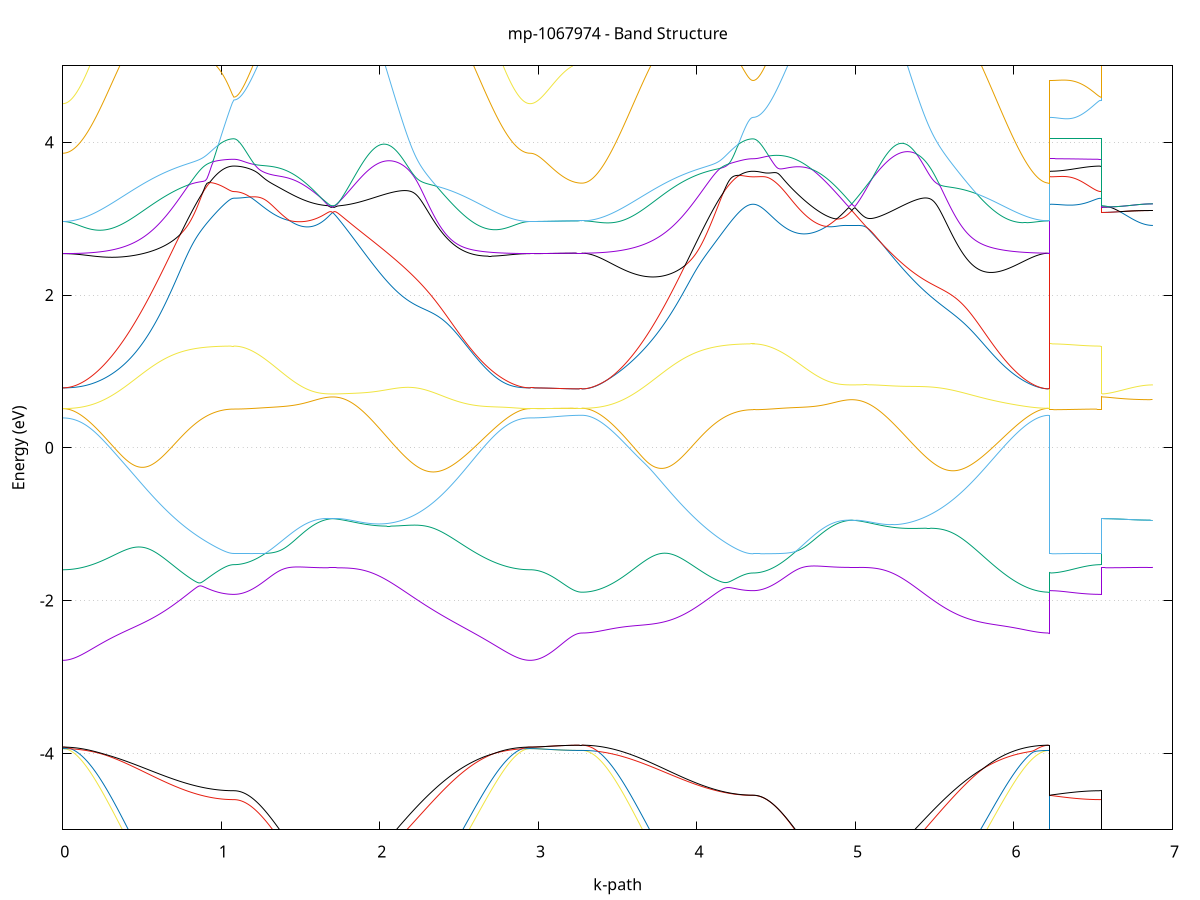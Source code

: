 set title 'mp-1067974 - Band Structure'
set xlabel 'k-path'
set ylabel 'Energy (eV)'
set grid y
set yrange [-5:5]
set terminal png size 800,600
set output 'mp-1067974_bands_gnuplot.png'
plot '-' using 1:2 with lines notitle, '-' using 1:2 with lines notitle, '-' using 1:2 with lines notitle, '-' using 1:2 with lines notitle, '-' using 1:2 with lines notitle, '-' using 1:2 with lines notitle, '-' using 1:2 with lines notitle, '-' using 1:2 with lines notitle, '-' using 1:2 with lines notitle, '-' using 1:2 with lines notitle, '-' using 1:2 with lines notitle, '-' using 1:2 with lines notitle, '-' using 1:2 with lines notitle, '-' using 1:2 with lines notitle, '-' using 1:2 with lines notitle, '-' using 1:2 with lines notitle, '-' using 1:2 with lines notitle, '-' using 1:2 with lines notitle, '-' using 1:2 with lines notitle, '-' using 1:2 with lines notitle, '-' using 1:2 with lines notitle, '-' using 1:2 with lines notitle, '-' using 1:2 with lines notitle, '-' using 1:2 with lines notitle, '-' using 1:2 with lines notitle, '-' using 1:2 with lines notitle, '-' using 1:2 with lines notitle, '-' using 1:2 with lines notitle, '-' using 1:2 with lines notitle, '-' using 1:2 with lines notitle, '-' using 1:2 with lines notitle, '-' using 1:2 with lines notitle
0.000000 -49.325238
0.009992 -49.325238
0.019983 -49.325238
0.029975 -49.325138
0.039967 -49.325038
0.049958 -49.324938
0.059950 -49.324738
0.069942 -49.324538
0.079933 -49.324338
0.089925 -49.324038
0.099916 -49.323838
0.109908 -49.323538
0.119900 -49.323138
0.129891 -49.322838
0.139883 -49.322438
0.149875 -49.322038
0.159866 -49.321538
0.169858 -49.321138
0.179850 -49.320638
0.189841 -49.320138
0.199833 -49.319538
0.209825 -49.318938
0.219816 -49.318338
0.229808 -49.317738
0.239800 -49.317138
0.249791 -49.316438
0.259783 -49.315738
0.269774 -49.315038
0.279766 -49.314338
0.289758 -49.313538
0.299749 -49.312738
0.309741 -49.311938
0.319733 -49.311138
0.329724 -49.310338
0.339716 -49.309438
0.349708 -49.308638
0.359699 -49.307738
0.369691 -49.306838
0.379683 -49.305838
0.389674 -49.304938
0.399666 -49.303938
0.409657 -49.303038
0.419649 -49.302038
0.429641 -49.301038
0.439632 -49.300038
0.449624 -49.299038
0.459616 -49.297938
0.469607 -49.296938
0.479599 -49.295838
0.489591 -49.294838
0.499582 -49.293738
0.509574 -49.292638
0.519566 -49.291638
0.529557 -49.290538
0.539549 -49.289438
0.549541 -49.288338
0.559532 -49.287238
0.569524 -49.286138
0.579515 -49.285038
0.589507 -49.283938
0.599499 -49.282838
0.609490 -49.281738
0.619482 -49.280638
0.629474 -49.279538
0.639465 -49.278438
0.649457 -49.277338
0.659449 -49.276238
0.669440 -49.275238
0.679432 -49.274138
0.689424 -49.273038
0.699415 -49.272038
0.709407 -49.270938
0.719399 -49.269938
0.729390 -49.268938
0.739382 -49.267838
0.749373 -49.266838
0.759365 -49.265938
0.769357 -49.264938
0.779348 -49.263938
0.789340 -49.263038
0.799332 -49.262138
0.809323 -49.261238
0.819315 -49.260338
0.829307 -49.259438
0.839298 -49.258638
0.849290 -49.257838
0.859282 -49.257038
0.869273 -49.256238
0.879265 -49.255438
0.889256 -49.254738
0.899248 -49.254038
0.909240 -49.253438
0.919231 -49.252738
0.929223 -49.252138
0.939215 -49.251638
0.949206 -49.251038
0.959198 -49.250538
0.969190 -49.250038
0.979181 -49.249638
0.989173 -49.249238
0.999165 -49.248838
1.009156 -49.248538
1.019148 -49.248338
1.029140 -49.248038
1.039131 -49.247838
1.049123 -49.247738
1.059114 -49.247638
1.069106 -49.247538
1.079098 -49.247538
1.079098 -49.247538
1.088987 -49.247538
1.098876 -49.247438
1.108766 -49.247438
1.118655 -49.247438
1.128544 -49.247338
1.138434 -49.247238
1.148323 -49.247138
1.158212 -49.247038
1.168102 -49.246938
1.177991 -49.246838
1.187880 -49.246638
1.197769 -49.246538
1.207659 -49.246338
1.217548 -49.246138
1.227437 -49.245938
1.237327 -49.245738
1.247216 -49.245538
1.257105 -49.245338
1.266995 -49.245038
1.276884 -49.244838
1.286773 -49.244538
1.296663 -49.244338
1.306552 -49.244038
1.316441 -49.243738
1.326330 -49.243438
1.336220 -49.243138
1.346109 -49.242738
1.355998 -49.242438
1.365888 -49.242138
1.375777 -49.241738
1.385666 -49.241438
1.395556 -49.241038
1.405445 -49.240738
1.415334 -49.240338
1.425224 -49.239938
1.435113 -49.239538
1.445002 -49.239138
1.454891 -49.238738
1.464781 -49.238338
1.474670 -49.237938
1.484559 -49.237538
1.494449 -49.237138
1.504338 -49.236738
1.514227 -49.236338
1.524117 -49.235938
1.534006 -49.235538
1.543895 -49.235138
1.553785 -49.234738
1.563674 -49.234338
1.573563 -49.233938
1.583452 -49.233438
1.593342 -49.233038
1.603231 -49.232638
1.613120 -49.232238
1.623010 -49.231938
1.632899 -49.231538
1.642788 -49.231138
1.652678 -49.230738
1.662567 -49.230338
1.672456 -49.230038
1.682346 -49.229638
1.692235 -49.229238
1.702124 -49.228938
1.702124 -49.228938
1.712092 -49.229238
1.722061 -49.229638
1.732029 -49.230038
1.741997 -49.230438
1.751966 -49.230838
1.761934 -49.231238
1.771902 -49.231738
1.781871 -49.232238
1.791839 -49.232638
1.801807 -49.233138
1.811775 -49.233738
1.821744 -49.234238
1.831712 -49.234738
1.841680 -49.235338
1.851649 -49.235938
1.861617 -49.236538
1.871585 -49.237138
1.881554 -49.237738
1.891522 -49.238438
1.901490 -49.239038
1.911459 -49.239738
1.921427 -49.240438
1.931395 -49.241138
1.941364 -49.241938
1.951332 -49.242638
1.961300 -49.243438
1.971268 -49.244238
1.981237 -49.244938
1.991205 -49.245838
2.001173 -49.246638
2.011142 -49.247438
2.021110 -49.248338
2.031078 -49.249238
2.041047 -49.250138
2.051015 -49.251038
2.060983 -49.251938
2.070951 -49.252838
2.080920 -49.253838
2.090888 -49.254738
2.100856 -49.255738
2.110825 -49.256738
2.120793 -49.257738
2.130761 -49.258738
2.140730 -49.259738
2.150698 -49.260738
2.160666 -49.261738
2.170635 -49.262838
2.180603 -49.263838
2.190571 -49.264938
2.200540 -49.266038
2.210508 -49.267138
2.220476 -49.268238
2.230444 -49.269238
2.240413 -49.270338
2.250381 -49.271538
2.260349 -49.272638
2.270318 -49.273738
2.280286 -49.274838
2.290254 -49.275938
2.300223 -49.277038
2.310191 -49.278238
2.320159 -49.279338
2.330128 -49.280438
2.340096 -49.281538
2.350064 -49.282738
2.360032 -49.283838
2.370001 -49.284938
2.379969 -49.286038
2.389937 -49.287238
2.399906 -49.288338
2.409874 -49.289438
2.419842 -49.290538
2.429811 -49.291638
2.439779 -49.292738
2.449747 -49.293738
2.459716 -49.294838
2.469684 -49.295938
2.479652 -49.296938
2.489620 -49.298038
2.499589 -49.299038
2.509557 -49.300038
2.519525 -49.301138
2.529494 -49.302038
2.539462 -49.303038
2.549430 -49.304038
2.559399 -49.305038
2.569367 -49.305938
2.579335 -49.306838
2.589304 -49.307738
2.599272 -49.308638
2.609240 -49.309538
2.619208 -49.310338
2.629177 -49.311238
2.639145 -49.312038
2.649113 -49.312838
2.659082 -49.313638
2.669050 -49.314338
2.679018 -49.315138
2.688987 -49.315838
2.698955 -49.316438
2.708923 -49.317138
2.718892 -49.317838
2.728860 -49.318438
2.738828 -49.319038
2.748796 -49.319538
2.758765 -49.320138
2.768733 -49.320638
2.778701 -49.321138
2.788670 -49.321538
2.798638 -49.322038
2.808606 -49.322438
2.818575 -49.322838
2.828543 -49.323138
2.838511 -49.323538
2.848480 -49.323838
2.858448 -49.324038
2.868416 -49.324338
2.878384 -49.324538
2.888353 -49.324738
2.898321 -49.324938
2.908289 -49.325038
2.918258 -49.325138
2.928226 -49.325238
2.938194 -49.325238
2.948163 -49.325238
2.948163 -49.325238
2.958063 -49.325238
2.967964 -49.325238
2.977864 -49.325238
2.987765 -49.325238
2.997666 -49.325238
3.007566 -49.325238
3.017467 -49.325238
3.027367 -49.325238
3.037268 -49.325238
3.047169 -49.325238
3.057069 -49.325238
3.066970 -49.325238
3.076870 -49.325238
3.086771 -49.325238
3.096672 -49.325238
3.106572 -49.325238
3.116473 -49.325238
3.126373 -49.325238
3.136274 -49.325238
3.146174 -49.325238
3.156075 -49.325238
3.165976 -49.325238
3.175876 -49.325238
3.185777 -49.325238
3.195677 -49.325238
3.205578 -49.325238
3.215479 -49.325238
3.225379 -49.325238
3.235280 -49.325238
3.245180 -49.325238
3.255081 -49.325238
3.264982 -49.325238
3.274882 -49.325238
3.274882 -49.325238
3.284874 -49.325238
3.294865 -49.325238
3.304857 -49.325138
3.314849 -49.325038
3.324840 -49.324938
3.334832 -49.324738
3.344824 -49.324538
3.354815 -49.324338
3.364807 -49.324038
3.374799 -49.323838
3.384790 -49.323538
3.394782 -49.323138
3.404774 -49.322838
3.414765 -49.322438
3.424757 -49.322038
3.434749 -49.321538
3.444740 -49.321138
3.454732 -49.320638
3.464723 -49.320138
3.474715 -49.319538
3.484707 -49.318938
3.494698 -49.318338
3.504690 -49.317738
3.514682 -49.317138
3.524673 -49.316438
3.534665 -49.315738
3.544657 -49.315038
3.554648 -49.314338
3.564640 -49.313538
3.574632 -49.312738
3.584623 -49.311938
3.594615 -49.311138
3.604607 -49.310338
3.614598 -49.309438
3.624590 -49.308638
3.634581 -49.307738
3.644573 -49.306838
3.654565 -49.305838
3.664556 -49.304938
3.674548 -49.303938
3.684540 -49.303038
3.694531 -49.302038
3.704523 -49.301038
3.714515 -49.300038
3.724506 -49.299038
3.734498 -49.297938
3.744490 -49.296938
3.754481 -49.295838
3.764473 -49.294838
3.774464 -49.293738
3.784456 -49.292638
3.794448 -49.291638
3.804439 -49.290538
3.814431 -49.289438
3.824423 -49.288338
3.834414 -49.287238
3.844406 -49.286138
3.854398 -49.285038
3.864389 -49.283938
3.874381 -49.282838
3.884373 -49.281738
3.894364 -49.280638
3.904356 -49.279538
3.914348 -49.278438
3.924339 -49.277338
3.934331 -49.276238
3.944322 -49.275238
3.954314 -49.274138
3.964306 -49.273038
3.974297 -49.272038
3.984289 -49.270938
3.994281 -49.269938
4.004272 -49.268938
4.014264 -49.267838
4.024256 -49.266838
4.034247 -49.265938
4.044239 -49.264938
4.054231 -49.263938
4.064222 -49.263038
4.074214 -49.262138
4.084206 -49.261238
4.094197 -49.260338
4.104189 -49.259438
4.114180 -49.258638
4.124172 -49.257838
4.134164 -49.257038
4.144155 -49.256238
4.154147 -49.255438
4.164139 -49.254738
4.174130 -49.254038
4.184122 -49.253438
4.194114 -49.252738
4.204105 -49.252138
4.214097 -49.251638
4.224089 -49.251038
4.234080 -49.250538
4.244072 -49.250038
4.254063 -49.249638
4.264055 -49.249238
4.274047 -49.248838
4.284038 -49.248538
4.294030 -49.248338
4.304022 -49.248038
4.314013 -49.247838
4.324005 -49.247738
4.333997 -49.247638
4.343988 -49.247538
4.353980 -49.247538
4.353980 -49.247538
4.363869 -49.247538
4.373759 -49.247438
4.383648 -49.247438
4.393537 -49.247438
4.403426 -49.247338
4.413316 -49.247238
4.423205 -49.247138
4.433094 -49.247038
4.442984 -49.246938
4.452873 -49.246838
4.462762 -49.246638
4.472652 -49.246538
4.482541 -49.246338
4.492430 -49.246138
4.502320 -49.245938
4.512209 -49.245738
4.522098 -49.245538
4.531987 -49.245338
4.541877 -49.245038
4.551766 -49.244838
4.561655 -49.244538
4.571545 -49.244338
4.581434 -49.244038
4.591323 -49.243738
4.601213 -49.243438
4.611102 -49.243138
4.620991 -49.242738
4.630881 -49.242438
4.640770 -49.242138
4.650659 -49.241738
4.660548 -49.241438
4.670438 -49.241038
4.680327 -49.240738
4.690216 -49.240338
4.700106 -49.239938
4.709995 -49.239538
4.719884 -49.239138
4.729774 -49.238738
4.739663 -49.238338
4.749552 -49.237938
4.759442 -49.237538
4.769331 -49.237138
4.779220 -49.236738
4.789109 -49.236338
4.798999 -49.235938
4.808888 -49.235538
4.818777 -49.235138
4.828667 -49.234738
4.838556 -49.234338
4.848445 -49.233938
4.858335 -49.233438
4.868224 -49.233038
4.878113 -49.232638
4.888003 -49.232238
4.897892 -49.231938
4.907781 -49.231538
4.917670 -49.231138
4.927560 -49.230738
4.937449 -49.230338
4.947338 -49.230038
4.957228 -49.229638
4.967117 -49.229238
4.977006 -49.228938
4.977006 -49.228938
4.986975 -49.229238
4.996943 -49.229638
5.006911 -49.230038
5.016880 -49.230438
5.026848 -49.230838
5.036816 -49.231238
5.046784 -49.231738
5.056753 -49.232238
5.066721 -49.232638
5.076689 -49.233138
5.086658 -49.233738
5.096626 -49.234238
5.106594 -49.234738
5.116563 -49.235338
5.126531 -49.235938
5.136499 -49.236538
5.146468 -49.237138
5.156436 -49.237738
5.166404 -49.238438
5.176372 -49.239038
5.186341 -49.239738
5.196309 -49.240438
5.206277 -49.241138
5.216246 -49.241938
5.226214 -49.242638
5.236182 -49.243438
5.246151 -49.244238
5.256119 -49.244938
5.266087 -49.245838
5.276056 -49.246638
5.286024 -49.247438
5.295992 -49.248338
5.305960 -49.249238
5.315929 -49.250138
5.325897 -49.251038
5.335865 -49.251938
5.345834 -49.252838
5.355802 -49.253838
5.365770 -49.254738
5.375739 -49.255738
5.385707 -49.256738
5.395675 -49.257738
5.405644 -49.258738
5.415612 -49.259738
5.425580 -49.260738
5.435548 -49.261738
5.445517 -49.262838
5.455485 -49.263838
5.465453 -49.264938
5.475422 -49.266038
5.485390 -49.267138
5.495358 -49.268238
5.505327 -49.269238
5.515295 -49.270338
5.525263 -49.271538
5.535232 -49.272638
5.545200 -49.273738
5.555168 -49.274838
5.565136 -49.275938
5.575105 -49.277038
5.585073 -49.278238
5.595041 -49.279338
5.605010 -49.280438
5.614978 -49.281538
5.624946 -49.282738
5.634915 -49.283838
5.644883 -49.284938
5.654851 -49.286038
5.664820 -49.287238
5.674788 -49.288338
5.684756 -49.289438
5.694724 -49.290538
5.704693 -49.291638
5.714661 -49.292738
5.724629 -49.293738
5.734598 -49.294838
5.744566 -49.295938
5.754534 -49.296938
5.764503 -49.298038
5.774471 -49.299038
5.784439 -49.300038
5.794408 -49.301138
5.804376 -49.302138
5.814344 -49.303038
5.824312 -49.304038
5.834281 -49.305038
5.844249 -49.305938
5.854217 -49.306838
5.864186 -49.307738
5.874154 -49.308638
5.884122 -49.309538
5.894091 -49.310338
5.904059 -49.311238
5.914027 -49.312038
5.923996 -49.312838
5.933964 -49.313638
5.943932 -49.314338
5.953900 -49.315138
5.963869 -49.315838
5.973837 -49.316538
5.983805 -49.317138
5.993774 -49.317838
6.003742 -49.318438
6.013710 -49.319038
6.023679 -49.319538
6.033647 -49.320138
6.043615 -49.320638
6.053584 -49.321138
6.063552 -49.321538
6.073520 -49.322038
6.083488 -49.322438
6.093457 -49.322838
6.103425 -49.323138
6.113393 -49.323538
6.123362 -49.323838
6.133330 -49.324038
6.143298 -49.324338
6.153267 -49.324538
6.163235 -49.324738
6.173203 -49.324938
6.183172 -49.325038
6.193140 -49.325138
6.203108 -49.325238
6.213076 -49.325238
6.223045 -49.325238
6.223045 -49.247538
6.232945 -49.247538
6.242846 -49.247538
6.252747 -49.247538
6.262647 -49.247538
6.272548 -49.247538
6.282448 -49.247538
6.292349 -49.247538
6.302250 -49.247538
6.312150 -49.247538
6.322051 -49.247538
6.331951 -49.247538
6.341852 -49.247538
6.351753 -49.247538
6.361653 -49.247538
6.371554 -49.247538
6.381454 -49.247538
6.391355 -49.247538
6.401255 -49.247538
6.411156 -49.247538
6.421057 -49.247538
6.430957 -49.247538
6.440858 -49.247538
6.450758 -49.247538
6.460659 -49.247538
6.470560 -49.247538
6.480460 -49.247538
6.490361 -49.247538
6.500261 -49.247538
6.510162 -49.247538
6.520063 -49.247538
6.529963 -49.247538
6.539864 -49.247538
6.549764 -49.247538
6.549764 -49.228938
6.559665 -49.228938
6.569566 -49.228938
6.579466 -49.228938
6.589367 -49.228938
6.599267 -49.228938
6.609168 -49.228938
6.619069 -49.228938
6.628969 -49.228938
6.638870 -49.228938
6.648770 -49.228938
6.658671 -49.228938
6.668571 -49.228938
6.678472 -49.228938
6.688373 -49.228938
6.698273 -49.228938
6.708174 -49.228938
6.718074 -49.228938
6.727975 -49.228938
6.737876 -49.228938
6.747776 -49.228938
6.757677 -49.228938
6.767577 -49.228938
6.777478 -49.228938
6.787379 -49.228938
6.797279 -49.228938
6.807180 -49.228938
6.817080 -49.228938
6.826981 -49.228938
6.836882 -49.228938
6.846782 -49.228938
6.856683 -49.228938
6.866583 -49.228938
6.876484 -49.228938
e
0.000000 -49.252938
0.009992 -49.252938
0.019983 -49.252938
0.029975 -49.252938
0.039967 -49.252838
0.049958 -49.252738
0.059950 -49.252738
0.069942 -49.252638
0.079933 -49.252438
0.089925 -49.252338
0.099916 -49.252238
0.109908 -49.252038
0.119900 -49.251838
0.129891 -49.251638
0.139883 -49.251438
0.149875 -49.251238
0.159866 -49.251038
0.169858 -49.250738
0.179850 -49.250538
0.189841 -49.250238
0.199833 -49.249938
0.209825 -49.249638
0.219816 -49.249338
0.229808 -49.249038
0.239800 -49.248638
0.249791 -49.248338
0.259783 -49.247938
0.269774 -49.247638
0.279766 -49.247238
0.289758 -49.246838
0.299749 -49.246438
0.309741 -49.246038
0.319733 -49.245638
0.329724 -49.245238
0.339716 -49.244838
0.349708 -49.244338
0.359699 -49.243938
0.369691 -49.243438
0.379683 -49.243038
0.389674 -49.242538
0.399666 -49.242138
0.409657 -49.241638
0.419649 -49.241138
0.429641 -49.240738
0.439632 -49.240238
0.449624 -49.239738
0.459616 -49.239338
0.469607 -49.238838
0.479599 -49.238338
0.489591 -49.237838
0.499582 -49.237438
0.509574 -49.236938
0.519566 -49.236438
0.529557 -49.235938
0.539549 -49.235538
0.549541 -49.235038
0.559532 -49.234638
0.569524 -49.234138
0.579515 -49.233738
0.589507 -49.233238
0.599499 -49.232838
0.609490 -49.232338
0.619482 -49.231938
0.629474 -49.231538
0.639465 -49.231138
0.649457 -49.230738
0.659449 -49.230338
0.669440 -49.229938
0.679432 -49.229638
0.689424 -49.229238
0.699415 -49.228938
0.709407 -49.228538
0.719399 -49.228238
0.729390 -49.227938
0.739382 -49.227638
0.749373 -49.227338
0.759365 -49.227038
0.769357 -49.226738
0.779348 -49.226538
0.789340 -49.226238
0.799332 -49.226038
0.809323 -49.225838
0.819315 -49.225638
0.829307 -49.225438
0.839298 -49.225238
0.849290 -49.225038
0.859282 -49.224938
0.869273 -49.224738
0.879265 -49.224638
0.889256 -49.224538
0.899248 -49.224438
0.909240 -49.224338
0.919231 -49.224238
0.929223 -49.224138
0.939215 -49.224138
0.949206 -49.224038
0.959198 -49.223938
0.969190 -49.223938
0.979181 -49.223938
0.989173 -49.223838
0.999165 -49.223838
1.009156 -49.223838
1.019148 -49.223838
1.029140 -49.223838
1.039131 -49.223738
1.049123 -49.223738
1.059114 -49.223738
1.069106 -49.223738
1.079098 -49.223738
1.079098 -49.223738
1.088987 -49.223738
1.098876 -49.223738
1.108766 -49.223738
1.118655 -49.223738
1.128544 -49.223738
1.138434 -49.223738
1.148323 -49.223738
1.158212 -49.223738
1.168102 -49.223738
1.177991 -49.223738
1.187880 -49.223738
1.197769 -49.223738
1.207659 -49.223738
1.217548 -49.223738
1.227437 -49.223738
1.237327 -49.223738
1.247216 -49.223638
1.257105 -49.223638
1.266995 -49.223638
1.276884 -49.223638
1.286773 -49.223638
1.296663 -49.223638
1.306552 -49.223638
1.316441 -49.223638
1.326330 -49.223738
1.336220 -49.223738
1.346109 -49.223738
1.355998 -49.223738
1.365888 -49.223738
1.375777 -49.223738
1.385666 -49.223838
1.395556 -49.223838
1.405445 -49.223838
1.415334 -49.223938
1.425224 -49.223938
1.435113 -49.224038
1.445002 -49.224038
1.454891 -49.224138
1.464781 -49.224238
1.474670 -49.224338
1.484559 -49.224438
1.494449 -49.224538
1.504338 -49.224638
1.514227 -49.224738
1.524117 -49.224838
1.534006 -49.224938
1.543895 -49.225138
1.553785 -49.225238
1.563674 -49.225438
1.573563 -49.225638
1.583452 -49.225738
1.593342 -49.225938
1.603231 -49.226138
1.613120 -49.226438
1.623010 -49.226638
1.632899 -49.226838
1.642788 -49.227138
1.652678 -49.227338
1.662567 -49.227638
1.672456 -49.227938
1.682346 -49.228238
1.692235 -49.228638
1.702124 -49.228938
1.702124 -49.228938
1.712092 -49.228538
1.722061 -49.228238
1.732029 -49.227938
1.741997 -49.227638
1.751966 -49.227338
1.761934 -49.227038
1.771902 -49.226738
1.781871 -49.226438
1.791839 -49.226138
1.801807 -49.225938
1.811775 -49.225638
1.821744 -49.225438
1.831712 -49.225238
1.841680 -49.225038
1.851649 -49.224838
1.861617 -49.224638
1.871585 -49.224438
1.881554 -49.224338
1.891522 -49.224138
1.901490 -49.224038
1.911459 -49.223938
1.921427 -49.223838
1.931395 -49.223738
1.941364 -49.223638
1.951332 -49.223638
1.961300 -49.223638
1.971268 -49.223538
1.981237 -49.223538
1.991205 -49.223538
2.001173 -49.223538
2.011142 -49.223638
2.021110 -49.223638
2.031078 -49.223738
2.041047 -49.223838
2.051015 -49.223938
2.060983 -49.224038
2.070951 -49.224138
2.080920 -49.224238
2.090888 -49.224438
2.100856 -49.224638
2.110825 -49.224738
2.120793 -49.224938
2.130761 -49.225138
2.140730 -49.225438
2.150698 -49.225638
2.160666 -49.225938
2.170635 -49.226138
2.180603 -49.226438
2.190571 -49.226738
2.200540 -49.227038
2.210508 -49.227338
2.220476 -49.227638
2.230444 -49.228038
2.240413 -49.228338
2.250381 -49.228738
2.260349 -49.229038
2.270318 -49.229438
2.280286 -49.229838
2.290254 -49.230238
2.300223 -49.230638
2.310191 -49.231038
2.320159 -49.231438
2.330128 -49.231838
2.340096 -49.232338
2.350064 -49.232738
2.360032 -49.233238
2.370001 -49.233638
2.379969 -49.234138
2.389937 -49.234538
2.399906 -49.235038
2.409874 -49.235538
2.419842 -49.235938
2.429811 -49.236438
2.439779 -49.236938
2.449747 -49.237438
2.459716 -49.237838
2.469684 -49.238338
2.479652 -49.238838
2.489620 -49.239338
2.499589 -49.239838
2.509557 -49.240238
2.519525 -49.240738
2.529494 -49.241238
2.539462 -49.241638
2.549430 -49.242138
2.559399 -49.242638
2.569367 -49.243038
2.579335 -49.243538
2.589304 -49.243938
2.599272 -49.244438
2.609240 -49.244838
2.619208 -49.245238
2.629177 -49.245638
2.639145 -49.246038
2.649113 -49.246438
2.659082 -49.246838
2.669050 -49.247238
2.679018 -49.247638
2.688987 -49.248038
2.698955 -49.248338
2.708923 -49.248738
2.718892 -49.249038
2.728860 -49.249338
2.738828 -49.249638
2.748796 -49.249938
2.758765 -49.250238
2.768733 -49.250538
2.778701 -49.250738
2.788670 -49.251038
2.798638 -49.251238
2.808606 -49.251438
2.818575 -49.251638
2.828543 -49.251838
2.838511 -49.252038
2.848480 -49.252238
2.858448 -49.252338
2.868416 -49.252438
2.878384 -49.252638
2.888353 -49.252738
2.898321 -49.252738
2.908289 -49.252838
2.918258 -49.252938
2.928226 -49.252938
2.938194 -49.252938
2.948163 -49.252938
2.948163 -49.252938
2.958063 -49.252938
2.967964 -49.252938
2.977864 -49.252938
2.987765 -49.252938
2.997666 -49.252938
3.007566 -49.252938
3.017467 -49.252938
3.027367 -49.252938
3.037268 -49.252938
3.047169 -49.252938
3.057069 -49.252938
3.066970 -49.252938
3.076870 -49.252938
3.086771 -49.252938
3.096672 -49.252938
3.106572 -49.252938
3.116473 -49.252938
3.126373 -49.252938
3.136274 -49.252938
3.146174 -49.252938
3.156075 -49.252938
3.165976 -49.252938
3.175876 -49.252938
3.185777 -49.252938
3.195677 -49.252938
3.205578 -49.252938
3.215479 -49.252938
3.225379 -49.252938
3.235280 -49.252938
3.245180 -49.252938
3.255081 -49.252938
3.264982 -49.252938
3.274882 -49.252938
3.274882 -49.252938
3.284874 -49.252938
3.294865 -49.252938
3.304857 -49.252938
3.314849 -49.252838
3.324840 -49.252738
3.334832 -49.252738
3.344824 -49.252638
3.354815 -49.252438
3.364807 -49.252338
3.374799 -49.252238
3.384790 -49.252038
3.394782 -49.251838
3.404774 -49.251638
3.414765 -49.251438
3.424757 -49.251238
3.434749 -49.251038
3.444740 -49.250738
3.454732 -49.250538
3.464723 -49.250238
3.474715 -49.249938
3.484707 -49.249638
3.494698 -49.249338
3.504690 -49.249038
3.514682 -49.248638
3.524673 -49.248338
3.534665 -49.247938
3.544657 -49.247638
3.554648 -49.247238
3.564640 -49.246838
3.574632 -49.246438
3.584623 -49.246038
3.594615 -49.245638
3.604607 -49.245238
3.614598 -49.244838
3.624590 -49.244338
3.634581 -49.243938
3.644573 -49.243438
3.654565 -49.243038
3.664556 -49.242538
3.674548 -49.242138
3.684540 -49.241638
3.694531 -49.241138
3.704523 -49.240738
3.714515 -49.240238
3.724506 -49.239738
3.734498 -49.239338
3.744490 -49.238838
3.754481 -49.238338
3.764473 -49.237838
3.774464 -49.237438
3.784456 -49.236938
3.794448 -49.236438
3.804439 -49.235938
3.814431 -49.235538
3.824423 -49.235038
3.834414 -49.234638
3.844406 -49.234138
3.854398 -49.233738
3.864389 -49.233238
3.874381 -49.232838
3.884373 -49.232338
3.894364 -49.231938
3.904356 -49.231538
3.914348 -49.231138
3.924339 -49.230738
3.934331 -49.230338
3.944322 -49.229938
3.954314 -49.229638
3.964306 -49.229238
3.974297 -49.228938
3.984289 -49.228538
3.994281 -49.228238
4.004272 -49.227938
4.014264 -49.227638
4.024256 -49.227338
4.034247 -49.227038
4.044239 -49.226738
4.054231 -49.226538
4.064222 -49.226238
4.074214 -49.226038
4.084206 -49.225838
4.094197 -49.225638
4.104189 -49.225438
4.114180 -49.225238
4.124172 -49.225038
4.134164 -49.224938
4.144155 -49.224738
4.154147 -49.224638
4.164139 -49.224538
4.174130 -49.224438
4.184122 -49.224338
4.194114 -49.224238
4.204105 -49.224138
4.214097 -49.224138
4.224089 -49.224038
4.234080 -49.223938
4.244072 -49.223938
4.254063 -49.223938
4.264055 -49.223838
4.274047 -49.223838
4.284038 -49.223838
4.294030 -49.223838
4.304022 -49.223838
4.314013 -49.223738
4.324005 -49.223738
4.333997 -49.223738
4.343988 -49.223738
4.353980 -49.223738
4.353980 -49.223738
4.363869 -49.223738
4.373759 -49.223738
4.383648 -49.223738
4.393537 -49.223738
4.403426 -49.223738
4.413316 -49.223738
4.423205 -49.223738
4.433094 -49.223738
4.442984 -49.223738
4.452873 -49.223738
4.462762 -49.223738
4.472652 -49.223738
4.482541 -49.223738
4.492430 -49.223738
4.502320 -49.223738
4.512209 -49.223738
4.522098 -49.223638
4.531987 -49.223638
4.541877 -49.223638
4.551766 -49.223638
4.561655 -49.223638
4.571545 -49.223638
4.581434 -49.223638
4.591323 -49.223638
4.601213 -49.223738
4.611102 -49.223738
4.620991 -49.223738
4.630881 -49.223738
4.640770 -49.223738
4.650659 -49.223738
4.660548 -49.223838
4.670438 -49.223838
4.680327 -49.223838
4.690216 -49.223938
4.700106 -49.223938
4.709995 -49.224038
4.719884 -49.224038
4.729774 -49.224138
4.739663 -49.224238
4.749552 -49.224338
4.759442 -49.224438
4.769331 -49.224538
4.779220 -49.224638
4.789109 -49.224738
4.798999 -49.224838
4.808888 -49.224938
4.818777 -49.225138
4.828667 -49.225238
4.838556 -49.225438
4.848445 -49.225638
4.858335 -49.225738
4.868224 -49.225938
4.878113 -49.226138
4.888003 -49.226438
4.897892 -49.226638
4.907781 -49.226838
4.917670 -49.227138
4.927560 -49.227438
4.937449 -49.227638
4.947338 -49.227938
4.957228 -49.228238
4.967117 -49.228638
4.977006 -49.228938
4.977006 -49.228938
4.986975 -49.228538
4.996943 -49.228238
5.006911 -49.227938
5.016880 -49.227638
5.026848 -49.227338
5.036816 -49.227038
5.046784 -49.226738
5.056753 -49.226438
5.066721 -49.226138
5.076689 -49.225938
5.086658 -49.225638
5.096626 -49.225438
5.106594 -49.225238
5.116563 -49.225038
5.126531 -49.224838
5.136499 -49.224638
5.146468 -49.224438
5.156436 -49.224338
5.166404 -49.224138
5.176372 -49.224038
5.186341 -49.223938
5.196309 -49.223838
5.206277 -49.223738
5.216246 -49.223638
5.226214 -49.223638
5.236182 -49.223638
5.246151 -49.223538
5.256119 -49.223538
5.266087 -49.223538
5.276056 -49.223538
5.286024 -49.223638
5.295992 -49.223638
5.305960 -49.223738
5.315929 -49.223838
5.325897 -49.223938
5.335865 -49.224038
5.345834 -49.224138
5.355802 -49.224238
5.365770 -49.224438
5.375739 -49.224638
5.385707 -49.224738
5.395675 -49.224938
5.405644 -49.225138
5.415612 -49.225438
5.425580 -49.225638
5.435548 -49.225938
5.445517 -49.226138
5.455485 -49.226438
5.465453 -49.226738
5.475422 -49.227038
5.485390 -49.227338
5.495358 -49.227638
5.505327 -49.228038
5.515295 -49.228338
5.525263 -49.228738
5.535232 -49.229038
5.545200 -49.229438
5.555168 -49.229838
5.565136 -49.230238
5.575105 -49.230638
5.585073 -49.231038
5.595041 -49.231438
5.605010 -49.231838
5.614978 -49.232338
5.624946 -49.232738
5.634915 -49.233238
5.644883 -49.233638
5.654851 -49.234138
5.664820 -49.234538
5.674788 -49.235038
5.684756 -49.235538
5.694724 -49.235938
5.704693 -49.236438
5.714661 -49.236938
5.724629 -49.237438
5.734598 -49.237838
5.744566 -49.238338
5.754534 -49.238838
5.764503 -49.239338
5.774471 -49.239838
5.784439 -49.240238
5.794408 -49.240738
5.804376 -49.241238
5.814344 -49.241638
5.824312 -49.242138
5.834281 -49.242638
5.844249 -49.243038
5.854217 -49.243538
5.864186 -49.243938
5.874154 -49.244438
5.884122 -49.244838
5.894091 -49.245238
5.904059 -49.245638
5.914027 -49.246038
5.923996 -49.246438
5.933964 -49.246838
5.943932 -49.247238
5.953900 -49.247638
5.963869 -49.248038
5.973837 -49.248338
5.983805 -49.248738
5.993774 -49.249038
6.003742 -49.249338
6.013710 -49.249638
6.023679 -49.249938
6.033647 -49.250238
6.043615 -49.250538
6.053584 -49.250738
6.063552 -49.251038
6.073520 -49.251238
6.083488 -49.251438
6.093457 -49.251638
6.103425 -49.251838
6.113393 -49.252038
6.123362 -49.252238
6.133330 -49.252338
6.143298 -49.252438
6.153267 -49.252638
6.163235 -49.252738
6.173203 -49.252738
6.183172 -49.252838
6.193140 -49.252938
6.203108 -49.252938
6.213076 -49.252938
6.223045 -49.252938
6.223045 -49.223738
6.232945 -49.223738
6.242846 -49.223738
6.252747 -49.223738
6.262647 -49.223738
6.272548 -49.223738
6.282448 -49.223738
6.292349 -49.223738
6.302250 -49.223738
6.312150 -49.223738
6.322051 -49.223738
6.331951 -49.223738
6.341852 -49.223738
6.351753 -49.223738
6.361653 -49.223738
6.371554 -49.223738
6.381454 -49.223738
6.391355 -49.223738
6.401255 -49.223738
6.411156 -49.223738
6.421057 -49.223738
6.430957 -49.223738
6.440858 -49.223738
6.450758 -49.223738
6.460659 -49.223738
6.470560 -49.223738
6.480460 -49.223738
6.490361 -49.223738
6.500261 -49.223738
6.510162 -49.223738
6.520063 -49.223738
6.529963 -49.223738
6.539864 -49.223738
6.549764 -49.223738
6.549764 -49.228938
6.559665 -49.228938
6.569566 -49.228938
6.579466 -49.228938
6.589367 -49.228938
6.599267 -49.228938
6.609168 -49.228938
6.619069 -49.228938
6.628969 -49.228938
6.638870 -49.228938
6.648770 -49.228938
6.658671 -49.228938
6.668571 -49.228938
6.678472 -49.228938
6.688373 -49.228938
6.698273 -49.228938
6.708174 -49.228938
6.718074 -49.228938
6.727975 -49.228938
6.737876 -49.228938
6.747776 -49.228938
6.757677 -49.228938
6.767577 -49.228938
6.777478 -49.228938
6.787379 -49.228938
6.797279 -49.228938
6.807180 -49.228938
6.817080 -49.228938
6.826981 -49.228938
6.836882 -49.228938
6.846782 -49.228938
6.856683 -49.228938
6.866583 -49.228938
6.876484 -49.228938
e
0.000000 -27.718338
0.009992 -27.718338
0.019983 -27.718138
0.029975 -27.717938
0.039967 -27.717738
0.049958 -27.717338
0.059950 -27.716938
0.069942 -27.716438
0.079933 -27.715838
0.089925 -27.715238
0.099916 -27.714538
0.109908 -27.713738
0.119900 -27.712838
0.129891 -27.711938
0.139883 -27.710938
0.149875 -27.709838
0.159866 -27.708638
0.169858 -27.707438
0.179850 -27.706138
0.189841 -27.704838
0.199833 -27.703338
0.209825 -27.701938
0.219816 -27.700338
0.229808 -27.698738
0.239800 -27.697038
0.249791 -27.695338
0.259783 -27.693638
0.269774 -27.691738
0.279766 -27.689838
0.289758 -27.687938
0.299749 -27.685938
0.309741 -27.683938
0.319733 -27.681938
0.329724 -27.679838
0.339716 -27.677638
0.349708 -27.675538
0.359699 -27.673338
0.369691 -27.671038
0.379683 -27.668838
0.389674 -27.666538
0.399666 -27.664338
0.409657 -27.662038
0.419649 -27.659738
0.429641 -27.657438
0.439632 -27.655138
0.449624 -27.652838
0.459616 -27.650638
0.469607 -27.648438
0.479599 -27.646238
0.489591 -27.644038
0.499582 -27.641938
0.509574 -27.639838
0.519566 -27.637838
0.529557 -27.635938
0.539549 -27.634138
0.549541 -27.632438
0.559532 -27.630838
0.569524 -27.629338
0.579515 -27.627938
0.589507 -27.626738
0.599499 -27.625738
0.609490 -27.624938
0.619482 -27.624338
0.629474 -27.623938
0.639465 -27.623738
0.649457 -27.623838
0.659449 -27.624338
0.669440 -27.625138
0.679432 -27.626338
0.689424 -27.628038
0.699415 -27.630238
0.709407 -27.633138
0.719399 -27.636538
0.729390 -27.640438
0.739382 -27.644838
0.749373 -27.649338
0.759365 -27.654138
0.769357 -27.658938
0.779348 -27.663738
0.789340 -27.668438
0.799332 -27.673238
0.809323 -27.677838
0.819315 -27.682338
0.829307 -27.686738
0.839298 -27.691038
0.849290 -27.695238
0.859282 -27.699238
0.869273 -27.703138
0.879265 -27.706838
0.889256 -27.710438
0.899248 -27.713838
0.909240 -27.717138
0.919231 -27.720238
0.929223 -27.723138
0.939215 -27.725838
0.949206 -27.728438
0.959198 -27.730838
0.969190 -27.732938
0.979181 -27.735038
0.989173 -27.736838
0.999165 -27.738438
1.009156 -27.739938
1.019148 -27.741138
1.029140 -27.742238
1.039131 -27.743138
1.049123 -27.743838
1.059114 -27.744338
1.069106 -27.744538
1.079098 -27.744638
1.079098 -27.744638
1.088987 -27.744638
1.098876 -27.744538
1.108766 -27.744238
1.118655 -27.743938
1.128544 -27.743538
1.138434 -27.743038
1.148323 -27.742438
1.158212 -27.741738
1.168102 -27.741038
1.177991 -27.740138
1.187880 -27.739238
1.197769 -27.738138
1.207659 -27.737038
1.217548 -27.735838
1.227437 -27.734538
1.237327 -27.733138
1.247216 -27.731638
1.257105 -27.730138
1.266995 -27.728438
1.276884 -27.726738
1.286773 -27.724938
1.296663 -27.723038
1.306552 -27.721038
1.316441 -27.719038
1.326330 -27.716938
1.336220 -27.714738
1.346109 -27.712438
1.355998 -27.710138
1.365888 -27.707638
1.375777 -27.705238
1.385666 -27.702638
1.395556 -27.700038
1.405445 -27.697338
1.415334 -27.694538
1.425224 -27.691738
1.435113 -27.688838
1.445002 -27.685938
1.454891 -27.682938
1.464781 -27.679838
1.474670 -27.676738
1.484559 -27.673538
1.494449 -27.670338
1.504338 -27.667138
1.514227 -27.663838
1.524117 -27.660538
1.534006 -27.657138
1.543895 -27.653838
1.553785 -27.650338
1.563674 -27.646938
1.573563 -27.643538
1.583452 -27.640138
1.593342 -27.636738
1.603231 -27.633338
1.613120 -27.630038
1.623010 -27.626738
1.632899 -27.623538
1.642788 -27.620538
1.652678 -27.617738
1.662567 -27.615138
1.672456 -27.612938
1.682346 -27.611238
1.692235 -27.610038
1.702124 -27.609438
1.702124 -27.609438
1.712092 -27.609738
1.722061 -27.610238
1.732029 -27.611438
1.741997 -27.613138
1.751966 -27.614938
1.761934 -27.617038
1.771902 -27.619138
1.781871 -27.621238
1.791839 -27.623438
1.801807 -27.625538
1.811775 -27.627538
1.821744 -27.629538
1.831712 -27.631438
1.841680 -27.633138
1.851649 -27.634738
1.861617 -27.636238
1.871585 -27.637638
1.881554 -27.638838
1.891522 -27.639938
1.901490 -27.640938
1.911459 -27.641738
1.921427 -27.642438
1.931395 -27.642938
1.941364 -27.643338
1.951332 -27.643538
1.961300 -27.643638
1.971268 -27.643538
1.981237 -27.643338
1.991205 -27.643038
2.001173 -27.642638
2.011142 -27.642038
2.021110 -27.641338
2.031078 -27.640538
2.041047 -27.639638
2.051015 -27.638538
2.060983 -27.637438
2.070951 -27.636238
2.080920 -27.635038
2.090888 -27.633638
2.100856 -27.632338
2.110825 -27.630938
2.120793 -27.629438
2.130761 -27.628038
2.140730 -27.626638
2.150698 -27.625238
2.160666 -27.623838
2.170635 -27.622538
2.180603 -27.621338
2.190571 -27.620138
2.200540 -27.619138
2.210508 -27.618238
2.220476 -27.617438
2.230444 -27.616838
2.240413 -27.616338
2.250381 -27.616138
2.260349 -27.615938
2.270318 -27.616038
2.280286 -27.616238
2.290254 -27.616638
2.300223 -27.617238
2.310191 -27.618038
2.320159 -27.618938
2.330128 -27.619938
2.340096 -27.621138
2.350064 -27.622538
2.360032 -27.623938
2.370001 -27.625538
2.379969 -27.627238
2.389937 -27.629038
2.399906 -27.630938
2.409874 -27.632838
2.419842 -27.634938
2.429811 -27.637038
2.439779 -27.639138
2.449747 -27.641338
2.459716 -27.643538
2.469684 -27.645838
2.479652 -27.648138
2.489620 -27.650438
2.499589 -27.652738
2.509557 -27.655038
2.519525 -27.657338
2.529494 -27.659738
2.539462 -27.662038
2.549430 -27.664338
2.559399 -27.666638
2.569367 -27.668938
2.579335 -27.671138
2.589304 -27.673438
2.599272 -27.675638
2.609240 -27.677738
2.619208 -27.679938
2.629177 -27.682038
2.639145 -27.684038
2.649113 -27.686138
2.659082 -27.688038
2.669050 -27.690038
2.679018 -27.691838
2.688987 -27.693638
2.698955 -27.695438
2.708923 -27.697138
2.718892 -27.698838
2.728860 -27.700438
2.738828 -27.701938
2.748796 -27.703438
2.758765 -27.704838
2.768733 -27.706238
2.778701 -27.707438
2.788670 -27.708738
2.798638 -27.709838
2.808606 -27.710938
2.818575 -27.711938
2.828543 -27.712838
2.838511 -27.713738
2.848480 -27.714538
2.858448 -27.715238
2.868416 -27.715938
2.878384 -27.716438
2.888353 -27.716938
2.898321 -27.717338
2.908289 -27.717738
2.918258 -27.718038
2.928226 -27.718138
2.938194 -27.718338
2.948163 -27.718338
2.948163 -27.718338
2.958063 -27.718338
2.967964 -27.718338
2.977864 -27.718338
2.987765 -27.718338
2.997666 -27.718338
3.007566 -27.718338
3.017467 -27.718338
3.027367 -27.718338
3.037268 -27.718338
3.047169 -27.718338
3.057069 -27.718338
3.066970 -27.718338
3.076870 -27.718338
3.086771 -27.718338
3.096672 -27.718338
3.106572 -27.718338
3.116473 -27.718338
3.126373 -27.718338
3.136274 -27.718338
3.146174 -27.718238
3.156075 -27.718238
3.165976 -27.718238
3.175876 -27.718238
3.185777 -27.718238
3.195677 -27.718238
3.205578 -27.718238
3.215479 -27.718238
3.225379 -27.718238
3.235280 -27.718238
3.245180 -27.718238
3.255081 -27.718238
3.264982 -27.718238
3.274882 -27.718238
3.274882 -27.718238
3.284874 -27.718238
3.294865 -27.718138
3.304857 -27.717938
3.314849 -27.717638
3.324840 -27.717338
3.334832 -27.716838
3.344824 -27.716338
3.354815 -27.715838
3.364807 -27.715138
3.374799 -27.714438
3.384790 -27.713638
3.394782 -27.712738
3.404774 -27.711838
3.414765 -27.710838
3.424757 -27.709738
3.434749 -27.708638
3.444740 -27.707338
3.454732 -27.706038
3.464723 -27.704738
3.474715 -27.703338
3.484707 -27.701838
3.494698 -27.700238
3.504690 -27.698638
3.514682 -27.697038
3.524673 -27.695338
3.534665 -27.693538
3.544657 -27.691738
3.554648 -27.689838
3.564640 -27.687938
3.574632 -27.685938
3.584623 -27.683938
3.594615 -27.681838
3.604607 -27.679738
3.614598 -27.677638
3.624590 -27.675438
3.634581 -27.673238
3.644573 -27.671038
3.654565 -27.668738
3.664556 -27.666538
3.674548 -27.664238
3.684540 -27.661938
3.694531 -27.659638
3.704523 -27.657438
3.714515 -27.655138
3.724506 -27.652838
3.734498 -27.650538
3.744490 -27.648338
3.754481 -27.646138
3.764473 -27.644038
3.774464 -27.641938
3.784456 -27.639838
3.794448 -27.637838
3.804439 -27.635938
3.814431 -27.634138
3.824423 -27.632438
3.834414 -27.630738
3.844406 -27.629338
3.854398 -27.627938
3.864389 -27.626738
3.874381 -27.625738
3.884373 -27.624938
3.894364 -27.624238
3.904356 -27.623838
3.914348 -27.623738
3.924339 -27.623838
3.934331 -27.624338
3.944322 -27.625138
3.954314 -27.626338
3.964306 -27.628038
3.974297 -27.630338
3.984289 -27.633138
3.994281 -27.636538
4.004272 -27.640538
4.014264 -27.644838
4.024256 -27.649438
4.034247 -27.654138
4.044239 -27.658938
4.054231 -27.663738
4.064222 -27.668538
4.074214 -27.673238
4.084206 -27.677838
4.094197 -27.682338
4.104189 -27.686838
4.114180 -27.691038
4.124172 -27.695238
4.134164 -27.699238
4.144155 -27.703138
4.154147 -27.706938
4.164139 -27.710438
4.174130 -27.713838
4.184122 -27.717138
4.194114 -27.720238
4.204105 -27.723138
4.214097 -27.725838
4.224089 -27.728438
4.234080 -27.730838
4.244072 -27.733038
4.254063 -27.735038
4.264055 -27.736838
4.274047 -27.738438
4.284038 -27.739938
4.294030 -27.741238
4.304022 -27.742238
4.314013 -27.743138
4.324005 -27.743838
4.333997 -27.744338
4.343988 -27.744638
4.353980 -27.744738
4.353980 -27.744738
4.363869 -27.744638
4.373759 -27.744538
4.383648 -27.744238
4.393537 -27.743938
4.403426 -27.743538
4.413316 -27.743038
4.423205 -27.742438
4.433094 -27.741738
4.442984 -27.741038
4.452873 -27.740138
4.462762 -27.739238
4.472652 -27.738138
4.482541 -27.737038
4.492430 -27.735838
4.502320 -27.734538
4.512209 -27.733138
4.522098 -27.731638
4.531987 -27.730138
4.541877 -27.728438
4.551766 -27.726738
4.561655 -27.724938
4.571545 -27.723038
4.581434 -27.721138
4.591323 -27.719038
4.601213 -27.716938
4.611102 -27.714738
4.620991 -27.712438
4.630881 -27.710138
4.640770 -27.707738
4.650659 -27.705238
4.660548 -27.702638
4.670438 -27.700038
4.680327 -27.697338
4.690216 -27.694538
4.700106 -27.691738
4.709995 -27.688838
4.719884 -27.685938
4.729774 -27.682938
4.739663 -27.679838
4.749552 -27.676738
4.759442 -27.673638
4.769331 -27.670338
4.779220 -27.667138
4.789109 -27.663838
4.798999 -27.660538
4.808888 -27.657138
4.818777 -27.653838
4.828667 -27.650438
4.838556 -27.646938
4.848445 -27.643538
4.858335 -27.640138
4.868224 -27.636738
4.878113 -27.633338
4.888003 -27.630038
4.897892 -27.626738
4.907781 -27.623538
4.917670 -27.620538
4.927560 -27.617738
4.937449 -27.615138
4.947338 -27.612938
4.957228 -27.611238
4.967117 -27.610038
4.977006 -27.609438
4.977006 -27.609438
4.986975 -27.609738
4.996943 -27.610238
5.006911 -27.611538
5.016880 -27.613138
5.026848 -27.614938
5.036816 -27.617038
5.046784 -27.619138
5.056753 -27.621338
5.066721 -27.623438
5.076689 -27.625538
5.086658 -27.627538
5.096626 -27.629538
5.106594 -27.631438
5.116563 -27.633138
5.126531 -27.634738
5.136499 -27.636238
5.146468 -27.637638
5.156436 -27.638838
5.166404 -27.639938
5.176372 -27.640938
5.186341 -27.641738
5.196309 -27.642438
5.206277 -27.642938
5.216246 -27.643338
5.226214 -27.643538
5.236182 -27.643638
5.246151 -27.643538
5.256119 -27.643338
5.266087 -27.643038
5.276056 -27.642638
5.286024 -27.642038
5.295992 -27.641338
5.305960 -27.640538
5.315929 -27.639638
5.325897 -27.638538
5.335865 -27.637438
5.345834 -27.636238
5.355802 -27.635038
5.365770 -27.633638
5.375739 -27.632338
5.385707 -27.630938
5.395675 -27.629438
5.405644 -27.628038
5.415612 -27.626638
5.425580 -27.625238
5.435548 -27.623838
5.445517 -27.622538
5.455485 -27.621338
5.465453 -27.620138
5.475422 -27.619138
5.485390 -27.618238
5.495358 -27.617438
5.505327 -27.616838
5.515295 -27.616338
5.525263 -27.616138
5.535232 -27.615938
5.545200 -27.616038
5.555168 -27.616238
5.565136 -27.616638
5.575105 -27.617238
5.585073 -27.617938
5.595041 -27.618838
5.605010 -27.619938
5.614978 -27.621138
5.624946 -27.622538
5.634915 -27.623938
5.644883 -27.625538
5.654851 -27.627238
5.664820 -27.629038
5.674788 -27.630938
5.684756 -27.632838
5.694724 -27.634838
5.704693 -27.636938
5.714661 -27.639138
5.724629 -27.641238
5.734598 -27.643538
5.744566 -27.645738
5.754534 -27.648038
5.764503 -27.650338
5.774471 -27.652638
5.784439 -27.655038
5.794408 -27.657338
5.804376 -27.659638
5.814344 -27.661938
5.824312 -27.664238
5.834281 -27.666538
5.844249 -27.668838
5.854217 -27.671138
5.864186 -27.673338
5.874154 -27.675538
5.884122 -27.677738
5.894091 -27.679838
5.904059 -27.681938
5.914027 -27.684038
5.923996 -27.686038
5.933964 -27.688038
5.943932 -27.689938
5.953900 -27.691838
5.963869 -27.693638
5.973837 -27.695438
5.983805 -27.697138
5.993774 -27.698738
6.003742 -27.700338
6.013710 -27.701938
6.023679 -27.703338
6.033647 -27.704838
6.043615 -27.706138
6.053584 -27.707438
6.063552 -27.708638
6.073520 -27.709738
6.083488 -27.710838
6.093457 -27.711838
6.103425 -27.712838
6.113393 -27.713638
6.123362 -27.714438
6.133330 -27.715138
6.143298 -27.715838
6.153267 -27.716438
6.163235 -27.716838
6.173203 -27.717338
6.183172 -27.717638
6.193140 -27.717938
6.203108 -27.718138
6.213076 -27.718238
6.223045 -27.718238
6.223045 -27.744738
6.232945 -27.744738
6.242846 -27.744738
6.252747 -27.744738
6.262647 -27.744738
6.272548 -27.744738
6.282448 -27.744738
6.292349 -27.744738
6.302250 -27.744738
6.312150 -27.744738
6.322051 -27.744738
6.331951 -27.744738
6.341852 -27.744738
6.351753 -27.744738
6.361653 -27.744738
6.371554 -27.744738
6.381454 -27.744738
6.391355 -27.744738
6.401255 -27.744638
6.411156 -27.744638
6.421057 -27.744638
6.430957 -27.744638
6.440858 -27.744638
6.450758 -27.744638
6.460659 -27.744638
6.470560 -27.744638
6.480460 -27.744638
6.490361 -27.744638
6.500261 -27.744638
6.510162 -27.744638
6.520063 -27.744638
6.529963 -27.744638
6.539864 -27.744638
6.549764 -27.744638
6.549764 -27.609438
6.559665 -27.609438
6.569566 -27.609438
6.579466 -27.609438
6.589367 -27.609438
6.599267 -27.609438
6.609168 -27.609438
6.619069 -27.609438
6.628969 -27.609438
6.638870 -27.609438
6.648770 -27.609438
6.658671 -27.609438
6.668571 -27.609438
6.678472 -27.609438
6.688373 -27.609438
6.698273 -27.609438
6.708174 -27.609438
6.718074 -27.609438
6.727975 -27.609438
6.737876 -27.609438
6.747776 -27.609438
6.757677 -27.609438
6.767577 -27.609438
6.777478 -27.609438
6.787379 -27.609438
6.797279 -27.609438
6.807180 -27.609438
6.817080 -27.609438
6.826981 -27.609438
6.836882 -27.609438
6.846782 -27.609438
6.856683 -27.609438
6.866583 -27.609438
6.876484 -27.609438
e
0.000000 -27.277438
0.009992 -27.277538
0.019983 -27.277838
0.029975 -27.278238
0.039967 -27.278938
0.049958 -27.279738
0.059950 -27.280638
0.069942 -27.281838
0.079933 -27.283138
0.089925 -27.284638
0.099916 -27.286338
0.109908 -27.288238
0.119900 -27.290338
0.129891 -27.292538
0.139883 -27.294938
0.149875 -27.297538
0.159866 -27.300338
0.169858 -27.303338
0.179850 -27.306538
0.189841 -27.309838
0.199833 -27.313338
0.209825 -27.317038
0.219816 -27.320938
0.229808 -27.324938
0.239800 -27.329138
0.249791 -27.333438
0.259783 -27.337938
0.269774 -27.342638
0.279766 -27.347438
0.289758 -27.352438
0.299749 -27.357538
0.309741 -27.362738
0.319733 -27.368138
0.329724 -27.373638
0.339716 -27.379238
0.349708 -27.384938
0.359699 -27.390838
0.369691 -27.396738
0.379683 -27.402738
0.389674 -27.408938
0.399666 -27.415138
0.409657 -27.421438
0.419649 -27.427838
0.429641 -27.434238
0.439632 -27.440738
0.449624 -27.447338
0.459616 -27.453938
0.469607 -27.460538
0.479599 -27.467238
0.489591 -27.473938
0.499582 -27.480738
0.509574 -27.487438
0.519566 -27.494238
0.529557 -27.501038
0.539549 -27.507838
0.549541 -27.514538
0.559532 -27.521338
0.569524 -27.528038
0.579515 -27.534738
0.589507 -27.541438
0.599499 -27.547938
0.609490 -27.554538
0.619482 -27.560938
0.629474 -27.567338
0.639465 -27.573638
0.649457 -27.579738
0.659449 -27.585638
0.669440 -27.591338
0.679432 -27.596838
0.689424 -27.601938
0.699415 -27.606638
0.709407 -27.610938
0.719399 -27.614738
0.729390 -27.618038
0.739382 -27.621038
0.749373 -27.623938
0.759365 -27.626638
0.769357 -27.629338
0.779348 -27.631938
0.789340 -27.634638
0.799332 -27.637338
0.809323 -27.640038
0.819315 -27.642738
0.829307 -27.645438
0.839298 -27.648038
0.849290 -27.650738
0.859282 -27.653338
0.869273 -27.655938
0.879265 -27.658438
0.889256 -27.660938
0.899248 -27.663338
0.909240 -27.665638
0.919231 -27.667838
0.929223 -27.669938
0.939215 -27.671938
0.949206 -27.673838
0.959198 -27.675638
0.969190 -27.677238
0.979181 -27.678738
0.989173 -27.680138
0.999165 -27.681438
1.009156 -27.682538
1.019148 -27.683538
1.029140 -27.684338
1.039131 -27.685038
1.049123 -27.685538
1.059114 -27.685938
1.069106 -27.686138
1.079098 -27.686238
1.079098 -27.686238
1.088987 -27.686238
1.098876 -27.686138
1.108766 -27.685938
1.118655 -27.685638
1.128544 -27.685338
1.138434 -27.684938
1.148323 -27.684438
1.158212 -27.683838
1.168102 -27.683238
1.177991 -27.682538
1.187880 -27.681838
1.197769 -27.680938
1.207659 -27.680038
1.217548 -27.679038
1.227437 -27.678038
1.237327 -27.676938
1.247216 -27.675738
1.257105 -27.674538
1.266995 -27.673238
1.276884 -27.671838
1.286773 -27.670438
1.296663 -27.669038
1.306552 -27.667438
1.316441 -27.665938
1.326330 -27.664238
1.336220 -27.662638
1.346109 -27.660838
1.355998 -27.659138
1.365888 -27.657338
1.375777 -27.655438
1.385666 -27.653638
1.395556 -27.651738
1.405445 -27.649838
1.415334 -27.647838
1.425224 -27.645838
1.435113 -27.643938
1.445002 -27.641938
1.454891 -27.639938
1.464781 -27.637938
1.474670 -27.635938
1.484559 -27.634038
1.494449 -27.632038
1.504338 -27.630138
1.514227 -27.628238
1.524117 -27.626438
1.534006 -27.624638
1.543895 -27.622938
1.553785 -27.621238
1.563674 -27.619638
1.573563 -27.618138
1.583452 -27.616738
1.593342 -27.615438
1.603231 -27.614238
1.613120 -27.613138
1.623010 -27.612138
1.632899 -27.611338
1.642788 -27.610638
1.652678 -27.610038
1.662567 -27.609638
1.672456 -27.609438
1.682346 -27.609238
1.692235 -27.609238
1.702124 -27.609438
1.702124 -27.609438
1.712092 -27.609538
1.722061 -27.610138
1.732029 -27.610738
1.741997 -27.611338
1.751966 -27.612038
1.761934 -27.612938
1.771902 -27.613838
1.781871 -27.614838
1.791839 -27.615838
1.801807 -27.616838
1.811775 -27.617938
1.821744 -27.619038
1.831712 -27.620138
1.841680 -27.621138
1.851649 -27.622238
1.861617 -27.623238
1.871585 -27.624138
1.881554 -27.625038
1.891522 -27.625838
1.901490 -27.626538
1.911459 -27.627238
1.921427 -27.627738
1.931395 -27.628238
1.941364 -27.628538
1.951332 -27.628738
1.961300 -27.628838
1.971268 -27.628838
1.981237 -27.628638
1.991205 -27.628338
2.001173 -27.627938
2.011142 -27.627338
2.021110 -27.626638
2.031078 -27.625738
2.041047 -27.624738
2.051015 -27.623538
2.060983 -27.622238
2.070951 -27.620738
2.080920 -27.619138
2.090888 -27.617338
2.100856 -27.615338
2.110825 -27.613238
2.120793 -27.611038
2.130761 -27.608638
2.140730 -27.606038
2.150698 -27.603338
2.160666 -27.600438
2.170635 -27.597438
2.180603 -27.594338
2.190571 -27.591038
2.200540 -27.587538
2.210508 -27.583938
2.220476 -27.580238
2.230444 -27.576338
2.240413 -27.572338
2.250381 -27.568238
2.260349 -27.564038
2.270318 -27.559638
2.280286 -27.555138
2.290254 -27.550538
2.300223 -27.545938
2.310191 -27.541038
2.320159 -27.536138
2.330128 -27.531138
2.340096 -27.526138
2.350064 -27.520938
2.360032 -27.515638
2.370001 -27.510338
2.379969 -27.504938
2.389937 -27.499538
2.399906 -27.494038
2.409874 -27.488438
2.419842 -27.482838
2.429811 -27.477138
2.439779 -27.471438
2.449747 -27.465738
2.459716 -27.460038
2.469684 -27.454238
2.479652 -27.448538
2.489620 -27.442738
2.499589 -27.436938
2.509557 -27.431238
2.519525 -27.425438
2.529494 -27.419738
2.539462 -27.414038
2.549430 -27.408438
2.559399 -27.402838
2.569367 -27.397238
2.579335 -27.391738
2.589304 -27.386338
2.599272 -27.380938
2.609240 -27.375638
2.619208 -27.370438
2.629177 -27.365338
2.639145 -27.360238
2.649113 -27.355338
2.659082 -27.350538
2.669050 -27.345838
2.679018 -27.341238
2.688987 -27.336738
2.698955 -27.332438
2.708923 -27.328238
2.718892 -27.324238
2.728860 -27.320238
2.738828 -27.316538
2.748796 -27.312938
2.758765 -27.309538
2.768733 -27.306238
2.778701 -27.303138
2.788670 -27.300238
2.798638 -27.297438
2.808606 -27.294838
2.818575 -27.292438
2.828543 -27.290238
2.838511 -27.288138
2.848480 -27.286338
2.858448 -27.284638
2.868416 -27.283138
2.878384 -27.281838
2.888353 -27.280638
2.898321 -27.279638
2.908289 -27.278838
2.918258 -27.278238
2.928226 -27.277838
2.938194 -27.277538
2.948163 -27.277438
2.948163 -27.277438
2.958063 -27.277438
2.967964 -27.277438
2.977864 -27.277438
2.987765 -27.277438
2.997666 -27.277438
3.007566 -27.277538
3.017467 -27.277538
3.027367 -27.277538
3.037268 -27.277538
3.047169 -27.277538
3.057069 -27.277538
3.066970 -27.277538
3.076870 -27.277538
3.086771 -27.277538
3.096672 -27.277538
3.106572 -27.277538
3.116473 -27.277538
3.126373 -27.277538
3.136274 -27.277538
3.146174 -27.277538
3.156075 -27.277538
3.165976 -27.277538
3.175876 -27.277538
3.185777 -27.277538
3.195677 -27.277538
3.205578 -27.277538
3.215479 -27.277538
3.225379 -27.277538
3.235280 -27.277538
3.245180 -27.277538
3.255081 -27.277538
3.264982 -27.277538
3.274882 -27.277538
3.274882 -27.277538
3.284874 -27.277638
3.294865 -27.277938
3.304857 -27.278338
3.314849 -27.279038
3.324840 -27.279738
3.334832 -27.280738
3.344824 -27.281938
3.354815 -27.283238
3.364807 -27.284738
3.374799 -27.286438
3.384790 -27.288338
3.394782 -27.290338
3.404774 -27.292638
3.414765 -27.295038
3.424757 -27.297638
3.434749 -27.300438
3.444740 -27.303438
3.454732 -27.306638
3.464723 -27.309938
3.474715 -27.313438
3.484707 -27.317138
3.494698 -27.320938
3.504690 -27.325038
3.514682 -27.329138
3.524673 -27.333538
3.534665 -27.338038
3.544657 -27.342738
3.554648 -27.347538
3.564640 -27.352438
3.574632 -27.357538
3.584623 -27.362838
3.594615 -27.368138
3.604607 -27.373638
3.614598 -27.379238
3.624590 -27.385038
3.634581 -27.390838
3.644573 -27.396738
3.654565 -27.402838
3.664556 -27.408938
3.674548 -27.415138
3.684540 -27.421438
3.694531 -27.427838
3.704523 -27.434238
3.714515 -27.440738
3.724506 -27.447338
3.734498 -27.453938
3.744490 -27.460638
3.754481 -27.467238
3.764473 -27.474038
3.774464 -27.480738
3.784456 -27.487538
3.794448 -27.494238
3.804439 -27.501038
3.814431 -27.507838
3.824423 -27.514638
3.834414 -27.521338
3.844406 -27.528038
3.854398 -27.534738
3.864389 -27.541438
3.874381 -27.548038
3.884373 -27.554538
3.894364 -27.561038
3.904356 -27.567338
3.914348 -27.573638
3.924339 -27.579738
3.934331 -27.585638
3.944322 -27.591438
3.954314 -27.596838
3.964306 -27.602038
3.974297 -27.606738
3.984289 -27.610938
3.994281 -27.614738
4.004272 -27.618038
4.014264 -27.621038
4.024256 -27.623938
4.034247 -27.626638
4.044239 -27.629338
4.054231 -27.632038
4.064222 -27.634638
4.074214 -27.637338
4.084206 -27.640038
4.094197 -27.642738
4.104189 -27.645438
4.114180 -27.648038
4.124172 -27.650738
4.134164 -27.653338
4.144155 -27.655938
4.154147 -27.658438
4.164139 -27.660938
4.174130 -27.663338
4.184122 -27.665638
4.194114 -27.667838
4.204105 -27.669938
4.214097 -27.671938
4.224089 -27.673838
4.234080 -27.675638
4.244072 -27.677238
4.254063 -27.678838
4.264055 -27.680138
4.274047 -27.681438
4.284038 -27.682538
4.294030 -27.683538
4.304022 -27.684338
4.314013 -27.685038
4.324005 -27.685538
4.333997 -27.685938
4.343988 -27.686138
4.353980 -27.686238
4.353980 -27.686238
4.363869 -27.686238
4.373759 -27.686138
4.383648 -27.685938
4.393537 -27.685638
4.403426 -27.685338
4.413316 -27.684938
4.423205 -27.684438
4.433094 -27.683838
4.442984 -27.683238
4.452873 -27.682538
4.462762 -27.681838
4.472652 -27.680938
4.482541 -27.680038
4.492430 -27.679038
4.502320 -27.678038
4.512209 -27.676938
4.522098 -27.675738
4.531987 -27.674538
4.541877 -27.673238
4.551766 -27.671838
4.561655 -27.670438
4.571545 -27.669038
4.581434 -27.667438
4.591323 -27.665938
4.601213 -27.664238
4.611102 -27.662638
4.620991 -27.660838
4.630881 -27.659138
4.640770 -27.657338
4.650659 -27.655538
4.660548 -27.653638
4.670438 -27.651738
4.680327 -27.649838
4.690216 -27.647838
4.700106 -27.645938
4.709995 -27.643938
4.719884 -27.641938
4.729774 -27.639938
4.739663 -27.637938
4.749552 -27.635938
4.759442 -27.634038
4.769331 -27.632038
4.779220 -27.630138
4.789109 -27.628238
4.798999 -27.626438
4.808888 -27.624638
4.818777 -27.622938
4.828667 -27.621238
4.838556 -27.619638
4.848445 -27.618138
4.858335 -27.616738
4.868224 -27.615438
4.878113 -27.614238
4.888003 -27.613138
4.897892 -27.612138
4.907781 -27.611338
4.917670 -27.610638
4.927560 -27.610138
4.937449 -27.609638
4.947338 -27.609438
4.957228 -27.609238
4.967117 -27.609238
4.977006 -27.609438
4.977006 -27.609438
4.986975 -27.609538
4.996943 -27.610138
5.006911 -27.610738
5.016880 -27.611338
5.026848 -27.612138
5.036816 -27.612938
5.046784 -27.613838
5.056753 -27.614838
5.066721 -27.615838
5.076689 -27.616838
5.086658 -27.617938
5.096626 -27.619038
5.106594 -27.620138
5.116563 -27.621238
5.126531 -27.622238
5.136499 -27.623238
5.146468 -27.624138
5.156436 -27.625038
5.166404 -27.625838
5.176372 -27.626538
5.186341 -27.627238
5.196309 -27.627738
5.206277 -27.628238
5.216246 -27.628538
5.226214 -27.628738
5.236182 -27.628838
5.246151 -27.628838
5.256119 -27.628638
5.266087 -27.628338
5.276056 -27.627938
5.286024 -27.627338
5.295992 -27.626638
5.305960 -27.625738
5.315929 -27.624738
5.325897 -27.623538
5.335865 -27.622238
5.345834 -27.620738
5.355802 -27.619138
5.365770 -27.617338
5.375739 -27.615438
5.385707 -27.613338
5.395675 -27.611038
5.405644 -27.608638
5.415612 -27.606038
5.425580 -27.603338
5.435548 -27.600538
5.445517 -27.597438
5.455485 -27.594338
5.465453 -27.591038
5.475422 -27.587538
5.485390 -27.583938
5.495358 -27.580238
5.505327 -27.576438
5.515295 -27.572438
5.525263 -27.568338
5.535232 -27.564038
5.545200 -27.559638
5.555168 -27.555238
5.565136 -27.550638
5.575105 -27.545938
5.585073 -27.541138
5.595041 -27.536238
5.605010 -27.531238
5.614978 -27.526138
5.624946 -27.520938
5.634915 -27.515738
5.644883 -27.510338
5.654851 -27.505038
5.664820 -27.499538
5.674788 -27.494038
5.684756 -27.488438
5.694724 -27.482838
5.704693 -27.477238
5.714661 -27.471538
5.724629 -27.465838
5.734598 -27.460038
5.744566 -27.454338
5.754534 -27.448538
5.764503 -27.442738
5.774471 -27.437038
5.784439 -27.431238
5.794408 -27.425538
5.804376 -27.419838
5.814344 -27.414138
5.824312 -27.408438
5.834281 -27.402838
5.844249 -27.397338
5.854217 -27.391838
5.864186 -27.386338
5.874154 -27.381038
5.884122 -27.375738
5.894091 -27.370538
5.904059 -27.365338
5.914027 -27.360338
5.923996 -27.355438
5.933964 -27.350638
5.943932 -27.345838
5.953900 -27.341338
5.963869 -27.336838
5.973837 -27.332538
5.983805 -27.328338
5.993774 -27.324238
6.003742 -27.320338
6.013710 -27.316638
6.023679 -27.313038
6.033647 -27.309538
6.043615 -27.306338
6.053584 -27.303238
6.063552 -27.300238
6.073520 -27.297538
6.083488 -27.294938
6.093457 -27.292538
6.103425 -27.290338
6.113393 -27.288238
6.123362 -27.286438
6.133330 -27.284738
6.143298 -27.283238
6.153267 -27.281838
6.163235 -27.280738
6.173203 -27.279738
6.183172 -27.278938
6.193140 -27.278338
6.203108 -27.277938
6.213076 -27.277638
6.223045 -27.277538
6.223045 -27.686238
6.232945 -27.686238
6.242846 -27.686238
6.252747 -27.686238
6.262647 -27.686238
6.272548 -27.686238
6.282448 -27.686238
6.292349 -27.686238
6.302250 -27.686238
6.312150 -27.686238
6.322051 -27.686238
6.331951 -27.686238
6.341852 -27.686238
6.351753 -27.686238
6.361653 -27.686238
6.371554 -27.686238
6.381454 -27.686238
6.391355 -27.686238
6.401255 -27.686238
6.411156 -27.686238
6.421057 -27.686238
6.430957 -27.686238
6.440858 -27.686238
6.450758 -27.686238
6.460659 -27.686238
6.470560 -27.686238
6.480460 -27.686238
6.490361 -27.686238
6.500261 -27.686238
6.510162 -27.686238
6.520063 -27.686238
6.529963 -27.686238
6.539864 -27.686238
6.549764 -27.686238
6.549764 -27.609438
6.559665 -27.609438
6.569566 -27.609438
6.579466 -27.609438
6.589367 -27.609438
6.599267 -27.609438
6.609168 -27.609438
6.619069 -27.609438
6.628969 -27.609438
6.638870 -27.609438
6.648770 -27.609438
6.658671 -27.609438
6.668571 -27.609438
6.678472 -27.609438
6.688373 -27.609438
6.698273 -27.609438
6.708174 -27.609438
6.718074 -27.609438
6.727975 -27.609438
6.737876 -27.609438
6.747776 -27.609438
6.757677 -27.609438
6.767577 -27.609438
6.777478 -27.609438
6.787379 -27.609438
6.797279 -27.609438
6.807180 -27.609438
6.817080 -27.609438
6.826981 -27.609438
6.836882 -27.609438
6.846782 -27.609438
6.856683 -27.609438
6.866583 -27.609438
6.876484 -27.609438
e
0.000000 -27.194638
0.009992 -27.194638
0.019983 -27.194738
0.029975 -27.194938
0.039967 -27.195138
0.049958 -27.195438
0.059950 -27.195738
0.069942 -27.196138
0.079933 -27.196638
0.089925 -27.197138
0.099916 -27.197738
0.109908 -27.198338
0.119900 -27.199038
0.129891 -27.199838
0.139883 -27.200638
0.149875 -27.201538
0.159866 -27.202438
0.169858 -27.203438
0.179850 -27.204438
0.189841 -27.205538
0.199833 -27.206738
0.209825 -27.207938
0.219816 -27.209138
0.229808 -27.210438
0.239800 -27.211738
0.249791 -27.213138
0.259783 -27.214538
0.269774 -27.216038
0.279766 -27.217538
0.289758 -27.219038
0.299749 -27.220638
0.309741 -27.222238
0.319733 -27.224938
0.329724 -27.230238
0.339716 -27.235638
0.349708 -27.241338
0.359699 -27.247138
0.369691 -27.253038
0.379683 -27.259138
0.389674 -27.265238
0.399666 -27.271338
0.409657 -27.277638
0.419649 -27.283838
0.429641 -27.290138
0.439632 -27.296438
0.449624 -27.302738
0.459616 -27.309038
0.469607 -27.315338
0.479599 -27.321538
0.489591 -27.327738
0.499582 -27.333838
0.509574 -27.339838
0.519566 -27.345838
0.529557 -27.351738
0.539549 -27.357438
0.549541 -27.363038
0.559532 -27.368538
0.569524 -27.373838
0.579515 -27.378938
0.589507 -27.383938
0.599499 -27.388638
0.609490 -27.393138
0.619482 -27.397438
0.629474 -27.401438
0.639465 -27.405138
0.649457 -27.408638
0.659449 -27.411838
0.669440 -27.414738
0.679432 -27.417238
0.689424 -27.419538
0.699415 -27.421438
0.709407 -27.423138
0.719399 -27.424438
0.729390 -27.425538
0.739382 -27.426238
0.749373 -27.426738
0.759365 -27.427038
0.769357 -27.427038
0.779348 -27.426838
0.789340 -27.426438
0.799332 -27.425738
0.809323 -27.425038
0.819315 -27.424038
0.829307 -27.423038
0.839298 -27.421838
0.849290 -27.420538
0.859282 -27.419238
0.869273 -27.417738
0.879265 -27.416238
0.889256 -27.414738
0.899248 -27.413238
0.909240 -27.411638
0.919231 -27.410138
0.929223 -27.408538
0.939215 -27.407038
0.949206 -27.405638
0.959198 -27.404238
0.969190 -27.402838
0.979181 -27.401538
0.989173 -27.400338
0.999165 -27.399238
1.009156 -27.398238
1.019148 -27.397438
1.029140 -27.396638
1.039131 -27.396038
1.049123 -27.395538
1.059114 -27.395138
1.069106 -27.394938
1.079098 -27.394838
1.079098 -27.394838
1.088987 -27.394838
1.098876 -27.394738
1.108766 -27.394638
1.118655 -27.394538
1.128544 -27.394338
1.138434 -27.394138
1.148323 -27.393838
1.158212 -27.393538
1.168102 -27.393138
1.177991 -27.392738
1.187880 -27.392338
1.197769 -27.391838
1.207659 -27.391338
1.217548 -27.390838
1.227437 -27.390238
1.237327 -27.389638
1.247216 -27.389038
1.257105 -27.388338
1.266995 -27.387638
1.276884 -27.386938
1.286773 -27.386238
1.296663 -27.389538
1.306552 -27.393838
1.316441 -27.398238
1.326330 -27.402738
1.336220 -27.407238
1.346109 -27.411938
1.355998 -27.416638
1.365888 -27.421338
1.375777 -27.426238
1.385666 -27.431038
1.395556 -27.435938
1.405445 -27.440938
1.415334 -27.445938
1.425224 -27.450938
1.435113 -27.455938
1.445002 -27.461038
1.454891 -27.466138
1.464781 -27.471138
1.474670 -27.476238
1.484559 -27.481338
1.494449 -27.486338
1.504338 -27.491338
1.514227 -27.496338
1.524117 -27.501338
1.534006 -27.506238
1.543895 -27.511138
1.553785 -27.515938
1.563674 -27.520738
1.573563 -27.525338
1.583452 -27.529938
1.593342 -27.534338
1.603231 -27.538738
1.613120 -27.542938
1.623010 -27.546938
1.632899 -27.550738
1.642788 -27.554238
1.652678 -27.557538
1.662567 -27.560438
1.672456 -27.562838
1.682346 -27.564638
1.692235 -27.565738
1.702124 -27.566138
1.702124 -27.566138
1.712092 -27.565738
1.722061 -27.564638
1.732029 -27.562938
1.741997 -27.560638
1.751966 -27.557938
1.761934 -27.555038
1.771902 -27.551838
1.781871 -27.548538
1.791839 -27.545138
1.801807 -27.541638
1.811775 -27.538038
1.821744 -27.534438
1.831712 -27.530838
1.841680 -27.527238
1.851649 -27.523638
1.861617 -27.520038
1.871585 -27.516538
1.881554 -27.513038
1.891522 -27.509538
1.901490 -27.506138
1.911459 -27.502838
1.921427 -27.499638
1.931395 -27.496438
1.941364 -27.493438
1.951332 -27.490438
1.961300 -27.487638
1.971268 -27.484938
1.981237 -27.482338
1.991205 -27.479938
2.001173 -27.477638
2.011142 -27.475438
2.021110 -27.473438
2.031078 -27.471638
2.041047 -27.469938
2.051015 -27.468338
2.060983 -27.466938
2.070951 -27.465638
2.080920 -27.464438
2.090888 -27.463338
2.100856 -27.462338
2.110825 -27.461438
2.120793 -27.460538
2.130761 -27.459638
2.140730 -27.458738
2.150698 -27.457838
2.160666 -27.456838
2.170635 -27.455838
2.180603 -27.454638
2.190571 -27.453438
2.200540 -27.452038
2.210508 -27.450438
2.220476 -27.448638
2.230444 -27.446638
2.240413 -27.444438
2.250381 -27.442038
2.260349 -27.439338
2.270318 -27.436438
2.280286 -27.433238
2.290254 -27.429838
2.300223 -27.426138
2.310191 -27.422338
2.320159 -27.418138
2.330128 -27.413838
2.340096 -27.409238
2.350064 -27.404538
2.360032 -27.399538
2.370001 -27.394438
2.379969 -27.389238
2.389937 -27.383738
2.399906 -27.378238
2.409874 -27.372538
2.419842 -27.366738
2.429811 -27.360838
2.439779 -27.354838
2.449747 -27.348738
2.459716 -27.342638
2.469684 -27.336538
2.479652 -27.330338
2.489620 -27.324138
2.499589 -27.317938
2.509557 -27.311738
2.519525 -27.305538
2.529494 -27.299438
2.539462 -27.293338
2.549430 -27.287338
2.559399 -27.281338
2.569367 -27.275538
2.579335 -27.269838
2.589304 -27.264338
2.599272 -27.258938
2.609240 -27.253738
2.619208 -27.248738
2.629177 -27.244038
2.639145 -27.239638
2.649113 -27.235438
2.659082 -27.231638
2.669050 -27.228038
2.679018 -27.224738
2.688987 -27.221738
2.698955 -27.219038
2.708923 -27.216638
2.718892 -27.214338
2.728860 -27.212338
2.738828 -27.210438
2.748796 -27.208738
2.758765 -27.207138
2.768733 -27.205738
2.778701 -27.204438
2.788670 -27.203238
2.798638 -27.202038
2.808606 -27.201038
2.818575 -27.200138
2.828543 -27.199338
2.838511 -27.198538
2.848480 -27.197838
2.858448 -27.197238
2.868416 -27.196638
2.878384 -27.196238
2.888353 -27.195738
2.898321 -27.195438
2.908289 -27.195138
2.918258 -27.194938
2.928226 -27.194738
2.938194 -27.194738
2.948163 -27.194638
2.948163 -27.194638
2.958063 -27.194638
2.967964 -27.194638
2.977864 -27.194638
2.987765 -27.194638
2.997666 -27.194638
3.007566 -27.194638
3.017467 -27.194638
3.027367 -27.194638
3.037268 -27.194638
3.047169 -27.194638
3.057069 -27.194638
3.066970 -27.194638
3.076870 -27.194638
3.086771 -27.194638
3.096672 -27.194638
3.106572 -27.194638
3.116473 -27.194638
3.126373 -27.194638
3.136274 -27.194638
3.146174 -27.194638
3.156075 -27.194638
3.165976 -27.194638
3.175876 -27.194638
3.185777 -27.194638
3.195677 -27.194638
3.205578 -27.194638
3.215479 -27.194638
3.225379 -27.194638
3.235280 -27.194638
3.245180 -27.194638
3.255081 -27.194638
3.264982 -27.194638
3.274882 -27.194638
3.274882 -27.194638
3.284874 -27.194638
3.294865 -27.194738
3.304857 -27.194938
3.314849 -27.195138
3.324840 -27.195438
3.334832 -27.195738
3.344824 -27.196138
3.354815 -27.196638
3.364807 -27.197138
3.374799 -27.197738
3.384790 -27.198338
3.394782 -27.199138
3.404774 -27.199838
3.414765 -27.200638
3.424757 -27.201538
3.434749 -27.202438
3.444740 -27.203438
3.454732 -27.204438
3.464723 -27.205538
3.474715 -27.206738
3.484707 -27.207938
3.494698 -27.209138
3.504690 -27.210438
3.514682 -27.211738
3.524673 -27.213138
3.534665 -27.214538
3.544657 -27.216038
3.554648 -27.217538
3.564640 -27.219038
3.574632 -27.220638
3.584623 -27.222238
3.594615 -27.224938
3.604607 -27.230238
3.614598 -27.235638
3.624590 -27.241338
3.634581 -27.247138
3.644573 -27.253038
3.654565 -27.259138
3.664556 -27.265238
3.674548 -27.271338
3.684540 -27.277638
3.694531 -27.283838
3.704523 -27.290138
3.714515 -27.296438
3.724506 -27.302738
3.734498 -27.309038
3.744490 -27.315238
3.754481 -27.321538
3.764473 -27.327738
3.774464 -27.333838
3.784456 -27.339838
3.794448 -27.345838
3.804439 -27.351638
3.814431 -27.357438
3.824423 -27.363038
3.834414 -27.368538
3.844406 -27.373838
3.854398 -27.378938
3.864389 -27.383938
3.874381 -27.388638
3.884373 -27.393138
3.894364 -27.397438
3.904356 -27.401438
3.914348 -27.405138
3.924339 -27.408638
3.934331 -27.411838
3.944322 -27.414638
3.954314 -27.417238
3.964306 -27.419538
3.974297 -27.421438
3.984289 -27.423138
3.994281 -27.424438
4.004272 -27.425438
4.014264 -27.426238
4.024256 -27.426738
4.034247 -27.427038
4.044239 -27.427038
4.054231 -27.426738
4.064222 -27.426338
4.074214 -27.425738
4.084206 -27.424938
4.094197 -27.424038
4.104189 -27.422938
4.114180 -27.421838
4.124172 -27.420538
4.134164 -27.419138
4.144155 -27.417738
4.154147 -27.416238
4.164139 -27.414738
4.174130 -27.413238
4.184122 -27.411638
4.194114 -27.410138
4.204105 -27.408538
4.214097 -27.407038
4.224089 -27.405638
4.234080 -27.404138
4.244072 -27.402838
4.254063 -27.401538
4.264055 -27.400338
4.274047 -27.399238
4.284038 -27.398238
4.294030 -27.397338
4.304022 -27.396638
4.314013 -27.395938
4.324005 -27.395538
4.333997 -27.395138
4.343988 -27.394938
4.353980 -27.394838
4.353980 -27.394838
4.363869 -27.394838
4.373759 -27.394738
4.383648 -27.394638
4.393537 -27.394538
4.403426 -27.394338
4.413316 -27.394038
4.423205 -27.393838
4.433094 -27.393438
4.442984 -27.393138
4.452873 -27.392738
4.462762 -27.392338
4.472652 -27.391838
4.482541 -27.391338
4.492430 -27.390738
4.502320 -27.390238
4.512209 -27.389638
4.522098 -27.388938
4.531987 -27.388338
4.541877 -27.387638
4.551766 -27.386938
4.561655 -27.386238
4.571545 -27.389538
4.581434 -27.393838
4.591323 -27.398238
4.601213 -27.402738
4.611102 -27.407338
4.620991 -27.411938
4.630881 -27.416638
4.640770 -27.421438
4.650659 -27.426238
4.660548 -27.431038
4.670438 -27.435938
4.680327 -27.440938
4.690216 -27.445938
4.700106 -27.450938
4.709995 -27.455938
4.719884 -27.461038
4.729774 -27.466138
4.739663 -27.471138
4.749552 -27.476238
4.759442 -27.481338
4.769331 -27.486338
4.779220 -27.491338
4.789109 -27.496338
4.798999 -27.501338
4.808888 -27.506238
4.818777 -27.511138
4.828667 -27.515938
4.838556 -27.520738
4.848445 -27.525338
4.858335 -27.529938
4.868224 -27.534338
4.878113 -27.538738
4.888003 -27.542938
4.897892 -27.546938
4.907781 -27.550738
4.917670 -27.554238
4.927560 -27.557538
4.937449 -27.560438
4.947338 -27.562838
4.957228 -27.564638
4.967117 -27.565738
4.977006 -27.566138
4.977006 -27.566138
4.986975 -27.565738
4.996943 -27.564638
5.006911 -27.562938
5.016880 -27.560638
5.026848 -27.557938
5.036816 -27.555038
5.046784 -27.551838
5.056753 -27.548538
5.066721 -27.545138
5.076689 -27.541638
5.086658 -27.538038
5.096626 -27.534438
5.106594 -27.530838
5.116563 -27.527238
5.126531 -27.523638
5.136499 -27.520038
5.146468 -27.516538
5.156436 -27.513038
5.166404 -27.509538
5.176372 -27.506138
5.186341 -27.502838
5.196309 -27.499638
5.206277 -27.496438
5.216246 -27.493438
5.226214 -27.490438
5.236182 -27.487638
5.246151 -27.484938
5.256119 -27.482338
5.266087 -27.479938
5.276056 -27.477638
5.286024 -27.475438
5.295992 -27.473438
5.305960 -27.471638
5.315929 -27.469938
5.325897 -27.468338
5.335865 -27.466938
5.345834 -27.465638
5.355802 -27.464438
5.365770 -27.463338
5.375739 -27.462338
5.385707 -27.461338
5.395675 -27.460538
5.405644 -27.459638
5.415612 -27.458738
5.425580 -27.457838
5.435548 -27.456838
5.445517 -27.455838
5.455485 -27.454638
5.465453 -27.453438
5.475422 -27.451938
5.485390 -27.450338
5.495358 -27.448638
5.505327 -27.446638
5.515295 -27.444438
5.525263 -27.441938
5.535232 -27.439338
5.545200 -27.436338
5.555168 -27.433238
5.565136 -27.429838
5.575105 -27.426138
5.585073 -27.422238
5.595041 -27.418138
5.605010 -27.413838
5.614978 -27.409238
5.624946 -27.404538
5.634915 -27.399538
5.644883 -27.394438
5.654851 -27.389138
5.664820 -27.383738
5.674788 -27.378138
5.684756 -27.372438
5.694724 -27.366638
5.704693 -27.360738
5.714661 -27.354838
5.724629 -27.348738
5.734598 -27.342638
5.744566 -27.336538
5.754534 -27.330338
5.764503 -27.324138
5.774471 -27.317938
5.784439 -27.311738
5.794408 -27.305538
5.804376 -27.299338
5.814344 -27.293338
5.824312 -27.287238
5.834281 -27.281338
5.844249 -27.275538
5.854217 -27.269838
5.864186 -27.264338
5.874154 -27.258938
5.884122 -27.253738
5.894091 -27.248738
5.904059 -27.244038
5.914027 -27.239638
5.923996 -27.235438
5.933964 -27.231638
5.943932 -27.228038
5.953900 -27.224738
5.963869 -27.221738
5.973837 -27.219038
5.983805 -27.216638
5.993774 -27.214338
6.003742 -27.212338
6.013710 -27.210438
6.023679 -27.208738
6.033647 -27.207138
6.043615 -27.205738
6.053584 -27.204438
6.063552 -27.203238
6.073520 -27.202038
6.083488 -27.201038
6.093457 -27.200138
6.103425 -27.199338
6.113393 -27.198538
6.123362 -27.197838
6.133330 -27.197238
6.143298 -27.196638
6.153267 -27.196238
6.163235 -27.195738
6.173203 -27.195438
6.183172 -27.195138
6.193140 -27.194938
6.203108 -27.194738
6.213076 -27.194738
6.223045 -27.194638
6.223045 -27.394838
6.232945 -27.394838
6.242846 -27.394838
6.252747 -27.394838
6.262647 -27.394838
6.272548 -27.394838
6.282448 -27.394838
6.292349 -27.394838
6.302250 -27.394838
6.312150 -27.394838
6.322051 -27.394838
6.331951 -27.394838
6.341852 -27.394838
6.351753 -27.394838
6.361653 -27.394838
6.371554 -27.394838
6.381454 -27.394838
6.391355 -27.394838
6.401255 -27.394838
6.411156 -27.394838
6.421057 -27.394838
6.430957 -27.394838
6.440858 -27.394838
6.450758 -27.394838
6.460659 -27.394838
6.470560 -27.394838
6.480460 -27.394838
6.490361 -27.394838
6.500261 -27.394838
6.510162 -27.394838
6.520063 -27.394838
6.529963 -27.394838
6.539864 -27.394838
6.549764 -27.394838
6.549764 -27.566138
6.559665 -27.566138
6.569566 -27.566138
6.579466 -27.566138
6.589367 -27.566138
6.599267 -27.566138
6.609168 -27.566138
6.619069 -27.566138
6.628969 -27.566138
6.638870 -27.566138
6.648770 -27.566138
6.658671 -27.566138
6.668571 -27.566138
6.678472 -27.566138
6.688373 -27.566138
6.698273 -27.566138
6.708174 -27.566138
6.718074 -27.566138
6.727975 -27.566138
6.737876 -27.566138
6.747776 -27.566138
6.757677 -27.566138
6.767577 -27.566138
6.777478 -27.566138
6.787379 -27.566138
6.797279 -27.566138
6.807180 -27.566138
6.817080 -27.566138
6.826981 -27.566138
6.836882 -27.566138
6.846782 -27.566138
6.856683 -27.566138
6.866583 -27.566138
6.876484 -27.566138
e
0.000000 -27.194638
0.009992 -27.194638
0.019983 -27.194738
0.029975 -27.194838
0.039967 -27.194938
0.049958 -27.195138
0.059950 -27.195338
0.069942 -27.195538
0.079933 -27.195738
0.089925 -27.196038
0.099916 -27.196338
0.109908 -27.196638
0.119900 -27.197038
0.129891 -27.197338
0.139883 -27.197738
0.149875 -27.198138
0.159866 -27.198538
0.169858 -27.199038
0.179850 -27.199538
0.189841 -27.200038
0.199833 -27.200538
0.209825 -27.201038
0.219816 -27.201738
0.229808 -27.202338
0.239800 -27.203138
0.249791 -27.204138
0.259783 -27.205338
0.269774 -27.206938
0.279766 -27.209138
0.289758 -27.212038
0.299749 -27.215738
0.309741 -27.220138
0.319733 -27.223838
0.329724 -27.225538
0.339716 -27.227238
0.349708 -27.229038
0.359699 -27.230738
0.369691 -27.232538
0.379683 -27.234338
0.389674 -27.236238
0.399666 -27.238138
0.409657 -27.239938
0.419649 -27.241838
0.429641 -27.243838
0.439632 -27.245738
0.449624 -27.247638
0.459616 -27.249638
0.469607 -27.251638
0.479599 -27.253638
0.489591 -27.255538
0.499582 -27.257538
0.509574 -27.259538
0.519566 -27.261538
0.529557 -27.263538
0.539549 -27.265538
0.549541 -27.267538
0.559532 -27.269538
0.569524 -27.271538
0.579515 -27.273438
0.589507 -27.275438
0.599499 -27.277438
0.609490 -27.279338
0.619482 -27.281238
0.629474 -27.283138
0.639465 -27.285038
0.649457 -27.286938
0.659449 -27.288738
0.669440 -27.290638
0.679432 -27.292438
0.689424 -27.294138
0.699415 -27.295938
0.709407 -27.297638
0.719399 -27.299338
0.729390 -27.301038
0.739382 -27.302638
0.749373 -27.304238
0.759365 -27.305838
0.769357 -27.307338
0.779348 -27.308838
0.789340 -27.310338
0.799332 -27.311738
0.809323 -27.313138
0.819315 -27.314438
0.829307 -27.315738
0.839298 -27.317038
0.849290 -27.318238
0.859282 -27.319438
0.869273 -27.320538
0.879265 -27.321638
0.889256 -27.322638
0.899248 -27.323638
0.909240 -27.324538
0.919231 -27.325438
0.929223 -27.326238
0.939215 -27.327038
0.949206 -27.327838
0.959198 -27.328438
0.969190 -27.329138
0.979181 -27.329638
0.989173 -27.330238
0.999165 -27.330638
1.009156 -27.331038
1.019148 -27.331438
1.029140 -27.331738
1.039131 -27.331938
1.049123 -27.332138
1.059114 -27.332338
1.069106 -27.332438
1.079098 -27.332438
1.079098 -27.332438
1.088987 -27.332538
1.098876 -27.333038
1.108766 -27.333838
1.118655 -27.334938
1.128544 -27.336238
1.138434 -27.337938
1.148323 -27.339838
1.158212 -27.341938
1.168102 -27.344238
1.177991 -27.346838
1.187880 -27.349538
1.197769 -27.352538
1.207659 -27.355638
1.217548 -27.358838
1.227437 -27.362238
1.237327 -27.365738
1.247216 -27.369438
1.257105 -27.373238
1.266995 -27.377138
1.276884 -27.381138
1.286773 -27.385338
1.296663 -27.385538
1.306552 -27.384738
1.316441 -27.384038
1.326330 -27.383238
1.336220 -27.382538
1.346109 -27.381738
1.355998 -27.381038
1.365888 -27.380338
1.375777 -27.379738
1.385666 -27.379138
1.395556 -27.378538
1.405445 -27.378038
1.415334 -27.377738
1.425224 -27.377438
1.435113 -27.377238
1.445002 -27.377238
1.454891 -27.377338
1.464781 -27.377638
1.474670 -27.378138
1.484559 -27.378838
1.494449 -27.379638
1.504338 -27.380738
1.514227 -27.382038
1.524117 -27.383438
1.534006 -27.385038
1.543895 -27.386738
1.553785 -27.388538
1.563674 -27.390438
1.573563 -27.392338
1.583452 -27.394238
1.593342 -27.396138
1.603231 -27.397938
1.613120 -27.399638
1.623010 -27.401238
1.632899 -27.402738
1.642788 -27.404038
1.652678 -27.405238
1.662567 -27.406138
1.672456 -27.406938
1.682346 -27.407438
1.692235 -27.407838
1.702124 -27.407938
1.702124 -27.407938
1.712092 -27.407838
1.722061 -27.407438
1.732029 -27.406938
1.741997 -27.406138
1.751966 -27.405138
1.761934 -27.403838
1.771902 -27.402438
1.781871 -27.400838
1.791839 -27.399038
1.801807 -27.397038
1.811775 -27.394938
1.821744 -27.392638
1.831712 -27.390238
1.841680 -27.387638
1.851649 -27.384938
1.861617 -27.382138
1.871585 -27.379238
1.881554 -27.376238
1.891522 -27.373138
1.901490 -27.369938
1.911459 -27.366638
1.921427 -27.363338
1.931395 -27.359938
1.941364 -27.356538
1.951332 -27.353038
1.961300 -27.349538
1.971268 -27.345938
1.981237 -27.342338
1.991205 -27.338638
2.001173 -27.337138
2.011142 -27.337338
2.021110 -27.337438
2.031078 -27.337438
2.041047 -27.337138
2.051015 -27.336738
2.060983 -27.336038
2.070951 -27.335238
2.080920 -27.334338
2.090888 -27.333138
2.100856 -27.331838
2.110825 -27.330338
2.120793 -27.328738
2.130761 -27.326938
2.140730 -27.325038
2.150698 -27.323038
2.160666 -27.320938
2.170635 -27.318638
2.180603 -27.316338
2.190571 -27.313938
2.200540 -27.311438
2.210508 -27.308938
2.220476 -27.306338
2.230444 -27.303738
2.240413 -27.301138
2.250381 -27.298438
2.260349 -27.295738
2.270318 -27.292938
2.280286 -27.290238
2.290254 -27.287538
2.300223 -27.284738
2.310191 -27.281938
2.320159 -27.279238
2.330128 -27.276538
2.340096 -27.273738
2.350064 -27.271038
2.360032 -27.268338
2.370001 -27.265638
2.379969 -27.263038
2.389937 -27.260338
2.399906 -27.257738
2.409874 -27.255138
2.419842 -27.252538
2.429811 -27.249938
2.439779 -27.247438
2.449747 -27.244938
2.459716 -27.242438
2.469684 -27.239938
2.479652 -27.237538
2.489620 -27.235138
2.499589 -27.232638
2.509557 -27.230238
2.519525 -27.227938
2.529494 -27.225538
2.539462 -27.223138
2.549430 -27.220738
2.559399 -27.218338
2.569367 -27.215938
2.579335 -27.213538
2.589304 -27.211038
2.599272 -27.208438
2.609240 -27.205838
2.619208 -27.203138
2.629177 -27.202338
2.639145 -27.202138
2.649113 -27.201838
2.659082 -27.201638
2.669050 -27.201338
2.679018 -27.201138
2.688987 -27.200838
2.698955 -27.200638
2.708923 -27.200338
2.718892 -27.200138
2.728860 -27.199838
2.738828 -27.199538
2.748796 -27.199238
2.758765 -27.198938
2.768733 -27.198638
2.778701 -27.198338
2.788670 -27.198038
2.798638 -27.197738
2.808606 -27.197438
2.818575 -27.197138
2.828543 -27.196838
2.838511 -27.196538
2.848480 -27.196238
2.858448 -27.195938
2.868416 -27.195738
2.878384 -27.195438
2.888353 -27.195238
2.898321 -27.195138
2.908289 -27.194938
2.918258 -27.194838
2.928226 -27.194738
2.938194 -27.194638
2.948163 -27.194638
2.948163 -27.194638
2.958063 -27.194638
2.967964 -27.194638
2.977864 -27.194638
2.987765 -27.194638
2.997666 -27.194638
3.007566 -27.194638
3.017467 -27.194638
3.027367 -27.194638
3.037268 -27.194638
3.047169 -27.194638
3.057069 -27.194638
3.066970 -27.194638
3.076870 -27.194638
3.086771 -27.194638
3.096672 -27.194638
3.106572 -27.194638
3.116473 -27.194638
3.126373 -27.194638
3.136274 -27.194638
3.146174 -27.194638
3.156075 -27.194638
3.165976 -27.194638
3.175876 -27.194638
3.185777 -27.194638
3.195677 -27.194638
3.205578 -27.194638
3.215479 -27.194638
3.225379 -27.194638
3.235280 -27.194638
3.245180 -27.194638
3.255081 -27.194638
3.264982 -27.194638
3.274882 -27.194638
3.274882 -27.194638
3.284874 -27.194638
3.294865 -27.194738
3.304857 -27.194838
3.314849 -27.194938
3.324840 -27.195138
3.334832 -27.195338
3.344824 -27.195538
3.354815 -27.195738
3.364807 -27.196038
3.374799 -27.196338
3.384790 -27.196638
3.394782 -27.197038
3.404774 -27.197338
3.414765 -27.197738
3.424757 -27.198138
3.434749 -27.198638
3.444740 -27.199038
3.454732 -27.199538
3.464723 -27.200038
3.474715 -27.200538
3.484707 -27.201138
3.494698 -27.201738
3.504690 -27.202438
3.514682 -27.203238
3.524673 -27.204138
3.534665 -27.205338
3.544657 -27.206938
3.554648 -27.209138
3.564640 -27.212038
3.574632 -27.215738
3.584623 -27.220138
3.594615 -27.223838
3.604607 -27.225538
3.614598 -27.227238
3.624590 -27.229038
3.634581 -27.230738
3.644573 -27.232538
3.654565 -27.234338
3.664556 -27.236238
3.674548 -27.238038
3.684540 -27.239938
3.694531 -27.241838
3.704523 -27.243838
3.714515 -27.245738
3.724506 -27.247638
3.734498 -27.249638
3.744490 -27.251638
3.754481 -27.253638
3.764473 -27.255538
3.774464 -27.257538
3.784456 -27.259538
3.794448 -27.261538
3.804439 -27.263538
3.814431 -27.265538
3.824423 -27.267538
3.834414 -27.269538
3.844406 -27.271538
3.854398 -27.273438
3.864389 -27.275438
3.874381 -27.277438
3.884373 -27.279338
3.894364 -27.281238
3.904356 -27.283138
3.914348 -27.285038
3.924339 -27.286938
3.934331 -27.288738
3.944322 -27.290638
3.954314 -27.292438
3.964306 -27.294138
3.974297 -27.295938
3.984289 -27.297638
3.994281 -27.299338
4.004272 -27.301038
4.014264 -27.302638
4.024256 -27.304238
4.034247 -27.305838
4.044239 -27.307338
4.054231 -27.308838
4.064222 -27.310338
4.074214 -27.311738
4.084206 -27.313138
4.094197 -27.314438
4.104189 -27.315738
4.114180 -27.317038
4.124172 -27.318238
4.134164 -27.319438
4.144155 -27.320538
4.154147 -27.321638
4.164139 -27.322638
4.174130 -27.323638
4.184122 -27.324538
4.194114 -27.325438
4.204105 -27.326238
4.214097 -27.327038
4.224089 -27.327838
4.234080 -27.328438
4.244072 -27.329138
4.254063 -27.329638
4.264055 -27.330238
4.274047 -27.330638
4.284038 -27.331038
4.294030 -27.331438
4.304022 -27.331738
4.314013 -27.331938
4.324005 -27.332138
4.333997 -27.332338
4.343988 -27.332438
4.353980 -27.332438
4.353980 -27.332438
4.363869 -27.332538
4.373759 -27.333038
4.383648 -27.333838
4.393537 -27.334938
4.403426 -27.336238
4.413316 -27.337938
4.423205 -27.339838
4.433094 -27.341938
4.442984 -27.344238
4.452873 -27.346838
4.462762 -27.349538
4.472652 -27.352538
4.482541 -27.355638
4.492430 -27.358838
4.502320 -27.362238
4.512209 -27.365738
4.522098 -27.369438
4.531987 -27.373238
4.541877 -27.377138
4.551766 -27.381138
4.561655 -27.385338
4.571545 -27.385438
4.581434 -27.384738
4.591323 -27.384038
4.601213 -27.383238
4.611102 -27.382538
4.620991 -27.381738
4.630881 -27.381038
4.640770 -27.380338
4.650659 -27.379738
4.660548 -27.379138
4.670438 -27.378538
4.680327 -27.378038
4.690216 -27.377738
4.700106 -27.377438
4.709995 -27.377238
4.719884 -27.377238
4.729774 -27.377338
4.739663 -27.377638
4.749552 -27.378138
4.759442 -27.378838
4.769331 -27.379638
4.779220 -27.380738
4.789109 -27.382038
4.798999 -27.383438
4.808888 -27.385038
4.818777 -27.386738
4.828667 -27.388538
4.838556 -27.390438
4.848445 -27.392338
4.858335 -27.394238
4.868224 -27.396138
4.878113 -27.397938
4.888003 -27.399638
4.897892 -27.401238
4.907781 -27.402738
4.917670 -27.404038
4.927560 -27.405238
4.937449 -27.406138
4.947338 -27.406938
4.957228 -27.407438
4.967117 -27.407838
4.977006 -27.407938
4.977006 -27.407938
4.986975 -27.407838
4.996943 -27.407438
5.006911 -27.406938
5.016880 -27.406138
5.026848 -27.405138
5.036816 -27.403838
5.046784 -27.402438
5.056753 -27.400838
5.066721 -27.399038
5.076689 -27.397038
5.086658 -27.394938
5.096626 -27.392638
5.106594 -27.390238
5.116563 -27.387638
5.126531 -27.384938
5.136499 -27.382138
5.146468 -27.379238
5.156436 -27.376238
5.166404 -27.373138
5.176372 -27.369938
5.186341 -27.366638
5.196309 -27.363338
5.206277 -27.359938
5.216246 -27.356538
5.226214 -27.353038
5.236182 -27.349538
5.246151 -27.345938
5.256119 -27.342338
5.266087 -27.338638
5.276056 -27.337038
5.286024 -27.337338
5.295992 -27.337438
5.305960 -27.337338
5.315929 -27.337138
5.325897 -27.336638
5.335865 -27.336038
5.345834 -27.335238
5.355802 -27.334238
5.365770 -27.333138
5.375739 -27.331838
5.385707 -27.330338
5.395675 -27.328738
5.405644 -27.326938
5.415612 -27.325038
5.425580 -27.323038
5.435548 -27.320838
5.445517 -27.318638
5.455485 -27.316338
5.465453 -27.313938
5.475422 -27.311438
5.485390 -27.308938
5.495358 -27.306338
5.505327 -27.303738
5.515295 -27.301138
5.525263 -27.298438
5.535232 -27.295738
5.545200 -27.292938
5.555168 -27.290238
5.565136 -27.287438
5.575105 -27.284738
5.585073 -27.281938
5.595041 -27.279238
5.605010 -27.276538
5.614978 -27.273738
5.624946 -27.271038
5.634915 -27.268338
5.644883 -27.265638
5.654851 -27.262938
5.664820 -27.260338
5.674788 -27.257738
5.684756 -27.255138
5.694724 -27.252538
5.704693 -27.249938
5.714661 -27.247438
5.724629 -27.244938
5.734598 -27.242438
5.744566 -27.239938
5.754534 -27.237538
5.764503 -27.235038
5.774471 -27.232638
5.784439 -27.230238
5.794408 -27.227938
5.804376 -27.225538
5.814344 -27.223138
5.824312 -27.220738
5.834281 -27.218338
5.844249 -27.215938
5.854217 -27.213538
5.864186 -27.211038
5.874154 -27.208438
5.884122 -27.205838
5.894091 -27.203038
5.904059 -27.202438
5.914027 -27.202138
5.923996 -27.201938
5.933964 -27.201638
5.943932 -27.201438
5.953900 -27.201138
5.963869 -27.200938
5.973837 -27.200638
5.983805 -27.200338
5.993774 -27.200138
6.003742 -27.199838
6.013710 -27.199538
6.023679 -27.199238
6.033647 -27.198938
6.043615 -27.198638
6.053584 -27.198338
6.063552 -27.198038
6.073520 -27.197738
6.083488 -27.197438
6.093457 -27.197138
6.103425 -27.196838
6.113393 -27.196538
6.123362 -27.196238
6.133330 -27.195938
6.143298 -27.195738
6.153267 -27.195438
6.163235 -27.195238
6.173203 -27.195138
6.183172 -27.194938
6.193140 -27.194838
6.203108 -27.194738
6.213076 -27.194638
6.223045 -27.194638
6.223045 -27.332438
6.232945 -27.332438
6.242846 -27.332438
6.252747 -27.332438
6.262647 -27.332438
6.272548 -27.332438
6.282448 -27.332438
6.292349 -27.332438
6.302250 -27.332438
6.312150 -27.332438
6.322051 -27.332438
6.331951 -27.332438
6.341852 -27.332438
6.351753 -27.332438
6.361653 -27.332438
6.371554 -27.332438
6.381454 -27.332438
6.391355 -27.332438
6.401255 -27.332438
6.411156 -27.332438
6.421057 -27.332438
6.430957 -27.332438
6.440858 -27.332438
6.450758 -27.332438
6.460659 -27.332438
6.470560 -27.332438
6.480460 -27.332438
6.490361 -27.332438
6.500261 -27.332438
6.510162 -27.332438
6.520063 -27.332438
6.529963 -27.332438
6.539864 -27.332438
6.549764 -27.332438
6.549764 -27.407938
6.559665 -27.407938
6.569566 -27.407938
6.579466 -27.407938
6.589367 -27.407938
6.599267 -27.407938
6.609168 -27.407938
6.619069 -27.407938
6.628969 -27.407938
6.638870 -27.407938
6.648770 -27.407938
6.658671 -27.407938
6.668571 -27.407938
6.678472 -27.407938
6.688373 -27.407938
6.698273 -27.407938
6.708174 -27.407938
6.718074 -27.407938
6.727975 -27.407938
6.737876 -27.407938
6.747776 -27.407938
6.757677 -27.407938
6.767577 -27.407938
6.777478 -27.407938
6.787379 -27.407938
6.797279 -27.407938
6.807180 -27.407938
6.817080 -27.407938
6.826981 -27.407938
6.836882 -27.407938
6.846782 -27.407938
6.856683 -27.407938
6.866583 -27.407938
6.876484 -27.407938
e
0.000000 -27.118338
0.009992 -27.118438
0.019983 -27.118738
0.029975 -27.119338
0.039967 -27.120038
0.049958 -27.121038
0.059950 -27.122238
0.069942 -27.123638
0.079933 -27.125238
0.089925 -27.127138
0.099916 -27.129138
0.109908 -27.131438
0.119900 -27.133838
0.129891 -27.136438
0.139883 -27.139338
0.149875 -27.142338
0.159866 -27.145538
0.169858 -27.148938
0.179850 -27.152438
0.189841 -27.156138
0.199833 -27.160038
0.209825 -27.164038
0.219816 -27.168138
0.229808 -27.172338
0.239800 -27.176638
0.249791 -27.180838
0.259783 -27.184938
0.269774 -27.188838
0.279766 -27.192338
0.289758 -27.195138
0.299749 -27.197338
0.309741 -27.199038
0.319733 -27.200238
0.329724 -27.201238
0.339716 -27.202138
0.349708 -27.202838
0.359699 -27.203538
0.369691 -27.204238
0.379683 -27.204838
0.389674 -27.205438
0.399666 -27.206038
0.409657 -27.206638
0.419649 -27.207238
0.429641 -27.207838
0.439632 -27.208438
0.449624 -27.209038
0.459616 -27.209638
0.469607 -27.210238
0.479599 -27.210938
0.489591 -27.211638
0.499582 -27.212238
0.509574 -27.212938
0.519566 -27.213738
0.529557 -27.214438
0.539549 -27.215238
0.549541 -27.216038
0.559532 -27.216838
0.569524 -27.217638
0.579515 -27.218438
0.589507 -27.219338
0.599499 -27.220238
0.609490 -27.221138
0.619482 -27.222138
0.629474 -27.223138
0.639465 -27.224138
0.649457 -27.225138
0.659449 -27.226138
0.669440 -27.227238
0.679432 -27.228338
0.689424 -27.229438
0.699415 -27.230638
0.709407 -27.231838
0.719399 -27.233038
0.729390 -27.234238
0.739382 -27.235438
0.749373 -27.236738
0.759365 -27.238038
0.769357 -27.239238
0.779348 -27.240638
0.789340 -27.241938
0.799332 -27.243238
0.809323 -27.244638
0.819315 -27.246038
0.829307 -27.247338
0.839298 -27.248738
0.849290 -27.250138
0.859282 -27.251538
0.869273 -27.252838
0.879265 -27.254238
0.889256 -27.255538
0.899248 -27.256938
0.909240 -27.258238
0.919231 -27.259538
0.929223 -27.260738
0.939215 -27.261938
0.949206 -27.263138
0.959198 -27.264238
0.969190 -27.265338
0.979181 -27.266338
0.989173 -27.267238
0.999165 -27.268138
1.009156 -27.268938
1.019148 -27.269538
1.029140 -27.270138
1.039131 -27.270638
1.049123 -27.271038
1.059114 -27.271338
1.069106 -27.271538
1.079098 -27.271538
1.079098 -27.271538
1.088987 -27.271538
1.098876 -27.271338
1.108766 -27.271038
1.118655 -27.270638
1.128544 -27.270138
1.138434 -27.269638
1.148323 -27.268938
1.158212 -27.268338
1.168102 -27.267638
1.177991 -27.266938
1.187880 -27.266238
1.197769 -27.265438
1.207659 -27.264838
1.217548 -27.264138
1.227437 -27.263438
1.237327 -27.262838
1.247216 -27.262238
1.257105 -27.261738
1.266995 -27.261238
1.276884 -27.260838
1.286773 -27.260438
1.296663 -27.260138
1.306552 -27.259838
1.316441 -27.259538
1.326330 -27.259438
1.336220 -27.259338
1.346109 -27.262538
1.355998 -27.265938
1.365888 -27.269338
1.375777 -27.272738
1.385666 -27.276138
1.395556 -27.279438
1.405445 -27.282738
1.415334 -27.285838
1.425224 -27.288938
1.435113 -27.291838
1.445002 -27.294638
1.454891 -27.297238
1.464781 -27.299538
1.474670 -27.301738
1.484559 -27.303538
1.494449 -27.305138
1.504338 -27.306438
1.514227 -27.307538
1.524117 -27.308238
1.534006 -27.308738
1.543895 -27.308938
1.553785 -27.308938
1.563674 -27.308738
1.573563 -27.308338
1.583452 -27.307738
1.593342 -27.306938
1.603231 -27.306038
1.613120 -27.304938
1.623010 -27.303838
1.632899 -27.302638
1.642788 -27.301238
1.652678 -27.299838
1.662567 -27.298438
1.672456 -27.296938
1.682346 -27.295338
1.692235 -27.293738
1.702124 -27.292038
1.702124 -27.292038
1.712092 -27.293738
1.722061 -27.295438
1.732029 -27.297238
1.741997 -27.299038
1.751966 -27.300738
1.761934 -27.302538
1.771902 -27.304438
1.781871 -27.306238
1.791839 -27.308038
1.801807 -27.309838
1.811775 -27.311638
1.821744 -27.313438
1.831712 -27.315238
1.841680 -27.317038
1.851649 -27.318838
1.861617 -27.320538
1.871585 -27.322238
1.881554 -27.323838
1.891522 -27.325438
1.901490 -27.327038
1.911459 -27.328438
1.921427 -27.329838
1.931395 -27.331138
1.941364 -27.332338
1.951332 -27.333538
1.961300 -27.334438
1.971268 -27.335338
1.981237 -27.336038
1.991205 -27.336638
2.001173 -27.335038
2.011142 -27.331338
2.021110 -27.327638
2.031078 -27.323938
2.041047 -27.320238
2.051015 -27.316438
2.060983 -27.312738
2.070951 -27.309038
2.080920 -27.305338
2.090888 -27.301638
2.100856 -27.297938
2.110825 -27.294238
2.120793 -27.290638
2.130761 -27.286938
2.140730 -27.283338
2.150698 -27.279838
2.160666 -27.276238
2.170635 -27.272738
2.180603 -27.269238
2.190571 -27.265838
2.200540 -27.262438
2.210508 -27.259138
2.220476 -27.255838
2.230444 -27.252638
2.240413 -27.249438
2.250381 -27.246438
2.260349 -27.243438
2.270318 -27.240538
2.280286 -27.237638
2.290254 -27.234938
2.300223 -27.232338
2.310191 -27.229938
2.320159 -27.227538
2.330128 -27.225338
2.340096 -27.223338
2.350064 -27.221438
2.360032 -27.219638
2.370001 -27.218038
2.379969 -27.216638
2.389937 -27.215238
2.399906 -27.214038
2.409874 -27.212938
2.419842 -27.211938
2.429811 -27.211038
2.439779 -27.210238
2.449747 -27.209538
2.459716 -27.208838
2.469684 -27.208138
2.479652 -27.207638
2.489620 -27.207038
2.499589 -27.206638
2.509557 -27.206138
2.519525 -27.205738
2.529494 -27.205338
2.539462 -27.204938
2.549430 -27.204638
2.559399 -27.204338
2.569367 -27.203938
2.579335 -27.203738
2.589304 -27.203438
2.599272 -27.203138
2.609240 -27.202838
2.619208 -27.202638
2.629177 -27.200238
2.639145 -27.197338
2.649113 -27.194238
2.659082 -27.191038
2.669050 -27.187638
2.679018 -27.184138
2.688987 -27.180538
2.698955 -27.176938
2.708923 -27.173238
2.718892 -27.169438
2.728860 -27.165738
2.738828 -27.162038
2.748796 -27.158438
2.758765 -27.154838
2.768733 -27.151438
2.778701 -27.148038
2.788670 -27.144838
2.798638 -27.141838
2.808606 -27.138938
2.818575 -27.136138
2.828543 -27.133638
2.838511 -27.131238
2.848480 -27.129038
2.858448 -27.127038
2.868416 -27.125238
2.878384 -27.123638
2.888353 -27.122238
2.898321 -27.121038
2.908289 -27.120038
2.918258 -27.119338
2.928226 -27.118738
2.938194 -27.118438
2.948163 -27.118338
2.948163 -27.118338
2.958063 -27.118338
2.967964 -27.118338
2.977864 -27.118338
2.987765 -27.118338
2.997666 -27.118338
3.007566 -27.118338
3.017467 -27.118338
3.027367 -27.118338
3.037268 -27.118338
3.047169 -27.118338
3.057069 -27.118338
3.066970 -27.118338
3.076870 -27.118338
3.086771 -27.118338
3.096672 -27.118338
3.106572 -27.118338
3.116473 -27.118338
3.126373 -27.118338
3.136274 -27.118338
3.146174 -27.118338
3.156075 -27.118338
3.165976 -27.118338
3.175876 -27.118338
3.185777 -27.118338
3.195677 -27.118338
3.205578 -27.118338
3.215479 -27.118338
3.225379 -27.118338
3.235280 -27.118338
3.245180 -27.118338
3.255081 -27.118338
3.264982 -27.118338
3.274882 -27.118338
3.274882 -27.118338
3.284874 -27.118438
3.294865 -27.118738
3.304857 -27.119338
3.314849 -27.120038
3.324840 -27.121038
3.334832 -27.122238
3.344824 -27.123638
3.354815 -27.125238
3.364807 -27.127138
3.374799 -27.129138
3.384790 -27.131438
3.394782 -27.133838
3.404774 -27.136438
3.414765 -27.139338
3.424757 -27.142338
3.434749 -27.145538
3.444740 -27.148938
3.454732 -27.152438
3.464723 -27.156138
3.474715 -27.160038
3.484707 -27.164038
3.494698 -27.168138
3.504690 -27.172338
3.514682 -27.176638
3.524673 -27.180838
3.534665 -27.184938
3.544657 -27.188838
3.554648 -27.192338
3.564640 -27.195238
3.574632 -27.197338
3.584623 -27.199038
3.594615 -27.200238
3.604607 -27.201238
3.614598 -27.202138
3.624590 -27.202938
3.634581 -27.203538
3.644573 -27.204238
3.654565 -27.204838
3.664556 -27.205438
3.674548 -27.206038
3.684540 -27.206638
3.694531 -27.207238
3.704523 -27.207838
3.714515 -27.208438
3.724506 -27.209038
3.734498 -27.209638
3.744490 -27.210338
3.754481 -27.210938
3.764473 -27.211638
3.774464 -27.212338
3.784456 -27.213038
3.794448 -27.213738
3.804439 -27.214438
3.814431 -27.215238
3.824423 -27.216038
3.834414 -27.216838
3.844406 -27.217638
3.854398 -27.218538
3.864389 -27.219338
3.874381 -27.220238
3.884373 -27.221238
3.894364 -27.222138
3.904356 -27.223138
3.914348 -27.224138
3.924339 -27.225138
3.934331 -27.226238
3.944322 -27.227238
3.954314 -27.228338
3.964306 -27.229538
3.974297 -27.230638
3.984289 -27.231838
3.994281 -27.233038
4.004272 -27.234238
4.014264 -27.235438
4.024256 -27.236738
4.034247 -27.238038
4.044239 -27.239338
4.054231 -27.240638
4.064222 -27.241938
4.074214 -27.243238
4.084206 -27.244638
4.094197 -27.246038
4.104189 -27.247338
4.114180 -27.248738
4.124172 -27.250138
4.134164 -27.251538
4.144155 -27.252838
4.154147 -27.254238
4.164139 -27.255638
4.174130 -27.256938
4.184122 -27.258238
4.194114 -27.259538
4.204105 -27.260738
4.214097 -27.261938
4.224089 -27.263138
4.234080 -27.264238
4.244072 -27.265338
4.254063 -27.266338
4.264055 -27.267238
4.274047 -27.268138
4.284038 -27.268938
4.294030 -27.269538
4.304022 -27.270138
4.314013 -27.270638
4.324005 -27.271038
4.333997 -27.271338
4.343988 -27.271538
4.353980 -27.271538
4.353980 -27.271538
4.363869 -27.271538
4.373759 -27.271338
4.383648 -27.271038
4.393537 -27.270638
4.403426 -27.270138
4.413316 -27.269638
4.423205 -27.268938
4.433094 -27.268338
4.442984 -27.267638
4.452873 -27.266938
4.462762 -27.266238
4.472652 -27.265438
4.482541 -27.264838
4.492430 -27.264138
4.502320 -27.263438
4.512209 -27.262838
4.522098 -27.262238
4.531987 -27.261738
4.541877 -27.261238
4.551766 -27.260838
4.561655 -27.260438
4.571545 -27.260138
4.581434 -27.259838
4.591323 -27.259538
4.601213 -27.259438
4.611102 -27.259338
4.620991 -27.262538
4.630881 -27.265938
4.640770 -27.269338
4.650659 -27.272738
4.660548 -27.276138
4.670438 -27.279438
4.680327 -27.282738
4.690216 -27.285838
4.700106 -27.288938
4.709995 -27.291838
4.719884 -27.294638
4.729774 -27.297238
4.739663 -27.299538
4.749552 -27.301638
4.759442 -27.303538
4.769331 -27.305138
4.779220 -27.306438
4.789109 -27.307538
4.798999 -27.308238
4.808888 -27.308738
4.818777 -27.308938
4.828667 -27.308938
4.838556 -27.308738
4.848445 -27.308238
4.858335 -27.307638
4.868224 -27.306938
4.878113 -27.306038
4.888003 -27.304938
4.897892 -27.303838
4.907781 -27.302638
4.917670 -27.301238
4.927560 -27.299838
4.937449 -27.298438
4.947338 -27.296838
4.957228 -27.295338
4.967117 -27.293738
4.977006 -27.292038
4.977006 -27.292038
4.986975 -27.293738
4.996943 -27.295438
5.006911 -27.297238
5.016880 -27.298938
5.026848 -27.300738
5.036816 -27.302538
5.046784 -27.304338
5.056753 -27.306238
5.066721 -27.308038
5.076689 -27.309838
5.086658 -27.311638
5.096626 -27.313438
5.106594 -27.315238
5.116563 -27.317038
5.126531 -27.318838
5.136499 -27.320538
5.146468 -27.322238
5.156436 -27.323838
5.166404 -27.325438
5.176372 -27.326938
5.186341 -27.328438
5.196309 -27.329838
5.206277 -27.331138
5.216246 -27.332338
5.226214 -27.333438
5.236182 -27.334438
5.246151 -27.335338
5.256119 -27.336038
5.266087 -27.336638
5.276056 -27.335038
5.286024 -27.331338
5.295992 -27.327638
5.305960 -27.323938
5.315929 -27.320238
5.325897 -27.316438
5.335865 -27.312738
5.345834 -27.309038
5.355802 -27.305338
5.365770 -27.301638
5.375739 -27.297938
5.385707 -27.294238
5.395675 -27.290638
5.405644 -27.286938
5.415612 -27.283338
5.425580 -27.279838
5.435548 -27.276238
5.445517 -27.272738
5.455485 -27.269238
5.465453 -27.265838
5.475422 -27.262438
5.485390 -27.259138
5.495358 -27.255838
5.505327 -27.252638
5.515295 -27.249438
5.525263 -27.246438
5.535232 -27.243438
5.545200 -27.240538
5.555168 -27.237738
5.565136 -27.234938
5.575105 -27.232438
5.585073 -27.229938
5.595041 -27.227638
5.605010 -27.225438
5.614978 -27.223338
5.624946 -27.221438
5.634915 -27.219738
5.644883 -27.218138
5.654851 -27.216638
5.664820 -27.215338
5.674788 -27.214038
5.684756 -27.212938
5.694724 -27.212038
5.704693 -27.211038
5.714661 -27.210238
5.724629 -27.209538
5.734598 -27.208838
5.744566 -27.208238
5.754534 -27.207638
5.764503 -27.207138
5.774471 -27.206638
5.784439 -27.206138
5.794408 -27.205738
5.804376 -27.205338
5.814344 -27.205038
5.824312 -27.204638
5.834281 -27.204338
5.844249 -27.204038
5.854217 -27.203738
5.864186 -27.203438
5.874154 -27.203138
5.884122 -27.202938
5.894091 -27.202638
5.904059 -27.200238
5.914027 -27.197338
5.923996 -27.194238
5.933964 -27.190938
5.943932 -27.187638
5.953900 -27.184138
5.963869 -27.180538
5.973837 -27.176938
5.983805 -27.173238
5.993774 -27.169438
6.003742 -27.165738
6.013710 -27.162038
6.023679 -27.158438
6.033647 -27.154838
6.043615 -27.151438
6.053584 -27.148038
6.063552 -27.144838
6.073520 -27.141838
6.083488 -27.138938
6.093457 -27.136138
6.103425 -27.133638
6.113393 -27.131238
6.123362 -27.129038
6.133330 -27.127038
6.143298 -27.125238
6.153267 -27.123638
6.163235 -27.122238
6.173203 -27.121038
6.183172 -27.120038
6.193140 -27.119338
6.203108 -27.118738
6.213076 -27.118438
6.223045 -27.118338
6.223045 -27.271538
6.232945 -27.271538
6.242846 -27.271538
6.252747 -27.271538
6.262647 -27.271538
6.272548 -27.271538
6.282448 -27.271538
6.292349 -27.271538
6.302250 -27.271538
6.312150 -27.271538
6.322051 -27.271538
6.331951 -27.271538
6.341852 -27.271538
6.351753 -27.271538
6.361653 -27.271538
6.371554 -27.271538
6.381454 -27.271538
6.391355 -27.271538
6.401255 -27.271538
6.411156 -27.271538
6.421057 -27.271538
6.430957 -27.271538
6.440858 -27.271538
6.450758 -27.271538
6.460659 -27.271538
6.470560 -27.271538
6.480460 -27.271538
6.490361 -27.271538
6.500261 -27.271538
6.510162 -27.271538
6.520063 -27.271538
6.529963 -27.271538
6.539864 -27.271538
6.549764 -27.271538
6.549764 -27.292038
6.559665 -27.292038
6.569566 -27.292038
6.579466 -27.292038
6.589367 -27.292038
6.599267 -27.292038
6.609168 -27.292038
6.619069 -27.292038
6.628969 -27.292038
6.638870 -27.292038
6.648770 -27.292038
6.658671 -27.292038
6.668571 -27.292038
6.678472 -27.292038
6.688373 -27.292038
6.698273 -27.292038
6.708174 -27.292038
6.718074 -27.292038
6.727975 -27.292038
6.737876 -27.292038
6.747776 -27.292038
6.757677 -27.292038
6.767577 -27.292038
6.777478 -27.292038
6.787379 -27.292038
6.797279 -27.292038
6.807180 -27.292038
6.817080 -27.292038
6.826981 -27.292038
6.836882 -27.292038
6.846782 -27.292038
6.856683 -27.292038
6.866583 -27.292038
6.876484 -27.292038
e
0.000000 -27.118338
0.009992 -27.118338
0.019983 -27.118438
0.029975 -27.118538
0.039967 -27.118638
0.049958 -27.118738
0.059950 -27.118938
0.069942 -27.119238
0.079933 -27.119438
0.089925 -27.119738
0.099916 -27.120138
0.109908 -27.120438
0.119900 -27.120838
0.129891 -27.121338
0.139883 -27.121738
0.149875 -27.122238
0.159866 -27.122838
0.169858 -27.123338
0.179850 -27.123938
0.189841 -27.124638
0.199833 -27.125238
0.209825 -27.125938
0.219816 -27.126638
0.229808 -27.127438
0.239800 -27.128238
0.249791 -27.129038
0.259783 -27.129838
0.269774 -27.130738
0.279766 -27.131638
0.289758 -27.132638
0.299749 -27.133538
0.309741 -27.134538
0.319733 -27.135538
0.329724 -27.136538
0.339716 -27.137638
0.349708 -27.138638
0.359699 -27.139738
0.369691 -27.140938
0.379683 -27.142038
0.389674 -27.143238
0.399666 -27.144338
0.409657 -27.145538
0.419649 -27.146738
0.429641 -27.148038
0.439632 -27.149238
0.449624 -27.150438
0.459616 -27.151738
0.469607 -27.153038
0.479599 -27.154338
0.489591 -27.155638
0.499582 -27.156938
0.509574 -27.158238
0.519566 -27.159538
0.529557 -27.160838
0.539549 -27.162138
0.549541 -27.163438
0.559532 -27.164738
0.569524 -27.166138
0.579515 -27.167438
0.589507 -27.168738
0.599499 -27.170038
0.609490 -27.171338
0.619482 -27.172638
0.629474 -27.173938
0.639465 -27.175238
0.649457 -27.176538
0.659449 -27.177738
0.669440 -27.179038
0.679432 -27.180238
0.689424 -27.181538
0.699415 -27.182738
0.709407 -27.183938
0.719399 -27.185038
0.729390 -27.186238
0.739382 -27.187338
0.749373 -27.188438
0.759365 -27.189538
0.769357 -27.190638
0.779348 -27.191638
0.789340 -27.192738
0.799332 -27.193738
0.809323 -27.194638
0.819315 -27.195638
0.829307 -27.196538
0.839298 -27.197438
0.849290 -27.198238
0.859282 -27.199138
0.869273 -27.199838
0.879265 -27.200638
0.889256 -27.201338
0.899248 -27.202038
0.909240 -27.202738
0.919231 -27.203338
0.929223 -27.203938
0.939215 -27.204538
0.949206 -27.205038
0.959198 -27.205538
0.969190 -27.205938
0.979181 -27.206338
0.989173 -27.206738
0.999165 -27.207038
1.009156 -27.207338
1.019148 -27.207638
1.029140 -27.207838
1.039131 -27.208038
1.049123 -27.208138
1.059114 -27.208238
1.069106 -27.208338
1.079098 -27.208338
1.079098 -27.208338
1.088987 -27.208438
1.098876 -27.208638
1.108766 -27.209138
1.118655 -27.209738
1.128544 -27.210438
1.138434 -27.211338
1.148323 -27.212438
1.158212 -27.213738
1.168102 -27.215138
1.177991 -27.216738
1.187880 -27.218438
1.197769 -27.220338
1.207659 -27.222338
1.217548 -27.224438
1.227437 -27.226738
1.237327 -27.229238
1.247216 -27.231738
1.257105 -27.234438
1.266995 -27.237238
1.276884 -27.240138
1.286773 -27.243038
1.296663 -27.246138
1.306552 -27.249338
1.316441 -27.252538
1.326330 -27.255838
1.336220 -27.259138
1.346109 -27.259238
1.355998 -27.259238
1.365888 -27.259338
1.375777 -27.259438
1.385666 -27.259638
1.395556 -27.259838
1.405445 -27.260138
1.415334 -27.260438
1.425224 -27.260838
1.435113 -27.261338
1.445002 -27.261838
1.454891 -27.262338
1.464781 -27.263038
1.474670 -27.263638
1.484559 -27.264438
1.494449 -27.265138
1.504338 -27.266038
1.514227 -27.266938
1.524117 -27.267838
1.534006 -27.268838
1.543895 -27.269838
1.553785 -27.270938
1.563674 -27.272038
1.573563 -27.273238
1.583452 -27.274438
1.593342 -27.275638
1.603231 -27.276938
1.613120 -27.278338
1.623010 -27.279738
1.632899 -27.281138
1.642788 -27.282638
1.652678 -27.284138
1.662567 -27.285638
1.672456 -27.287238
1.682346 -27.288838
1.692235 -27.290438
1.702124 -27.292038
1.702124 -27.292038
1.712092 -27.290338
1.722061 -27.288638
1.732029 -27.286838
1.741997 -27.285138
1.751966 -27.283338
1.761934 -27.281538
1.771902 -27.279638
1.781871 -27.277838
1.791839 -27.276038
1.801807 -27.274238
1.811775 -27.272338
1.821744 -27.270538
1.831712 -27.268738
1.841680 -27.266838
1.851649 -27.265038
1.861617 -27.263238
1.871585 -27.261438
1.881554 -27.259638
1.891522 -27.257838
1.901490 -27.256138
1.911459 -27.254338
1.921427 -27.252638
1.931395 -27.250938
1.941364 -27.249238
1.951332 -27.247538
1.961300 -27.245838
1.971268 -27.244238
1.981237 -27.242638
1.991205 -27.241038
2.001173 -27.239438
2.011142 -27.237938
2.021110 -27.236338
2.031078 -27.234838
2.041047 -27.233438
2.051015 -27.231938
2.060983 -27.230538
2.070951 -27.229138
2.080920 -27.227738
2.090888 -27.226338
2.100856 -27.225038
2.110825 -27.223738
2.120793 -27.222438
2.130761 -27.221138
2.140730 -27.219938
2.150698 -27.218638
2.160666 -27.217438
2.170635 -27.216238
2.180603 -27.215038
2.190571 -27.213938
2.200540 -27.212738
2.210508 -27.211638
2.220476 -27.210438
2.230444 -27.209338
2.240413 -27.208138
2.250381 -27.207038
2.260349 -27.205838
2.270318 -27.204638
2.280286 -27.203338
2.290254 -27.202138
2.300223 -27.200738
2.310191 -27.199438
2.320159 -27.197938
2.330128 -27.196438
2.340096 -27.194838
2.350064 -27.193238
2.360032 -27.191438
2.370001 -27.189638
2.379969 -27.187738
2.389937 -27.185838
2.399906 -27.183738
2.409874 -27.181738
2.419842 -27.179638
2.429811 -27.177538
2.439779 -27.175438
2.449747 -27.173338
2.459716 -27.171138
2.469684 -27.169038
2.479652 -27.166938
2.489620 -27.164938
2.499589 -27.162838
2.509557 -27.160838
2.519525 -27.158838
2.529494 -27.156938
2.539462 -27.155038
2.549430 -27.153138
2.559399 -27.151338
2.569367 -27.149538
2.579335 -27.147838
2.589304 -27.146138
2.599272 -27.144438
2.609240 -27.142938
2.619208 -27.141338
2.629177 -27.139838
2.639145 -27.138438
2.649113 -27.137038
2.659082 -27.135738
2.669050 -27.134438
2.679018 -27.133238
2.688987 -27.132038
2.698955 -27.130938
2.708923 -27.129838
2.718892 -27.128838
2.728860 -27.127838
2.738828 -27.126938
2.748796 -27.126138
2.758765 -27.125338
2.768733 -27.124538
2.778701 -27.123838
2.788670 -27.123138
2.798638 -27.122538
2.808606 -27.121938
2.818575 -27.121438
2.828543 -27.120938
2.838511 -27.120538
2.848480 -27.120138
2.858448 -27.119838
2.868416 -27.119438
2.878384 -27.119238
2.888353 -27.118938
2.898321 -27.118738
2.908289 -27.118638
2.918258 -27.118538
2.928226 -27.118438
2.938194 -27.118338
2.948163 -27.118338
2.948163 -27.118338
2.958063 -27.118338
2.967964 -27.118338
2.977864 -27.118338
2.987765 -27.118338
2.997666 -27.118338
3.007566 -27.118338
3.017467 -27.118338
3.027367 -27.118338
3.037268 -27.118338
3.047169 -27.118338
3.057069 -27.118338
3.066970 -27.118338
3.076870 -27.118338
3.086771 -27.118338
3.096672 -27.118338
3.106572 -27.118338
3.116473 -27.118338
3.126373 -27.118338
3.136274 -27.118338
3.146174 -27.118338
3.156075 -27.118338
3.165976 -27.118338
3.175876 -27.118338
3.185777 -27.118338
3.195677 -27.118338
3.205578 -27.118338
3.215479 -27.118338
3.225379 -27.118338
3.235280 -27.118338
3.245180 -27.118338
3.255081 -27.118338
3.264982 -27.118338
3.274882 -27.118338
3.274882 -27.118338
3.284874 -27.118338
3.294865 -27.118438
3.304857 -27.118538
3.314849 -27.118638
3.324840 -27.118738
3.334832 -27.118938
3.344824 -27.119238
3.354815 -27.119438
3.364807 -27.119738
3.374799 -27.120138
3.384790 -27.120438
3.394782 -27.120838
3.404774 -27.121338
3.414765 -27.121738
3.424757 -27.122238
3.434749 -27.122838
3.444740 -27.123338
3.454732 -27.123938
3.464723 -27.124638
3.474715 -27.125238
3.484707 -27.125938
3.494698 -27.126638
3.504690 -27.127438
3.514682 -27.128238
3.524673 -27.129038
3.534665 -27.129838
3.544657 -27.130738
3.554648 -27.131638
3.564640 -27.132538
3.574632 -27.133538
3.584623 -27.134538
3.594615 -27.135538
3.604607 -27.136538
3.614598 -27.137638
3.624590 -27.138638
3.634581 -27.139738
3.644573 -27.140938
3.654565 -27.142038
3.664556 -27.143238
3.674548 -27.144338
3.684540 -27.145538
3.694531 -27.146738
3.704523 -27.148038
3.714515 -27.149238
3.724506 -27.150438
3.734498 -27.151738
3.744490 -27.153038
3.754481 -27.154338
3.764473 -27.155638
3.774464 -27.156938
3.784456 -27.158238
3.794448 -27.159538
3.804439 -27.160838
3.814431 -27.162138
3.824423 -27.163438
3.834414 -27.164738
3.844406 -27.166138
3.854398 -27.167438
3.864389 -27.168738
3.874381 -27.170038
3.884373 -27.171338
3.894364 -27.172638
3.904356 -27.173938
3.914348 -27.175238
3.924339 -27.176538
3.934331 -27.177738
3.944322 -27.179038
3.954314 -27.180238
3.964306 -27.181438
3.974297 -27.182738
3.984289 -27.183838
3.994281 -27.185038
4.004272 -27.186238
4.014264 -27.187338
4.024256 -27.188438
4.034247 -27.189538
4.044239 -27.190638
4.054231 -27.191638
4.064222 -27.192738
4.074214 -27.193738
4.084206 -27.194638
4.094197 -27.195638
4.104189 -27.196538
4.114180 -27.197438
4.124172 -27.198238
4.134164 -27.199138
4.144155 -27.199838
4.154147 -27.200638
4.164139 -27.201338
4.174130 -27.202038
4.184122 -27.202738
4.194114 -27.203338
4.204105 -27.203938
4.214097 -27.204538
4.224089 -27.205038
4.234080 -27.205538
4.244072 -27.205938
4.254063 -27.206338
4.264055 -27.206738
4.274047 -27.207038
4.284038 -27.207338
4.294030 -27.207638
4.304022 -27.207838
4.314013 -27.208038
4.324005 -27.208138
4.333997 -27.208238
4.343988 -27.208338
4.353980 -27.208338
4.353980 -27.208338
4.363869 -27.208438
4.373759 -27.208638
4.383648 -27.209138
4.393537 -27.209738
4.403426 -27.210438
4.413316 -27.211338
4.423205 -27.212438
4.433094 -27.213738
4.442984 -27.215138
4.452873 -27.216738
4.462762 -27.218438
4.472652 -27.220338
4.482541 -27.222338
4.492430 -27.224438
4.502320 -27.226738
4.512209 -27.229238
4.522098 -27.231738
4.531987 -27.234438
4.541877 -27.237238
4.551766 -27.240138
4.561655 -27.243038
4.571545 -27.246138
4.581434 -27.249338
4.591323 -27.252538
4.601213 -27.255838
4.611102 -27.259138
4.620991 -27.259238
4.630881 -27.259238
4.640770 -27.259338
4.650659 -27.259438
4.660548 -27.259638
4.670438 -27.259838
4.680327 -27.260138
4.690216 -27.260438
4.700106 -27.260838
4.709995 -27.261338
4.719884 -27.261838
4.729774 -27.262338
4.739663 -27.263038
4.749552 -27.263638
4.759442 -27.264438
4.769331 -27.265138
4.779220 -27.266038
4.789109 -27.266938
4.798999 -27.267838
4.808888 -27.268838
4.818777 -27.269838
4.828667 -27.270938
4.838556 -27.272038
4.848445 -27.273238
4.858335 -27.274438
4.868224 -27.275638
4.878113 -27.276938
4.888003 -27.278338
4.897892 -27.279738
4.907781 -27.281138
4.917670 -27.282538
4.927560 -27.284038
4.937449 -27.285638
4.947338 -27.287138
4.957228 -27.288738
4.967117 -27.290438
4.977006 -27.292038
4.977006 -27.292038
4.986975 -27.290338
4.996943 -27.288638
5.006911 -27.286838
5.016880 -27.285138
5.026848 -27.283338
5.036816 -27.281538
5.046784 -27.279638
5.056753 -27.277838
5.066721 -27.276038
5.076689 -27.274138
5.086658 -27.272338
5.096626 -27.270538
5.106594 -27.268638
5.116563 -27.266838
5.126531 -27.265038
5.136499 -27.263238
5.146468 -27.261438
5.156436 -27.259638
5.166404 -27.257838
5.176372 -27.256138
5.186341 -27.254338
5.196309 -27.252638
5.206277 -27.250938
5.216246 -27.249238
5.226214 -27.247538
5.236182 -27.245838
5.246151 -27.244238
5.256119 -27.242638
5.266087 -27.241038
5.276056 -27.239438
5.286024 -27.237938
5.295992 -27.236338
5.305960 -27.234838
5.315929 -27.233438
5.325897 -27.231938
5.335865 -27.230538
5.345834 -27.229138
5.355802 -27.227738
5.365770 -27.226338
5.375739 -27.225038
5.385707 -27.223738
5.395675 -27.222438
5.405644 -27.221138
5.415612 -27.219938
5.425580 -27.218638
5.435548 -27.217438
5.445517 -27.216238
5.455485 -27.215038
5.465453 -27.213938
5.475422 -27.212738
5.485390 -27.211638
5.495358 -27.210438
5.505327 -27.209338
5.515295 -27.208138
5.525263 -27.207038
5.535232 -27.205838
5.545200 -27.204638
5.555168 -27.203338
5.565136 -27.202138
5.575105 -27.200838
5.585073 -27.199438
5.595041 -27.197938
5.605010 -27.196438
5.614978 -27.194838
5.624946 -27.193238
5.634915 -27.191438
5.644883 -27.189638
5.654851 -27.187738
5.664820 -27.185838
5.674788 -27.183738
5.684756 -27.181738
5.694724 -27.179638
5.704693 -27.177538
5.714661 -27.175438
5.724629 -27.173338
5.734598 -27.171138
5.744566 -27.169038
5.754534 -27.166938
5.764503 -27.164938
5.774471 -27.162838
5.784439 -27.160838
5.794408 -27.158838
5.804376 -27.156938
5.814344 -27.155038
5.824312 -27.153138
5.834281 -27.151338
5.844249 -27.149538
5.854217 -27.147838
5.864186 -27.146138
5.874154 -27.144438
5.884122 -27.142938
5.894091 -27.141338
5.904059 -27.139838
5.914027 -27.138438
5.923996 -27.137038
5.933964 -27.135738
5.943932 -27.134438
5.953900 -27.133238
5.963869 -27.132038
5.973837 -27.130938
5.983805 -27.129838
5.993774 -27.128838
6.003742 -27.127838
6.013710 -27.126938
6.023679 -27.126138
6.033647 -27.125338
6.043615 -27.124538
6.053584 -27.123838
6.063552 -27.123138
6.073520 -27.122538
6.083488 -27.121938
6.093457 -27.121438
6.103425 -27.120938
6.113393 -27.120538
6.123362 -27.120138
6.133330 -27.119838
6.143298 -27.119438
6.153267 -27.119238
6.163235 -27.118938
6.173203 -27.118738
6.183172 -27.118638
6.193140 -27.118538
6.203108 -27.118438
6.213076 -27.118338
6.223045 -27.118338
6.223045 -27.208338
6.232945 -27.208338
6.242846 -27.208338
6.252747 -27.208338
6.262647 -27.208338
6.272548 -27.208338
6.282448 -27.208338
6.292349 -27.208338
6.302250 -27.208338
6.312150 -27.208338
6.322051 -27.208338
6.331951 -27.208338
6.341852 -27.208338
6.351753 -27.208338
6.361653 -27.208338
6.371554 -27.208338
6.381454 -27.208338
6.391355 -27.208338
6.401255 -27.208338
6.411156 -27.208338
6.421057 -27.208338
6.430957 -27.208338
6.440858 -27.208338
6.450758 -27.208338
6.460659 -27.208338
6.470560 -27.208338
6.480460 -27.208338
6.490361 -27.208338
6.500261 -27.208338
6.510162 -27.208338
6.520063 -27.208338
6.529963 -27.208338
6.539864 -27.208338
6.549764 -27.208338
6.549764 -27.292038
6.559665 -27.292038
6.569566 -27.292038
6.579466 -27.292038
6.589367 -27.292038
6.599267 -27.292038
6.609168 -27.292038
6.619069 -27.292038
6.628969 -27.292038
6.638870 -27.292038
6.648770 -27.292038
6.658671 -27.292038
6.668571 -27.292038
6.678472 -27.292038
6.688373 -27.292038
6.698273 -27.292038
6.708174 -27.292038
6.718074 -27.292038
6.727975 -27.292038
6.737876 -27.292038
6.747776 -27.292038
6.757677 -27.292038
6.767577 -27.292038
6.777478 -27.292038
6.787379 -27.292038
6.797279 -27.292038
6.807180 -27.292038
6.817080 -27.292038
6.826981 -27.292038
6.836882 -27.292038
6.846782 -27.292038
6.856683 -27.292038
6.866583 -27.292038
6.876484 -27.292038
e
0.000000 -17.326538
0.009992 -17.326438
0.019983 -17.326038
0.029975 -17.325438
0.039967 -17.324538
0.049958 -17.323338
0.059950 -17.322038
0.069942 -17.320338
0.079933 -17.318438
0.089925 -17.316338
0.099916 -17.313938
0.109908 -17.311338
0.119900 -17.308438
0.129891 -17.305338
0.139883 -17.302038
0.149875 -17.298438
0.159866 -17.294638
0.169858 -17.290638
0.179850 -17.286338
0.189841 -17.281838
0.199833 -17.277138
0.209825 -17.272238
0.219816 -17.267138
0.229808 -17.261738
0.239800 -17.256238
0.249791 -17.250438
0.259783 -17.244538
0.269774 -17.238338
0.279766 -17.232038
0.289758 -17.225538
0.299749 -17.218838
0.309741 -17.211938
0.319733 -17.204838
0.329724 -17.197638
0.339716 -17.190338
0.349708 -17.182838
0.359699 -17.175138
0.369691 -17.167338
0.379683 -17.159338
0.389674 -17.151338
0.399666 -17.143138
0.409657 -17.134738
0.419649 -17.126338
0.429641 -17.117838
0.439632 -17.109138
0.449624 -17.100438
0.459616 -17.091638
0.469607 -17.082738
0.479599 -17.073738
0.489591 -17.064738
0.499582 -17.055638
0.509574 -17.046538
0.519566 -17.037338
0.529557 -17.028138
0.539549 -17.018838
0.549541 -17.009638
0.559532 -17.000338
0.569524 -16.991038
0.579515 -16.981738
0.589507 -16.972438
0.599499 -16.963238
0.609490 -16.953938
0.619482 -16.944738
0.629474 -16.935538
0.639465 -16.926438
0.649457 -16.917438
0.659449 -16.908338
0.669440 -16.899438
0.679432 -16.890638
0.689424 -16.881838
0.699415 -16.873138
0.709407 -16.864538
0.719399 -16.856138
0.729390 -16.847738
0.739382 -16.839538
0.749373 -16.831438
0.759365 -16.823438
0.769357 -16.815638
0.779348 -16.807938
0.789340 -16.800438
0.799332 -16.793138
0.809323 -16.785938
0.819315 -16.779038
0.829307 -16.772238
0.839298 -16.765638
0.849290 -16.759238
0.859282 -16.753038
0.869273 -16.747138
0.879265 -16.741338
0.889256 -16.735838
0.899248 -16.730638
0.909240 -16.725538
0.919231 -16.720738
0.929223 -16.716238
0.939215 -16.711938
0.949206 -16.707938
0.959198 -16.704138
0.969190 -16.700738
0.979181 -16.697538
0.989173 -16.694638
0.999165 -16.691938
1.009156 -16.689638
1.019148 -16.687638
1.029140 -16.685938
1.039131 -16.684438
1.049123 -16.683338
1.059114 -16.682538
1.069106 -16.682138
1.079098 -16.681938
1.079098 -16.681938
1.088987 -16.681938
1.098876 -16.681738
1.108766 -16.681538
1.118655 -16.681238
1.128544 -16.680738
1.138434 -16.680238
1.148323 -16.679638
1.158212 -16.678938
1.168102 -16.678238
1.177991 -16.677338
1.187880 -16.676338
1.197769 -16.675338
1.207659 -16.674238
1.217548 -16.673038
1.227437 -16.671738
1.237327 -16.670438
1.247216 -16.669038
1.257105 -16.667538
1.266995 -16.665938
1.276884 -16.664338
1.286773 -16.662638
1.296663 -16.660838
1.306552 -16.659038
1.316441 -16.657238
1.326330 -16.655338
1.336220 -16.653338
1.346109 -16.651438
1.355998 -16.649338
1.365888 -16.647338
1.375777 -16.645238
1.385666 -16.643138
1.395556 -16.641038
1.405445 -16.638838
1.415334 -16.636738
1.425224 -16.634538
1.435113 -16.632338
1.445002 -16.630238
1.454891 -16.628038
1.464781 -16.625938
1.474670 -16.623838
1.484559 -16.621738
1.494449 -16.619638
1.504338 -16.617538
1.514227 -16.615538
1.524117 -16.613638
1.534006 -16.611638
1.543895 -16.609838
1.553785 -16.608038
1.563674 -16.606238
1.573563 -16.604538
1.583452 -16.602938
1.593342 -16.601438
1.603231 -16.600038
1.613120 -16.598638
1.623010 -16.597338
1.632899 -16.596138
1.642788 -16.595138
1.652678 -16.594138
1.662567 -16.593338
1.672456 -16.592538
1.682346 -16.591938
1.692235 -16.591438
1.702124 -16.591038
1.702124 -16.591038
1.712092 -16.591438
1.722061 -16.591938
1.732029 -16.592638
1.741997 -16.593538
1.751966 -16.594538
1.761934 -16.595638
1.771902 -16.597038
1.781871 -16.598538
1.791839 -16.600238
1.801807 -16.602038
1.811775 -16.604138
1.821744 -16.606338
1.831712 -16.608738
1.841680 -16.611338
1.851649 -16.614038
1.861617 -16.617038
1.871585 -16.620138
1.881554 -16.623538
1.891522 -16.627038
1.901490 -16.630738
1.911459 -16.634738
1.921427 -16.638838
1.931395 -16.643138
1.941364 -16.647638
1.951332 -16.652238
1.961300 -16.657138
1.971268 -16.662238
1.981237 -16.667438
1.991205 -16.672938
2.001173 -16.678538
2.011142 -16.684338
2.021110 -16.690338
2.031078 -16.696438
2.041047 -16.702738
2.051015 -16.709338
2.060983 -16.715938
2.070951 -16.722838
2.080920 -16.729838
2.090888 -16.736938
2.100856 -16.744238
2.110825 -16.751738
2.120793 -16.759338
2.130761 -16.767038
2.140730 -16.774938
2.150698 -16.782938
2.160666 -16.791138
2.170635 -16.799338
2.180603 -16.807738
2.190571 -16.816238
2.200540 -16.824838
2.210508 -16.833538
2.220476 -16.842338
2.230444 -16.851138
2.240413 -16.860138
2.250381 -16.869138
2.260349 -16.878238
2.270318 -16.887438
2.280286 -16.896638
2.290254 -16.905938
2.300223 -16.915238
2.310191 -16.924638
2.320159 -16.934038
2.330128 -16.943438
2.340096 -16.952838
2.350064 -16.962338
2.360032 -16.971738
2.370001 -16.981238
2.379969 -16.990638
2.389937 -17.000038
2.399906 -17.009438
2.409874 -17.018838
2.419842 -17.028238
2.429811 -17.037538
2.439779 -17.046738
2.449747 -17.055938
2.459716 -17.065138
2.469684 -17.074238
2.479652 -17.083238
2.489620 -17.092138
2.499589 -17.100938
2.509557 -17.109738
2.519525 -17.118338
2.529494 -17.126938
2.539462 -17.135338
2.549430 -17.143638
2.559399 -17.151838
2.569367 -17.159938
2.579335 -17.167838
2.589304 -17.175638
2.599272 -17.183338
2.609240 -17.190838
2.619208 -17.198138
2.629177 -17.205338
2.639145 -17.212338
2.649113 -17.219238
2.659082 -17.225938
2.669050 -17.232438
2.679018 -17.238738
2.688987 -17.244838
2.698955 -17.250738
2.708923 -17.256538
2.718892 -17.262038
2.728860 -17.267338
2.738828 -17.272438
2.748796 -17.277438
2.758765 -17.282038
2.768733 -17.286538
2.778701 -17.290838
2.788670 -17.294838
2.798638 -17.298638
2.808606 -17.302138
2.818575 -17.305438
2.828543 -17.308538
2.838511 -17.311438
2.848480 -17.314038
2.858448 -17.316338
2.868416 -17.318538
2.878384 -17.320338
2.888353 -17.322038
2.898321 -17.323438
2.908289 -17.324538
2.918258 -17.325438
2.928226 -17.326038
2.938194 -17.326438
2.948163 -17.326538
2.948163 -17.326538
2.958063 -17.326438
2.967964 -17.326338
2.977864 -17.326038
2.987765 -17.325738
2.997666 -17.325338
3.007566 -17.324738
3.017467 -17.324138
3.027367 -17.323438
3.037268 -17.322638
3.047169 -17.321738
3.057069 -17.320738
3.066970 -17.319738
3.076870 -17.318638
3.086771 -17.317438
3.096672 -17.316238
3.106572 -17.314938
3.116473 -17.313638
3.126373 -17.312238
3.136274 -17.310838
3.146174 -17.309438
3.156075 -17.308038
3.165976 -17.306638
3.175876 -17.305238
3.185777 -17.303938
3.195677 -17.302638
3.205578 -17.301438
3.215479 -17.300338
3.225379 -17.299338
3.235280 -17.298538
3.245180 -17.297838
3.255081 -17.297338
3.264982 -17.297038
3.274882 -17.296938
3.274882 -17.296938
3.284874 -17.296838
3.294865 -17.296438
3.304857 -17.295838
3.314849 -17.295038
3.324840 -17.294038
3.334832 -17.292838
3.344824 -17.291338
3.354815 -17.289638
3.364807 -17.287638
3.374799 -17.285538
3.384790 -17.283138
3.394782 -17.280538
3.404774 -17.277738
3.414765 -17.274638
3.424757 -17.271438
3.434749 -17.267938
3.444740 -17.264238
3.454732 -17.260338
3.464723 -17.256238
3.474715 -17.251938
3.484707 -17.247538
3.494698 -17.242838
3.504690 -17.237938
3.514682 -17.232838
3.524673 -17.227538
3.534665 -17.222138
3.544657 -17.216438
3.554648 -17.210638
3.564640 -17.204638
3.574632 -17.198538
3.584623 -17.192238
3.594615 -17.185738
3.604607 -17.179138
3.614598 -17.172338
3.624590 -17.165338
3.634581 -17.158338
3.644573 -17.151038
3.654565 -17.143738
3.664556 -17.136238
3.674548 -17.128638
3.684540 -17.120938
3.694531 -17.113138
3.704523 -17.105138
3.714515 -17.097138
3.724506 -17.089038
3.734498 -17.080838
3.744490 -17.072538
3.754481 -17.064138
3.764473 -17.055738
3.774464 -17.047238
3.784456 -17.038638
3.794448 -17.030038
3.804439 -17.021338
3.814431 -17.012638
3.824423 -17.003938
3.834414 -16.995238
3.844406 -16.986438
3.854398 -16.977638
3.864389 -16.968938
3.874381 -16.960138
3.884373 -16.951338
3.894364 -16.942638
3.904356 -16.933938
3.914348 -16.925238
3.924339 -16.916638
3.934331 -16.908038
3.944322 -16.899538
3.954314 -16.891038
3.964306 -16.882638
3.974297 -16.874338
3.984289 -16.866138
3.994281 -16.858038
4.004272 -16.850038
4.014264 -16.842138
4.024256 -16.834338
4.034247 -16.826638
4.044239 -16.819138
4.054231 -16.811738
4.064222 -16.804538
4.074214 -16.797438
4.084206 -16.790538
4.094197 -16.783738
4.104189 -16.777238
4.114180 -16.770838
4.124172 -16.764638
4.134164 -16.758638
4.144155 -16.752838
4.154147 -16.747338
4.164139 -16.741938
4.174130 -16.736838
4.184122 -16.731938
4.194114 -16.727338
4.204105 -16.722938
4.214097 -16.718738
4.224089 -16.714838
4.234080 -16.711238
4.244072 -16.707938
4.254063 -16.704838
4.264055 -16.702038
4.274047 -16.699438
4.284038 -16.697238
4.294030 -16.695338
4.304022 -16.693638
4.314013 -16.692238
4.324005 -16.691238
4.333997 -16.690438
4.343988 -16.690038
4.353980 -16.689838
4.353980 -16.689838
4.363869 -16.689838
4.373759 -16.689638
4.383648 -16.689438
4.393537 -16.689038
4.403426 -16.688638
4.413316 -16.688138
4.423205 -16.687438
4.433094 -16.686738
4.442984 -16.685938
4.452873 -16.685038
4.462762 -16.684038
4.472652 -16.682938
4.482541 -16.681738
4.492430 -16.680538
4.502320 -16.679238
4.512209 -16.677738
4.522098 -16.676338
4.531987 -16.674738
4.541877 -16.673038
4.551766 -16.671338
4.561655 -16.669638
4.571545 -16.667738
4.581434 -16.665838
4.591323 -16.663938
4.601213 -16.661938
4.611102 -16.659838
4.620991 -16.657738
4.630881 -16.655638
4.640770 -16.653438
4.650659 -16.651238
4.660548 -16.649038
4.670438 -16.646738
4.680327 -16.644438
4.690216 -16.642138
4.700106 -16.639838
4.709995 -16.637538
4.719884 -16.635238
4.729774 -16.632938
4.739663 -16.630638
4.749552 -16.628338
4.759442 -16.626038
4.769331 -16.623838
4.779220 -16.621638
4.789109 -16.619438
4.798999 -16.617238
4.808888 -16.615138
4.818777 -16.613138
4.828667 -16.611138
4.838556 -16.609138
4.848445 -16.607338
4.858335 -16.605538
4.868224 -16.603738
4.878113 -16.602138
4.888003 -16.600538
4.897892 -16.599038
4.907781 -16.597638
4.917670 -16.596438
4.927560 -16.595238
4.937449 -16.594138
4.947338 -16.593238
4.957228 -16.592338
4.967117 -16.591638
4.977006 -16.591038
4.977006 -16.591038
4.986975 -16.591638
4.996943 -16.592438
5.006911 -16.593338
5.016880 -16.594338
5.026848 -16.595538
5.036816 -16.596938
5.046784 -16.598538
5.056753 -16.600238
5.066721 -16.602038
5.076689 -16.604138
5.086658 -16.606338
5.096626 -16.608738
5.106594 -16.611338
5.116563 -16.614138
5.126531 -16.617038
5.136499 -16.620138
5.146468 -16.623438
5.156436 -16.626938
5.166404 -16.630638
5.176372 -16.634538
5.186341 -16.638538
5.196309 -16.642738
5.206277 -16.647138
5.216246 -16.651738
5.226214 -16.656538
5.236182 -16.661538
5.246151 -16.666638
5.256119 -16.671938
5.266087 -16.677438
5.276056 -16.683038
5.286024 -16.688938
5.295992 -16.694838
5.305960 -16.701038
5.315929 -16.707338
5.325897 -16.713838
5.335865 -16.720438
5.345834 -16.727238
5.355802 -16.734138
5.365770 -16.741238
5.375739 -16.748438
5.385707 -16.755838
5.395675 -16.763238
5.405644 -16.770838
5.415612 -16.778638
5.425580 -16.786438
5.435548 -16.794338
5.445517 -16.802438
5.455485 -16.810638
5.465453 -16.818838
5.475422 -16.827138
5.485390 -16.835638
5.495358 -16.844138
5.505327 -16.852638
5.515295 -16.861338
5.525263 -16.870038
5.535232 -16.878738
5.545200 -16.887538
5.555168 -16.896438
5.565136 -16.905338
5.575105 -16.914238
5.585073 -16.923138
5.595041 -16.932138
5.605010 -16.941038
5.614978 -16.950038
5.624946 -16.959038
5.634915 -16.967938
5.644883 -16.976938
5.654851 -16.985838
5.664820 -16.994738
5.674788 -17.003638
5.684756 -17.012538
5.694724 -17.021338
5.704693 -17.030038
5.714661 -17.038738
5.724629 -17.047338
5.734598 -17.055938
5.744566 -17.064438
5.754534 -17.072838
5.764503 -17.081238
5.774471 -17.089438
5.784439 -17.097638
5.794408 -17.105638
5.804376 -17.113638
5.814344 -17.121438
5.824312 -17.129138
5.834281 -17.136738
5.844249 -17.144238
5.854217 -17.151538
5.864186 -17.158738
5.874154 -17.165838
5.884122 -17.172738
5.894091 -17.179538
5.904059 -17.186138
5.914027 -17.192638
5.923996 -17.198938
5.933964 -17.205038
5.943932 -17.211038
5.953900 -17.216838
5.963869 -17.222438
5.973837 -17.227838
5.983805 -17.233138
5.993774 -17.238138
6.003742 -17.243038
6.013710 -17.247738
6.023679 -17.252138
6.033647 -17.256438
6.043615 -17.260538
6.053584 -17.264438
6.063552 -17.268038
6.073520 -17.271538
6.083488 -17.274738
6.093457 -17.277738
6.103425 -17.280638
6.113393 -17.283138
6.123362 -17.285538
6.133330 -17.287738
6.143298 -17.289638
6.153267 -17.291338
6.163235 -17.292838
6.173203 -17.294038
6.183172 -17.295038
6.193140 -17.295838
6.203108 -17.296438
6.213076 -17.296838
6.223045 -17.296938
6.223045 -16.689838
6.232945 -16.689838
6.242846 -16.689838
6.252747 -16.689738
6.262647 -16.689638
6.272548 -16.689538
6.282448 -16.689338
6.292349 -16.689238
6.302250 -16.689038
6.312150 -16.688738
6.322051 -16.688538
6.331951 -16.688238
6.341852 -16.687938
6.351753 -16.687638
6.361653 -16.687338
6.371554 -16.687038
6.381454 -16.686638
6.391355 -16.686338
6.401255 -16.685938
6.411156 -16.685538
6.421057 -16.685238
6.430957 -16.684838
6.440858 -16.684438
6.450758 -16.684138
6.460659 -16.683738
6.470560 -16.683438
6.480460 -16.683138
6.490361 -16.682838
6.500261 -16.682538
6.510162 -16.682338
6.520063 -16.682138
6.529963 -16.682038
6.539864 -16.681938
6.549764 -16.681938
6.549764 -16.591038
6.559665 -16.591038
6.569566 -16.591038
6.579466 -16.591038
6.589367 -16.591038
6.599267 -16.591038
6.609168 -16.591038
6.619069 -16.591038
6.628969 -16.591038
6.638870 -16.591038
6.648770 -16.591038
6.658671 -16.591038
6.668571 -16.591038
6.678472 -16.591038
6.688373 -16.591038
6.698273 -16.591038
6.708174 -16.591038
6.718074 -16.591038
6.727975 -16.591038
6.737876 -16.591038
6.747776 -16.591038
6.757677 -16.591038
6.767577 -16.591038
6.777478 -16.591038
6.787379 -16.591038
6.797279 -16.591038
6.807180 -16.591038
6.817080 -16.591038
6.826981 -16.591038
6.836882 -16.591038
6.846782 -16.591038
6.856683 -16.591038
6.866583 -16.591038
6.876484 -16.591038
e
0.000000 -17.210738
0.009992 -17.210638
0.019983 -17.210338
0.029975 -17.209738
0.039967 -17.209038
0.049958 -17.208038
0.059950 -17.206838
0.069942 -17.205438
0.079933 -17.203838
0.089925 -17.202038
0.099916 -17.199938
0.109908 -17.197738
0.119900 -17.195338
0.129891 -17.192638
0.139883 -17.189738
0.149875 -17.186738
0.159866 -17.183438
0.169858 -17.180038
0.179850 -17.176338
0.189841 -17.172538
0.199833 -17.168438
0.209825 -17.164238
0.219816 -17.159838
0.229808 -17.155238
0.239800 -17.150538
0.249791 -17.145538
0.259783 -17.140438
0.269774 -17.135238
0.279766 -17.129738
0.289758 -17.124138
0.299749 -17.118438
0.309741 -17.112538
0.319733 -17.106438
0.329724 -17.100238
0.339716 -17.093938
0.349708 -17.087438
0.359699 -17.080838
0.369691 -17.074138
0.379683 -17.067338
0.389674 -17.060338
0.399666 -17.053238
0.409657 -17.046138
0.419649 -17.038838
0.429641 -17.031538
0.439632 -17.024038
0.449624 -17.016538
0.459616 -17.008938
0.469607 -17.001238
0.479599 -16.993538
0.489591 -16.985738
0.499582 -16.977938
0.509574 -16.970038
0.519566 -16.962138
0.529557 -16.954238
0.539549 -16.946238
0.549541 -16.938238
0.559532 -16.930238
0.569524 -16.922238
0.579515 -16.914238
0.589507 -16.906238
0.599499 -16.898238
0.609490 -16.890338
0.619482 -16.882438
0.629474 -16.874538
0.639465 -16.866738
0.649457 -16.858938
0.659449 -16.851238
0.669440 -16.843538
0.679432 -16.835938
0.689424 -16.828438
0.699415 -16.821038
0.709407 -16.813738
0.719399 -16.806538
0.729390 -16.799438
0.739382 -16.792438
0.749373 -16.785538
0.759365 -16.778838
0.769357 -16.772238
0.779348 -16.765738
0.789340 -16.759438
0.799332 -16.753338
0.809323 -16.747338
0.819315 -16.741538
0.829307 -16.735838
0.839298 -16.730438
0.849290 -16.725138
0.859282 -16.720038
0.869273 -16.715138
0.879265 -16.710538
0.889256 -16.706038
0.899248 -16.701738
0.909240 -16.697738
0.919231 -16.693838
0.929223 -16.690238
0.939215 -16.686938
0.949206 -16.683738
0.959198 -16.680838
0.969190 -16.678138
0.979181 -16.675638
0.989173 -16.673438
0.999165 -16.671438
1.009156 -16.669738
1.019148 -16.668238
1.029140 -16.666938
1.039131 -16.665838
1.049123 -16.665038
1.059114 -16.664438
1.069106 -16.664138
1.079098 -16.664038
1.079098 -16.664038
1.088987 -16.663938
1.098876 -16.663838
1.108766 -16.663638
1.118655 -16.663338
1.128544 -16.662938
1.138434 -16.662438
1.148323 -16.661938
1.158212 -16.661338
1.168102 -16.660638
1.177991 -16.659838
1.187880 -16.658938
1.197769 -16.658038
1.207659 -16.657038
1.217548 -16.655938
1.227437 -16.654738
1.237327 -16.653538
1.247216 -16.652238
1.257105 -16.650938
1.266995 -16.649538
1.276884 -16.648038
1.286773 -16.646538
1.296663 -16.644938
1.306552 -16.643338
1.316441 -16.641738
1.326330 -16.640038
1.336220 -16.638238
1.346109 -16.636538
1.355998 -16.634738
1.365888 -16.632938
1.375777 -16.631138
1.385666 -16.629238
1.395556 -16.627438
1.405445 -16.625538
1.415334 -16.623638
1.425224 -16.621838
1.435113 -16.619938
1.445002 -16.618138
1.454891 -16.616338
1.464781 -16.614538
1.474670 -16.612738
1.484559 -16.611038
1.494449 -16.609338
1.504338 -16.607638
1.514227 -16.606038
1.524117 -16.604438
1.534006 -16.602938
1.543895 -16.601538
1.553785 -16.600138
1.563674 -16.598838
1.573563 -16.597638
1.583452 -16.596438
1.593342 -16.595438
1.603231 -16.594438
1.613120 -16.593638
1.623010 -16.592838
1.632899 -16.592238
1.642788 -16.591638
1.652678 -16.591238
1.662567 -16.590938
1.672456 -16.590738
1.682346 -16.590738
1.692235 -16.590838
1.702124 -16.591038
1.702124 -16.591038
1.712092 -16.590838
1.722061 -16.590738
1.732029 -16.590738
1.741997 -16.590938
1.751966 -16.591238
1.761934 -16.591738
1.771902 -16.592438
1.781871 -16.593238
1.791839 -16.594138
1.801807 -16.595238
1.811775 -16.596538
1.821744 -16.598038
1.831712 -16.599638
1.841680 -16.601438
1.851649 -16.603438
1.861617 -16.605538
1.871585 -16.607838
1.881554 -16.610438
1.891522 -16.613038
1.901490 -16.615938
1.911459 -16.618938
1.921427 -16.622238
1.931395 -16.625538
1.941364 -16.629138
1.951332 -16.632938
1.961300 -16.636838
1.971268 -16.640938
1.981237 -16.645238
1.991205 -16.649738
2.001173 -16.654338
2.011142 -16.659138
2.021110 -16.664038
2.031078 -16.669238
2.041047 -16.674538
2.051015 -16.679938
2.060983 -16.685538
2.070951 -16.691338
2.080920 -16.697238
2.090888 -16.703238
2.100856 -16.709438
2.110825 -16.715838
2.120793 -16.722338
2.130761 -16.728938
2.140730 -16.735638
2.150698 -16.742438
2.160666 -16.749438
2.170635 -16.756538
2.180603 -16.763738
2.190571 -16.771038
2.200540 -16.778438
2.210508 -16.785838
2.220476 -16.793438
2.230444 -16.801038
2.240413 -16.808838
2.250381 -16.816538
2.260349 -16.824438
2.270318 -16.832338
2.280286 -16.840338
2.290254 -16.848338
2.300223 -16.856338
2.310191 -16.864438
2.320159 -16.872538
2.330128 -16.880738
2.340096 -16.888838
2.350064 -16.897038
2.360032 -16.905238
2.370001 -16.913438
2.379969 -16.921538
2.389937 -16.929738
2.399906 -16.937838
2.409874 -16.945938
2.419842 -16.954038
2.429811 -16.962038
2.439779 -16.970038
2.449747 -16.978038
2.459716 -16.985938
2.469684 -16.993738
2.479652 -17.001538
2.489620 -17.009238
2.499589 -17.016938
2.509557 -17.024438
2.519525 -17.031938
2.529494 -17.039238
2.539462 -17.046538
2.549430 -17.053738
2.559399 -17.060738
2.569367 -17.067738
2.579335 -17.074538
2.589304 -17.081238
2.599272 -17.087838
2.609240 -17.094338
2.619208 -17.100638
2.629177 -17.106838
2.639145 -17.112838
2.649113 -17.118738
2.659082 -17.124538
2.669050 -17.130038
2.679018 -17.135538
2.688987 -17.140738
2.698955 -17.145838
2.708923 -17.150738
2.718892 -17.155538
2.728860 -17.160038
2.738828 -17.164438
2.748796 -17.168638
2.758765 -17.172638
2.768733 -17.176538
2.778701 -17.180138
2.788670 -17.183638
2.798638 -17.186838
2.808606 -17.189838
2.818575 -17.192738
2.828543 -17.195338
2.838511 -17.197838
2.848480 -17.200038
2.858448 -17.202038
2.868416 -17.203838
2.878384 -17.205438
2.888353 -17.206838
2.898321 -17.208038
2.908289 -17.209038
2.918258 -17.209738
2.928226 -17.210338
2.938194 -17.210638
2.948163 -17.210738
2.948163 -17.210738
2.958063 -17.210738
2.967964 -17.210938
2.977864 -17.211238
2.987765 -17.211538
2.997666 -17.212038
3.007566 -17.212538
3.017467 -17.213238
3.027367 -17.213938
3.037268 -17.214738
3.047169 -17.215738
3.057069 -17.216738
3.066970 -17.217738
3.076870 -17.218938
3.086771 -17.220138
3.096672 -17.221438
3.106572 -17.222738
3.116473 -17.224138
3.126373 -17.225538
3.136274 -17.226938
3.146174 -17.228438
3.156075 -17.229838
3.165976 -17.231338
3.175876 -17.232738
3.185777 -17.234038
3.195677 -17.235338
3.205578 -17.236638
3.215479 -17.237738
3.225379 -17.238738
3.235280 -17.239638
3.245180 -17.240338
3.255081 -17.240838
3.264982 -17.241138
3.274882 -17.241238
3.274882 -17.241238
3.284874 -17.241138
3.294865 -17.240738
3.304857 -17.240138
3.314849 -17.239338
3.324840 -17.238238
3.334832 -17.236938
3.344824 -17.235338
3.354815 -17.233538
3.364807 -17.231538
3.374799 -17.229338
3.384790 -17.226838
3.394782 -17.224138
3.404774 -17.221138
3.414765 -17.217938
3.424757 -17.214638
3.434749 -17.210938
3.444740 -17.207138
3.454732 -17.203138
3.464723 -17.198838
3.474715 -17.194438
3.484707 -17.189738
3.494698 -17.184838
3.504690 -17.179838
3.514682 -17.174538
3.524673 -17.169138
3.534665 -17.163538
3.544657 -17.157638
3.554648 -17.151738
3.564640 -17.145538
3.574632 -17.139238
3.584623 -17.132738
3.594615 -17.126138
3.604607 -17.119338
3.614598 -17.112438
3.624590 -17.105338
3.634581 -17.098138
3.644573 -17.090838
3.654565 -17.083338
3.664556 -17.075738
3.674548 -17.068138
3.684540 -17.060338
3.694531 -17.052438
3.704523 -17.044438
3.714515 -17.036338
3.724506 -17.028238
3.734498 -17.020038
3.744490 -17.011738
3.754481 -17.003438
3.764473 -16.995038
3.774464 -16.986638
3.784456 -16.978138
3.794448 -16.969638
3.804439 -16.961138
3.814431 -16.952538
3.824423 -16.944038
3.834414 -16.935438
3.844406 -16.926938
3.854398 -16.918438
3.864389 -16.909938
3.874381 -16.901438
3.884373 -16.892938
3.894364 -16.884538
3.904356 -16.876238
3.914348 -16.867938
3.924339 -16.859738
3.934331 -16.851538
3.944322 -16.843438
3.954314 -16.835438
3.964306 -16.827538
3.974297 -16.819738
3.984289 -16.812138
3.994281 -16.804538
4.004272 -16.797038
4.014264 -16.789738
4.024256 -16.782538
4.034247 -16.775538
4.044239 -16.768638
4.054231 -16.761938
4.064222 -16.755338
4.074214 -16.748938
4.084206 -16.742738
4.094197 -16.736638
4.104189 -16.730838
4.114180 -16.725138
4.124172 -16.719638
4.134164 -16.714438
4.144155 -16.709338
4.154147 -16.704538
4.164139 -16.699838
4.174130 -16.695438
4.184122 -16.691238
4.194114 -16.687238
4.204105 -16.683538
4.214097 -16.680038
4.224089 -16.676738
4.234080 -16.673638
4.244072 -16.670838
4.254063 -16.668338
4.264055 -16.665938
4.274047 -16.663938
4.284038 -16.662038
4.294030 -16.660438
4.304022 -16.659138
4.314013 -16.658038
4.324005 -16.657138
4.333997 -16.656538
4.343988 -16.656138
4.353980 -16.656038
4.353980 -16.656038
4.363869 -16.656038
4.373759 -16.655838
4.383648 -16.655638
4.393537 -16.655338
4.403426 -16.655038
4.413316 -16.654538
4.423205 -16.654038
4.433094 -16.653438
4.442984 -16.652838
4.452873 -16.652038
4.462762 -16.651238
4.472652 -16.650338
4.482541 -16.649338
4.492430 -16.648338
4.502320 -16.647238
4.512209 -16.646138
4.522098 -16.644938
4.531987 -16.643638
4.541877 -16.642338
4.551766 -16.640938
4.561655 -16.639538
4.571545 -16.638038
4.581434 -16.636538
4.591323 -16.634938
4.601213 -16.633438
4.611102 -16.631738
4.620991 -16.630138
4.630881 -16.628438
4.640770 -16.626838
4.650659 -16.625138
4.660548 -16.623338
4.670438 -16.621638
4.680327 -16.619938
4.690216 -16.618238
4.700106 -16.616538
4.709995 -16.614838
4.719884 -16.613138
4.729774 -16.611438
4.739663 -16.609838
4.749552 -16.608238
4.759442 -16.606638
4.769331 -16.605138
4.779220 -16.603638
4.789109 -16.602238
4.798999 -16.600838
4.808888 -16.599538
4.818777 -16.598238
4.828667 -16.597038
4.838556 -16.595938
4.848445 -16.594938
4.858335 -16.594038
4.868224 -16.593138
4.878113 -16.592438
4.888003 -16.591738
4.897892 -16.591138
4.907781 -16.590738
4.917670 -16.590438
4.927560 -16.590238
4.937449 -16.590138
4.947338 -16.590138
4.957228 -16.590338
4.967117 -16.590638
4.977006 -16.591038
4.977006 -16.591038
4.986975 -16.590638
4.996943 -16.590338
5.006911 -16.590138
5.016880 -16.590138
5.026848 -16.590238
5.036816 -16.590538
5.046784 -16.590938
5.056753 -16.591538
5.066721 -16.592338
5.076689 -16.593238
5.086658 -16.594338
5.096626 -16.595638
5.106594 -16.597038
5.116563 -16.598638
5.126531 -16.600438
5.136499 -16.602438
5.146468 -16.604638
5.156436 -16.606938
5.166404 -16.609538
5.176372 -16.612238
5.186341 -16.615138
5.196309 -16.618238
5.206277 -16.621538
5.216246 -16.625038
5.226214 -16.628638
5.236182 -16.632538
5.246151 -16.636538
5.256119 -16.640738
5.266087 -16.645138
5.276056 -16.649738
5.286024 -16.654538
5.295992 -16.659438
5.305960 -16.664638
5.315929 -16.669938
5.325897 -16.675338
5.335865 -16.681038
5.345834 -16.686838
5.355802 -16.692838
5.365770 -16.698938
5.375739 -16.705238
5.385707 -16.711738
5.395675 -16.718338
5.405644 -16.725038
5.415612 -16.731938
5.425580 -16.738938
5.435548 -16.746138
5.445517 -16.753438
5.455485 -16.760838
5.465453 -16.768338
5.475422 -16.776038
5.485390 -16.783738
5.495358 -16.791638
5.505327 -16.799538
5.515295 -16.807638
5.525263 -16.815738
5.535232 -16.823938
5.545200 -16.832238
5.555168 -16.840538
5.565136 -16.848938
5.575105 -16.857438
5.585073 -16.865938
5.595041 -16.874538
5.605010 -16.883138
5.614978 -16.891738
5.624946 -16.900438
5.634915 -16.909038
5.644883 -16.917738
5.654851 -16.926438
5.664820 -16.935138
5.674788 -16.943738
5.684756 -16.952438
5.694724 -16.961138
5.704693 -16.969738
5.714661 -16.978238
5.724629 -16.986838
5.734598 -16.995338
5.744566 -17.003738
5.754534 -17.012138
5.764503 -17.020438
5.774471 -17.028638
5.784439 -17.036838
5.794408 -17.044938
5.804376 -17.052938
5.814344 -17.060838
5.824312 -17.068638
5.834281 -17.076238
5.844249 -17.083838
5.854217 -17.091338
5.864186 -17.098638
5.874154 -17.105838
5.884122 -17.112838
5.894091 -17.119838
5.904059 -17.126538
5.914027 -17.133138
5.923996 -17.139638
5.933964 -17.145938
5.943932 -17.152038
5.953900 -17.158038
5.963869 -17.163838
5.973837 -17.169438
5.983805 -17.174838
5.993774 -17.180038
6.003742 -17.185138
6.013710 -17.189938
6.023679 -17.194638
6.033647 -17.199038
6.043615 -17.203238
6.053584 -17.207338
6.063552 -17.211138
6.073520 -17.214738
6.083488 -17.218138
6.093457 -17.221238
6.103425 -17.224138
6.113393 -17.226838
6.123362 -17.229338
6.133330 -17.231638
6.143298 -17.233638
6.153267 -17.235438
6.163235 -17.236938
6.173203 -17.238238
6.183172 -17.239338
6.193140 -17.240138
6.203108 -17.240738
6.213076 -17.241138
6.223045 -17.241238
6.223045 -16.656038
6.232945 -16.656038
6.242846 -16.656038
6.252747 -16.656138
6.262647 -16.656238
6.272548 -16.656338
6.282448 -16.656538
6.292349 -16.656738
6.302250 -16.656938
6.312150 -16.657138
6.322051 -16.657338
6.331951 -16.657638
6.341852 -16.657938
6.351753 -16.658238
6.361653 -16.658538
6.371554 -16.658938
6.381454 -16.659238
6.391355 -16.659638
6.401255 -16.659938
6.411156 -16.660338
6.421057 -16.660738
6.430957 -16.661138
6.440858 -16.661438
6.450758 -16.661838
6.460659 -16.662238
6.470560 -16.662538
6.480460 -16.662838
6.490361 -16.663138
6.500261 -16.663438
6.510162 -16.663638
6.520063 -16.663738
6.529963 -16.663938
6.539864 -16.663938
6.549764 -16.664038
6.549764 -16.591038
6.559665 -16.591038
6.569566 -16.591038
6.579466 -16.591038
6.589367 -16.591038
6.599267 -16.591038
6.609168 -16.591038
6.619069 -16.591038
6.628969 -16.591038
6.638870 -16.591038
6.648770 -16.591038
6.658671 -16.591038
6.668571 -16.591038
6.678472 -16.591038
6.688373 -16.591038
6.698273 -16.591038
6.708174 -16.591038
6.718074 -16.591038
6.727975 -16.591038
6.737876 -16.591038
6.747776 -16.591038
6.757677 -16.591038
6.767577 -16.591038
6.777478 -16.591038
6.787379 -16.591038
6.797279 -16.591038
6.807180 -16.591038
6.817080 -16.591038
6.826981 -16.591038
6.836882 -16.591038
6.846782 -16.591038
6.856683 -16.591038
6.866583 -16.591038
6.876484 -16.591038
e
0.000000 -6.718138
0.009992 -6.717838
0.019983 -6.716938
0.029975 -6.715438
0.039967 -6.713338
0.049958 -6.710638
0.059950 -6.707338
0.069942 -6.703438
0.079933 -6.698938
0.089925 -6.693838
0.099916 -6.688138
0.109908 -6.681938
0.119900 -6.675138
0.129891 -6.667838
0.139883 -6.659938
0.149875 -6.651538
0.159866 -6.642538
0.169858 -6.633038
0.179850 -6.623138
0.189841 -6.612638
0.199833 -6.601738
0.209825 -6.590238
0.219816 -6.578438
0.229808 -6.566138
0.239800 -6.553438
0.249791 -6.540338
0.259783 -6.526738
0.269774 -6.512938
0.279766 -6.498638
0.289758 -6.484138
0.299749 -6.469238
0.309741 -6.454038
0.319733 -6.438538
0.329724 -6.422838
0.339716 -6.406938
0.349708 -6.390738
0.359699 -6.374438
0.369691 -6.357938
0.379683 -6.341238
0.389674 -6.324438
0.399666 -6.307638
0.409657 -6.290738
0.419649 -6.273738
0.429641 -6.256738
0.439632 -6.239838
0.449624 -6.222938
0.459616 -6.206138
0.469607 -6.189438
0.479599 -6.172938
0.489591 -6.156738
0.499582 -6.140738
0.509574 -6.125038
0.519566 -6.109838
0.529557 -6.095238
0.539549 -6.081238
0.549541 -6.068138
0.559532 -6.056238
0.569524 -6.045938
0.579515 -6.037838
0.589507 -6.032638
0.599499 -6.031438
0.609490 -6.035338
0.619482 -6.045038
0.629474 -6.060438
0.639465 -6.080438
0.649457 -6.103838
0.659449 -6.129438
0.669440 -6.156338
0.679432 -6.184038
0.689424 -6.212038
0.699415 -6.240138
0.709407 -6.268038
0.719399 -6.295838
0.729390 -6.323238
0.739382 -6.350138
0.749373 -6.376638
0.759365 -6.402538
0.769357 -6.427838
0.779348 -6.452638
0.789340 -6.476738
0.799332 -6.500238
0.809323 -6.522938
0.819315 -6.545038
0.829307 -6.566338
0.839298 -6.587038
0.849290 -6.606838
0.859282 -6.625938
0.869273 -6.644238
0.879265 -6.661838
0.889256 -6.678538
0.899248 -6.694438
0.909240 -6.709538
0.919231 -6.723838
0.929223 -6.737338
0.939215 -6.749938
0.949206 -6.761738
0.959198 -6.772638
0.969190 -6.782638
0.979181 -6.791838
0.989173 -6.800238
0.999165 -6.807638
1.009156 -6.814238
1.019148 -6.819938
1.029140 -6.824838
1.039131 -6.828738
1.049123 -6.831838
1.059114 -6.834038
1.069106 -6.835438
1.079098 -6.835838
1.079098 -6.835838
1.088987 -6.835638
1.098876 -6.834838
1.108766 -6.833738
1.118655 -6.832038
1.128544 -6.829938
1.138434 -6.827338
1.148323 -6.824238
1.158212 -6.820738
1.168102 -6.816738
1.177991 -6.812338
1.187880 -6.807438
1.197769 -6.802038
1.207659 -6.796138
1.217548 -6.789938
1.227437 -6.783138
1.237327 -6.775938
1.247216 -6.768338
1.257105 -6.760338
1.266995 -6.751838
1.276884 -6.742938
1.286773 -6.733538
1.296663 -6.723738
1.306552 -6.713538
1.316441 -6.702938
1.326330 -6.691938
1.336220 -6.680538
1.346109 -6.668738
1.355998 -6.656538
1.365888 -6.643938
1.375777 -6.630938
1.385666 -6.617638
1.395556 -6.603938
1.405445 -6.589838
1.415334 -6.578238
1.425224 -6.567238
1.435113 -6.555938
1.445002 -6.544438
1.454891 -6.532838
1.464781 -6.521038
1.474670 -6.509038
1.484559 -6.496838
1.494449 -6.484638
1.504338 -6.472238
1.514227 -6.459838
1.524117 -6.447238
1.534006 -6.434738
1.543895 -6.422238
1.553785 -6.409738
1.563674 -6.397338
1.573563 -6.385038
1.583452 -6.372938
1.593342 -6.361138
1.603231 -6.349738
1.613120 -6.338738
1.623010 -6.328338
1.632899 -6.318638
1.642788 -6.309738
1.652678 -6.301938
1.662567 -6.295238
1.672456 -6.289738
1.682346 -6.285838
1.692235 -6.283438
1.702124 -6.282638
1.702124 -6.282638
1.712092 -6.283438
1.722061 -6.285738
1.732029 -6.289438
1.741997 -6.294338
1.751966 -6.300238
1.761934 -6.306938
1.771902 -6.314138
1.781871 -6.321838
1.791839 -6.329638
1.801807 -6.337438
1.811775 -6.345238
1.821744 -6.352738
1.831712 -6.360038
1.841680 -6.366938
1.851649 -6.373438
1.861617 -6.379438
1.871585 -6.384838
1.881554 -6.389738
1.891522 -6.393938
1.901490 -6.397538
1.911459 -6.400538
1.921427 -6.402738
1.931395 -6.404338
1.941364 -6.405138
1.951332 -6.405238
1.961300 -6.404538
1.971268 -6.403138
1.981237 -6.400938
1.991205 -6.398038
2.001173 -6.394338
2.011142 -6.389838
2.021110 -6.384638
2.031078 -6.378538
2.041047 -6.371738
2.051015 -6.364238
2.060983 -6.355838
2.070951 -6.346838
2.080920 -6.336938
2.090888 -6.326338
2.100856 -6.315038
2.110825 -6.303038
2.120793 -6.290338
2.130761 -6.276938
2.140730 -6.262838
2.150698 -6.248138
2.160666 -6.232838
2.170635 -6.216938
2.180603 -6.200538
2.190571 -6.183738
2.200540 -6.166438
2.210508 -6.148838
2.220476 -6.131038
2.230444 -6.113238
2.240413 -6.095438
2.250381 -6.078038
2.260349 -6.061238
2.270318 -6.045438
2.280286 -6.031238
2.290254 -6.018938
2.300223 -6.009238
2.310191 -6.002638
2.320159 -5.999238
2.330128 -5.999238
2.340096 -6.002238
2.350064 -6.007938
2.360032 -6.015838
2.370001 -6.025538
2.379969 -6.036738
2.389937 -6.049138
2.399906 -6.062538
2.409874 -6.076638
2.419842 -6.091438
2.429811 -6.106738
2.439779 -6.122438
2.449747 -6.138538
2.459716 -6.154938
2.469684 -6.171538
2.479652 -6.188338
2.489620 -6.205238
2.499589 -6.222338
2.509557 -6.239438
2.519525 -6.256538
2.529494 -6.273738
2.539462 -6.290838
2.549430 -6.307838
2.559399 -6.324838
2.569367 -6.341738
2.579335 -6.358438
2.589304 -6.375038
2.599272 -6.391438
2.609240 -6.407638
2.619208 -6.423538
2.629177 -6.439338
2.639145 -6.454738
2.649113 -6.469938
2.659082 -6.484838
2.669050 -6.499438
2.679018 -6.513638
2.688987 -6.527438
2.698955 -6.540938
2.708923 -6.554038
2.718892 -6.566738
2.728860 -6.579038
2.738828 -6.590838
2.748796 -6.602238
2.758765 -6.613138
2.768733 -6.623538
2.778701 -6.633438
2.788670 -6.642838
2.798638 -6.651838
2.808606 -6.660238
2.818575 -6.668038
2.828543 -6.675338
2.838511 -6.682138
2.848480 -6.688338
2.858448 -6.693938
2.868416 -6.699038
2.878384 -6.703438
2.888353 -6.707338
2.898321 -6.710638
2.908289 -6.713338
2.918258 -6.715438
2.928226 -6.716938
2.938194 -6.717838
2.948163 -6.718138
2.948163 -6.718138
2.958063 -6.717838
2.967964 -6.716738
2.977864 -6.714938
2.987765 -6.712438
2.997666 -6.709238
3.007566 -6.705338
3.017467 -6.700638
3.027367 -6.695338
3.037268 -6.689438
3.047169 -6.682738
3.057069 -6.675438
3.066970 -6.667438
3.076870 -6.658838
3.086771 -6.649738
3.096672 -6.639938
3.106572 -6.629538
3.116473 -6.618738
3.126373 -6.607338
3.136274 -6.595438
3.146174 -6.583138
3.156075 -6.570438
3.165976 -6.557438
3.175876 -6.544138
3.185777 -6.530638
3.195677 -6.517138
3.205578 -6.503738
3.215479 -6.490638
3.225379 -6.478038
3.235280 -6.466338
3.245180 -6.456138
3.255081 -6.447938
3.264982 -6.442638
3.274882 -6.440738
3.274882 -6.440738
3.284874 -6.440538
3.294865 -6.439938
3.304857 -6.438938
3.314849 -6.437538
3.324840 -6.435638
3.334832 -6.433438
3.344824 -6.430738
3.354815 -6.427738
3.364807 -6.424338
3.374799 -6.420538
3.384790 -6.416338
3.394782 -6.411738
3.404774 -6.406838
3.414765 -6.401538
3.424757 -6.395938
3.434749 -6.389938
3.444740 -6.383638
3.454732 -6.377038
3.464723 -6.370138
3.474715 -6.362838
3.484707 -6.355338
3.494698 -6.347538
3.504690 -6.339438
3.514682 -6.331138
3.524673 -6.322538
3.534665 -6.313738
3.544657 -6.304738
3.554648 -6.295538
3.564640 -6.286138
3.574632 -6.276638
3.584623 -6.266938
3.594615 -6.257138
3.604607 -6.247238
3.614598 -6.237238
3.624590 -6.227138
3.634581 -6.217038
3.644573 -6.206938
3.654565 -6.196738
3.664556 -6.186638
3.674548 -6.176638
3.684540 -6.166638
3.694531 -6.156738
3.704523 -6.147038
3.714515 -6.137538
3.724506 -6.128238
3.734498 -6.119238
3.744490 -6.110538
3.754481 -6.102238
3.764473 -6.094338
3.774464 -6.087038
3.784456 -6.080438
3.794448 -6.074538
3.804439 -6.069538
3.814431 -6.065638
3.824423 -6.062838
3.834414 -6.061638
3.844406 -6.062138
3.854398 -6.064538
3.864389 -6.069338
3.874381 -6.076638
3.884373 -6.086838
3.894364 -6.100038
3.904356 -6.116238
3.914348 -6.135138
3.924339 -6.156438
3.934331 -6.179838
3.944322 -6.204638
3.954314 -6.230538
3.964306 -6.257238
3.974297 -6.284338
3.984289 -6.311638
3.994281 -6.338938
4.004272 -6.366138
4.014264 -6.393038
4.024256 -6.419638
4.034247 -6.445738
4.044239 -6.471438
4.054231 -6.496538
4.064222 -6.521138
4.074214 -6.545038
4.084206 -6.568338
4.094197 -6.591038
4.104189 -6.612938
4.114180 -6.634238
4.124172 -6.654638
4.134164 -6.674438
4.144155 -6.693338
4.154147 -6.711538
4.164139 -6.728938
4.174130 -6.745438
4.184122 -6.761138
4.194114 -6.776038
4.204105 -6.790038
4.214097 -6.803238
4.224089 -6.815538
4.234080 -6.826938
4.244072 -6.837438
4.254063 -6.847138
4.264055 -6.855838
4.274047 -6.863638
4.284038 -6.870538
4.294030 -6.876538
4.304022 -6.881638
4.314013 -6.885838
4.324005 -6.889038
4.333997 -6.891438
4.343988 -6.892738
4.353980 -6.893238
4.353980 -6.893238
4.363869 -6.893038
4.373759 -6.892338
4.383648 -6.891138
4.393537 -6.889438
4.403426 -6.887338
4.413316 -6.884638
4.423205 -6.881638
4.433094 -6.878038
4.442984 -6.874038
4.452873 -6.869538
4.462762 -6.864538
4.472652 -6.859138
4.482541 -6.853238
4.492430 -6.846938
4.502320 -6.840138
4.512209 -6.832938
4.522098 -6.825338
4.531987 -6.817238
4.541877 -6.808638
4.551766 -6.799738
4.561655 -6.790338
4.571545 -6.780538
4.581434 -6.770338
4.591323 -6.759738
4.601213 -6.748738
4.611102 -6.737338
4.620991 -6.725538
4.630881 -6.713438
4.640770 -6.700838
4.650659 -6.687938
4.660548 -6.674738
4.670438 -6.661138
4.680327 -6.647238
4.690216 -6.633038
4.700106 -6.618438
4.709995 -6.603538
4.719884 -6.588438
4.729774 -6.573038
4.739663 -6.557338
4.749552 -6.541338
4.759442 -6.525138
4.769331 -6.508738
4.779220 -6.492138
4.789109 -6.475438
4.798999 -6.458438
4.808888 -6.441438
4.818777 -6.424238
4.828667 -6.407038
4.838556 -6.389838
4.848445 -6.372738
4.858335 -6.355638
4.868224 -6.338838
4.878113 -6.322238
4.888003 -6.306138
4.897892 -6.290538
4.907781 -6.275738
4.917670 -6.261938
4.927560 -6.249338
4.937449 -6.238438
4.947338 -6.229438
4.957228 -6.222738
4.967117 -6.218638
4.977006 -6.217338
4.977006 -6.217338
4.986975 -6.218638
4.996943 -6.222438
5.006911 -6.228338
5.016880 -6.235938
5.026848 -6.244838
5.036816 -6.254438
5.046784 -6.264638
5.056753 -6.275038
5.066721 -6.285438
5.076689 -6.295738
5.086658 -6.305738
5.096626 -6.315338
5.106594 -6.324538
5.116563 -6.333138
5.126531 -6.341138
5.136499 -6.348438
5.146468 -6.355138
5.156436 -6.361038
5.166404 -6.366238
5.176372 -6.370638
5.186341 -6.374338
5.196309 -6.377238
5.206277 -6.379338
5.216246 -6.380538
5.226214 -6.381038
5.236182 -6.380638
5.246151 -6.379438
5.256119 -6.377438
5.266087 -6.374638
5.276056 -6.370938
5.286024 -6.366438
5.295992 -6.361238
5.305960 -6.355138
5.315929 -6.348238
5.325897 -6.340638
5.335865 -6.332238
5.345834 -6.323138
5.355802 -6.313338
5.365770 -6.302738
5.375739 -6.291538
5.385707 -6.279638
5.395675 -6.267138
5.405644 -6.254138
5.415612 -6.240638
5.425580 -6.226538
5.435548 -6.212138
5.445517 -6.197338
5.455485 -6.182338
5.465453 -6.167138
5.475422 -6.151938
5.485390 -6.136738
5.495358 -6.121838
5.505327 -6.107238
5.515295 -6.093138
5.525263 -6.079738
5.535232 -6.067338
5.545200 -6.056038
5.555168 -6.045938
5.565136 -6.037238
5.575105 -6.030138
5.585073 -6.024538
5.595041 -6.020638
5.605010 -6.018238
5.614978 -6.017438
5.624946 -6.017938
5.634915 -6.019838
5.644883 -6.022838
5.654851 -6.026838
5.664820 -6.031838
5.674788 -6.037638
5.684756 -6.044138
5.694724 -6.051338
5.704693 -6.059038
5.714661 -6.067238
5.724629 -6.075838
5.734598 -6.084738
5.744566 -6.094038
5.754534 -6.103538
5.764503 -6.113338
5.774471 -6.123238
5.784439 -6.133338
5.794408 -6.143538
5.804376 -6.153838
5.814344 -6.164238
5.824312 -6.174638
5.834281 -6.185138
5.844249 -6.195538
5.854217 -6.206038
5.864186 -6.216338
5.874154 -6.226738
5.884122 -6.236938
5.894091 -6.247138
5.904059 -6.257138
5.914027 -6.267038
5.923996 -6.276738
5.933964 -6.286338
5.943932 -6.295838
5.953900 -6.305038
5.963869 -6.314038
5.973837 -6.322838
5.983805 -6.331438
5.993774 -6.339738
6.003742 -6.347838
6.013710 -6.355638
6.023679 -6.363138
6.033647 -6.370338
6.043615 -6.377238
6.053584 -6.383838
6.063552 -6.390138
6.073520 -6.396138
6.083488 -6.401738
6.093457 -6.407038
6.103425 -6.411938
6.113393 -6.416438
6.123362 -6.420638
6.133330 -6.424438
6.143298 -6.427838
6.153267 -6.430838
6.163235 -6.433438
6.173203 -6.435638
6.183172 -6.437538
6.193140 -6.438938
6.203108 -6.439938
6.213076 -6.440538
6.223045 -6.440738
6.223045 -6.893238
6.232945 -6.893138
6.242846 -6.892938
6.252747 -6.892438
6.262647 -6.891838
6.272548 -6.891038
6.282448 -6.890138
6.292349 -6.889038
6.302250 -6.887738
6.312150 -6.886338
6.322051 -6.884738
6.331951 -6.882938
6.341852 -6.881138
6.351753 -6.879138
6.361653 -6.876938
6.371554 -6.874738
6.381454 -6.872338
6.391355 -6.869838
6.401255 -6.867338
6.411156 -6.864738
6.421057 -6.862038
6.430957 -6.859338
6.440858 -6.856538
6.450758 -6.853838
6.460659 -6.851138
6.470560 -6.848538
6.480460 -6.846038
6.490361 -6.843638
6.500261 -6.841438
6.510162 -6.839538
6.520063 -6.838038
6.529963 -6.836838
6.539864 -6.836038
6.549764 -6.835838
6.549764 -6.282638
6.559665 -6.282538
6.569566 -6.282238
6.579466 -6.281838
6.589367 -6.281238
6.599267 -6.280438
6.609168 -6.279538
6.619069 -6.278438
6.628969 -6.277138
6.638870 -6.275738
6.648770 -6.274138
6.658671 -6.272438
6.668571 -6.270538
6.678472 -6.268438
6.688373 -6.266238
6.698273 -6.263938
6.708174 -6.261538
6.718074 -6.258938
6.727975 -6.256338
6.737876 -6.253538
6.747776 -6.250638
6.757677 -6.247738
6.767577 -6.244638
6.777478 -6.241538
6.787379 -6.238438
6.797279 -6.235338
6.807180 -6.232138
6.817080 -6.229138
6.826981 -6.226238
6.836882 -6.223438
6.846782 -6.221038
6.856683 -6.219038
6.866583 -6.217738
6.876484 -6.217338
e
0.000000 -5.907238
0.009992 -5.907038
0.019983 -5.906438
0.029975 -5.905438
0.039967 -5.904038
0.049958 -5.902238
0.059950 -5.900038
0.069942 -5.897438
0.079933 -5.894438
0.089925 -5.891038
0.099916 -5.887338
0.109908 -5.883238
0.119900 -5.878738
0.129891 -5.873938
0.139883 -5.868738
0.149875 -5.863338
0.159866 -5.857538
0.169858 -5.851338
0.179850 -5.844938
0.189841 -5.838238
0.199833 -5.831238
0.209825 -5.824038
0.219816 -5.816538
0.229808 -5.808738
0.239800 -5.800838
0.249791 -5.792738
0.259783 -5.784338
0.269774 -5.775838
0.279766 -5.767138
0.289758 -5.758338
0.299749 -5.749438
0.309741 -5.740438
0.319733 -5.731338
0.329724 -5.722138
0.339716 -5.712938
0.349708 -5.703638
0.359699 -5.694338
0.369691 -5.685138
0.379683 -5.675938
0.389674 -5.666738
0.399666 -5.657638
0.409657 -5.648738
0.419649 -5.639938
0.429641 -5.631238
0.439632 -5.622838
0.449624 -5.614738
0.459616 -5.606938
0.469607 -5.599738
0.479599 -5.593238
0.489591 -5.588038
0.499582 -5.585038
0.509574 -5.586838
0.519566 -5.598238
0.529557 -5.621238
0.539549 -5.650838
0.549541 -5.682738
0.559532 -5.714938
0.569524 -5.746538
0.579515 -5.776738
0.589507 -5.805138
0.599499 -5.831238
0.609490 -5.855238
0.619482 -5.878338
0.629474 -5.902738
0.639465 -5.929838
0.649457 -5.959238
0.659449 -5.990238
0.669440 -6.021938
0.679432 -6.053838
0.689424 -6.085738
0.699415 -6.117438
0.709407 -6.148738
0.719399 -6.179538
0.729390 -6.209938
0.739382 -6.239738
0.749373 -6.268938
0.759365 -6.297538
0.769357 -6.325438
0.779348 -6.352738
0.789340 -6.379238
0.799332 -6.405038
0.809323 -6.430038
0.819315 -6.454438
0.829307 -6.477938
0.839298 -6.500638
0.849290 -6.522538
0.859282 -6.543638
0.869273 -6.563838
0.879265 -6.583238
0.889256 -6.601838
0.899248 -6.619438
0.909240 -6.636238
0.919231 -6.652138
0.929223 -6.667138
0.939215 -6.681138
0.949206 -6.694238
0.959198 -6.706438
0.969190 -6.717738
0.979181 -6.728038
0.989173 -6.737338
0.999165 -6.745738
1.009156 -6.753138
1.019148 -6.759638
1.029140 -6.765038
1.039131 -6.769538
1.049123 -6.773038
1.059114 -6.775438
1.069106 -6.776938
1.079098 -6.777438
1.079098 -6.777438
1.088987 -6.777238
1.098876 -6.776738
1.108766 -6.775838
1.118655 -6.774538
1.128544 -6.772838
1.138434 -6.770838
1.148323 -6.768438
1.158212 -6.765738
1.168102 -6.762638
1.177991 -6.759138
1.187880 -6.755338
1.197769 -6.751238
1.207659 -6.746738
1.217548 -6.741838
1.227437 -6.736638
1.237327 -6.731038
1.247216 -6.725138
1.257105 -6.718938
1.266995 -6.712438
1.276884 -6.705538
1.286773 -6.698338
1.296663 -6.690838
1.306552 -6.683038
1.316441 -6.674938
1.326330 -6.666438
1.336220 -6.657738
1.346109 -6.648738
1.355998 -6.639438
1.365888 -6.629938
1.375777 -6.620038
1.385666 -6.609938
1.395556 -6.599638
1.405445 -6.589038
1.415334 -6.575438
1.425224 -6.560738
1.435113 -6.545638
1.445002 -6.530138
1.454891 -6.514438
1.464781 -6.498338
1.474670 -6.481938
1.484559 -6.465338
1.494449 -6.448338
1.504338 -6.431138
1.514227 -6.413738
1.524117 -6.396038
1.534006 -6.378038
1.543895 -6.359938
1.553785 -6.341638
1.563674 -6.323138
1.573563 -6.304638
1.583452 -6.285938
1.593342 -6.267238
1.603231 -6.248638
1.613120 -6.230138
1.623010 -6.211938
1.632899 -6.194138
1.642788 -6.176938
1.652678 -6.160738
1.662567 -6.146038
1.672456 -6.133438
1.682346 -6.123538
1.692235 -6.117338
1.702124 -6.115138
1.702124 -6.115138
1.712092 -6.117238
1.722061 -6.122938
1.732029 -6.131438
1.741997 -6.141838
1.751966 -6.153338
1.761934 -6.165538
1.771902 -6.178038
1.781871 -6.190338
1.791839 -6.202538
1.801807 -6.214238
1.811775 -6.225538
1.821744 -6.236138
1.831712 -6.246238
1.841680 -6.255538
1.851649 -6.264238
1.861617 -6.272038
1.871585 -6.279138
1.881554 -6.285438
1.891522 -6.290938
1.901490 -6.295538
1.911459 -6.299338
1.921427 -6.302238
1.931395 -6.304338
1.941364 -6.305438
1.951332 -6.305738
1.961300 -6.305138
1.971268 -6.303638
1.981237 -6.301238
1.991205 -6.297938
2.001173 -6.293738
2.011142 -6.288638
2.021110 -6.282738
2.031078 -6.275838
2.041047 -6.268038
2.051015 -6.259338
2.060983 -6.249838
2.070951 -6.239338
2.080920 -6.228038
2.090888 -6.215838
2.100856 -6.202738
2.110825 -6.188838
2.120793 -6.174038
2.130761 -6.158338
2.140730 -6.141838
2.150698 -6.124538
2.160666 -6.106438
2.170635 -6.087538
2.180603 -6.067738
2.190571 -6.047238
2.200540 -6.025938
2.210508 -6.003938
2.220476 -5.981138
2.230444 -5.957638
2.240413 -5.933438
2.250381 -5.908538
2.260349 -5.882938
2.270318 -5.856738
2.280286 -5.829938
2.290254 -5.802638
2.300223 -5.774738
2.310191 -5.746438
2.320159 -5.726438
2.330128 -5.713938
2.340096 -5.698138
2.350064 -5.679338
2.360032 -5.657938
2.370001 -5.634338
2.379969 -5.608938
2.389937 -5.582038
2.399906 -5.553938
2.409874 -5.543338
2.419842 -5.547038
2.429811 -5.552538
2.439779 -5.559138
2.449747 -5.566538
2.459716 -5.574338
2.469684 -5.582638
2.479652 -5.591138
2.489620 -5.599938
2.499589 -5.608838
2.509557 -5.617938
2.519525 -5.627138
2.529494 -5.636538
2.539462 -5.645938
2.549430 -5.655338
2.559399 -5.664838
2.569367 -5.674438
2.579335 -5.683938
2.589304 -5.693438
2.599272 -5.702938
2.609240 -5.712438
2.619208 -5.721838
2.629177 -5.731138
2.639145 -5.740338
2.649113 -5.749438
2.659082 -5.758438
2.669050 -5.767338
2.679018 -5.776038
2.688987 -5.784638
2.698955 -5.792938
2.708923 -5.801138
2.718892 -5.809038
2.728860 -5.816838
2.738828 -5.824338
2.748796 -5.831538
2.758765 -5.838538
2.768733 -5.845238
2.778701 -5.851638
2.788670 -5.857738
2.798638 -5.863538
2.808606 -5.868938
2.818575 -5.874138
2.828543 -5.878938
2.838511 -5.883338
2.848480 -5.887438
2.858448 -5.891138
2.868416 -5.894438
2.878384 -5.897438
2.888353 -5.900038
2.898321 -5.902238
2.908289 -5.904038
2.918258 -5.905438
2.928226 -5.906438
2.938194 -5.907038
2.948163 -5.907238
2.948163 -5.907238
2.958063 -5.907838
2.967964 -5.909438
2.977864 -5.912238
2.987765 -5.916138
2.997666 -5.921138
3.007566 -5.927138
3.017467 -5.934138
3.027367 -5.942238
3.037268 -5.951238
3.047169 -5.961138
3.057069 -5.971838
3.066970 -5.983438
3.076870 -5.995838
3.086771 -6.008838
3.096672 -6.022638
3.106572 -6.036938
3.116473 -6.051738
3.126373 -6.067138
3.136274 -6.082838
3.146174 -6.098938
3.156075 -6.115238
3.165976 -6.131638
3.175876 -6.148138
3.185777 -6.164638
3.195677 -6.180938
3.205578 -6.196838
3.215479 -6.212238
3.225379 -6.226738
3.235280 -6.240038
3.245180 -6.251538
3.255081 -6.260538
3.264982 -6.266338
3.274882 -6.268438
3.274882 -6.268438
3.284874 -6.268138
3.294865 -6.267238
3.304857 -6.265638
3.314849 -6.263538
3.324840 -6.260738
3.334832 -6.257338
3.344824 -6.253438
3.354815 -6.248838
3.364807 -6.243738
3.374799 -6.237938
3.384790 -6.231638
3.394782 -6.224738
3.404774 -6.217338
3.414765 -6.209438
3.424757 -6.200938
3.434749 -6.191838
3.444740 -6.182338
3.454732 -6.172338
3.464723 -6.161838
3.474715 -6.150838
3.484707 -6.139438
3.494698 -6.127638
3.504690 -6.115438
3.514682 -6.102738
3.524673 -6.089838
3.534665 -6.076438
3.544657 -6.062738
3.554648 -6.048838
3.564640 -6.034538
3.574632 -6.020038
3.584623 -6.005338
3.594615 -5.990438
3.604607 -5.975338
3.614598 -5.960038
3.624590 -5.944738
3.634581 -5.929338
3.644573 -5.913838
3.654565 -5.898338
3.664556 -5.882938
3.674548 -5.867538
3.684540 -5.852238
3.694531 -5.837238
3.704523 -5.822438
3.714515 -5.807938
3.724506 -5.793838
3.734498 -5.780338
3.744490 -5.767538
3.754481 -5.755638
3.764473 -5.745038
3.774464 -5.736338
3.784456 -5.730038
3.794448 -5.727338
3.804439 -5.729438
3.814431 -5.737538
3.824423 -5.752038
3.834414 -5.771938
3.844406 -5.795738
3.854398 -5.821938
3.864389 -5.849338
3.874381 -5.877238
3.884373 -5.904938
3.894364 -5.932238
3.904356 -5.958938
3.914348 -5.985138
3.924339 -6.010938
3.934331 -6.036538
3.944322 -6.062138
3.954314 -6.087638
3.964306 -6.113338
3.974297 -6.139038
3.984289 -6.164838
3.994281 -6.190538
4.004272 -6.216138
4.014264 -6.241538
4.024256 -6.266738
4.034247 -6.291638
4.044239 -6.316138
4.054231 -6.340238
4.064222 -6.363738
4.074214 -6.386838
4.084206 -6.409338
4.094197 -6.431238
4.104189 -6.452538
4.114180 -6.473138
4.124172 -6.493038
4.134164 -6.512238
4.144155 -6.530738
4.154147 -6.548538
4.164139 -6.565538
4.174130 -6.581738
4.184122 -6.597138
4.194114 -6.611738
4.204105 -6.625538
4.214097 -6.638438
4.224089 -6.650538
4.234080 -6.661738
4.244072 -6.672138
4.254063 -6.681638
4.264055 -6.690238
4.274047 -6.697938
4.284038 -6.704738
4.294030 -6.710738
4.304022 -6.715738
4.314013 -6.719838
4.324005 -6.723038
4.333997 -6.725338
4.343988 -6.726738
4.353980 -6.727138
4.353980 -6.727138
4.363869 -6.726938
4.373759 -6.726438
4.383648 -6.725538
4.393537 -6.724238
4.403426 -6.722538
4.413316 -6.720538
4.423205 -6.718238
4.433094 -6.715438
4.442984 -6.712338
4.452873 -6.708938
4.462762 -6.705038
4.472652 -6.700938
4.482541 -6.696438
4.492430 -6.691538
4.502320 -6.686238
4.512209 -6.680738
4.522098 -6.674738
4.531987 -6.668538
4.541877 -6.661938
4.551766 -6.654938
4.561655 -6.647738
4.571545 -6.640038
4.581434 -6.632138
4.591323 -6.623938
4.601213 -6.615338
4.611102 -6.606438
4.620991 -6.597238
4.630881 -6.587738
4.640770 -6.577838
4.650659 -6.567738
4.660548 -6.557338
4.670438 -6.546638
4.680327 -6.535738
4.690216 -6.524438
4.700106 -6.512938
4.709995 -6.501138
4.719884 -6.489138
4.729774 -6.476838
4.739663 -6.464338
4.749552 -6.451638
4.759442 -6.438638
4.769331 -6.425438
4.779220 -6.412138
4.789109 -6.398638
4.798999 -6.384938
4.808888 -6.371138
4.818777 -6.357238
4.828667 -6.343138
4.838556 -6.329138
4.848445 -6.315138
4.858335 -6.301138
4.868224 -6.287238
4.878113 -6.273538
4.888003 -6.260138
4.897892 -6.247138
4.907781 -6.234738
4.917670 -6.223038
4.927560 -6.212438
4.937449 -6.203138
4.947338 -6.195438
4.957228 -6.189638
4.967117 -6.186038
4.977006 -6.184838
4.977006 -6.184838
4.986975 -6.186038
4.996943 -6.189438
5.006911 -6.194838
5.016880 -6.201838
5.026848 -6.210038
5.036816 -6.219038
5.046784 -6.228438
5.056753 -6.238238
5.066721 -6.247938
5.076689 -6.257638
5.086658 -6.267038
5.096626 -6.276038
5.106594 -6.284738
5.116563 -6.292838
5.126531 -6.300338
5.136499 -6.307338
5.146468 -6.313638
5.156436 -6.319338
5.166404 -6.324238
5.176372 -6.328438
5.186341 -6.331938
5.196309 -6.334738
5.206277 -6.336738
5.216246 -6.337938
5.226214 -6.338338
5.236182 -6.337938
5.246151 -6.336738
5.256119 -6.334738
5.266087 -6.331938
5.276056 -6.328338
5.286024 -6.323938
5.295992 -6.318638
5.305960 -6.312638
5.315929 -6.305738
5.325897 -6.298038
5.335865 -6.289538
5.345834 -6.280238
5.355802 -6.270138
5.365770 -6.259138
5.375739 -6.247438
5.385707 -6.234938
5.395675 -6.221538
5.405644 -6.207438
5.415612 -6.192638
5.425580 -6.176938
5.435548 -6.160538
5.445517 -6.143438
5.455485 -6.125538
5.465453 -6.106938
5.475422 -6.087538
5.485390 -6.067538
5.495358 -6.046838
5.505327 -6.025438
5.515295 -6.003438
5.525263 -5.980738
5.535232 -5.957538
5.545200 -5.933738
5.555168 -5.909438
5.565136 -5.884638
5.575105 -5.859538
5.585073 -5.834038
5.595041 -5.808438
5.605010 -5.782938
5.614978 -5.757838
5.624946 -5.733738
5.634915 -5.711438
5.644883 -5.692238
5.654851 -5.678138
5.664820 -5.670338
5.674788 -5.668938
5.684756 -5.672838
5.694724 -5.680338
5.704693 -5.690238
5.714661 -5.701738
5.724629 -5.714338
5.734598 -5.727838
5.744566 -5.741938
5.754534 -5.756438
5.764503 -5.771338
5.774471 -5.786638
5.784439 -5.802038
5.794408 -5.817638
5.804376 -5.833438
5.814344 -5.849238
5.824312 -5.865138
5.834281 -5.881138
5.844249 -5.897038
5.854217 -5.912838
5.864186 -5.928638
5.874154 -5.944338
5.884122 -5.959938
5.894091 -5.975338
5.904059 -5.990638
5.914027 -6.005638
5.923996 -6.020438
5.933964 -6.035038
5.943932 -6.049338
5.953900 -6.063338
5.963869 -6.077038
5.973837 -6.090338
5.983805 -6.103338
5.993774 -6.115938
6.003742 -6.128138
6.013710 -6.139938
6.023679 -6.151338
6.033647 -6.162238
6.043615 -6.172738
6.053584 -6.182738
6.063552 -6.192238
6.073520 -6.201238
6.083488 -6.209638
6.093457 -6.217638
6.103425 -6.224938
6.113393 -6.231838
6.123362 -6.238138
6.133330 -6.243838
6.143298 -6.248938
6.153267 -6.253438
6.163235 -6.257438
6.173203 -6.260738
6.183172 -6.263538
6.193140 -6.265638
6.203108 -6.267238
6.213076 -6.268138
6.223045 -6.268438
6.223045 -6.727138
6.232945 -6.727238
6.242846 -6.727438
6.252747 -6.727838
6.262647 -6.728238
6.272548 -6.728938
6.282448 -6.729738
6.292349 -6.730638
6.302250 -6.731638
6.312150 -6.732838
6.322051 -6.734138
6.331951 -6.735538
6.341852 -6.737138
6.351753 -6.738838
6.361653 -6.740638
6.371554 -6.742538
6.381454 -6.744538
6.391355 -6.746738
6.401255 -6.748938
6.411156 -6.751238
6.421057 -6.753538
6.430957 -6.755938
6.440858 -6.758438
6.450758 -6.760838
6.460659 -6.763338
6.470560 -6.765638
6.480460 -6.768038
6.490361 -6.770138
6.500261 -6.772138
6.510162 -6.773938
6.520063 -6.775438
6.529963 -6.776538
6.539864 -6.777238
6.549764 -6.777438
6.549764 -6.115138
6.559665 -6.115238
6.569566 -6.115538
6.579466 -6.116038
6.589367 -6.116738
6.599267 -6.117538
6.609168 -6.118638
6.619069 -6.119838
6.628969 -6.121238
6.638870 -6.122838
6.648770 -6.124538
6.658671 -6.126538
6.668571 -6.128538
6.678472 -6.130838
6.688373 -6.133138
6.698273 -6.135738
6.708174 -6.138338
6.718074 -6.141138
6.727975 -6.143938
6.737876 -6.146938
6.747776 -6.150038
6.757677 -6.153238
6.767577 -6.156438
6.777478 -6.159638
6.787379 -6.162938
6.797279 -6.166238
6.807180 -6.169438
6.817080 -6.172638
6.826981 -6.175738
6.836882 -6.178538
6.846782 -6.181038
6.856683 -6.183038
6.866583 -6.184338
6.876484 -6.184838
e
0.000000 -3.937338
0.009992 -3.938538
0.019983 -3.942138
0.029975 -3.948038
0.039967 -3.956338
0.049958 -3.966838
0.059950 -3.979538
0.069942 -3.994238
0.079933 -4.011038
0.089925 -4.029638
0.099916 -4.050038
0.109908 -4.072138
0.119900 -4.095838
0.129891 -4.120938
0.139883 -4.147538
0.149875 -4.175338
0.159866 -4.204338
0.169858 -4.234538
0.179850 -4.265738
0.189841 -4.297838
0.199833 -4.330838
0.209825 -4.364638
0.219816 -4.399338
0.229808 -4.434538
0.239800 -4.470538
0.249791 -4.507038
0.259783 -4.544038
0.269774 -4.581638
0.279766 -4.619538
0.289758 -4.657938
0.299749 -4.696638
0.309741 -4.735638
0.319733 -4.774838
0.329724 -4.814338
0.339716 -4.854038
0.349708 -4.893838
0.359699 -4.933838
0.369691 -4.973838
0.379683 -5.013938
0.389674 -5.054038
0.399666 -5.094038
0.409657 -5.134038
0.419649 -5.173838
0.429641 -5.213538
0.439632 -5.253038
0.449624 -5.292238
0.459616 -5.331138
0.469607 -5.369438
0.479599 -5.407038
0.489591 -5.443538
0.499582 -5.477938
0.509574 -5.508138
0.519566 -5.529938
0.529557 -5.542738
0.539549 -5.555238
0.549541 -5.575838
0.559532 -5.604338
0.569524 -5.636838
0.579515 -5.670338
0.589507 -5.703538
0.599499 -5.735138
0.609490 -5.763538
0.619482 -5.786638
0.629474 -5.802238
0.639465 -5.810038
0.649457 -5.811538
0.659449 -5.808638
0.669440 -5.802938
0.679432 -5.795438
0.689424 -5.786738
0.699415 -5.777438
0.709407 -5.767738
0.719399 -5.757738
0.729390 -5.747738
0.739382 -5.737638
0.749373 -5.727638
0.759365 -5.717738
0.769357 -5.708038
0.779348 -5.698438
0.789340 -5.689138
0.799332 -5.679938
0.809323 -5.671038
0.819315 -5.662438
0.829307 -5.653938
0.839298 -5.645738
0.849290 -5.637838
0.859282 -5.630138
0.869273 -5.622738
0.879265 -5.615638
0.889256 -5.608738
0.899248 -5.602038
0.909240 -5.595638
0.919231 -5.589538
0.929223 -5.583738
0.939215 -5.578138
0.949206 -5.572838
0.959198 -5.567838
0.969190 -5.563138
0.979181 -5.558738
0.989173 -5.554638
0.999165 -5.550938
1.009156 -5.547538
1.019148 -5.544538
1.029140 -5.541838
1.039131 -5.539738
1.049123 -5.537938
1.059114 -5.536738
1.069106 -5.535938
1.079098 -5.535638
1.079098 -5.535638
1.088987 -5.535638
1.098876 -5.535338
1.108766 -5.534938
1.118655 -5.534238
1.128544 -5.533438
1.138434 -5.532538
1.148323 -5.531338
1.158212 -5.530138
1.168102 -5.528638
1.177991 -5.527038
1.187880 -5.525238
1.197769 -5.523338
1.207659 -5.521338
1.217548 -5.519138
1.227437 -5.516938
1.237327 -5.514538
1.247216 -5.512038
1.257105 -5.509438
1.266995 -5.506738
1.276884 -5.504038
1.286773 -5.501238
1.296663 -5.498438
1.306552 -5.495638
1.316441 -5.492838
1.326330 -5.490038
1.336220 -5.487238
1.346109 -5.484638
1.355998 -5.482038
1.365888 -5.479638
1.375777 -5.477438
1.385666 -5.475438
1.395556 -5.473838
1.405445 -5.472738
1.415334 -5.472138
1.425224 -5.472238
1.435113 -5.473238
1.445002 -5.475538
1.454891 -5.479238
1.464781 -5.484938
1.474670 -5.492838
1.484559 -5.503338
1.494449 -5.516638
1.504338 -5.536938
1.514227 -5.563738
1.524117 -5.590338
1.534006 -5.616538
1.543895 -5.642338
1.553785 -5.667638
1.563674 -5.692238
1.573563 -5.716238
1.583452 -5.739338
1.593342 -5.761638
1.603231 -5.782938
1.613120 -5.803038
1.623010 -5.821938
1.632899 -5.839438
1.642788 -5.855438
1.652678 -5.869638
1.662567 -5.882038
1.672456 -5.893938
1.682346 -5.903638
1.692235 -5.909038
1.702124 -5.909438
1.702124 -5.909438
1.712092 -5.910338
1.722061 -5.909038
1.732029 -5.905438
1.741997 -5.899838
1.751966 -5.892438
1.761934 -5.883438
1.771902 -5.873038
1.781871 -5.861438
1.791839 -5.848838
1.801807 -5.835438
1.811775 -5.821238
1.821744 -5.806538
1.831712 -5.791238
1.841680 -5.775738
1.851649 -5.759838
1.861617 -5.743838
1.871585 -5.727738
1.881554 -5.711638
1.891522 -5.695638
1.901490 -5.679938
1.911459 -5.664638
1.921427 -5.649938
1.931395 -5.635838
1.941364 -5.622738
1.951332 -5.610738
1.961300 -5.600038
1.971268 -5.590838
1.981237 -5.583338
1.991205 -5.577438
2.001173 -5.573238
2.011142 -5.570738
2.021110 -5.569638
2.031078 -5.570038
2.041047 -5.571538
2.051015 -5.574238
2.060983 -5.577838
2.070951 -5.582238
2.080920 -5.587338
2.090888 -5.593138
2.100856 -5.599438
2.110825 -5.606238
2.120793 -5.613538
2.130761 -5.621238
2.140730 -5.629338
2.150698 -5.637738
2.160666 -5.646338
2.170635 -5.655238
2.180603 -5.664338
2.190571 -5.673538
2.200540 -5.682738
2.210508 -5.691938
2.220476 -5.701038
2.230444 -5.709838
2.240413 -5.718138
2.250381 -5.725738
2.260349 -5.732438
2.270318 -5.737738
2.280286 -5.741138
2.290254 -5.742238
2.300223 -5.740438
2.310191 -5.735238
2.320159 -5.717838
2.330128 -5.688938
2.340096 -5.660138
2.350064 -5.631738
2.360032 -5.604538
2.370001 -5.579838
2.379969 -5.560038
2.389937 -5.547638
2.399906 -5.542838
2.409874 -5.524638
2.419842 -5.494338
2.429811 -5.463238
2.439779 -5.431438
2.449747 -5.398938
2.459716 -5.365738
2.469684 -5.332038
2.479652 -5.297838
2.489620 -5.263238
2.499589 -5.228138
2.509557 -5.192738
2.519525 -5.156938
2.529494 -5.120838
2.539462 -5.084438
2.549430 -5.047838
2.559399 -5.011138
2.569367 -4.974138
2.579335 -4.937038
2.589304 -4.899938
2.599272 -4.862738
2.609240 -4.825438
2.619208 -4.788238
2.629177 -4.751038
2.639145 -4.713938
2.649113 -4.677038
2.659082 -4.640238
2.669050 -4.603638
2.679018 -4.567438
2.688987 -4.531438
2.698955 -4.495838
2.708923 -4.460638
2.718892 -4.425938
2.728860 -4.391738
2.738828 -4.358138
2.748796 -4.325238
2.758765 -4.293038
2.768733 -4.261538
2.778701 -4.231038
2.788670 -4.201438
2.798638 -4.172938
2.808606 -4.145538
2.818575 -4.119338
2.828543 -4.094538
2.838511 -4.071138
2.848480 -4.049238
2.858448 -4.029038
2.868416 -4.010538
2.878384 -3.993938
2.888353 -3.979238
2.898321 -3.966638
2.908289 -3.956238
2.918258 -3.948038
2.928226 -3.942038
2.938194 -3.938538
2.948163 -3.937338
2.948163 -3.937338
2.958063 -3.937438
2.967964 -3.937838
2.977864 -3.938438
2.987765 -3.939138
2.997666 -3.940038
3.007566 -3.941038
3.017467 -3.942138
3.027367 -3.943238
3.037268 -3.944338
3.047169 -3.945538
3.057069 -3.946638
3.066970 -3.947838
3.076870 -3.948938
3.086771 -3.950038
3.096672 -3.951138
3.106572 -3.952238
3.116473 -3.953238
3.126373 -3.954138
3.136274 -3.955038
3.146174 -3.955938
3.156075 -3.956738
3.165976 -3.957538
3.175876 -3.958138
3.185777 -3.958838
3.195677 -3.959438
3.205578 -3.959938
3.215479 -3.960338
3.225379 -3.960738
3.235280 -3.961038
3.245180 -3.961338
3.255081 -3.961438
3.264982 -3.961538
3.274882 -3.961638
3.274882 -3.961638
3.284874 -3.962638
3.294865 -3.965638
3.304857 -3.970738
3.314849 -3.977838
3.324840 -3.986838
3.334832 -3.997738
3.344824 -4.010538
3.354815 -4.025238
3.364807 -4.041638
3.374799 -4.059738
3.384790 -4.079438
3.394782 -4.100738
3.404774 -4.123538
3.414765 -4.147738
3.424757 -4.173338
3.434749 -4.200138
3.444740 -4.228238
3.454732 -4.257438
3.464723 -4.287738
3.474715 -4.319038
3.484707 -4.351238
3.494698 -4.384438
3.504690 -4.418338
3.514682 -4.453038
3.524673 -4.488438
3.534665 -4.524538
3.544657 -4.561138
3.554648 -4.598338
3.564640 -4.636038
3.574632 -4.674138
3.584623 -4.712638
3.594615 -4.751538
3.604607 -4.790738
3.614598 -4.830138
3.624590 -4.869738
3.634581 -4.909538
3.644573 -4.949338
3.654565 -4.989338
3.664556 -5.029338
3.674548 -5.069238
3.684540 -5.109038
3.694531 -5.148638
3.704523 -5.188038
3.714515 -5.227138
3.724506 -5.265738
3.734498 -5.303838
3.744490 -5.341138
3.754481 -5.377538
3.764473 -5.412538
3.774464 -5.445638
3.784456 -5.476138
3.794448 -5.503038
3.804439 -5.525038
3.814431 -5.540838
3.824423 -5.550338
3.834414 -5.554538
3.844406 -5.555838
3.854398 -5.558338
3.864389 -5.568838
3.874381 -5.586638
3.884373 -5.605538
3.894364 -5.623138
3.904356 -5.638538
3.914348 -5.651638
3.924339 -5.662238
3.934331 -5.670638
3.944322 -5.676938
3.954314 -5.681338
3.964306 -5.684138
3.974297 -5.685638
3.984289 -5.685938
3.994281 -5.685438
4.004272 -5.684138
4.014264 -5.682238
4.024256 -5.679838
4.034247 -5.677138
4.044239 -5.674138
4.054231 -5.670938
4.064222 -5.667638
4.074214 -5.664238
4.084206 -5.660738
4.094197 -5.657338
4.104189 -5.653838
4.114180 -5.650438
4.124172 -5.647138
4.134164 -5.643938
4.144155 -5.640738
4.154147 -5.637738
4.164139 -5.634838
4.174130 -5.632038
4.184122 -5.629438
4.194114 -5.626938
4.204105 -5.624538
4.214097 -5.622338
4.224089 -5.620338
4.234080 -5.618438
4.244072 -5.616638
4.254063 -5.615038
4.264055 -5.613638
4.274047 -5.612338
4.284038 -5.611138
4.294030 -5.610238
4.304022 -5.609338
4.314013 -5.608638
4.324005 -5.608138
4.333997 -5.607738
4.343988 -5.607538
4.353980 -5.607438
4.353980 -5.607438
4.363869 -5.607338
4.373759 -5.606938
4.383648 -5.606238
4.393537 -5.605338
4.403426 -5.604138
4.413316 -5.602638
4.423205 -5.600938
4.433094 -5.598938
4.442984 -5.596738
4.452873 -5.594238
4.462762 -5.591538
4.472652 -5.588638
4.482541 -5.585538
4.492430 -5.582238
4.502320 -5.578738
4.512209 -5.575038
4.522098 -5.571238
4.531987 -5.567238
4.541877 -5.563138
4.551766 -5.558938
4.561655 -5.554638
4.571545 -5.550338
4.581434 -5.545938
4.591323 -5.541538
4.601213 -5.537138
4.611102 -5.532838
4.620991 -5.528638
4.630881 -5.524538
4.640770 -5.520638
4.650659 -5.517038
4.660548 -5.513738
4.670438 -5.511038
4.680327 -5.508838
4.690216 -5.507438
4.700106 -5.506938
4.709995 -5.507738
4.719884 -5.510038
4.729774 -5.514338
4.739663 -5.520738
4.749552 -5.529738
4.759442 -5.541338
4.769331 -5.555438
4.779220 -5.571938
4.789109 -5.590338
4.798999 -5.610238
4.808888 -5.631238
4.818777 -5.652938
4.828667 -5.675138
4.838556 -5.697538
4.848445 -5.719838
4.858335 -5.741938
4.868224 -5.763538
4.878113 -5.784638
4.888003 -5.805038
4.897892 -5.824438
4.907781 -5.842738
4.917670 -5.859538
4.927560 -5.875338
4.937449 -5.889238
4.947338 -5.900438
4.957228 -5.908538
4.967117 -5.913338
4.977006 -5.914638
4.977006 -5.914638
4.986975 -5.913538
4.996943 -5.909338
5.006911 -5.902338
5.016880 -5.892938
5.026848 -5.881538
5.036816 -5.868338
5.046784 -5.853838
5.056753 -5.838138
5.066721 -5.821438
5.076689 -5.804038
5.086658 -5.785938
5.096626 -5.767238
5.106594 -5.748038
5.116563 -5.728338
5.126531 -5.708338
5.136499 -5.688038
5.146468 -5.667338
5.156436 -5.649938
5.166404 -5.634538
5.176372 -5.620138
5.186341 -5.607038
5.196309 -5.595338
5.206277 -5.585138
5.216246 -5.576538
5.226214 -5.569538
5.236182 -5.564038
5.246151 -5.559938
5.256119 -5.557138
5.266087 -5.555638
5.276056 -5.555038
5.286024 -5.555438
5.295992 -5.556638
5.305960 -5.558438
5.315929 -5.560938
5.325897 -5.563838
5.335865 -5.567138
5.345834 -5.570738
5.355802 -5.574738
5.365770 -5.578838
5.375739 -5.583138
5.385707 -5.587638
5.395675 -5.592138
5.405644 -5.596638
5.415612 -5.601038
5.425580 -5.605438
5.435548 -5.609538
5.445517 -5.613538
5.455485 -5.617138
5.465453 -5.620238
5.475422 -5.622938
5.485390 -5.624938
5.495358 -5.626238
5.505327 -5.626538
5.515295 -5.625738
5.525263 -5.623738
5.535232 -5.620238
5.545200 -5.615038
5.555168 -5.608138
5.565136 -5.599338
5.575105 -5.588438
5.585073 -5.575538
5.595041 -5.560538
5.605010 -5.543438
5.614978 -5.524438
5.624946 -5.523738
5.634915 -5.528838
5.644883 -5.530538
5.654851 -5.527138
5.664820 -5.517138
5.674788 -5.500438
5.684756 -5.478438
5.694724 -5.452538
5.704693 -5.424138
5.714661 -5.393938
5.724629 -5.362438
5.734598 -5.329938
5.744566 -5.296538
5.754534 -5.262638
5.764503 -5.228138
5.774471 -5.193238
5.784439 -5.157938
5.794408 -5.122338
5.804376 -5.086338
5.814344 -5.050238
5.824312 -5.013838
5.834281 -4.977338
5.844249 -4.940738
5.854217 -4.904038
5.864186 -4.867338
5.874154 -4.830538
5.884122 -4.793938
5.894091 -4.757338
5.904059 -4.720838
5.914027 -4.684538
5.923996 -4.648438
5.933964 -4.612638
5.943932 -4.577138
5.953900 -4.542038
5.963869 -4.507338
5.973837 -4.473038
5.983805 -4.439338
5.993774 -4.406138
6.003742 -4.373738
6.013710 -4.341938
6.023679 -4.310838
6.033647 -4.280638
6.043615 -4.251438
6.053584 -4.223038
6.063552 -4.195838
6.073520 -4.169738
6.083488 -4.144738
6.093457 -4.121138
6.103425 -4.098738
6.113393 -4.077938
6.123362 -4.058538
6.133330 -4.040738
6.143298 -4.024538
6.153267 -4.010138
6.163235 -3.997438
6.173203 -3.986638
6.183172 -3.977638
6.193140 -3.970638
6.203108 -3.965638
6.213076 -3.962638
6.223045 -3.961638
6.223045 -5.607438
6.232945 -5.607338
6.242846 -5.607138
6.252747 -5.606638
6.262647 -5.606038
6.272548 -5.605238
6.282448 -5.604138
6.292349 -5.603038
6.302250 -5.601638
6.312150 -5.600038
6.322051 -5.598338
6.331951 -5.596438
6.341852 -5.594338
6.351753 -5.592038
6.361653 -5.589538
6.371554 -5.586938
6.381454 -5.584138
6.391355 -5.581238
6.401255 -5.578138
6.411156 -5.574938
6.421057 -5.571538
6.430957 -5.568138
6.440858 -5.564538
6.450758 -5.560938
6.460659 -5.557438
6.470560 -5.553838
6.480460 -5.550338
6.490361 -5.547038
6.500261 -5.543938
6.510162 -5.541238
6.520063 -5.538938
6.529963 -5.537138
6.539864 -5.536038
6.549764 -5.535638
6.549764 -5.909438
6.559665 -5.909438
6.569566 -5.909438
6.579466 -5.909538
6.589367 -5.909638
6.599267 -5.909738
6.609168 -5.909838
6.619069 -5.909938
6.628969 -5.910138
6.638870 -5.910338
6.648770 -5.910538
6.658671 -5.910738
6.668571 -5.910938
6.678472 -5.911138
6.688373 -5.911438
6.698273 -5.911638
6.708174 -5.911938
6.718074 -5.912138
6.727975 -5.912338
6.737876 -5.912638
6.747776 -5.912838
6.757677 -5.913138
6.767577 -5.913338
6.777478 -5.913538
6.787379 -5.913738
6.797279 -5.913838
6.807180 -5.914038
6.817080 -5.914138
6.826981 -5.914338
6.836882 -5.914438
6.846782 -5.914438
6.856683 -5.914538
6.866583 -5.914538
6.876484 -5.914638
e
0.000000 -3.937238
0.009992 -3.937338
0.019983 -3.937738
0.029975 -3.938238
0.039967 -3.939138
0.049958 -3.940138
0.059950 -3.947138
0.069942 -3.957638
0.079933 -3.969638
0.089925 -3.983238
0.099916 -3.998238
0.109908 -4.014738
0.119900 -4.032738
0.129891 -4.052038
0.139883 -4.072738
0.149875 -4.094838
0.159866 -4.118138
0.169858 -4.142638
0.179850 -4.168438
0.189841 -4.195238
0.199833 -4.223238
0.209825 -4.252338
0.219816 -4.282438
0.229808 -4.313438
0.239800 -4.345338
0.249791 -4.378138
0.259783 -4.411738
0.269774 -4.446138
0.279766 -4.481238
0.289758 -4.517038
0.299749 -4.553538
0.309741 -4.590538
0.319733 -4.628038
0.329724 -4.666038
0.339716 -4.704538
0.349708 -4.743438
0.359699 -4.782738
0.369691 -4.822238
0.379683 -4.862038
0.389674 -4.902138
0.399666 -4.942438
0.409657 -4.982738
0.419649 -5.023238
0.429641 -5.063838
0.439632 -5.104338
0.449624 -5.144838
0.459616 -5.185238
0.469607 -5.225438
0.479599 -5.265338
0.489591 -5.304938
0.499582 -5.343838
0.509574 -5.381838
0.519566 -5.418038
0.529557 -5.450838
0.539549 -5.476438
0.549541 -5.490738
0.559532 -5.495238
0.569524 -5.494738
0.579515 -5.491938
0.589507 -5.488138
0.599499 -5.483838
0.609490 -5.479438
0.619482 -5.475038
0.629474 -5.470638
0.639465 -5.466338
0.649457 -5.462338
0.659449 -5.458438
0.669440 -5.454738
0.679432 -5.451338
0.689424 -5.448138
0.699415 -5.445138
0.709407 -5.442338
0.719399 -5.439838
0.729390 -5.437538
0.739382 -5.435538
0.749373 -5.433738
0.759365 -5.432138
0.769357 -5.430738
0.779348 -5.429638
0.789340 -5.428738
0.799332 -5.428038
0.809323 -5.427438
0.819315 -5.427138
0.829307 -5.426938
0.839298 -5.427038
0.849290 -5.427238
0.859282 -5.427538
0.869273 -5.428038
0.879265 -5.428638
0.889256 -5.429438
0.899248 -5.430338
0.909240 -5.431338
0.919231 -5.432438
0.929223 -5.433638
0.939215 -5.434938
0.949206 -5.436238
0.959198 -5.437638
0.969190 -5.439038
0.979181 -5.440438
0.989173 -5.441838
0.999165 -5.443238
1.009156 -5.444538
1.019148 -5.445738
1.029140 -5.446838
1.039131 -5.447838
1.049123 -5.448538
1.059114 -5.449138
1.069106 -5.449538
1.079098 -5.449638
1.079098 -5.449638
1.088987 -5.449538
1.098876 -5.449238
1.108766 -5.448738
1.118655 -5.448038
1.128544 -5.447138
1.138434 -5.446038
1.148323 -5.444738
1.158212 -5.443238
1.168102 -5.441538
1.177991 -5.439738
1.187880 -5.437738
1.197769 -5.435538
1.207659 -5.433238
1.217548 -5.430738
1.227437 -5.428138
1.237327 -5.425438
1.247216 -5.422538
1.257105 -5.419638
1.266995 -5.416538
1.276884 -5.413438
1.286773 -5.410238
1.296663 -5.407038
1.306552 -5.403738
1.316441 -5.400438
1.326330 -5.397138
1.336220 -5.393838
1.346109 -5.390638
1.355998 -5.387538
1.365888 -5.384538
1.375777 -5.381638
1.385666 -5.379138
1.395556 -5.377038
1.405445 -5.375538
1.415334 -5.375138
1.425224 -5.376638
1.435113 -5.381738
1.445002 -5.392638
1.454891 -5.410038
1.464781 -5.432238
1.474670 -5.457138
1.484559 -5.483338
1.494449 -5.510038
1.504338 -5.532538
1.514227 -5.550938
1.524117 -5.571238
1.534006 -5.593138
1.543895 -5.616138
1.553785 -5.639838
1.563674 -5.664038
1.573563 -5.688338
1.583452 -5.712538
1.593342 -5.736538
1.603231 -5.760138
1.613120 -5.783138
1.623010 -5.805338
1.632899 -5.826438
1.642788 -5.846338
1.652678 -5.864638
1.662567 -5.880638
1.672456 -5.892238
1.682346 -5.900338
1.692235 -5.906038
1.702124 -5.909438
1.702124 -5.909438
1.712092 -5.904738
1.722061 -5.895638
1.732029 -5.882838
1.741997 -5.867238
1.751966 -5.849538
1.761934 -5.830338
1.771902 -5.810038
1.781871 -5.788838
1.791839 -5.766938
1.801807 -5.744538
1.811775 -5.721638
1.821744 -5.698438
1.831712 -5.674838
1.841680 -5.651038
1.851649 -5.627038
1.861617 -5.602838
1.871585 -5.578438
1.881554 -5.553938
1.891522 -5.529238
1.901490 -5.504538
1.911459 -5.479738
1.921427 -5.454938
1.931395 -5.430138
1.941364 -5.405338
1.951332 -5.380638
1.961300 -5.356438
1.971268 -5.348938
1.981237 -5.341438
1.991205 -5.332338
2.001173 -5.324038
2.011142 -5.325238
2.021110 -5.326738
2.031078 -5.328438
2.041047 -5.330338
2.051015 -5.332438
2.060983 -5.334538
2.070951 -5.336938
2.080920 -5.339338
2.090888 -5.342038
2.100856 -5.344738
2.110825 -5.347638
2.120793 -5.350738
2.130761 -5.353938
2.140730 -5.357338
2.150698 -5.360838
2.160666 -5.364538
2.170635 -5.368338
2.180603 -5.372338
2.190571 -5.376538
2.200540 -5.380838
2.210508 -5.385338
2.220476 -5.389938
2.230444 -5.394738
2.240413 -5.399738
2.250381 -5.404838
2.260349 -5.410038
2.270318 -5.415438
2.280286 -5.420938
2.290254 -5.426538
2.300223 -5.432138
2.310191 -5.437838
2.320159 -5.443338
2.330128 -5.448738
2.340096 -5.453638
2.350064 -5.457838
2.360032 -5.460438
2.370001 -5.460238
2.379969 -5.454738
2.389937 -5.441638
2.399906 -5.420538
2.409874 -5.393938
2.419842 -5.363838
2.429811 -5.331738
2.439779 -5.298338
2.449747 -5.264038
2.459716 -5.229038
2.469684 -5.193538
2.479652 -5.157638
2.489620 -5.121338
2.499589 -5.084738
2.509557 -5.048038
2.519525 -5.011038
2.529494 -4.973938
2.539462 -4.936838
2.549430 -4.899638
2.559399 -4.862438
2.569367 -4.825338
2.579335 -4.788338
2.589304 -4.751438
2.599272 -4.714738
2.609240 -4.678238
2.619208 -4.642038
2.629177 -4.606138
2.639145 -4.570638
2.649113 -4.535538
2.659082 -4.500938
2.669050 -4.466738
2.679018 -4.433238
2.688987 -4.400238
2.698955 -4.367938
2.708923 -4.336338
2.718892 -4.305538
2.728860 -4.275538
2.738828 -4.246338
2.748796 -4.218138
2.758765 -4.190838
2.768733 -4.164638
2.778701 -4.139538
2.788670 -4.115438
2.798638 -4.092638
2.808606 -4.070938
2.818575 -4.050638
2.828543 -4.031538
2.838511 -4.013838
2.848480 -3.997538
2.858448 -3.982638
2.868416 -3.969238
2.878384 -3.957338
2.888353 -3.946938
2.898321 -3.940138
2.908289 -3.939138
2.918258 -3.938338
2.928226 -3.937738
2.938194 -3.937338
2.948163 -3.937238
2.948163 -3.937238
2.958063 -3.937338
2.967964 -3.937738
2.977864 -3.938338
2.987765 -3.939038
2.997666 -3.939938
3.007566 -3.940938
3.017467 -3.942038
3.027367 -3.943138
3.037268 -3.944238
3.047169 -3.945438
3.057069 -3.946538
3.066970 -3.947738
3.076870 -3.948838
3.086771 -3.949938
3.096672 -3.951038
3.106572 -3.952038
3.116473 -3.953038
3.126373 -3.954038
3.136274 -3.954938
3.146174 -3.955838
3.156075 -3.956638
3.165976 -3.957338
3.175876 -3.958038
3.185777 -3.958738
3.195677 -3.959238
3.205578 -3.959838
3.215479 -3.960238
3.225379 -3.960638
3.235280 -3.960938
3.245180 -3.961138
3.255081 -3.961338
3.264982 -3.961438
3.274882 -3.961538
3.274882 -3.961538
3.284874 -3.961638
3.294865 -3.962038
3.304857 -3.962638
3.314849 -3.963538
3.324840 -3.964638
3.334832 -3.966038
3.344824 -3.967638
3.354815 -3.969538
3.364807 -3.971738
3.374799 -3.974038
3.384790 -3.989138
3.394782 -4.006938
3.404774 -4.026138
3.414765 -4.046738
3.424757 -4.068538
3.434749 -4.091538
3.444740 -4.115838
3.454732 -4.141238
3.464723 -4.167738
3.474715 -4.195338
3.484707 -4.223838
3.494698 -4.253438
3.504690 -4.283838
3.514682 -4.315138
3.524673 -4.347238
3.534665 -4.380138
3.544657 -4.413738
3.554648 -4.447938
3.564640 -4.482838
3.574632 -4.518238
3.584623 -4.554238
3.594615 -4.590638
3.604607 -4.627438
3.614598 -4.664638
3.624590 -4.702138
3.634581 -4.739938
3.644573 -4.778038
3.654565 -4.816238
3.664556 -4.854638
3.674548 -4.893038
3.684540 -4.931438
3.694531 -4.969938
3.704523 -5.008338
3.714515 -5.046638
3.724506 -5.084738
3.734498 -5.122538
3.744490 -5.160138
3.754481 -5.197338
3.764473 -5.234038
3.774464 -5.270238
3.784456 -5.305738
3.794448 -5.340538
3.804439 -5.374438
3.814431 -5.407238
3.824423 -5.438638
3.834414 -5.468138
3.844406 -5.494838
3.854398 -5.515738
3.864389 -5.524838
3.874381 -5.523338
3.884373 -5.517638
3.894364 -5.510438
3.904356 -5.502638
3.914348 -5.494538
3.924339 -5.486438
3.934331 -5.478338
3.944322 -5.470538
3.954314 -5.462838
3.964306 -5.455338
3.974297 -5.448238
3.984289 -5.441338
3.994281 -5.434738
4.004272 -5.428538
4.014264 -5.422538
4.024256 -5.416838
4.034247 -5.411438
4.044239 -5.406438
4.054231 -5.401638
4.064222 -5.397038
4.074214 -5.392838
4.084206 -5.388838
4.094197 -5.385138
4.104189 -5.381638
4.114180 -5.378338
4.124172 -5.375338
4.134164 -5.372538
4.144155 -5.369838
4.154147 -5.367438
4.164139 -5.365238
4.174130 -5.363138
4.184122 -5.361238
4.194114 -5.359438
4.204105 -5.357838
4.214097 -5.356338
4.224089 -5.355038
4.234080 -5.353838
4.244072 -5.352738
4.254063 -5.351738
4.264055 -5.350838
4.274047 -5.350038
4.284038 -5.349338
4.294030 -5.348838
4.304022 -5.348338
4.314013 -5.347938
4.324005 -5.347638
4.333997 -5.347438
4.343988 -5.347238
4.353980 -5.347238
4.353980 -5.347238
4.363869 -5.347138
4.373759 -5.347038
4.383648 -5.346838
4.393537 -5.346538
4.403426 -5.346038
4.413316 -5.345538
4.423205 -5.344938
4.433094 -5.344338
4.442984 -5.343538
4.452873 -5.342738
4.462762 -5.341838
4.472652 -5.340838
4.482541 -5.339838
4.492430 -5.338738
4.502320 -5.337638
4.512209 -5.336438
4.522098 -5.335138
4.531987 -5.333938
4.541877 -5.332638
4.551766 -5.331338
4.561655 -5.330038
4.571545 -5.328738
4.581434 -5.327438
4.591323 -5.326138
4.601213 -5.324838
4.611102 -5.323638
4.620991 -5.322538
4.630881 -5.321538
4.640770 -5.320638
4.650659 -5.319838
4.660548 -5.319438
4.670438 -5.319238
4.680327 -5.319738
4.690216 -5.321238
4.700106 -5.324638
4.709995 -5.331838
4.719884 -5.345438
4.729774 -5.366138
4.739663 -5.391538
4.749552 -5.419138
4.759442 -5.447738
4.769331 -5.476838
4.779220 -5.506038
4.789109 -5.535138
4.798999 -5.564038
4.808888 -5.592538
4.818777 -5.620738
4.828667 -5.648438
4.838556 -5.675538
4.848445 -5.701938
4.858335 -5.727638
4.868224 -5.752538
4.878113 -5.776438
4.888003 -5.799238
4.897892 -5.820738
4.907781 -5.840738
4.917670 -5.859038
4.927560 -5.874738
4.937449 -5.888038
4.947338 -5.898938
4.957228 -5.907238
4.967117 -5.912438
4.977006 -5.914538
4.977006 -5.914538
4.986975 -5.912338
4.996943 -5.906838
5.006911 -5.898338
5.016880 -5.887538
5.026848 -5.874638
5.036816 -5.860138
5.046784 -5.844438
5.056753 -5.827738
5.066721 -5.810338
5.076689 -5.792438
5.086658 -5.774238
5.096626 -5.755838
5.106594 -5.737338
5.116563 -5.719038
5.126531 -5.701038
5.136499 -5.683338
5.146468 -5.666238
5.156436 -5.646338
5.166404 -5.625138
5.176372 -5.603738
5.186341 -5.582138
5.196309 -5.560338
5.206277 -5.538338
5.216246 -5.516138
5.226214 -5.493838
5.236182 -5.471438
5.246151 -5.449038
5.256119 -5.426538
5.266087 -5.404138
5.276056 -5.381938
5.286024 -5.360738
5.295992 -5.342638
5.305960 -5.333038
5.315929 -5.331238
5.325897 -5.332238
5.335865 -5.334238
5.345834 -5.336838
5.355802 -5.339838
5.365770 -5.343138
5.375739 -5.346738
5.385707 -5.350638
5.395675 -5.354838
5.405644 -5.359238
5.415612 -5.364038
5.425580 -5.369038
5.435548 -5.374338
5.445517 -5.380038
5.455485 -5.385938
5.465453 -5.392238
5.475422 -5.398838
5.485390 -5.405738
5.495358 -5.412938
5.505327 -5.420438
5.515295 -5.428338
5.525263 -5.436438
5.535232 -5.444938
5.545200 -5.453638
5.555168 -5.462538
5.565136 -5.471638
5.575105 -5.480938
5.585073 -5.490238
5.595041 -5.499438
5.605010 -5.508338
5.614978 -5.516638
5.624946 -5.503538
5.634915 -5.480938
5.644883 -5.456738
5.654851 -5.431038
5.664820 -5.404138
5.674788 -5.375938
5.684756 -5.346738
5.694724 -5.316538
5.704693 -5.285438
5.714661 -5.253638
5.724629 -5.221038
5.734598 -5.187838
5.744566 -5.154038
5.754534 -5.119838
5.764503 -5.085038
5.774471 -5.050038
5.784439 -5.014538
5.794408 -4.978838
5.804376 -4.942938
5.814344 -4.906838
5.824312 -4.870638
5.834281 -4.834338
5.844249 -4.798038
5.854217 -4.761738
5.864186 -4.725538
5.874154 -4.689438
5.884122 -4.653438
5.894091 -4.617738
5.904059 -4.582238
5.914027 -4.547138
5.923996 -4.512338
5.933964 -4.477938
5.943932 -4.444038
5.953900 -4.410638
5.963869 -4.377838
5.973837 -4.345738
5.983805 -4.314238
5.993774 -4.283438
6.003742 -4.253538
6.013710 -4.224338
6.023679 -4.196138
6.033647 -4.168938
6.043615 -4.142638
6.053584 -4.117538
6.063552 -4.093438
6.073520 -4.070638
6.083488 -4.049138
6.093457 -4.029038
6.103425 -4.010438
6.113393 -3.994038
6.123362 -3.981438
6.133330 -3.974438
6.143298 -3.970638
6.153267 -3.968138
6.163235 -3.966238
6.173203 -3.964738
6.183172 -3.963538
6.193140 -3.962638
6.203108 -3.962038
6.213076 -3.961638
6.223045 -3.961538
6.223045 -5.347238
6.232945 -5.347438
6.242846 -5.347838
6.252747 -5.348638
6.262647 -5.349838
6.272548 -5.351238
6.282448 -5.353038
6.292349 -5.355038
6.302250 -5.357338
6.312150 -5.360038
6.322051 -5.362838
6.331951 -5.366038
6.341852 -5.369438
6.351753 -5.373138
6.361653 -5.376938
6.371554 -5.381038
6.381454 -5.385238
6.391355 -5.389638
6.401255 -5.394238
6.411156 -5.398838
6.421057 -5.403638
6.430957 -5.408338
6.440858 -5.413238
6.450758 -5.418038
6.460659 -5.422738
6.470560 -5.427338
6.480460 -5.431738
6.490361 -5.435838
6.500261 -5.439638
6.510162 -5.443038
6.520063 -5.445838
6.529963 -5.447838
6.539864 -5.449138
6.549764 -5.449638
6.549764 -5.909438
6.559665 -5.909438
6.569566 -5.909438
6.579466 -5.909538
6.589367 -5.909538
6.599267 -5.909738
6.609168 -5.909838
6.619069 -5.909938
6.628969 -5.910138
6.638870 -5.910338
6.648770 -5.910538
6.658671 -5.910738
6.668571 -5.910938
6.678472 -5.911138
6.688373 -5.911438
6.698273 -5.911638
6.708174 -5.911838
6.718074 -5.912138
6.727975 -5.912338
6.737876 -5.912638
6.747776 -5.912838
6.757677 -5.913138
6.767577 -5.913338
6.777478 -5.913538
6.787379 -5.913738
6.797279 -5.913838
6.807180 -5.914038
6.817080 -5.914138
6.826981 -5.914338
6.836882 -5.914438
6.846782 -5.914438
6.856683 -5.914538
6.866583 -5.914538
6.876484 -5.914538
e
0.000000 -3.917938
0.009992 -3.918738
0.019983 -3.921238
0.029975 -3.925238
0.039967 -3.930938
0.049958 -3.938238
0.059950 -3.941438
0.069942 -3.942938
0.079933 -3.944638
0.089925 -3.946538
0.099916 -3.948738
0.109908 -3.951138
0.119900 -3.953838
0.129891 -3.956638
0.139883 -3.959738
0.149875 -3.963038
0.159866 -3.966638
0.169858 -3.970338
0.179850 -3.974438
0.189841 -3.978638
0.199833 -3.983138
0.209825 -3.987938
0.219816 -3.993038
0.229808 -3.998338
0.239800 -4.004038
0.249791 -4.010138
0.259783 -4.016538
0.269774 -4.023238
0.279766 -4.030238
0.289758 -4.037538
0.299749 -4.045138
0.309741 -4.052938
0.319733 -4.060938
0.329724 -4.069138
0.339716 -4.077538
0.349708 -4.086038
0.359699 -4.094838
0.369691 -4.103638
0.379683 -4.112738
0.389674 -4.121838
0.399666 -4.131138
0.409657 -4.140538
0.419649 -4.150138
0.429641 -4.159738
0.439632 -4.169438
0.449624 -4.179238
0.459616 -4.189038
0.469607 -4.198938
0.479599 -4.208938
0.489591 -4.218938
0.499582 -4.228938
0.509574 -4.239038
0.519566 -4.249038
0.529557 -4.259138
0.539549 -4.269238
0.549541 -4.279338
0.559532 -4.289338
0.569524 -4.299338
0.579515 -4.309338
0.589507 -4.319238
0.599499 -4.329038
0.609490 -4.338838
0.619482 -4.348638
0.629474 -4.358238
0.639465 -4.367738
0.649457 -4.377238
0.659449 -4.386538
0.669440 -4.395838
0.679432 -4.404938
0.689424 -4.413838
0.699415 -4.422738
0.709407 -4.431438
0.719399 -4.439938
0.729390 -4.448338
0.739382 -4.456638
0.749373 -4.464638
0.759365 -4.472538
0.769357 -4.480238
0.779348 -4.487738
0.789340 -4.495138
0.799332 -4.502238
0.809323 -4.509138
0.819315 -4.515838
0.829307 -4.522338
0.839298 -4.528638
0.849290 -4.534738
0.859282 -4.540538
0.869273 -4.546138
0.879265 -4.551538
0.889256 -4.556638
0.899248 -4.561538
0.909240 -4.566138
0.919231 -4.570538
0.929223 -4.574738
0.939215 -4.578638
0.949206 -4.582238
0.959198 -4.585638
0.969190 -4.588738
0.979181 -4.591538
0.989173 -4.594138
0.999165 -4.596438
1.009156 -4.598538
1.019148 -4.600338
1.029140 -4.601838
1.039131 -4.603038
1.049123 -4.604038
1.059114 -4.604638
1.069106 -4.605138
1.079098 -4.605238
1.079098 -4.605238
1.088987 -4.605938
1.098876 -4.608238
1.108766 -4.612038
1.118655 -4.617238
1.128544 -4.624038
1.138434 -4.632138
1.148323 -4.641738
1.158212 -4.652738
1.168102 -4.665038
1.177991 -4.678638
1.187880 -4.693538
1.197769 -4.709638
1.207659 -4.726938
1.217548 -4.745238
1.227437 -4.764738
1.237327 -4.785138
1.247216 -4.806538
1.257105 -4.828838
1.266995 -4.851938
1.276884 -4.875838
1.286773 -4.900538
1.296663 -4.925738
1.306552 -4.951638
1.316441 -4.978138
1.326330 -5.005038
1.336220 -5.032338
1.346109 -5.059938
1.355998 -5.087838
1.365888 -5.116038
1.375777 -5.144238
1.385666 -5.172438
1.395556 -5.200338
1.405445 -5.227838
1.415334 -5.254438
1.425224 -5.279138
1.435113 -5.300338
1.445002 -5.315838
1.454891 -5.324738
1.464781 -5.328838
1.474670 -5.330138
1.484559 -5.330038
1.494449 -5.329338
1.504338 -5.328238
1.514227 -5.326938
1.524117 -5.330238
1.534006 -5.334338
1.543895 -5.337038
1.553785 -5.338638
1.563674 -5.339338
1.573563 -5.339438
1.583452 -5.339138
1.593342 -5.338438
1.603231 -5.337438
1.613120 -5.336338
1.623010 -5.335038
1.632899 -5.333638
1.642788 -5.332138
1.652678 -5.330638
1.662567 -5.329138
1.672456 -5.327738
1.682346 -5.326238
1.692235 -5.324838
1.702124 -5.323438
1.702124 -5.323438
1.712092 -5.324838
1.722061 -5.326438
1.732029 -5.328238
1.741997 -5.330038
1.751966 -5.332038
1.761934 -5.334138
1.771902 -5.336338
1.781871 -5.338638
1.791839 -5.340938
1.801807 -5.343438
1.811775 -5.345838
1.821744 -5.348338
1.831712 -5.350738
1.841680 -5.353238
1.851649 -5.355538
1.861617 -5.357738
1.871585 -5.359838
1.881554 -5.361638
1.891522 -5.363138
1.901490 -5.364238
1.911459 -5.364838
1.921427 -5.364738
1.931395 -5.363938
1.941364 -5.362038
1.951332 -5.359038
1.961300 -5.354738
1.971268 -5.334738
1.981237 -5.324338
1.991205 -5.323238
2.001173 -5.321538
2.011142 -5.309138
2.021110 -5.295238
2.031078 -5.280138
2.041047 -5.263838
2.051015 -5.246538
2.060983 -5.228338
2.070951 -5.209438
2.080920 -5.189938
2.090888 -5.169938
2.100856 -5.149438
2.110825 -5.128638
2.120793 -5.107438
2.130761 -5.085938
2.140730 -5.064138
2.150698 -5.042238
2.160666 -5.020038
2.170635 -4.997738
2.180603 -4.975338
2.190571 -4.952838
2.200540 -4.930138
2.210508 -4.907438
2.220476 -4.884738
2.230444 -4.861938
2.240413 -4.839038
2.250381 -4.816238
2.260349 -4.793438
2.270318 -4.770638
2.280286 -4.747838
2.290254 -4.725138
2.300223 -4.702538
2.310191 -4.679938
2.320159 -4.657538
2.330128 -4.635138
2.340096 -4.612938
2.350064 -4.590938
2.360032 -4.569038
2.370001 -4.547238
2.379969 -4.525738
2.389937 -4.504438
2.399906 -4.483338
2.409874 -4.462438
2.419842 -4.441838
2.429811 -4.421538
2.439779 -4.401538
2.449747 -4.381838
2.459716 -4.362338
2.469684 -4.343338
2.479652 -4.324538
2.489620 -4.306138
2.499589 -4.288138
2.509557 -4.270538
2.519525 -4.253338
2.529494 -4.236538
2.539462 -4.220138
2.549430 -4.204138
2.559399 -4.188638
2.569367 -4.173538
2.579335 -4.158938
2.589304 -4.144738
2.599272 -4.131038
2.609240 -4.117838
2.619208 -4.105038
2.629177 -4.092738
2.639145 -4.080838
2.649113 -4.069538
2.659082 -4.058538
2.669050 -4.048138
2.679018 -4.038138
2.688987 -4.028638
2.698955 -4.019538
2.708923 -4.010938
2.718892 -4.002738
2.728860 -3.996438
2.738828 -3.990938
2.748796 -3.985738
2.758765 -3.980838
2.768733 -3.976138
2.778701 -3.971838
2.788670 -3.967738
2.798638 -3.963938
2.808606 -3.960438
2.818575 -3.957138
2.828543 -3.954138
2.838511 -3.951438
2.848480 -3.948938
2.858448 -3.946638
2.868416 -3.944638
2.878384 -3.942938
2.888353 -3.941438
2.898321 -3.938138
2.908289 -3.930838
2.918258 -3.925238
2.928226 -3.921138
2.938194 -3.918738
2.948163 -3.917938
2.948163 -3.917938
2.958063 -3.917838
2.967964 -3.917438
2.977864 -3.916838
2.987765 -3.916038
2.997666 -3.915138
3.007566 -3.914138
3.017467 -3.913038
3.027367 -3.911938
3.037268 -3.910738
3.047169 -3.909538
3.057069 -3.908338
3.066970 -3.907238
3.076870 -3.906038
3.086771 -3.904838
3.096672 -3.903738
3.106572 -3.902638
3.116473 -3.901638
3.126373 -3.900638
3.136274 -3.899638
3.146174 -3.898738
3.156075 -3.897938
3.165976 -3.897138
3.175876 -3.896438
3.185777 -3.895738
3.195677 -3.895138
3.205578 -3.894538
3.215479 -3.894138
3.225379 -3.893738
3.235280 -3.893438
3.245180 -3.893138
3.255081 -3.892938
3.264982 -3.892838
3.274882 -3.892838
3.274882 -3.892838
3.284874 -3.893638
3.294865 -3.896038
3.304857 -3.900138
3.314849 -3.905838
3.324840 -3.913038
3.334832 -3.921938
3.344824 -3.932338
3.354815 -3.944338
3.364807 -3.957838
3.374799 -3.972738
3.384790 -3.976738
3.394782 -3.979538
3.404774 -3.982638
3.414765 -3.986038
3.424757 -3.989538
3.434749 -3.993338
3.444740 -3.997438
3.454732 -4.001638
3.464723 -4.006138
3.474715 -4.010838
3.484707 -4.015738
3.494698 -4.020838
3.504690 -4.026138
3.514682 -4.031638
3.524673 -4.037438
3.534665 -4.043338
3.544657 -4.049438
3.554648 -4.055638
3.564640 -4.062138
3.574632 -4.068738
3.584623 -4.075438
3.594615 -4.082438
3.604607 -4.089538
3.614598 -4.096738
3.624590 -4.104038
3.634581 -4.111538
3.644573 -4.119138
3.654565 -4.126938
3.664556 -4.134738
3.674548 -4.142738
3.684540 -4.150738
3.694531 -4.158938
3.704523 -4.167138
3.714515 -4.175438
3.724506 -4.183738
3.734498 -4.192138
3.744490 -4.200638
3.754481 -4.209138
3.764473 -4.217638
3.774464 -4.226238
3.784456 -4.234838
3.794448 -4.243438
3.804439 -4.252038
3.814431 -4.260638
3.824423 -4.269238
3.834414 -4.277838
3.844406 -4.286438
3.854398 -4.294938
3.864389 -4.303438
3.874381 -4.311838
3.884373 -4.320238
3.894364 -4.328538
3.904356 -4.336838
3.914348 -4.344938
3.924339 -4.353138
3.934331 -4.361138
3.944322 -4.369038
3.954314 -4.376838
3.964306 -4.384538
3.974297 -4.392138
3.984289 -4.399638
3.994281 -4.406938
4.004272 -4.414138
4.014264 -4.421238
4.024256 -4.428238
4.034247 -4.435038
4.044239 -4.441638
4.054231 -4.448138
4.064222 -4.454438
4.074214 -4.460538
4.084206 -4.466538
4.094197 -4.472338
4.104189 -4.477938
4.114180 -4.483338
4.124172 -4.488538
4.134164 -4.493538
4.144155 -4.498438
4.154147 -4.503038
4.164139 -4.507438
4.174130 -4.511638
4.184122 -4.515638
4.194114 -4.519438
4.204105 -4.523038
4.214097 -4.526438
4.224089 -4.529538
4.234080 -4.532438
4.244072 -4.535038
4.254063 -4.537538
4.264055 -4.539738
4.274047 -4.541738
4.284038 -4.543438
4.294030 -4.544938
4.304022 -4.546238
4.314013 -4.547238
4.324005 -4.548038
4.333997 -4.548638
4.343988 -4.549038
4.353980 -4.549138
4.353980 -4.549138
4.363869 -4.549838
4.373759 -4.552038
4.383648 -4.555738
4.393537 -4.560938
4.403426 -4.567538
4.413316 -4.575538
4.423205 -4.584938
4.433094 -4.595838
4.442984 -4.607938
4.452873 -4.621438
4.462762 -4.636138
4.472652 -4.652138
4.482541 -4.669338
4.492430 -4.687738
4.502320 -4.707138
4.512209 -4.727638
4.522098 -4.749138
4.531987 -4.771638
4.541877 -4.795038
4.551766 -4.819238
4.561655 -4.844238
4.571545 -4.870038
4.581434 -4.896438
4.591323 -4.923538
4.601213 -4.951138
4.611102 -4.979338
4.620991 -5.007938
4.630881 -5.036838
4.640770 -5.066138
4.650659 -5.095538
4.660548 -5.125038
4.670438 -5.154538
4.680327 -5.183638
4.690216 -5.211938
4.700106 -5.238438
4.709995 -5.261338
4.719884 -5.277838
4.729774 -5.287238
4.739663 -5.292038
4.749552 -5.303138
4.759442 -5.315338
4.769331 -5.324738
4.779220 -5.331738
4.789109 -5.336538
4.798999 -5.339538
4.808888 -5.341238
4.818777 -5.341738
4.828667 -5.341538
4.838556 -5.340738
4.848445 -5.339438
4.858335 -5.337738
4.868224 -5.335938
4.878113 -5.333938
4.888003 -5.331838
4.897892 -5.329738
4.907781 -5.327538
4.917670 -5.325438
4.927560 -5.323338
4.937449 -5.321338
4.947338 -5.319338
4.957228 -5.317538
4.967117 -5.315738
4.977006 -5.314038
4.977006 -5.314038
4.986975 -5.315738
4.996943 -5.317438
5.006911 -5.319138
5.016880 -5.320938
5.026848 -5.322638
5.036816 -5.324438
5.046784 -5.326138
5.056753 -5.327738
5.066721 -5.329238
5.076689 -5.330638
5.086658 -5.331838
5.096626 -5.332738
5.106594 -5.333438
5.116563 -5.333638
5.126531 -5.333538
5.136499 -5.332738
5.146468 -5.331238
5.156436 -5.328938
5.166404 -5.325738
5.176372 -5.321338
5.186341 -5.315738
5.196309 -5.308638
5.206277 -5.306338
5.216246 -5.307238
5.226214 -5.308238
5.236182 -5.309338
5.246151 -5.310538
5.256119 -5.311738
5.266087 -5.312838
5.276056 -5.313738
5.286024 -5.313838
5.295992 -5.310738
5.305960 -5.299238
5.315929 -5.280138
5.325897 -5.258238
5.335865 -5.235538
5.345834 -5.212338
5.355802 -5.188838
5.365770 -5.165338
5.375739 -5.141638
5.385707 -5.117838
5.395675 -5.093938
5.405644 -5.070138
5.415612 -5.046138
5.425580 -5.022238
5.435548 -4.998238
5.445517 -4.974338
5.455485 -4.950338
5.465453 -4.926438
5.475422 -4.902538
5.485390 -4.878638
5.495358 -4.854738
5.505327 -4.831038
5.515295 -4.807238
5.525263 -4.783638
5.535232 -4.760038
5.545200 -4.736538
5.555168 -4.713238
5.565136 -4.689938
5.575105 -4.666838
5.585073 -4.643838
5.595041 -4.621038
5.605010 -4.598338
5.614978 -4.575838
5.624946 -4.553538
5.634915 -4.531438
5.644883 -4.509538
5.654851 -4.487938
5.664820 -4.466538
5.674788 -4.445438
5.684756 -4.424638
5.694724 -4.404038
5.704693 -4.383738
5.714661 -4.363838
5.724629 -4.344238
5.734598 -4.325038
5.744566 -4.306138
5.754534 -4.287638
5.764503 -4.269438
5.774471 -4.251738
5.784439 -4.234338
5.794408 -4.217438
5.804376 -4.200938
5.814344 -4.187638
5.824312 -4.175738
5.834281 -4.164138
5.844249 -4.152938
5.854217 -4.142138
5.864186 -4.131638
5.874154 -4.121438
5.884122 -4.111638
5.894091 -4.102138
5.904059 -4.093038
5.914027 -4.084238
5.923996 -4.075738
5.933964 -4.067638
5.943932 -4.059838
5.953900 -4.052438
5.963869 -4.045238
5.973837 -4.038438
5.983805 -4.031938
5.993774 -4.025738
6.003742 -4.019838
6.013710 -4.014338
6.023679 -4.009038
6.033647 -4.004038
6.043615 -3.999238
6.053584 -3.994838
6.063552 -3.990638
6.073520 -3.986638
6.083488 -3.982838
6.093457 -3.979238
6.103425 -3.975538
6.113393 -3.971338
6.123362 -3.965038
6.133330 -3.954738
6.143298 -3.942938
6.153267 -3.931638
6.163235 -3.921538
6.173203 -3.912838
6.183172 -3.905738
6.193140 -3.900038
6.203108 -3.896038
6.213076 -3.893638
6.223045 -3.892838
6.223045 -4.549138
6.232945 -4.551038
6.242846 -4.553738
6.252747 -4.556438
6.262647 -4.559138
6.272548 -4.561838
6.282448 -4.564438
6.292349 -4.567038
6.302250 -4.569638
6.312150 -4.572138
6.322051 -4.574538
6.331951 -4.576938
6.341852 -4.579238
6.351753 -4.581538
6.361653 -4.583638
6.371554 -4.585738
6.381454 -4.587738
6.391355 -4.589638
6.401255 -4.591438
6.411156 -4.593138
6.421057 -4.594838
6.430957 -4.596338
6.440858 -4.597738
6.450758 -4.598938
6.460659 -4.600138
6.470560 -4.601238
6.480460 -4.602138
6.490361 -4.602938
6.500261 -4.603638
6.510162 -4.604238
6.520063 -4.604638
6.529963 -4.604938
6.539864 -4.605138
6.549764 -4.605238
6.549764 -5.323438
6.559665 -5.323438
6.569566 -5.323338
6.579466 -5.323238
6.589367 -5.323138
6.599267 -5.322938
6.609168 -5.322738
6.619069 -5.322438
6.628969 -5.322138
6.638870 -5.321838
6.648770 -5.321438
6.658671 -5.321138
6.668571 -5.320738
6.678472 -5.320238
6.688373 -5.319838
6.698273 -5.319438
6.708174 -5.318938
6.718074 -5.318538
6.727975 -5.318138
6.737876 -5.317638
6.747776 -5.317238
6.757677 -5.316838
6.767577 -5.316438
6.777478 -5.316038
6.787379 -5.315738
6.797279 -5.315338
6.807180 -5.315038
6.817080 -5.314838
6.826981 -5.314638
6.836882 -5.314438
6.846782 -5.314238
6.856683 -5.314138
6.866583 -5.314038
6.876484 -5.314038
e
0.000000 -3.917838
0.009992 -3.917938
0.019983 -3.918438
0.029975 -3.919138
0.039967 -3.920138
0.049958 -3.921438
0.059950 -3.923038
0.069942 -3.924938
0.079933 -3.927138
0.089925 -3.929538
0.099916 -3.932338
0.109908 -3.935338
0.119900 -3.938638
0.129891 -3.942138
0.139883 -3.946038
0.149875 -3.950138
0.159866 -3.954438
0.169858 -3.959038
0.179850 -3.963838
0.189841 -3.968938
0.199833 -3.974138
0.209825 -3.979538
0.219816 -3.985138
0.229808 -3.990838
0.239800 -3.996638
0.249791 -4.002538
0.259783 -4.008438
0.269774 -4.014438
0.279766 -4.020538
0.289758 -4.026738
0.299749 -4.033038
0.309741 -4.039338
0.319733 -4.045938
0.329724 -4.052538
0.339716 -4.059338
0.349708 -4.066138
0.359699 -4.073138
0.369691 -4.080338
0.379683 -4.087538
0.389674 -4.094838
0.399666 -4.102238
0.409657 -4.109838
0.419649 -4.117438
0.429641 -4.125138
0.439632 -4.132838
0.449624 -4.140738
0.459616 -4.148638
0.469607 -4.156538
0.479599 -4.164538
0.489591 -4.172538
0.499582 -4.180638
0.509574 -4.188738
0.519566 -4.196838
0.529557 -4.204938
0.539549 -4.213038
0.549541 -4.221238
0.559532 -4.229338
0.569524 -4.237438
0.579515 -4.245538
0.589507 -4.253538
0.599499 -4.261538
0.609490 -4.269538
0.619482 -4.277438
0.629474 -4.285238
0.639465 -4.293038
0.649457 -4.300738
0.659449 -4.308338
0.669440 -4.315938
0.679432 -4.323338
0.689424 -4.330638
0.699415 -4.337938
0.709407 -4.345038
0.719399 -4.352038
0.729390 -4.358938
0.739382 -4.365738
0.749373 -4.372338
0.759365 -4.378838
0.769357 -4.385138
0.779348 -4.391338
0.789340 -4.397438
0.799332 -4.403338
0.809323 -4.409038
0.819315 -4.414538
0.829307 -4.419938
0.839298 -4.425138
0.849290 -4.430138
0.859282 -4.434938
0.869273 -4.439638
0.879265 -4.444038
0.889256 -4.448338
0.899248 -4.452438
0.909240 -4.456238
0.919231 -4.459938
0.929223 -4.463338
0.939215 -4.466538
0.949206 -4.469638
0.959198 -4.472438
0.969190 -4.475038
0.979181 -4.477338
0.989173 -4.479538
0.999165 -4.481438
1.009156 -4.483138
1.019148 -4.484638
1.029140 -4.485938
1.039131 -4.486938
1.049123 -4.487738
1.059114 -4.488338
1.069106 -4.488638
1.079098 -4.488738
1.079098 -4.488738
1.088987 -4.489438
1.098876 -4.491638
1.108766 -4.495238
1.118655 -4.500338
1.128544 -4.506838
1.138434 -4.514738
1.148323 -4.523938
1.158212 -4.534538
1.168102 -4.546538
1.177991 -4.559738
1.187880 -4.574238
1.197769 -4.589938
1.207659 -4.606738
1.217548 -4.624738
1.227437 -4.643738
1.237327 -4.663838
1.247216 -4.684938
1.257105 -4.706938
1.266995 -4.729738
1.276884 -4.753438
1.286773 -4.777938
1.296663 -4.803038
1.306552 -4.828838
1.316441 -4.855138
1.326330 -4.881938
1.336220 -4.909238
1.346109 -4.936938
1.355998 -4.964838
1.365888 -4.993038
1.375777 -5.021238
1.385666 -5.049538
1.395556 -5.077738
1.405445 -5.105738
1.415334 -5.133238
1.425224 -5.160138
1.435113 -5.186238
1.445002 -5.211238
1.454891 -5.234638
1.464781 -5.256138
1.474670 -5.275338
1.484559 -5.291838
1.494449 -5.305538
1.504338 -5.316238
1.514227 -5.324338
1.524117 -5.325638
1.534006 -5.324238
1.543895 -5.323038
1.553785 -5.321838
1.563674 -5.320838
1.573563 -5.319938
1.583452 -5.319238
1.593342 -5.318638
1.603231 -5.318238
1.613120 -5.317938
1.623010 -5.317938
1.632899 -5.318038
1.642788 -5.318238
1.652678 -5.318738
1.662567 -5.319338
1.672456 -5.320138
1.682346 -5.321038
1.692235 -5.322238
1.702124 -5.323438
1.702124 -5.323438
1.712092 -5.322138
1.722061 -5.320838
1.732029 -5.319638
1.741997 -5.318538
1.751966 -5.317438
1.761934 -5.316538
1.771902 -5.315638
1.781871 -5.314838
1.791839 -5.314138
1.801807 -5.313538
1.811775 -5.312938
1.821744 -5.312538
1.831712 -5.312238
1.841680 -5.311938
1.851649 -5.311838
1.861617 -5.311738
1.871585 -5.311838
1.881554 -5.311938
1.891522 -5.312138
1.901490 -5.312438
1.911459 -5.312938
1.921427 -5.313338
1.931395 -5.313938
1.941364 -5.314538
1.951332 -5.315038
1.961300 -5.315138
1.971268 -5.312938
1.981237 -5.299438
1.991205 -5.276838
2.001173 -5.252538
2.011142 -5.227838
2.021110 -5.203038
2.031078 -5.178238
2.041047 -5.153438
2.051015 -5.128738
2.060983 -5.104038
2.070951 -5.079438
2.080920 -5.054938
2.090888 -5.030538
2.100856 -5.006338
2.110825 -4.982138
2.120793 -4.958038
2.130761 -4.934138
2.140730 -4.910438
2.150698 -4.886838
2.160666 -4.863438
2.170635 -4.840138
2.180603 -4.817038
2.190571 -4.794138
2.200540 -4.771438
2.210508 -4.749038
2.220476 -4.726738
2.230444 -4.704638
2.240413 -4.682838
2.250381 -4.661238
2.260349 -4.639938
2.270318 -4.618838
2.280286 -4.597938
2.290254 -4.577438
2.300223 -4.557038
2.310191 -4.537038
2.320159 -4.517338
2.330128 -4.497838
2.340096 -4.478638
2.350064 -4.459838
2.360032 -4.441238
2.370001 -4.423038
2.379969 -4.405038
2.389937 -4.387438
2.399906 -4.370138
2.409874 -4.353238
2.419842 -4.336638
2.429811 -4.320338
2.439779 -4.304338
2.449747 -4.288738
2.459716 -4.273538
2.469684 -4.258638
2.479652 -4.244138
2.489620 -4.229938
2.499589 -4.216138
2.509557 -4.202638
2.519525 -4.189538
2.529494 -4.176838
2.539462 -4.164438
2.549430 -4.152438
2.559399 -4.140738
2.569367 -4.129438
2.579335 -4.118538
2.589304 -4.108038
2.599272 -4.097838
2.609240 -4.087938
2.619208 -4.078438
2.629177 -4.069338
2.639145 -4.060538
2.649113 -4.052038
2.659082 -4.043938
2.669050 -4.036238
2.679018 -4.028738
2.688987 -4.021638
2.698955 -4.014938
2.708923 -4.008438
2.718892 -4.002338
2.728860 -3.995038
2.738828 -3.987638
2.748796 -3.980738
2.758765 -3.974238
2.768733 -3.968138
2.778701 -3.962438
2.788670 -3.957138
2.798638 -3.952138
2.808606 -3.947538
2.818575 -3.943338
2.828543 -3.939438
2.838511 -3.935938
2.848480 -3.932738
2.858448 -3.929838
2.868416 -3.927338
2.878384 -3.925038
2.888353 -3.923138
2.898321 -3.921538
2.908289 -3.920138
2.918258 -3.919138
2.928226 -3.918438
2.938194 -3.917938
2.948163 -3.917838
2.948163 -3.917838
2.958063 -3.917638
2.967964 -3.917338
2.977864 -3.916738
2.987765 -3.915938
2.997666 -3.915038
3.007566 -3.914038
3.017467 -3.912938
3.027367 -3.911838
3.037268 -3.910638
3.047169 -3.909438
3.057069 -3.908238
3.066970 -3.907038
3.076870 -3.905938
3.086771 -3.904738
3.096672 -3.903638
3.106572 -3.902538
3.116473 -3.901538
3.126373 -3.900538
3.136274 -3.899538
3.146174 -3.898638
3.156075 -3.897838
3.165976 -3.897038
3.175876 -3.896238
3.185777 -3.895638
3.195677 -3.895038
3.205578 -3.894438
3.215479 -3.894038
3.225379 -3.893638
3.235280 -3.893238
3.245180 -3.893038
3.255081 -3.892838
3.264982 -3.892738
3.274882 -3.892738
3.274882 -3.892738
3.284874 -3.892838
3.294865 -3.893238
3.304857 -3.893938
3.314849 -3.894838
3.324840 -3.896038
3.334832 -3.897538
3.344824 -3.899238
3.354815 -3.901238
3.364807 -3.903538
3.374799 -3.906138
3.384790 -3.908938
3.394782 -3.911938
3.404774 -3.915238
3.414765 -3.918838
3.424757 -3.922738
3.434749 -3.926738
3.444740 -3.931138
3.454732 -3.935738
3.464723 -3.940538
3.474715 -3.945538
3.484707 -3.950838
3.494698 -3.956438
3.504690 -3.962138
3.514682 -3.968138
3.524673 -3.974338
3.534665 -3.980838
3.544657 -3.987438
3.554648 -3.994338
3.564640 -4.001338
3.574632 -4.008538
3.584623 -4.016038
3.594615 -4.023638
3.604607 -4.031438
3.614598 -4.039338
3.624590 -4.047438
3.634581 -4.055738
3.644573 -4.064138
3.654565 -4.072738
3.664556 -4.081438
3.674548 -4.090238
3.684540 -4.099138
3.694531 -4.108138
3.704523 -4.117338
3.714515 -4.126538
3.724506 -4.135838
3.734498 -4.145238
3.744490 -4.154638
3.754481 -4.164138
3.764473 -4.173738
3.774464 -4.183238
3.784456 -4.192938
3.794448 -4.202538
3.804439 -4.212138
3.814431 -4.221838
3.824423 -4.231438
3.834414 -4.241038
3.844406 -4.250638
3.854398 -4.260238
3.864389 -4.269738
3.874381 -4.279238
3.884373 -4.288638
3.894364 -4.298038
3.904356 -4.307338
3.914348 -4.316538
3.924339 -4.325638
3.934331 -4.334638
3.944322 -4.343538
3.954314 -4.352338
3.964306 -4.360938
3.974297 -4.369538
3.984289 -4.377938
3.994281 -4.386238
4.004272 -4.394338
4.014264 -4.402338
4.024256 -4.410138
4.034247 -4.417738
4.044239 -4.425238
4.054231 -4.432538
4.064222 -4.439638
4.074214 -4.446538
4.084206 -4.453238
4.094197 -4.459738
4.104189 -4.466138
4.114180 -4.472238
4.124172 -4.478138
4.134164 -4.483738
4.144155 -4.489238
4.154147 -4.494438
4.164139 -4.499438
4.174130 -4.504238
4.184122 -4.508738
4.194114 -4.513038
4.204105 -4.517138
4.214097 -4.520938
4.224089 -4.524438
4.234080 -4.527738
4.244072 -4.530738
4.254063 -4.533538
4.264055 -4.536138
4.274047 -4.538438
4.284038 -4.540438
4.294030 -4.542138
4.304022 -4.543638
4.314013 -4.544938
4.324005 -4.545838
4.333997 -4.546538
4.343988 -4.546938
4.353980 -4.547138
4.353980 -4.547138
4.363869 -4.547838
4.373759 -4.550138
4.383648 -4.553838
4.393537 -4.559138
4.403426 -4.565838
4.413316 -4.573938
4.423205 -4.583538
4.433094 -4.594438
4.442984 -4.606738
4.452873 -4.620338
4.462762 -4.635138
4.472652 -4.651138
4.482541 -4.668238
4.492430 -4.686538
4.502320 -4.705838
4.512209 -4.726138
4.522098 -4.747338
4.531987 -4.769338
4.541877 -4.792238
4.551766 -4.815838
4.561655 -4.840038
4.571545 -4.864938
4.581434 -4.890338
4.591323 -4.916138
4.601213 -4.942438
4.611102 -4.969038
4.620991 -4.995838
4.630881 -5.022838
4.640770 -5.049838
4.650659 -5.076838
4.660548 -5.103638
4.670438 -5.130138
4.680327 -5.156138
4.690216 -5.181538
4.700106 -5.205938
4.709995 -5.229238
4.719884 -5.250938
4.729774 -5.270738
4.739663 -5.288238
4.749552 -5.294538
4.759442 -5.295838
4.769331 -5.296638
4.779220 -5.297138
4.789109 -5.297538
4.798999 -5.297838
4.808888 -5.298138
4.818777 -5.298438
4.828667 -5.298738
4.838556 -5.299138
4.848445 -5.299638
4.858335 -5.300238
4.868224 -5.300938
4.878113 -5.301638
4.888003 -5.302538
4.897892 -5.303438
4.907781 -5.304438
4.917670 -5.305638
4.927560 -5.306838
4.937449 -5.308138
4.947338 -5.309438
4.957228 -5.310938
4.967117 -5.312438
4.977006 -5.314038
4.977006 -5.314038
4.986975 -5.312538
4.996943 -5.311038
5.006911 -5.309638
5.016880 -5.308438
5.026848 -5.307338
5.036816 -5.306338
5.046784 -5.305438
5.056753 -5.304638
5.066721 -5.304038
5.076689 -5.303438
5.086658 -5.303038
5.096626 -5.302738
5.106594 -5.302538
5.116563 -5.302438
5.126531 -5.302438
5.136499 -5.302538
5.146468 -5.302838
5.156436 -5.303138
5.166404 -5.303538
5.176372 -5.304038
5.186341 -5.304738
5.196309 -5.305438
5.206277 -5.300138
5.216246 -5.290038
5.226214 -5.278438
5.236182 -5.265338
5.246151 -5.250938
5.256119 -5.235238
5.266087 -5.218338
5.276056 -5.200538
5.286024 -5.181938
5.295992 -5.162638
5.305960 -5.142738
5.315929 -5.122438
5.325897 -5.101638
5.335865 -5.080538
5.345834 -5.059238
5.355802 -5.037738
5.365770 -5.016038
5.375739 -4.994238
5.385707 -4.972338
5.395675 -4.950438
5.405644 -4.928538
5.415612 -4.906638
5.425580 -4.884738
5.435548 -4.862938
5.445517 -4.841138
5.455485 -4.819538
5.465453 -4.797938
5.475422 -4.776538
5.485390 -4.755238
5.495358 -4.734138
5.505327 -4.713138
5.515295 -4.692338
5.525263 -4.671738
5.535232 -4.651238
5.545200 -4.631038
5.555168 -4.610938
5.565136 -4.591138
5.575105 -4.571638
5.585073 -4.552238
5.595041 -4.533138
5.605010 -4.514338
5.614978 -4.495738
5.624946 -4.477438
5.634915 -4.459438
5.644883 -4.441638
5.654851 -4.424138
5.664820 -4.406938
5.674788 -4.390138
5.684756 -4.373538
5.694724 -4.357238
5.704693 -4.341338
5.714661 -4.325638
5.724629 -4.310338
5.734598 -4.295338
5.744566 -4.280738
5.754534 -4.266438
5.764503 -4.252438
5.774471 -4.238738
5.784439 -4.225438
5.794408 -4.212538
5.804376 -4.199938
5.814344 -4.184938
5.824312 -4.169238
5.834281 -4.154138
5.844249 -4.139438
5.854217 -4.125138
5.864186 -4.111338
5.874154 -4.098038
5.884122 -4.085138
5.894091 -4.072738
5.904059 -4.060838
5.914027 -4.049338
5.923996 -4.038338
5.933964 -4.027838
5.943932 -4.017738
5.953900 -4.008138
5.963869 -3.998938
5.973837 -3.990238
5.983805 -3.981938
5.993774 -3.974038
6.003742 -3.966538
6.013710 -3.959538
6.023679 -3.952838
6.033647 -3.946638
6.043615 -3.940738
6.053584 -3.935238
6.063552 -3.930138
6.073520 -3.925338
6.083488 -3.920938
6.093457 -3.916938
6.103425 -3.913238
6.113393 -3.909838
6.123362 -3.906738
6.133330 -3.904038
6.143298 -3.901638
6.153267 -3.899438
6.163235 -3.897638
6.173203 -3.896138
6.183172 -3.894938
6.193140 -3.893938
6.203108 -3.893238
6.213076 -3.892838
6.223045 -3.892738
6.223045 -4.547138
6.232945 -4.545138
6.242846 -4.542438
6.252747 -4.539738
6.262647 -4.537038
6.272548 -4.534338
6.282448 -4.531638
6.292349 -4.528938
6.302250 -4.526338
6.312150 -4.523738
6.322051 -4.521238
6.331951 -4.518738
6.341852 -4.516338
6.351753 -4.513938
6.361653 -4.511738
6.371554 -4.509538
6.381454 -4.507438
6.391355 -4.505338
6.401255 -4.503438
6.411156 -4.501638
6.421057 -4.499938
6.430957 -4.498338
6.440858 -4.496838
6.450758 -4.495438
6.460659 -4.494238
6.470560 -4.493038
6.480460 -4.492038
6.490361 -4.491238
6.500261 -4.490438
6.510162 -4.489838
6.520063 -4.489338
6.529963 -4.489038
6.539864 -4.488838
6.549764 -4.488738
6.549764 -5.323438
6.559665 -5.323438
6.569566 -5.323338
6.579466 -5.323238
6.589367 -5.323138
6.599267 -5.322938
6.609168 -5.322638
6.619069 -5.322438
6.628969 -5.322138
6.638870 -5.321838
6.648770 -5.321438
6.658671 -5.321038
6.668571 -5.320638
6.678472 -5.320238
6.688373 -5.319838
6.698273 -5.319438
6.708174 -5.318938
6.718074 -5.318538
6.727975 -5.318038
6.737876 -5.317638
6.747776 -5.317238
6.757677 -5.316838
6.767577 -5.316438
6.777478 -5.316038
6.787379 -5.315638
6.797279 -5.315338
6.807180 -5.315038
6.817080 -5.314838
6.826981 -5.314538
6.836882 -5.314438
6.846782 -5.314238
6.856683 -5.314138
6.866583 -5.314038
6.876484 -5.314038
e
0.000000 -2.781738
0.009992 -2.781138
0.019983 -2.779338
0.029975 -2.776338
0.039967 -2.772238
0.049958 -2.767038
0.059950 -2.760838
0.069942 -2.753738
0.079933 -2.745838
0.089925 -2.737038
0.099916 -2.727638
0.109908 -2.717638
0.119900 -2.707238
0.129891 -2.696238
0.139883 -2.685038
0.149875 -2.673438
0.159866 -2.661638
0.169858 -2.649738
0.179850 -2.637738
0.189841 -2.625638
0.199833 -2.613538
0.209825 -2.601438
0.219816 -2.589438
0.229808 -2.577438
0.239800 -2.565638
0.249791 -2.553938
0.259783 -2.542338
0.269774 -2.530938
0.279766 -2.519638
0.289758 -2.508538
0.299749 -2.497538
0.309741 -2.486838
0.319733 -2.476138
0.329724 -2.465738
0.339716 -2.455438
0.349708 -2.445238
0.359699 -2.435238
0.369691 -2.425338
0.379683 -2.415438
0.389674 -2.405738
0.399666 -2.396138
0.409657 -2.386538
0.419649 -2.376938
0.429641 -2.367438
0.439632 -2.357938
0.449624 -2.348338
0.459616 -2.338838
0.469607 -2.329138
0.479599 -2.319438
0.489591 -2.309638
0.499582 -2.299638
0.509574 -2.289538
0.519566 -2.279338
0.529557 -2.268938
0.539549 -2.258338
0.549541 -2.247538
0.559532 -2.236538
0.569524 -2.225238
0.579515 -2.213738
0.589507 -2.201938
0.599499 -2.189938
0.609490 -2.177638
0.619482 -2.165138
0.629474 -2.152238
0.639465 -2.139138
0.649457 -2.125738
0.659449 -2.112038
0.669440 -2.098138
0.679432 -2.083938
0.689424 -2.069438
0.699415 -2.054738
0.709407 -2.039738
0.719399 -2.024638
0.729390 -2.009238
0.739382 -1.993638
0.749373 -1.977938
0.759365 -1.962038
0.769357 -1.946038
0.779348 -1.929938
0.789340 -1.913738
0.799332 -1.897538
0.809323 -1.881338
0.819315 -1.865338
0.829307 -1.849538
0.839298 -1.834238
0.849290 -1.820138
0.859282 -1.809438
0.869273 -1.806638
0.879265 -1.811838
0.889256 -1.820138
0.899248 -1.829038
0.909240 -1.838038
0.919231 -1.846838
0.929223 -1.855138
0.939215 -1.863138
0.949206 -1.870538
0.959198 -1.877538
0.969190 -1.883938
0.979181 -1.889838
0.989173 -1.895238
0.999165 -1.900038
1.009156 -1.904238
1.019148 -1.908038
1.029140 -1.911138
1.039131 -1.913738
1.049123 -1.915738
1.059114 -1.917138
1.069106 -1.918038
1.079098 -1.918338
1.079098 -1.918338
1.088987 -1.917738
1.098876 -1.916238
1.108766 -1.913638
1.118655 -1.910038
1.128544 -1.905438
1.138434 -1.899838
1.148323 -1.893238
1.158212 -1.885738
1.168102 -1.877338
1.177991 -1.868038
1.187880 -1.857838
1.197769 -1.846938
1.207659 -1.835238
1.217548 -1.822938
1.227437 -1.809938
1.237327 -1.796338
1.247216 -1.782238
1.257105 -1.767638
1.266995 -1.752738
1.276884 -1.737538
1.286773 -1.722238
1.296663 -1.706838
1.306552 -1.691538
1.316441 -1.676538
1.326330 -1.661838
1.336220 -1.647738
1.346109 -1.634438
1.355998 -1.621938
1.365888 -1.610538
1.375777 -1.600338
1.385666 -1.591438
1.395556 -1.583838
1.405445 -1.577438
1.415334 -1.572238
1.425224 -1.568138
1.435113 -1.564938
1.445002 -1.562638
1.454891 -1.561038
1.464781 -1.560138
1.474670 -1.559638
1.484559 -1.559438
1.494449 -1.559738
1.504338 -1.560138
1.514227 -1.560738
1.524117 -1.561538
1.534006 -1.562338
1.543895 -1.563238
1.553785 -1.564138
1.563674 -1.565038
1.573563 -1.565938
1.583452 -1.566638
1.593342 -1.567438
1.603231 -1.568038
1.613120 -1.568638
1.623010 -1.569138
1.632899 -1.569538
1.642788 -1.569838
1.652678 -1.570138
1.662567 -1.570238
1.672456 -1.570338
1.682346 -1.570438
1.692235 -1.570438
1.702124 -1.570438
1.702124 -1.570438
1.712092 -1.570438
1.722061 -1.570438
1.732029 -1.570538
1.741997 -1.570638
1.751966 -1.570938
1.761934 -1.571238
1.771902 -1.571738
1.781871 -1.572438
1.791839 -1.573338
1.801807 -1.574438
1.811775 -1.575838
1.821744 -1.577538
1.831712 -1.579538
1.841680 -1.581938
1.851649 -1.584738
1.861617 -1.587938
1.871585 -1.591538
1.881554 -1.595638
1.891522 -1.600238
1.901490 -1.605238
1.911459 -1.610838
1.921427 -1.616838
1.931395 -1.623438
1.941364 -1.630538
1.951332 -1.638238
1.961300 -1.646338
1.971268 -1.654938
1.981237 -1.664038
1.991205 -1.673638
2.001173 -1.683738
2.011142 -1.694138
2.021110 -1.705038
2.031078 -1.716338
2.041047 -1.727938
2.051015 -1.739838
2.060983 -1.752138
2.070951 -1.764638
2.080920 -1.777438
2.090888 -1.790438
2.100856 -1.803638
2.110825 -1.817038
2.120793 -1.830538
2.130761 -1.844138
2.140730 -1.857838
2.150698 -1.871638
2.160666 -1.885538
2.170635 -1.899338
2.180603 -1.913238
2.190571 -1.927138
2.200540 -1.941038
2.210508 -1.954838
2.220476 -1.968638
2.230444 -1.982438
2.240413 -1.996038
2.250381 -2.009638
2.260349 -2.023138
2.270318 -2.036538
2.280286 -2.049938
2.290254 -2.063138
2.300223 -2.076238
2.310191 -2.089238
2.320159 -2.102138
2.330128 -2.114938
2.340096 -2.127638
2.350064 -2.140238
2.360032 -2.152738
2.370001 -2.165038
2.379969 -2.177338
2.389937 -2.189538
2.399906 -2.201538
2.409874 -2.213538
2.419842 -2.225438
2.429811 -2.237238
2.439779 -2.248938
2.449747 -2.260638
2.459716 -2.272238
2.469684 -2.283738
2.479652 -2.295238
2.489620 -2.306738
2.499589 -2.318138
2.509557 -2.329538
2.519525 -2.340938
2.529494 -2.352238
2.539462 -2.363638
2.549430 -2.375038
2.559399 -2.386438
2.569367 -2.397838
2.579335 -2.409238
2.589304 -2.420738
2.599272 -2.432238
2.609240 -2.443838
2.619208 -2.455438
2.629177 -2.467138
2.639145 -2.478938
2.649113 -2.490738
2.659082 -2.502738
2.669050 -2.514738
2.679018 -2.526738
2.688987 -2.538938
2.698955 -2.551138
2.708923 -2.563438
2.718892 -2.575738
2.728860 -2.588138
2.738828 -2.600538
2.748796 -2.612938
2.758765 -2.625238
2.768733 -2.637538
2.778701 -2.649638
2.788670 -2.661738
2.798638 -2.673538
2.808606 -2.685138
2.818575 -2.696438
2.828543 -2.707438
2.838511 -2.717938
2.848480 -2.727838
2.858448 -2.737238
2.868416 -2.745938
2.878384 -2.753838
2.888353 -2.760938
2.898321 -2.767138
2.908289 -2.772238
2.918258 -2.776338
2.928226 -2.779338
2.938194 -2.781138
2.948163 -2.781738
2.948163 -2.781738
2.958063 -2.781038
2.967964 -2.779138
2.977864 -2.776038
2.987765 -2.771638
2.997666 -2.766038
3.007566 -2.759238
3.017467 -2.751238
3.027367 -2.742238
3.037268 -2.732138
3.047169 -2.721038
3.057069 -2.708938
3.066970 -2.696038
3.076870 -2.682338
3.086771 -2.667838
3.096672 -2.652738
3.106572 -2.637138
3.116473 -2.621038
3.126373 -2.604638
3.136274 -2.587938
3.146174 -2.571138
3.156075 -2.554438
3.165976 -2.537838
3.175876 -2.521638
3.185777 -2.505938
3.195677 -2.490938
3.205578 -2.476938
3.215479 -2.464038
3.225379 -2.452638
3.235280 -2.442738
3.245180 -2.434838
3.255081 -2.429038
3.264982 -2.425438
3.274882 -2.424238
3.274882 -2.424238
3.284874 -2.423938
3.294865 -2.423338
3.304857 -2.422138
3.314849 -2.420638
3.324840 -2.418638
3.334832 -2.416238
3.344824 -2.413538
3.354815 -2.410538
3.364807 -2.407338
3.374799 -2.403838
3.384790 -2.400138
3.394782 -2.396238
3.404774 -2.392338
3.414765 -2.388338
3.424757 -2.384238
3.434749 -2.380238
3.444740 -2.376238
3.454732 -2.372238
3.464723 -2.368438
3.474715 -2.364638
3.484707 -2.361038
3.494698 -2.357638
3.504690 -2.354338
3.514682 -2.351138
3.524673 -2.348138
3.534665 -2.345338
3.544657 -2.342738
3.554648 -2.340238
3.564640 -2.337838
3.574632 -2.335638
3.584623 -2.333538
3.594615 -2.331538
3.604607 -2.329638
3.614598 -2.327738
3.624590 -2.326038
3.634581 -2.324238
3.644573 -2.322438
3.654565 -2.320638
3.664556 -2.318738
3.674548 -2.316838
3.684540 -2.314738
3.694531 -2.312538
3.704523 -2.310238
3.714515 -2.307738
3.724506 -2.304938
3.734498 -2.301938
3.744490 -2.298638
3.754481 -2.295138
3.764473 -2.291238
3.774464 -2.287038
3.784456 -2.282438
3.794448 -2.277538
3.804439 -2.272138
3.814431 -2.266338
3.824423 -2.260238
3.834414 -2.253638
3.844406 -2.246538
3.854398 -2.239038
3.864389 -2.231038
3.874381 -2.222638
3.884373 -2.213738
3.894364 -2.204438
3.904356 -2.194638
3.914348 -2.184338
3.924339 -2.173638
3.934331 -2.162538
3.944322 -2.151038
3.954314 -2.139138
3.964306 -2.126838
3.974297 -2.114138
3.984289 -2.101138
3.994281 -2.087838
4.004272 -2.074238
4.014264 -2.060338
4.024256 -2.046238
4.034247 -2.031838
4.044239 -2.017338
4.054231 -2.002638
4.064222 -1.987938
4.074214 -1.973038
4.084206 -1.958138
4.094197 -1.943338
4.104189 -1.928538
4.114180 -1.913938
4.124172 -1.899538
4.134164 -1.885438
4.144155 -1.871938
4.154147 -1.859238
4.164139 -1.847838
4.174130 -1.838438
4.184122 -1.832038
4.194114 -1.829138
4.204105 -1.829438
4.214097 -1.831838
4.224089 -1.835438
4.234080 -1.839538
4.244072 -1.843738
4.254063 -1.847938
4.264055 -1.851838
4.274047 -1.855438
4.284038 -1.858738
4.294030 -1.861638
4.304022 -1.864138
4.314013 -1.866138
4.324005 -1.867738
4.333997 -1.868838
4.343988 -1.869538
4.353980 -1.869838
4.353980 -1.869838
4.363869 -1.869338
4.373759 -1.867838
4.383648 -1.865338
4.393537 -1.861938
4.403426 -1.857538
4.413316 -1.852238
4.423205 -1.846038
4.433094 -1.838838
4.442984 -1.830938
4.452873 -1.822138
4.462762 -1.812538
4.472652 -1.802238
4.482541 -1.791138
4.492430 -1.779538
4.502320 -1.767238
4.512209 -1.754538
4.522098 -1.741238
4.531987 -1.727638
4.541877 -1.713738
4.551766 -1.699638
4.561655 -1.685438
4.571545 -1.671238
4.581434 -1.657238
4.591323 -1.643538
4.601213 -1.630338
4.611102 -1.617738
4.620991 -1.605938
4.630881 -1.595038
4.640770 -1.585338
4.650659 -1.576738
4.660548 -1.569338
4.670438 -1.563138
4.680327 -1.558138
4.690216 -1.554238
4.700106 -1.551338
4.709995 -1.549238
4.719884 -1.547838
4.729774 -1.547038
4.739663 -1.546838
4.749552 -1.547038
4.759442 -1.547538
4.769331 -1.548338
4.779220 -1.549338
4.789109 -1.550438
4.798999 -1.551638
4.808888 -1.552938
4.818777 -1.554238
4.828667 -1.555638
4.838556 -1.556838
4.848445 -1.558138
4.858335 -1.559238
4.868224 -1.560338
4.878113 -1.561238
4.888003 -1.562138
4.897892 -1.562938
4.907781 -1.563538
4.917670 -1.564038
4.927560 -1.564538
4.937449 -1.564838
4.947338 -1.565038
4.957228 -1.565138
4.967117 -1.565238
4.977006 -1.565238
4.977006 -1.565238
4.986975 -1.565238
4.996943 -1.565238
5.006911 -1.565238
5.016880 -1.565238
5.026848 -1.565338
5.036816 -1.565438
5.046784 -1.565838
5.056753 -1.566238
5.066721 -1.566938
5.076689 -1.567838
5.086658 -1.568938
5.096626 -1.570438
5.106594 -1.572238
5.116563 -1.574538
5.126531 -1.577138
5.136499 -1.580238
5.146468 -1.583838
5.156436 -1.588038
5.166404 -1.592738
5.176372 -1.597938
5.186341 -1.603838
5.196309 -1.610338
5.206277 -1.617438
5.216246 -1.625238
5.226214 -1.633638
5.236182 -1.642638
5.246151 -1.652238
5.256119 -1.662438
5.266087 -1.673238
5.276056 -1.684538
5.286024 -1.696338
5.295992 -1.708738
5.305960 -1.721538
5.315929 -1.734738
5.325897 -1.748238
5.335865 -1.762238
5.345834 -1.776438
5.355802 -1.790938
5.365770 -1.805638
5.375739 -1.820638
5.385707 -1.835638
5.395675 -1.850838
5.405644 -1.866138
5.415612 -1.881438
5.425580 -1.896738
5.435548 -1.912038
5.445517 -1.927238
5.455485 -1.942338
5.465453 -1.957338
5.475422 -1.972238
5.485390 -1.986938
5.495358 -2.001438
5.505327 -2.015738
5.515295 -2.029738
5.525263 -2.043538
5.535232 -2.057038
5.545200 -2.070238
5.555168 -2.083138
5.565136 -2.095638
5.575105 -2.107838
5.585073 -2.119638
5.595041 -2.131138
5.605010 -2.142238
5.614978 -2.153038
5.624946 -2.163338
5.634915 -2.173338
5.644883 -2.182938
5.654851 -2.192038
5.664820 -2.200938
5.674788 -2.209338
5.684756 -2.217338
5.694724 -2.225038
5.704693 -2.232338
5.714661 -2.239338
5.724629 -2.245938
5.734598 -2.252238
5.744566 -2.258138
5.754534 -2.263838
5.764503 -2.269138
5.774471 -2.274238
5.784439 -2.278938
5.794408 -2.283538
5.804376 -2.287838
5.814344 -2.291938
5.824312 -2.295838
5.834281 -2.299638
5.844249 -2.303238
5.854217 -2.306638
5.864186 -2.310038
5.874154 -2.313338
5.884122 -2.316538
5.894091 -2.319638
5.904059 -2.322738
5.914027 -2.325838
5.923996 -2.329038
5.933964 -2.332138
5.943932 -2.335338
5.953900 -2.338638
5.963869 -2.341938
5.973837 -2.345438
5.983805 -2.348938
5.993774 -2.352538
6.003742 -2.356238
6.013710 -2.360038
6.023679 -2.363838
6.033647 -2.367838
6.043615 -2.371838
6.053584 -2.375938
6.063552 -2.380038
6.073520 -2.384138
6.083488 -2.388238
6.093457 -2.392338
6.103425 -2.396338
6.113393 -2.400138
6.123362 -2.403838
6.133330 -2.407338
6.143298 -2.410638
6.153267 -2.413638
6.163235 -2.416338
6.173203 -2.418638
6.183172 -2.420638
6.193140 -2.422138
6.203108 -2.423338
6.213076 -2.423938
6.223045 -2.424238
6.223045 -1.869838
6.232945 -1.869938
6.242846 -1.870438
6.252747 -1.871238
6.262647 -1.872238
6.272548 -1.873638
6.282448 -1.875138
6.292349 -1.876938
6.302250 -1.878838
6.312150 -1.880938
6.322051 -1.883138
6.331951 -1.885438
6.341852 -1.887738
6.351753 -1.890138
6.361653 -1.892438
6.371554 -1.894738
6.381454 -1.897038
6.391355 -1.899238
6.401255 -1.901338
6.411156 -1.903438
6.421057 -1.905338
6.430957 -1.907238
6.440858 -1.908938
6.450758 -1.910538
6.460659 -1.911938
6.470560 -1.913238
6.480460 -1.914438
6.490361 -1.915438
6.500261 -1.916338
6.510162 -1.917038
6.520063 -1.917538
6.529963 -1.917938
6.539864 -1.918238
6.549764 -1.918338
6.549764 -1.570438
6.559665 -1.570438
6.569566 -1.570438
6.579466 -1.570338
6.589367 -1.570238
6.599267 -1.570138
6.609168 -1.570038
6.619069 -1.569838
6.628969 -1.569738
6.638870 -1.569538
6.648770 -1.569338
6.658671 -1.569138
6.668571 -1.568938
6.678472 -1.568738
6.688373 -1.568438
6.698273 -1.568238
6.708174 -1.567938
6.718074 -1.567738
6.727975 -1.567438
6.737876 -1.567238
6.747776 -1.567038
6.757677 -1.566738
6.767577 -1.566538
6.777478 -1.566338
6.787379 -1.566138
6.797279 -1.566038
6.807180 -1.565838
6.817080 -1.565638
6.826981 -1.565538
6.836882 -1.565438
6.846782 -1.565338
6.856683 -1.565338
6.866583 -1.565338
6.876484 -1.565238
e
0.000000 -1.596138
0.009992 -1.595938
0.019983 -1.595338
0.029975 -1.594338
0.039967 -1.592938
0.049958 -1.591138
0.059950 -1.589038
0.069942 -1.586438
0.079933 -1.583538
0.089925 -1.580138
0.099916 -1.576438
0.109908 -1.572338
0.119900 -1.567838
0.129891 -1.562938
0.139883 -1.557638
0.149875 -1.552038
0.159866 -1.546038
0.169858 -1.539638
0.179850 -1.532938
0.189841 -1.525938
0.199833 -1.518438
0.209825 -1.510738
0.219816 -1.502638
0.229808 -1.494338
0.239800 -1.485638
0.249791 -1.476738
0.259783 -1.467538
0.269774 -1.458138
0.279766 -1.448538
0.289758 -1.438738
0.299749 -1.428838
0.309741 -1.418838
0.319733 -1.408738
0.329724 -1.398638
0.339716 -1.388638
0.349708 -1.378738
0.359699 -1.369038
0.369691 -1.359638
0.379683 -1.350438
0.389674 -1.341738
0.399666 -1.333638
0.409657 -1.326038
0.419649 -1.319138
0.429641 -1.313038
0.439632 -1.307838
0.449624 -1.303738
0.459616 -1.300638
0.469607 -1.298638
0.479599 -1.298038
0.489591 -1.298638
0.499582 -1.300538
0.509574 -1.303838
0.519566 -1.308438
0.529557 -1.314338
0.539549 -1.321538
0.549541 -1.329938
0.559532 -1.339538
0.569524 -1.350138
0.579515 -1.361738
0.589507 -1.374138
0.599499 -1.387438
0.609490 -1.401338
0.619482 -1.415938
0.629474 -1.430938
0.639465 -1.446438
0.649457 -1.462338
0.659449 -1.478438
0.669440 -1.494738
0.679432 -1.511138
0.689424 -1.527638
0.699415 -1.544138
0.709407 -1.560638
0.719399 -1.577038
0.729390 -1.593338
0.739382 -1.609538
0.749373 -1.625438
0.759365 -1.641038
0.769357 -1.656438
0.779348 -1.671538
0.789340 -1.686238
0.799332 -1.700538
0.809323 -1.714438
0.819315 -1.727838
0.829307 -1.740538
0.839298 -1.752338
0.849290 -1.762538
0.859282 -1.768938
0.869273 -1.767038
0.879265 -1.756838
0.889256 -1.743238
0.899248 -1.728638
0.909240 -1.713638
0.919231 -1.698638
0.929223 -1.683838
0.939215 -1.669138
0.949206 -1.654638
0.959198 -1.640538
0.969190 -1.626738
0.979181 -1.613438
0.989173 -1.600538
0.999165 -1.588238
1.009156 -1.576538
1.019148 -1.565738
1.029140 -1.555738
1.039131 -1.547038
1.049123 -1.539638
1.059114 -1.534138
1.069106 -1.530538
1.079098 -1.529338
1.079098 -1.529338
1.088987 -1.529038
1.098876 -1.527838
1.108766 -1.525838
1.118655 -1.523138
1.128544 -1.519638
1.138434 -1.515438
1.148323 -1.510438
1.158212 -1.504738
1.168102 -1.498238
1.177991 -1.491038
1.187880 -1.483038
1.197769 -1.474438
1.207659 -1.465138
1.217548 -1.455238
1.227437 -1.444638
1.237327 -1.433438
1.247216 -1.421738
1.257105 -1.409338
1.266995 -1.396438
1.276884 -1.383038
1.286773 -1.381238
1.296663 -1.379738
1.306552 -1.377738
1.316441 -1.375138
1.326330 -1.371738
1.336220 -1.367538
1.346109 -1.362338
1.355998 -1.356038
1.365888 -1.348338
1.375777 -1.339438
1.385666 -1.329038
1.395556 -1.317338
1.405445 -1.304338
1.415334 -1.290138
1.425224 -1.274838
1.435113 -1.258638
1.445002 -1.241738
1.454891 -1.224338
1.464781 -1.206538
1.474670 -1.188538
1.484559 -1.170438
1.494449 -1.152438
1.504338 -1.134638
1.514227 -1.117038
1.524117 -1.099938
1.534006 -1.083238
1.543895 -1.067238
1.553785 -1.051838
1.563674 -1.037138
1.573563 -1.023238
1.583452 -1.010238
1.593342 -0.998038
1.603231 -0.986838
1.613120 -0.976538
1.623010 -0.967238
1.632899 -0.958838
1.642788 -0.951438
1.652678 -0.945038
1.662567 -0.939638
1.672456 -0.935138
1.682346 -0.931538
1.692235 -0.928738
1.702124 -0.927038
1.702124 -0.927038
1.712092 -0.928638
1.722061 -0.930838
1.732029 -0.933338
1.741997 -0.936238
1.751966 -0.939438
1.761934 -0.942838
1.771902 -0.946538
1.781871 -0.950338
1.791839 -0.954338
1.801807 -0.958338
1.811775 -0.962538
1.821744 -0.966638
1.831712 -0.970838
1.841680 -0.974938
1.851649 -0.979138
1.861617 -0.983138
1.871585 -0.987038
1.881554 -0.990838
1.891522 -0.994538
1.901490 -0.998038
1.911459 -1.001438
1.921427 -1.004538
1.931395 -1.007538
1.941364 -1.010338
1.951332 -1.012838
1.961300 -1.015138
1.971268 -1.017238
1.981237 -1.019038
1.991205 -1.020638
2.001173 -1.021938
2.011142 -1.023038
2.021110 -1.023838
2.031078 -1.024438
2.041047 -1.024838
2.051015 -1.024938
2.060983 -1.024938
2.070951 -1.024638
2.080920 -1.024138
2.090888 -1.023538
2.100856 -1.022638
2.110825 -1.021738
2.120793 -1.020738
2.130761 -1.019538
2.140730 -1.018338
2.150698 -1.017138
2.160666 -1.016038
2.170635 -1.014938
2.180603 -1.013838
2.190571 -1.013038
2.200540 -1.012438
2.210508 -1.012038
2.220476 -1.011938
2.230444 -1.012238
2.240413 -1.012938
2.250381 -1.014238
2.260349 -1.015938
2.270318 -1.018338
2.280286 -1.021338
2.290254 -1.025038
2.300223 -1.029338
2.310191 -1.034438
2.320159 -1.040238
2.330128 -1.046838
2.340096 -1.054138
2.350064 -1.062138
2.360032 -1.070738
2.370001 -1.080138
2.379969 -1.090038
2.389937 -1.100438
2.399906 -1.111438
2.409874 -1.122838
2.419842 -1.134638
2.429811 -1.146838
2.439779 -1.159238
2.449747 -1.171938
2.459716 -1.184838
2.469684 -1.197938
2.479652 -1.211138
2.489620 -1.224438
2.499589 -1.237838
2.509557 -1.251138
2.519525 -1.264438
2.529494 -1.277738
2.539462 -1.290938
2.549430 -1.304038
2.559399 -1.317038
2.569367 -1.329838
2.579335 -1.342538
2.589304 -1.355038
2.599272 -1.367238
2.609240 -1.379338
2.619208 -1.391138
2.629177 -1.402738
2.639145 -1.414038
2.649113 -1.425138
2.659082 -1.435838
2.669050 -1.446338
2.679018 -1.456538
2.688987 -1.466338
2.698955 -1.475938
2.708923 -1.485138
2.718892 -1.493938
2.728860 -1.502538
2.738828 -1.510638
2.748796 -1.518538
2.758765 -1.525938
2.768733 -1.533038
2.778701 -1.539838
2.788670 -1.546238
2.798638 -1.552238
2.808606 -1.557838
2.818575 -1.563038
2.828543 -1.567938
2.838511 -1.572438
2.848480 -1.576538
2.858448 -1.580238
2.868416 -1.583538
2.878384 -1.586538
2.888353 -1.589038
2.898321 -1.591238
2.908289 -1.592938
2.918258 -1.594338
2.928226 -1.595338
2.938194 -1.595938
2.948163 -1.596138
2.948163 -1.596138
2.958063 -1.596538
2.967964 -1.598038
2.977864 -1.600438
2.987765 -1.603738
2.997666 -1.608038
3.007566 -1.613238
3.017467 -1.619338
3.027367 -1.626238
3.037268 -1.634038
3.047169 -1.642738
3.057069 -1.652138
3.066970 -1.662238
3.076870 -1.673138
3.086771 -1.684538
3.096672 -1.696638
3.106572 -1.709238
3.116473 -1.722338
3.126373 -1.735738
3.136274 -1.749538
3.146174 -1.763438
3.156075 -1.777438
3.165976 -1.791338
3.175876 -1.805138
3.185777 -1.818538
3.195677 -1.831438
3.205578 -1.843538
3.215479 -1.854838
3.225379 -1.864838
3.235280 -1.873438
3.245180 -1.880438
3.255081 -1.885638
3.264982 -1.888838
3.274882 -1.889938
3.274882 -1.889938
3.284874 -1.889538
3.294865 -1.888638
3.304857 -1.887038
3.314849 -1.884738
3.324840 -1.881838
3.334832 -1.878338
3.344824 -1.874138
3.354815 -1.869338
3.364807 -1.863938
3.374799 -1.857938
3.384790 -1.851338
3.394782 -1.844138
3.404774 -1.836338
3.414765 -1.827938
3.424757 -1.818938
3.434749 -1.809438
3.444740 -1.799438
3.454732 -1.788838
3.464723 -1.777738
3.474715 -1.766238
3.484707 -1.754138
3.494698 -1.741638
3.504690 -1.728638
3.514682 -1.715338
3.524673 -1.701538
3.534665 -1.687438
3.544657 -1.672938
3.554648 -1.658238
3.564640 -1.643238
3.574632 -1.628038
3.584623 -1.612638
3.594615 -1.597038
3.604607 -1.581538
3.614598 -1.565938
3.624590 -1.550338
3.634581 -1.534938
3.644573 -1.519738
3.654565 -1.504738
3.664556 -1.490238
3.674548 -1.476138
3.684540 -1.462538
3.694531 -1.449738
3.704523 -1.437638
3.714515 -1.426338
3.724506 -1.416138
3.734498 -1.406938
3.744490 -1.399038
3.754481 -1.392238
3.764473 -1.386938
3.774464 -1.382938
3.784456 -1.380338
3.794448 -1.379238
3.804439 -1.379638
3.814431 -1.381338
3.824423 -1.384538
3.834414 -1.389038
3.844406 -1.394738
3.854398 -1.401638
3.864389 -1.409538
3.874381 -1.418538
3.884373 -1.428338
3.894364 -1.438938
3.904356 -1.450238
3.914348 -1.462138
3.924339 -1.474538
3.934331 -1.487338
3.944322 -1.500438
3.954314 -1.513838
3.964306 -1.527338
3.974297 -1.541038
3.984289 -1.554838
3.994281 -1.568638
4.004272 -1.582338
4.014264 -1.595938
4.024256 -1.609438
4.034247 -1.622838
4.044239 -1.635938
4.054231 -1.648838
4.064222 -1.661438
4.074214 -1.673638
4.084206 -1.685638
4.094197 -1.697138
4.104189 -1.708238
4.114180 -1.718838
4.124172 -1.728838
4.134164 -1.738138
4.144155 -1.746638
4.154147 -1.754038
4.164139 -1.759838
4.174130 -1.763438
4.184122 -1.763838
4.194114 -1.760538
4.204105 -1.753838
4.214097 -1.744938
4.224089 -1.734738
4.234080 -1.724038
4.244072 -1.713138
4.254063 -1.702438
4.264055 -1.692038
4.274047 -1.682138
4.284038 -1.672938
4.294030 -1.664538
4.304022 -1.657038
4.314013 -1.650638
4.324005 -1.645438
4.333997 -1.641638
4.343988 -1.639338
4.353980 -1.638538
4.353980 -1.638538
4.363869 -1.638138
4.373759 -1.636838
4.383648 -1.634738
4.393537 -1.631738
4.403426 -1.627938
4.413316 -1.623338
4.423205 -1.617838
4.433094 -1.611538
4.442984 -1.604438
4.452873 -1.596538
4.462762 -1.587938
4.472652 -1.578438
4.482541 -1.568338
4.492430 -1.557438
4.502320 -1.545838
4.512209 -1.533538
4.522098 -1.520538
4.531987 -1.506938
4.541877 -1.492738
4.551766 -1.477938
4.561655 -1.462638
4.571545 -1.446838
4.581434 -1.430538
4.591323 -1.413738
4.601213 -1.396638
4.611102 -1.379138
4.620991 -1.361338
4.630881 -1.350238
4.640770 -1.342138
4.650659 -1.332838
4.660548 -1.322238
4.670438 -1.310338
4.680327 -1.297338
4.690216 -1.283238
4.700106 -1.268338
4.709995 -1.252738
4.719884 -1.236438
4.729774 -1.219838
4.739663 -1.203038
4.749552 -1.186038
4.759442 -1.169038
4.769331 -1.152138
4.779220 -1.135538
4.789109 -1.119138
4.798999 -1.103338
4.808888 -1.087938
4.818777 -1.073138
4.828667 -1.058938
4.838556 -1.045438
4.848445 -1.032738
4.858335 -1.020838
4.868224 -1.009838
4.878113 -0.999638
4.888003 -0.990438
4.897892 -0.982038
4.907781 -0.974538
4.917670 -0.968038
4.927560 -0.962438
4.937449 -0.957738
4.947338 -0.953838
4.957228 -0.950838
4.967117 -0.948638
4.977006 -0.947438
4.977006 -0.947438
4.986975 -0.948638
4.996943 -0.950438
5.006911 -0.952738
5.016880 -0.955438
5.026848 -0.958438
5.036816 -0.961838
5.046784 -0.965438
5.056753 -0.969338
5.066721 -0.973338
5.076689 -0.977538
5.086658 -0.981838
5.096626 -0.986238
5.106594 -0.990638
5.116563 -0.995138
5.126531 -0.999538
5.136499 -1.003938
5.146468 -1.008138
5.156436 -1.012338
5.166404 -1.016438
5.176372 -1.020438
5.186341 -1.024238
5.196309 -1.027838
5.206277 -1.031238
5.216246 -1.034438
5.226214 -1.037438
5.236182 -1.040238
5.246151 -1.042838
5.256119 -1.045138
5.266087 -1.047238
5.276056 -1.049038
5.286024 -1.050638
5.295992 -1.052038
5.305960 -1.053138
5.315929 -1.054038
5.325897 -1.054738
5.335865 -1.055238
5.345834 -1.055538
5.355802 -1.055638
5.365770 -1.055538
5.375739 -1.055338
5.385707 -1.055038
5.395675 -1.054638
5.405644 -1.054138
5.415612 -1.053638
5.425580 -1.053238
5.435548 -1.052738
5.445517 -1.052438
5.455485 -1.052338
5.465453 -1.052338
5.475422 -1.052638
5.485390 -1.053238
5.495358 -1.054238
5.505327 -1.055638
5.515295 -1.057638
5.525263 -1.060138
5.535232 -1.063238
5.545200 -1.067138
5.555168 -1.071638
5.565136 -1.077038
5.575105 -1.083238
5.585073 -1.090338
5.595041 -1.098238
5.605010 -1.107038
5.614978 -1.116738
5.624946 -1.127238
5.634915 -1.138638
5.644883 -1.150738
5.654851 -1.163738
5.664820 -1.177338
5.674788 -1.191738
5.684756 -1.206638
5.694724 -1.222138
5.704693 -1.238138
5.714661 -1.254638
5.724629 -1.271438
5.734598 -1.288738
5.744566 -1.306238
5.754534 -1.323938
5.764503 -1.341938
5.774471 -1.360038
5.784439 -1.378238
5.794408 -1.396538
5.804376 -1.414838
5.814344 -1.433138
5.824312 -1.451438
5.834281 -1.469638
5.844249 -1.487738
5.854217 -1.505638
5.864186 -1.523438
5.874154 -1.541038
5.884122 -1.558438
5.894091 -1.575538
5.904059 -1.592438
5.914027 -1.609038
5.923996 -1.625238
5.933964 -1.641238
5.943932 -1.656738
5.953900 -1.671938
5.963869 -1.686838
5.973837 -1.701238
5.983805 -1.715138
5.993774 -1.728738
6.003742 -1.741738
6.013710 -1.754338
6.023679 -1.766438
6.033647 -1.778038
6.043615 -1.789138
6.053584 -1.799738
6.063552 -1.809738
6.073520 -1.819238
6.083488 -1.828138
6.093457 -1.836538
6.103425 -1.844338
6.113393 -1.851538
6.123362 -1.858138
6.133330 -1.864038
6.143298 -1.869438
6.153267 -1.874238
6.163235 -1.878338
6.173203 -1.881838
6.183172 -1.884738
6.193140 -1.887038
6.203108 -1.888638
6.213076 -1.889538
6.223045 -1.889938
6.223045 -1.638538
6.232945 -1.638238
6.242846 -1.637438
6.252747 -1.636038
6.262647 -1.634138
6.272548 -1.631838
6.282448 -1.628938
6.292349 -1.625638
6.302250 -1.622038
6.312150 -1.618038
6.322051 -1.613838
6.331951 -1.609338
6.341852 -1.604638
6.351753 -1.599738
6.361653 -1.594738
6.371554 -1.589738
6.381454 -1.584638
6.391355 -1.579638
6.401255 -1.574638
6.411156 -1.569738
6.421057 -1.564938
6.430957 -1.560238
6.440858 -1.555838
6.450758 -1.551638
6.460659 -1.547738
6.470560 -1.544038
6.480460 -1.540838
6.490361 -1.537838
6.500261 -1.535338
6.510162 -1.533238
6.520063 -1.531538
6.529963 -1.530338
6.539864 -1.529638
6.549764 -1.529338
6.549764 -0.927038
6.559665 -0.927038
6.569566 -0.927138
6.579466 -0.927438
6.589367 -0.927738
6.599267 -0.928138
6.609168 -0.928638
6.619069 -0.929238
6.628969 -0.929838
6.638870 -0.930538
6.648770 -0.931338
6.658671 -0.932138
6.668571 -0.933038
6.678472 -0.933938
6.688373 -0.934838
6.698273 -0.935838
6.708174 -0.936738
6.718074 -0.937738
6.727975 -0.938738
6.737876 -0.939638
6.747776 -0.940638
6.757677 -0.941538
6.767577 -0.942338
6.777478 -0.943138
6.787379 -0.943938
6.797279 -0.944638
6.807180 -0.945238
6.817080 -0.945838
6.826981 -0.946338
6.836882 -0.946738
6.846782 -0.947038
6.856683 -0.947238
6.866583 -0.947438
6.876484 -0.947438
e
0.000000 0.391462
0.009992 0.391062
0.019983 0.389762
0.029975 0.387762
0.039967 0.384862
0.049958 0.381062
0.059950 0.376362
0.069942 0.370762
0.079933 0.364262
0.089925 0.356862
0.099916 0.348362
0.109908 0.338962
0.119900 0.328562
0.129891 0.317062
0.139883 0.304662
0.149875 0.291262
0.159866 0.276862
0.169858 0.261562
0.179850 0.245262
0.189841 0.228162
0.199833 0.210262
0.209825 0.191462
0.219816 0.172062
0.229808 0.151962
0.239800 0.131262
0.249791 0.110062
0.259783 0.088362
0.269774 0.066262
0.279766 0.043762
0.289758 0.021062
0.299749 -0.001938
0.309741 -0.025038
0.319733 -0.048338
0.329724 -0.071738
0.339716 -0.095138
0.349708 -0.118638
0.359699 -0.142138
0.369691 -0.165738
0.379683 -0.189238
0.389674 -0.212838
0.399666 -0.236538
0.409657 -0.260238
0.419649 -0.284038
0.429641 -0.307938
0.439632 -0.331838
0.449624 -0.355838
0.459616 -0.379738
0.469607 -0.403738
0.479599 -0.427638
0.489591 -0.451538
0.499582 -0.475338
0.509574 -0.498938
0.519566 -0.522538
0.529557 -0.545938
0.539549 -0.569138
0.549541 -0.592138
0.559532 -0.615038
0.569524 -0.637638
0.579515 -0.660038
0.589507 -0.682138
0.599499 -0.704138
0.609490 -0.725738
0.619482 -0.747138
0.629474 -0.768238
0.639465 -0.789038
0.649457 -0.809538
0.659449 -0.829738
0.669440 -0.849638
0.679432 -0.869238
0.689424 -0.888538
0.699415 -0.907438
0.709407 -0.926138
0.719399 -0.944438
0.729390 -0.962438
0.739382 -0.980038
0.749373 -0.997338
0.759365 -1.014338
0.769357 -1.030938
0.779348 -1.047338
0.789340 -1.063338
0.799332 -1.079038
0.809323 -1.094338
0.819315 -1.109438
0.829307 -1.124238
0.839298 -1.138638
0.849290 -1.152838
0.859282 -1.166638
0.869273 -1.180238
0.879265 -1.193538
0.889256 -1.206638
0.899248 -1.219438
0.909240 -1.231938
0.919231 -1.244238
0.929223 -1.256238
0.939215 -1.268038
0.949206 -1.279638
0.959198 -1.290938
0.969190 -1.301938
0.979181 -1.312738
0.989173 -1.323138
0.999165 -1.333238
1.009156 -1.342838
1.019148 -1.351838
1.029140 -1.360238
1.039131 -1.367738
1.049123 -1.374038
1.059114 -1.378838
1.069106 -1.381938
1.079098 -1.382938
1.079098 -1.382938
1.088987 -1.382938
1.098876 -1.383038
1.108766 -1.383038
1.118655 -1.383138
1.128544 -1.383138
1.138434 -1.383238
1.148323 -1.383338
1.158212 -1.383538
1.168102 -1.383638
1.177991 -1.383738
1.187880 -1.383938
1.197769 -1.384038
1.207659 -1.384138
1.217548 -1.384138
1.227437 -1.384138
1.237327 -1.384138
1.247216 -1.383938
1.257105 -1.383638
1.266995 -1.383038
1.276884 -1.382338
1.286773 -1.369138
1.296663 -1.354738
1.306552 -1.340038
1.316441 -1.324938
1.326330 -1.309438
1.336220 -1.293638
1.346109 -1.277638
1.355998 -1.261438
1.365888 -1.245038
1.375777 -1.228538
1.385666 -1.212038
1.395556 -1.195438
1.405445 -1.178938
1.415334 -1.162538
1.425224 -1.146338
1.435113 -1.130338
1.445002 -1.114638
1.454891 -1.099238
1.464781 -1.084238
1.474670 -1.069738
1.484559 -1.055638
1.494449 -1.042138
1.504338 -1.029338
1.514227 -1.017138
1.524117 -1.005538
1.534006 -0.994738
1.543895 -0.984738
1.553785 -0.975438
1.563674 -0.966938
1.573563 -0.959238
1.583452 -0.952338
1.593342 -0.946238
1.603231 -0.940938
1.613120 -0.936438
1.623010 -0.932738
1.632899 -0.929738
1.642788 -0.927438
1.652678 -0.925838
1.662567 -0.924938
1.672456 -0.924638
1.682346 -0.924938
1.692235 -0.925738
1.702124 -0.926838
1.702124 -0.926838
1.712092 -0.925838
1.722061 -0.925338
1.732029 -0.925638
1.741997 -0.926538
1.751966 -0.928038
1.761934 -0.930038
1.771902 -0.932538
1.781871 -0.935438
1.791839 -0.938638
1.801807 -0.942038
1.811775 -0.945738
1.821744 -0.949638
1.831712 -0.953638
1.841680 -0.957638
1.851649 -0.961638
1.861617 -0.965638
1.871585 -0.969538
1.881554 -0.973338
1.891522 -0.976938
1.901490 -0.980238
1.911459 -0.983438
1.921427 -0.986238
1.931395 -0.988838
1.941364 -0.991038
1.951332 -0.992838
1.961300 -0.994338
1.971268 -0.995438
1.981237 -0.996238
1.991205 -0.996438
2.001173 -0.996338
2.011142 -0.995838
2.021110 -0.994838
2.031078 -0.993438
2.041047 -0.991538
2.051015 -0.989238
2.060983 -0.986438
2.070951 -0.983238
2.080920 -0.979538
2.090888 -0.975438
2.100856 -0.970838
2.110825 -0.965738
2.120793 -0.960238
2.130761 -0.954238
2.140730 -0.947738
2.150698 -0.940738
2.160666 -0.933238
2.170635 -0.925238
2.180603 -0.916838
2.190571 -0.907838
2.200540 -0.898338
2.210508 -0.888338
2.220476 -0.877838
2.230444 -0.866738
2.240413 -0.855138
2.250381 -0.843038
2.260349 -0.830438
2.270318 -0.817238
2.280286 -0.803538
2.290254 -0.789238
2.300223 -0.774538
2.310191 -0.759138
2.320159 -0.743338
2.330128 -0.726938
2.340096 -0.710038
2.350064 -0.692538
2.360032 -0.674638
2.370001 -0.656138
2.379969 -0.637138
2.389937 -0.617738
2.399906 -0.597738
2.409874 -0.577438
2.419842 -0.556538
2.429811 -0.535238
2.439779 -0.513538
2.449747 -0.491438
2.459716 -0.468938
2.469684 -0.446138
2.479652 -0.422938
2.489620 -0.399438
2.499589 -0.375638
2.509557 -0.351638
2.519525 -0.327338
2.529494 -0.302838
2.539462 -0.278138
2.549430 -0.253338
2.559399 -0.228438
2.569367 -0.203438
2.579335 -0.178338
2.589304 -0.153338
2.599272 -0.128338
2.609240 -0.103438
2.619208 -0.078638
2.629177 -0.054038
2.639145 -0.029638
2.649113 -0.005538
2.659082 0.018262
2.669050 0.041762
2.679018 0.064862
2.688987 0.087462
2.698955 0.109562
2.708923 0.131062
2.718892 0.151962
2.728860 0.172262
2.738828 0.191762
2.748796 0.210562
2.758765 0.228562
2.768733 0.245662
2.778701 0.261962
2.788670 0.277262
2.798638 0.291662
2.808606 0.304962
2.818575 0.317362
2.828543 0.328762
2.838511 0.339162
2.848480 0.348562
2.858448 0.356962
2.868416 0.364462
2.878384 0.370862
2.888353 0.376462
2.898321 0.381062
2.908289 0.384862
2.918258 0.387762
2.928226 0.389862
2.938194 0.391062
2.948163 0.391462
2.948163 0.391462
2.958063 0.391562
2.967964 0.391762
2.977864 0.392162
2.987765 0.392662
2.997666 0.393362
3.007566 0.394162
3.017467 0.395162
3.027367 0.396162
3.037268 0.397362
3.047169 0.398662
3.057069 0.400062
3.066970 0.401462
3.076870 0.403062
3.086771 0.404562
3.096672 0.406162
3.106572 0.407862
3.116473 0.409462
3.126373 0.411162
3.136274 0.412762
3.146174 0.414262
3.156075 0.415862
3.165976 0.417262
3.175876 0.418662
3.185777 0.419962
3.195677 0.421162
3.205578 0.422262
3.215479 0.423162
3.225379 0.424062
3.235280 0.424662
3.245180 0.425262
3.255081 0.425562
3.264982 0.425862
3.274882 0.425962
3.274882 0.425962
3.284874 0.425262
3.294865 0.423162
3.304857 0.419862
3.314849 0.415162
3.324840 0.409262
3.334832 0.402062
3.344824 0.393762
3.354815 0.384262
3.364807 0.373662
3.374799 0.362162
3.384790 0.349662
3.394782 0.336162
3.404774 0.321962
3.414765 0.306862
3.424757 0.290962
3.434749 0.274462
3.444740 0.257262
3.454732 0.239462
3.464723 0.221062
3.474715 0.202162
3.484707 0.182862
3.494698 0.163062
3.504690 0.142862
3.514682 0.122362
3.524673 0.101562
3.534665 0.080462
3.544657 0.059262
3.554648 0.037962
3.564640 0.016462
3.574632 -0.004938
3.584623 -0.026438
3.594615 -0.047738
3.604607 -0.068938
3.614598 -0.089938
3.624590 -0.110738
3.634581 -0.131338
3.644573 -0.151638
3.654565 -0.171838
3.664556 -0.192038
3.674548 -0.212238
3.684540 -0.232938
3.694531 -0.254138
3.704523 -0.275938
3.714515 -0.298538
3.724506 -0.321638
3.734498 -0.345138
3.744490 -0.368938
3.754481 -0.392838
3.764473 -0.416938
3.774464 -0.441138
3.784456 -0.465238
3.794448 -0.489338
3.804439 -0.513338
3.814431 -0.537238
3.824423 -0.561038
3.834414 -0.584738
3.844406 -0.608238
3.854398 -0.631538
3.864389 -0.654638
3.874381 -0.677638
3.884373 -0.700338
3.894364 -0.722838
3.904356 -0.745038
3.914348 -0.767038
3.924339 -0.788738
3.934331 -0.810238
3.944322 -0.831438
3.954314 -0.852338
3.964306 -0.872938
3.974297 -0.893238
3.984289 -0.913238
3.994281 -0.932938
4.004272 -0.952338
4.014264 -0.971438
4.024256 -0.990138
4.034247 -1.008538
4.044239 -1.026638
4.054231 -1.044438
4.064222 -1.061838
4.074214 -1.078938
4.084206 -1.095638
4.094197 -1.112038
4.104189 -1.128138
4.114180 -1.143938
4.124172 -1.159338
4.134164 -1.174338
4.144155 -1.189138
4.154147 -1.203538
4.164139 -1.217538
4.174130 -1.231238
4.184122 -1.244638
4.194114 -1.257638
4.204105 -1.270238
4.214097 -1.282538
4.224089 -1.294438
4.234080 -1.305838
4.244072 -1.316838
4.254063 -1.327338
4.264055 -1.337238
4.274047 -1.346538
4.284038 -1.355138
4.294030 -1.362938
4.304022 -1.369938
4.314013 -1.375838
4.324005 -1.380538
4.333997 -1.384138
4.343988 -1.386238
4.353980 -1.386938
4.353980 -1.386938
4.363869 -1.386938
4.373759 -1.386938
4.383648 -1.386838
4.393537 -1.386838
4.403426 -1.386738
4.413316 -1.386638
4.423205 -1.386538
4.433094 -1.386338
4.442984 -1.386238
4.452873 -1.386038
4.462762 -1.385838
4.472652 -1.385638
4.482541 -1.385338
4.492430 -1.385038
4.502320 -1.384638
4.512209 -1.384138
4.522098 -1.383538
4.531987 -1.382838
4.541877 -1.381838
4.551766 -1.380538
4.561655 -1.379038
4.571545 -1.377038
4.581434 -1.374538
4.591323 -1.371438
4.601213 -1.367538
4.611102 -1.362838
4.620991 -1.357138
4.630881 -1.343238
4.640770 -1.324938
4.650659 -1.306438
4.660548 -1.287938
4.670438 -1.269238
4.680327 -1.250638
4.690216 -1.232138
4.700106 -1.213738
4.709995 -1.195538
4.719884 -1.177538
4.729774 -1.159938
4.739663 -1.142638
4.749552 -1.125838
4.759442 -1.109538
4.769331 -1.093838
4.779220 -1.078738
4.789109 -1.064338
4.798999 -1.050638
4.808888 -1.037738
4.818777 -1.025538
4.828667 -1.014338
4.838556 -1.003938
4.848445 -0.994338
4.858335 -0.985738
4.868224 -0.978038
4.878113 -0.971138
4.888003 -0.965238
4.897892 -0.960138
4.907781 -0.955938
4.917670 -0.952538
4.927560 -0.949938
4.937449 -0.948138
4.947338 -0.946938
4.957228 -0.946538
4.967117 -0.946638
4.977006 -0.947238
4.977006 -0.947238
4.986975 -0.946738
4.996943 -0.946738
5.006911 -0.947338
5.016880 -0.948638
5.026848 -0.950338
5.036816 -0.952638
5.046784 -0.955238
5.056753 -0.958238
5.066721 -0.961538
5.076689 -0.965038
5.086658 -0.968738
5.096626 -0.972538
5.106594 -0.976338
5.116563 -0.980138
5.126531 -0.983838
5.136499 -0.987438
5.146468 -0.990838
5.156436 -0.994038
5.166404 -0.996838
5.176372 -0.999438
5.186341 -1.001638
5.196309 -1.003438
5.206277 -1.004738
5.216246 -1.005738
5.226214 -1.006238
5.236182 -1.006238
5.246151 -1.005738
5.256119 -1.004738
5.266087 -1.003338
5.276056 -1.001338
5.286024 -0.998938
5.295992 -0.996038
5.305960 -0.992638
5.315929 -0.988838
5.325897 -0.984538
5.335865 -0.979838
5.345834 -0.974638
5.355802 -0.969038
5.365770 -0.963038
5.375739 -0.956538
5.385707 -0.949738
5.395675 -0.942438
5.405644 -0.934738
5.415612 -0.926638
5.425580 -0.918138
5.435548 -0.909238
5.445517 -0.899938
5.455485 -0.890238
5.465453 -0.880138
5.475422 -0.869638
5.485390 -0.858738
5.495358 -0.847338
5.505327 -0.835638
5.515295 -0.823438
5.525263 -0.810838
5.535232 -0.797838
5.545200 -0.784438
5.555168 -0.770538
5.565136 -0.756238
5.575105 -0.741538
5.585073 -0.726438
5.595041 -0.710838
5.605010 -0.694838
5.614978 -0.678438
5.624946 -0.661538
5.634915 -0.644238
5.644883 -0.626538
5.654851 -0.608438
5.664820 -0.589938
5.674788 -0.571038
5.684756 -0.551738
5.694724 -0.532038
5.704693 -0.511938
5.714661 -0.491538
5.724629 -0.470738
5.734598 -0.449638
5.744566 -0.428238
5.754534 -0.406538
5.764503 -0.384538
5.774471 -0.362238
5.784439 -0.339638
5.794408 -0.316938
5.804376 -0.293938
5.814344 -0.270838
5.824312 -0.247538
5.834281 -0.224138
5.844249 -0.200638
5.854217 -0.177138
5.864186 -0.153438
5.874154 -0.129838
5.884122 -0.106238
5.894091 -0.082738
5.904059 -0.059238
5.914027 -0.035938
5.923996 -0.012738
5.933964 0.010262
5.943932 0.032962
5.953900 0.055462
5.963869 0.077662
5.973837 0.099562
5.983805 0.120962
5.993774 0.142062
6.003742 0.162762
6.013710 0.182862
6.023679 0.202562
6.033647 0.221662
6.043615 0.240162
6.053584 0.257962
6.063552 0.275262
6.073520 0.291762
6.083488 0.307562
6.093457 0.322562
6.103425 0.336762
6.113393 0.350062
6.123362 0.362562
6.133330 0.374062
6.143298 0.384462
6.153267 0.393862
6.163235 0.402162
6.173203 0.409362
6.183172 0.415262
6.193140 0.419862
6.203108 0.423262
6.213076 0.425262
6.223045 0.425962
6.223045 -1.386938
6.232945 -1.386938
6.242846 -1.386838
6.252747 -1.386738
6.262647 -1.386538
6.272548 -1.386338
6.282448 -1.386138
6.292349 -1.385838
6.302250 -1.385438
6.312150 -1.385138
6.322051 -1.384738
6.331951 -1.384438
6.341852 -1.384038
6.351753 -1.383738
6.361653 -1.383338
6.371554 -1.383038
6.381454 -1.382738
6.391355 -1.382538
6.401255 -1.382338
6.411156 -1.382238
6.421057 -1.382138
6.430957 -1.382038
6.440858 -1.382038
6.450758 -1.382038
6.460659 -1.382138
6.470560 -1.382238
6.480460 -1.382338
6.490361 -1.382438
6.500261 -1.382538
6.510162 -1.382738
6.520063 -1.382838
6.529963 -1.382838
6.539864 -1.382938
6.549764 -1.382938
6.549764 -0.926838
6.559665 -0.926838
6.569566 -0.927038
6.579466 -0.927238
6.589367 -0.927538
6.599267 -0.927938
6.609168 -0.928438
6.619069 -0.929038
6.628969 -0.929638
6.638870 -0.930338
6.648770 -0.931138
6.658671 -0.931938
6.668571 -0.932838
6.678472 -0.933738
6.688373 -0.934638
6.698273 -0.935638
6.708174 -0.936638
6.718074 -0.937538
6.727975 -0.938538
6.737876 -0.939438
6.747776 -0.940438
6.757677 -0.941338
6.767577 -0.942138
6.777478 -0.943038
6.787379 -0.943738
6.797279 -0.944438
6.807180 -0.945038
6.817080 -0.945638
6.826981 -0.946138
6.836882 -0.946538
6.846782 -0.946838
6.856683 -0.947038
6.866583 -0.947238
6.876484 -0.947238
e
0.000000 0.513562
0.009992 0.512862
0.019983 0.510762
0.029975 0.507362
0.039967 0.502562
0.049958 0.496462
0.059950 0.489162
0.069942 0.480562
0.079933 0.470762
0.089925 0.459862
0.099916 0.447862
0.109908 0.434762
0.119900 0.420762
0.129891 0.405762
0.139883 0.389962
0.149875 0.373362
0.159866 0.355962
0.169858 0.337862
0.179850 0.319062
0.189841 0.299662
0.199833 0.279662
0.209825 0.259262
0.219816 0.238262
0.229808 0.216862
0.239800 0.195162
0.249791 0.173062
0.259783 0.150662
0.269774 0.127962
0.279766 0.105162
0.289758 0.082162
0.299749 0.059062
0.309741 0.035962
0.319733 0.012962
0.329724 -0.009838
0.339716 -0.032438
0.349708 -0.054738
0.359699 -0.076538
0.369691 -0.097738
0.379683 -0.118138
0.389674 -0.137738
0.399666 -0.156238
0.409657 -0.173538
0.419649 -0.189538
0.429641 -0.204038
0.439632 -0.216938
0.449624 -0.228038
0.459616 -0.237438
0.469607 -0.244838
0.479599 -0.250338
0.489591 -0.253838
0.499582 -0.255338
0.509574 -0.254838
0.519566 -0.252238
0.529557 -0.247638
0.539549 -0.241238
0.549541 -0.232938
0.559532 -0.222838
0.569524 -0.211138
0.579515 -0.197838
0.589507 -0.183238
0.599499 -0.167238
0.609490 -0.150138
0.619482 -0.132038
0.629474 -0.112938
0.639465 -0.093038
0.649457 -0.072538
0.659449 -0.051438
0.669440 -0.029838
0.679432 -0.007938
0.689424 0.014162
0.699415 0.036462
0.709407 0.058862
0.719399 0.081162
0.729390 0.103362
0.739382 0.125362
0.749373 0.147162
0.759365 0.168562
0.769357 0.189562
0.779348 0.210062
0.789340 0.230062
0.799332 0.249562
0.809323 0.268462
0.819315 0.286662
0.829307 0.304162
0.839298 0.321062
0.849290 0.337162
0.859282 0.352562
0.869273 0.367162
0.879265 0.380962
0.889256 0.394062
0.899248 0.406362
0.909240 0.417862
0.919231 0.428662
0.929223 0.438662
0.939215 0.447862
0.949206 0.456462
0.959198 0.464262
0.969190 0.471362
0.979181 0.477762
0.989173 0.483562
0.999165 0.488662
1.009156 0.493062
1.019148 0.496962
1.029140 0.500162
1.039131 0.502762
1.049123 0.504762
1.059114 0.506262
1.069106 0.507162
1.079098 0.507362
1.079098 0.507362
1.088987 0.507462
1.098876 0.507662
1.108766 0.507962
1.118655 0.508462
1.128544 0.508962
1.138434 0.509662
1.148323 0.510462
1.158212 0.511262
1.168102 0.512262
1.177991 0.513262
1.187880 0.514362
1.197769 0.515562
1.207659 0.516762
1.217548 0.517962
1.227437 0.519262
1.237327 0.520462
1.247216 0.521762
1.257105 0.523062
1.266995 0.524262
1.276884 0.525562
1.286773 0.526862
1.296663 0.528062
1.306552 0.529362
1.316441 0.530662
1.326330 0.531862
1.336220 0.533162
1.346109 0.534462
1.355998 0.535862
1.365888 0.537362
1.375777 0.538862
1.385666 0.540462
1.395556 0.542262
1.405445 0.544162
1.415334 0.546162
1.425224 0.548462
1.435113 0.550962
1.445002 0.553662
1.454891 0.556662
1.464781 0.559862
1.474670 0.563362
1.484559 0.567262
1.494449 0.571362
1.504338 0.575762
1.514227 0.580462
1.524117 0.585462
1.534006 0.590762
1.543895 0.596162
1.553785 0.601862
1.563674 0.607662
1.573563 0.613562
1.583452 0.619562
1.593342 0.625462
1.603231 0.631262
1.613120 0.636862
1.623010 0.642162
1.632899 0.647262
1.642788 0.651862
1.652678 0.655962
1.662567 0.659462
1.672456 0.662262
1.682346 0.664462
1.692235 0.665762
1.702124 0.666162
1.702124 0.666162
1.712092 0.665762
1.722061 0.664262
1.732029 0.661762
1.741997 0.658262
1.751966 0.653662
1.761934 0.647962
1.771902 0.641162
1.781871 0.633262
1.791839 0.624362
1.801807 0.614262
1.811775 0.603162
1.821744 0.591062
1.831712 0.577962
1.841680 0.563862
1.851649 0.548862
1.861617 0.532962
1.871585 0.516262
1.881554 0.498762
1.891522 0.480562
1.901490 0.461562
1.911459 0.441962
1.921427 0.421762
1.931395 0.400962
1.941364 0.379762
1.951332 0.358062
1.961300 0.335962
1.971268 0.313462
1.981237 0.290762
1.991205 0.267662
2.001173 0.244462
2.011142 0.221062
2.021110 0.197562
2.031078 0.173962
2.041047 0.150362
2.051015 0.126762
2.060983 0.103262
2.070951 0.079762
2.080920 0.056562
2.090888 0.033562
2.100856 0.010762
2.110825 -0.011738
2.120793 -0.033838
2.130761 -0.055638
2.140730 -0.076838
2.150698 -0.097638
2.160666 -0.117838
2.170635 -0.137338
2.180603 -0.156238
2.190571 -0.174338
2.200540 -0.191738
2.210508 -0.208138
2.220476 -0.223638
2.230444 -0.238138
2.240413 -0.251538
2.250381 -0.263838
2.260349 -0.274938
2.270318 -0.284838
2.280286 -0.293338
2.290254 -0.300538
2.300223 -0.306338
2.310191 -0.310838
2.320159 -0.313838
2.330128 -0.315538
2.340096 -0.315738
2.350064 -0.314638
2.360032 -0.312238
2.370001 -0.308538
2.379969 -0.303538
2.389937 -0.297338
2.399906 -0.290038
2.409874 -0.281638
2.419842 -0.272238
2.429811 -0.261838
2.439779 -0.250438
2.449747 -0.238338
2.459716 -0.225338
2.469684 -0.211638
2.479652 -0.197238
2.489620 -0.182238
2.499589 -0.166638
2.509557 -0.150438
2.519525 -0.133738
2.529494 -0.116538
2.539462 -0.099038
2.549430 -0.081038
2.559399 -0.062738
2.569367 -0.044238
2.579335 -0.025338
2.589304 -0.006238
2.599272 0.013062
2.609240 0.032462
2.619208 0.051962
2.629177 0.071662
2.639145 0.091362
2.649113 0.111062
2.659082 0.130762
2.669050 0.150362
2.679018 0.169862
2.688987 0.189262
2.698955 0.208562
2.708923 0.227562
2.718892 0.246362
2.728860 0.264862
2.738828 0.283062
2.748796 0.300962
2.758765 0.318362
2.768733 0.335462
2.778701 0.351962
2.788670 0.368062
2.798638 0.383462
2.808606 0.398362
2.818575 0.412662
2.828543 0.426162
2.838511 0.438962
2.848480 0.450962
2.858448 0.462062
2.868416 0.472262
2.878384 0.481562
2.888353 0.489762
2.898321 0.496862
2.908289 0.502762
2.918258 0.507462
2.928226 0.510862
2.938194 0.512862
2.948163 0.513562
2.948163 0.513562
2.958063 0.513562
2.967964 0.513562
2.977864 0.513662
2.987765 0.513662
2.997666 0.513762
3.007566 0.513862
3.017467 0.513962
3.027367 0.514062
3.037268 0.514262
3.047169 0.514362
3.057069 0.514562
3.066970 0.514662
3.076870 0.514862
3.086771 0.515062
3.096672 0.515262
3.106572 0.515362
3.116473 0.515562
3.126373 0.515762
3.136274 0.515962
3.146174 0.516162
3.156075 0.516362
3.165976 0.516462
3.175876 0.516662
3.185777 0.516862
3.195677 0.516962
3.205578 0.517062
3.215479 0.517262
3.225379 0.517362
3.235280 0.517362
3.245180 0.517462
3.255081 0.517562
3.264982 0.517562
3.274882 0.517562
3.274882 0.517562
3.284874 0.516862
3.294865 0.514762
3.304857 0.511362
3.314849 0.506662
3.324840 0.500662
3.334832 0.493462
3.344824 0.485162
3.354815 0.475662
3.364807 0.465162
3.374799 0.453662
3.384790 0.441262
3.394782 0.427862
3.404774 0.413562
3.414765 0.398462
3.424757 0.382462
3.434749 0.365762
3.444740 0.348262
3.454732 0.330162
3.464723 0.311262
3.474715 0.291862
3.484707 0.271762
3.494698 0.251162
3.504690 0.230062
3.514682 0.208462
3.524673 0.186462
3.534665 0.164062
3.544657 0.141362
3.554648 0.118262
3.564640 0.094962
3.574632 0.071462
3.584623 0.047762
3.594615 0.023862
3.604607 -0.000038
3.614598 -0.023938
3.624590 -0.047738
3.634581 -0.071438
3.644573 -0.094838
3.654565 -0.117738
3.664556 -0.140038
3.674548 -0.161138
3.684540 -0.180938
3.694531 -0.199038
3.704523 -0.215138
3.714515 -0.229138
3.724506 -0.241038
3.734498 -0.250838
3.744490 -0.258638
3.754481 -0.264238
3.764473 -0.267838
3.774464 -0.269338
3.784456 -0.268838
3.794448 -0.266238
3.804439 -0.261538
3.814431 -0.254938
3.824423 -0.246438
3.834414 -0.236138
3.844406 -0.224138
3.854398 -0.210438
3.864389 -0.195338
3.874381 -0.178838
3.884373 -0.161138
3.894364 -0.142438
3.904356 -0.122738
3.914348 -0.102138
3.924339 -0.080938
3.934331 -0.059238
3.944322 -0.037038
3.954314 -0.014438
3.964306 0.008262
3.974297 0.031162
3.984289 0.053962
3.994281 0.076762
4.004272 0.099362
4.014264 0.121762
4.024256 0.143762
4.034247 0.165362
4.044239 0.186562
4.054231 0.207162
4.064222 0.227262
4.074214 0.246662
4.084206 0.265462
4.094197 0.283662
4.104189 0.301062
4.114180 0.317662
4.124172 0.333562
4.134164 0.348662
4.144155 0.363062
4.154147 0.376562
4.164139 0.389362
4.174130 0.401362
4.184122 0.412562
4.194114 0.423062
4.204105 0.432762
4.214097 0.441762
4.224089 0.449962
4.234080 0.457562
4.244072 0.464362
4.254063 0.470562
4.264055 0.476162
4.274047 0.481062
4.284038 0.485362
4.294030 0.489062
4.304022 0.492162
4.314013 0.494662
4.324005 0.496662
4.333997 0.497962
4.343988 0.498862
4.353980 0.499162
4.353980 0.499162
4.363869 0.499162
4.373759 0.499462
4.383648 0.499862
4.393537 0.500362
4.403426 0.501062
4.413316 0.501862
4.423205 0.502762
4.433094 0.503862
4.442984 0.504962
4.452873 0.506262
4.462762 0.507562
4.472652 0.508862
4.482541 0.510262
4.492430 0.511662
4.502320 0.513062
4.512209 0.514462
4.522098 0.515862
4.531987 0.517262
4.541877 0.518562
4.551766 0.519762
4.561655 0.521062
4.571545 0.522162
4.581434 0.523262
4.591323 0.524362
4.601213 0.525362
4.611102 0.526262
4.620991 0.527162
4.630881 0.528062
4.640770 0.528962
4.650659 0.529862
4.660548 0.530862
4.670438 0.531862
4.680327 0.532962
4.690216 0.534162
4.700106 0.535462
4.709995 0.536962
4.719884 0.538662
4.729774 0.540462
4.739663 0.542662
4.749552 0.544962
4.759442 0.547662
4.769331 0.550562
4.779220 0.553862
4.789109 0.557362
4.798999 0.561162
4.808888 0.565262
4.818777 0.569562
4.828667 0.574162
4.838556 0.578962
4.848445 0.583862
4.858335 0.588862
4.868224 0.593862
4.878113 0.598862
4.888003 0.603762
4.897892 0.608462
4.907781 0.612862
4.917670 0.616962
4.927560 0.620662
4.937449 0.623862
4.947338 0.626462
4.957228 0.628362
4.967117 0.629562
4.977006 0.629962
4.977006 0.629962
4.986975 0.629562
4.996943 0.628162
5.006911 0.625862
5.016880 0.622662
5.026848 0.618362
5.036816 0.613162
5.046784 0.606862
5.056753 0.599562
5.066721 0.591262
5.076689 0.581962
5.086658 0.571762
5.096626 0.560562
5.106594 0.548462
5.116563 0.535462
5.126531 0.521562
5.136499 0.506862
5.146468 0.491462
5.156436 0.475262
5.166404 0.458462
5.176372 0.440962
5.186341 0.422862
5.196309 0.404262
5.206277 0.385062
5.216246 0.365362
5.226214 0.345362
5.236182 0.324862
5.246151 0.304062
5.256119 0.282962
5.266087 0.261662
5.276056 0.240062
5.286024 0.218262
5.295992 0.196362
5.305960 0.174362
5.315929 0.152262
5.325897 0.130162
5.335865 0.108162
5.345834 0.086062
5.355802 0.064162
5.365770 0.042362
5.375739 0.020862
5.385707 -0.000538
5.395675 -0.021638
5.405644 -0.042338
5.415612 -0.062738
5.425580 -0.082738
5.435548 -0.102238
5.445517 -0.121138
5.455485 -0.139538
5.465453 -0.157238
5.475422 -0.174138
5.485390 -0.190338
5.495358 -0.205638
5.505327 -0.220038
5.515295 -0.233438
5.525263 -0.245838
5.535232 -0.257038
5.545200 -0.267038
5.555168 -0.275838
5.565136 -0.283338
5.575105 -0.289538
5.585073 -0.294338
5.595041 -0.297738
5.605010 -0.299838
5.614978 -0.300538
5.624946 -0.299938
5.634915 -0.297938
5.644883 -0.294638
5.654851 -0.290038
5.664820 -0.284338
5.674788 -0.277438
5.684756 -0.269438
5.694724 -0.260338
5.704693 -0.250338
5.714661 -0.239338
5.724629 -0.227538
5.734598 -0.214938
5.744566 -0.201438
5.754534 -0.187338
5.764503 -0.172638
5.774471 -0.157238
5.784439 -0.141338
5.794408 -0.124838
5.804376 -0.107938
5.814344 -0.090538
5.824312 -0.072838
5.834281 -0.054738
5.844249 -0.036338
5.854217 -0.017738
5.864186 0.001162
5.874154 0.020262
5.884122 0.039462
5.894091 0.058862
5.904059 0.078362
5.914027 0.097862
5.923996 0.117362
5.933964 0.136862
5.943932 0.156362
5.953900 0.175662
5.963869 0.194962
5.973837 0.214062
5.983805 0.232962
5.993774 0.251562
6.003742 0.269962
6.013710 0.288062
6.023679 0.305762
6.033647 0.323162
6.043615 0.340062
6.053584 0.356462
6.063552 0.372462
6.073520 0.387862
6.083488 0.402662
6.093457 0.416762
6.103425 0.430262
6.113393 0.443062
6.123362 0.454962
6.133330 0.466062
6.143298 0.476262
6.153267 0.485562
6.163235 0.493762
6.173203 0.500862
6.183172 0.506762
6.193140 0.511462
6.203108 0.514862
6.213076 0.516862
6.223045 0.517562
6.223045 0.499162
6.232945 0.499162
6.242846 0.499162
6.252747 0.499262
6.262647 0.499362
6.272548 0.499562
6.282448 0.499762
6.292349 0.499962
6.302250 0.500262
6.312150 0.500562
6.322051 0.500862
6.331951 0.501162
6.341852 0.501562
6.351753 0.501862
6.361653 0.502262
6.371554 0.502662
6.381454 0.503062
6.391355 0.503462
6.401255 0.503862
6.411156 0.504262
6.421057 0.504562
6.430957 0.504962
6.440858 0.505362
6.450758 0.505662
6.460659 0.505962
6.470560 0.506262
6.480460 0.506562
6.490361 0.506762
6.500261 0.506962
6.510162 0.507062
6.520063 0.507262
6.529963 0.507362
6.539864 0.507362
6.549764 0.507362
6.549764 0.666162
6.559665 0.665862
6.569566 0.664962
6.579466 0.663662
6.589367 0.662062
6.599267 0.660162
6.609168 0.658162
6.619069 0.656162
6.628969 0.654162
6.638870 0.652162
6.648770 0.650262
6.658671 0.648462
6.668571 0.646662
6.678472 0.645062
6.688373 0.643462
6.698273 0.641962
6.708174 0.640562
6.718074 0.639262
6.727975 0.638162
6.737876 0.636962
6.747776 0.635962
6.757677 0.635062
6.767577 0.634262
6.777478 0.633462
6.787379 0.632762
6.797279 0.632162
6.807180 0.631662
6.817080 0.631162
6.826981 0.630762
6.836882 0.630462
6.846782 0.630262
6.856683 0.630062
6.866583 0.629962
6.876484 0.629962
e
0.000000 0.513762
0.009992 0.513862
0.019983 0.514262
0.029975 0.514862
0.039967 0.515762
0.049958 0.516862
0.059950 0.518362
0.069942 0.520062
0.079933 0.522062
0.089925 0.524462
0.099916 0.527162
0.109908 0.530262
0.119900 0.533762
0.129891 0.537662
0.139883 0.541862
0.149875 0.546662
0.159866 0.551762
0.169858 0.557362
0.179850 0.563362
0.189841 0.569962
0.199833 0.576862
0.209825 0.584362
0.219816 0.592362
0.229808 0.600762
0.239800 0.609662
0.249791 0.619062
0.259783 0.628862
0.269774 0.639162
0.279766 0.649962
0.289758 0.661262
0.299749 0.672862
0.309741 0.684962
0.319733 0.697562
0.329724 0.710462
0.339716 0.723762
0.349708 0.737362
0.359699 0.751362
0.369691 0.765662
0.379683 0.780262
0.389674 0.795062
0.399666 0.810162
0.409657 0.825462
0.419649 0.840962
0.429641 0.856662
0.439632 0.872362
0.449624 0.888162
0.459616 0.904062
0.469607 0.919962
0.479599 0.935862
0.489591 0.951662
0.499582 0.967362
0.509574 0.982962
0.519566 0.998462
0.529557 1.013662
0.539549 1.028662
0.549541 1.043462
0.559532 1.057962
0.569524 1.072162
0.579515 1.085962
0.589507 1.099462
0.599499 1.112662
0.609490 1.125362
0.619482 1.137662
0.629474 1.149562
0.639465 1.160962
0.649457 1.171962
0.659449 1.182562
0.669440 1.192562
0.679432 1.202262
0.689424 1.211462
0.699415 1.220162
0.709407 1.228462
0.719399 1.236262
0.729390 1.243662
0.739382 1.250662
0.749373 1.257262
0.759365 1.263462
0.769357 1.269262
0.779348 1.274662
0.789340 1.279762
0.799332 1.284462
0.809323 1.288962
0.819315 1.293062
0.829307 1.296862
0.839298 1.300362
0.849290 1.303662
0.859282 1.306662
0.869273 1.309362
0.879265 1.311962
0.889256 1.314262
0.899248 1.316362
0.909240 1.318362
0.919231 1.320062
0.929223 1.321662
0.939215 1.323162
0.949206 1.324462
0.959198 1.325662
0.969190 1.326662
0.979181 1.327662
0.989173 1.328462
0.999165 1.329162
1.009156 1.329762
1.019148 1.330362
1.029140 1.330762
1.039131 1.331162
1.049123 1.331362
1.059114 1.331562
1.069106 1.331762
1.079098 1.331762
1.079098 1.331762
1.088987 1.331262
1.098876 1.329762
1.108766 1.327362
1.118655 1.323962
1.128544 1.319662
1.138434 1.314362
1.148323 1.308162
1.158212 1.301162
1.168102 1.293262
1.177991 1.284462
1.187880 1.274962
1.197769 1.264762
1.207659 1.253762
1.217548 1.242162
1.227437 1.229862
1.237327 1.216962
1.247216 1.203462
1.257105 1.189562
1.266995 1.175162
1.276884 1.160362
1.286773 1.145062
1.296663 1.129562
1.306552 1.113662
1.316441 1.097562
1.326330 1.081362
1.336220 1.064862
1.346109 1.048262
1.355998 1.031662
1.365888 1.015062
1.375777 0.998462
1.385666 0.981962
1.395556 0.965562
1.405445 0.949262
1.415334 0.933262
1.425224 0.917562
1.435113 0.902162
1.445002 0.887062
1.454891 0.872462
1.464781 0.858262
1.474670 0.844562
1.484559 0.831362
1.494449 0.818762
1.504338 0.806762
1.514227 0.795362
1.524117 0.784662
1.534006 0.774662
1.543895 0.765362
1.553785 0.756762
1.563674 0.748862
1.573563 0.741762
1.583452 0.735362
1.593342 0.729662
1.603231 0.724662
1.613120 0.720262
1.623010 0.716562
1.632899 0.713462
1.642788 0.710962
1.652678 0.708962
1.662567 0.707462
1.672456 0.706362
1.682346 0.705662
1.692235 0.705262
1.702124 0.705162
1.702124 0.705162
1.712092 0.705262
1.722061 0.705562
1.732029 0.705962
1.741997 0.706562
1.751966 0.707162
1.761934 0.707862
1.771902 0.708662
1.781871 0.709362
1.791839 0.710162
1.801807 0.710962
1.811775 0.711762
1.821744 0.712562
1.831712 0.713462
1.841680 0.714362
1.851649 0.715262
1.861617 0.716262
1.871585 0.717462
1.881554 0.718662
1.891522 0.719962
1.901490 0.721462
1.911459 0.723062
1.921427 0.724862
1.931395 0.726762
1.941364 0.728962
1.951332 0.731262
1.961300 0.733762
1.971268 0.736462
1.981237 0.739262
1.991205 0.742262
2.001173 0.745462
2.011142 0.748762
2.021110 0.752162
2.031078 0.755662
2.041047 0.759162
2.051015 0.762662
2.060983 0.766262
2.070951 0.769662
2.080920 0.773062
2.090888 0.776262
2.100856 0.779362
2.110825 0.782162
2.120793 0.784762
2.130761 0.786962
2.140730 0.788862
2.150698 0.790362
2.160666 0.791362
2.170635 0.791962
2.180603 0.792062
2.190571 0.791562
2.200540 0.790562
2.210508 0.789062
2.220476 0.786962
2.230444 0.784262
2.240413 0.781062
2.250381 0.777262
2.260349 0.772962
2.270318 0.768162
2.280286 0.762862
2.290254 0.757162
2.300223 0.750962
2.310191 0.744462
2.320159 0.737662
2.330128 0.730462
2.340096 0.723062
2.350064 0.715462
2.360032 0.707662
2.370001 0.699762
2.379969 0.691762
2.389937 0.683762
2.399906 0.675762
2.409874 0.667762
2.419842 0.659862
2.429811 0.652062
2.439779 0.644362
2.449747 0.636862
2.459716 0.629562
2.469684 0.622562
2.479652 0.615662
2.489620 0.609062
2.499589 0.602762
2.509557 0.596762
2.519525 0.590962
2.529494 0.585562
2.539462 0.580462
2.549430 0.575662
2.559399 0.571262
2.569367 0.567062
2.579335 0.563262
2.589304 0.559762
2.599272 0.556562
2.609240 0.553662
2.619208 0.551062
2.629177 0.548662
2.639145 0.546562
2.649113 0.544762
2.659082 0.543062
2.669050 0.541662
2.679018 0.540362
2.688987 0.539262
2.698955 0.538262
2.708923 0.537362
2.718892 0.536462
2.728860 0.535762
2.738828 0.534962
2.748796 0.534262
2.758765 0.533462
2.768733 0.532662
2.778701 0.531762
2.788670 0.530762
2.798638 0.529762
2.808606 0.528562
2.818575 0.527362
2.828543 0.526062
2.838511 0.524662
2.848480 0.523262
2.858448 0.521762
2.868416 0.520362
2.878384 0.518962
2.888353 0.517762
2.898321 0.516562
2.908289 0.515562
2.918258 0.514762
2.928226 0.514162
2.938194 0.513862
2.948163 0.513762
2.948163 0.513762
2.958063 0.513762
2.967964 0.513762
2.977864 0.513762
2.987765 0.513862
2.997666 0.513962
3.007566 0.514062
3.017467 0.514162
3.027367 0.514262
3.037268 0.514362
3.047169 0.514562
3.057069 0.514662
3.066970 0.514862
3.076870 0.514962
3.086771 0.515162
3.096672 0.515362
3.106572 0.515562
3.116473 0.515762
3.126373 0.515962
3.136274 0.516162
3.146174 0.516262
3.156075 0.516462
3.165976 0.516662
3.175876 0.516862
3.185777 0.516962
3.195677 0.517162
3.205578 0.517262
3.215479 0.517362
3.225379 0.517462
3.235280 0.517562
3.245180 0.517662
3.255081 0.517662
3.264982 0.517662
3.274882 0.517662
3.274882 0.517662
3.284874 0.517862
3.294865 0.518162
3.304857 0.518762
3.314849 0.519562
3.324840 0.520662
3.334832 0.522062
3.344824 0.523762
3.354815 0.525662
3.364807 0.527962
3.374799 0.530562
3.384790 0.533562
3.394782 0.536962
3.404774 0.540662
3.414765 0.544862
3.424757 0.549462
3.434749 0.554462
3.444740 0.559862
3.454732 0.565762
3.464723 0.572162
3.474715 0.578962
3.484707 0.586262
3.494698 0.594062
3.504690 0.602362
3.514682 0.611062
3.524673 0.620262
3.534665 0.629962
3.544657 0.640162
3.554648 0.650762
3.564640 0.661862
3.574632 0.673362
3.584623 0.685262
3.594615 0.697562
3.604607 0.710362
3.614598 0.723462
3.624590 0.736962
3.634581 0.750862
3.644573 0.765062
3.654565 0.779462
3.664556 0.794262
3.674548 0.809262
3.684540 0.824462
3.694531 0.839862
3.704523 0.855462
3.714515 0.871162
3.724506 0.887062
3.734498 0.902962
3.744490 0.918862
3.754481 0.934862
3.764473 0.950762
3.774464 0.966662
3.784456 0.982462
3.794448 0.998062
3.804439 1.013562
3.814431 1.028862
3.824423 1.044062
3.834414 1.058862
3.844406 1.073462
3.854398 1.087762
3.864389 1.101762
3.874381 1.115362
3.884373 1.128562
3.894364 1.141462
3.904356 1.153962
3.914348 1.166062
3.924339 1.177762
3.934331 1.188962
3.944322 1.199762
3.954314 1.210162
3.964306 1.220062
3.974297 1.229562
3.984289 1.238662
3.994281 1.247262
4.004272 1.255562
4.014264 1.263362
4.024256 1.270662
4.034247 1.277662
4.044239 1.284262
4.054231 1.290562
4.064222 1.296362
4.074214 1.301862
4.084206 1.307062
4.094197 1.311962
4.104189 1.316462
4.114180 1.320662
4.124172 1.324662
4.134164 1.328262
4.144155 1.331662
4.154147 1.334862
4.164139 1.337762
4.174130 1.340462
4.184122 1.342962
4.194114 1.345262
4.204105 1.347362
4.214097 1.349262
4.224089 1.350962
4.234080 1.352562
4.244072 1.353962
4.254063 1.355262
4.264055 1.356362
4.274047 1.357362
4.284038 1.358262
4.294030 1.358962
4.304022 1.359662
4.314013 1.360162
4.324005 1.360562
4.333997 1.360762
4.343988 1.360962
4.353980 1.360962
4.353980 1.360962
4.363869 1.360662
4.373759 1.359662
4.383648 1.357862
4.393537 1.355462
4.403426 1.352462
4.413316 1.348662
4.423205 1.344262
4.433094 1.339162
4.442984 1.333462
4.452873 1.327062
4.462762 1.320062
4.472652 1.312462
4.482541 1.304162
4.492430 1.295362
4.502320 1.285962
4.512209 1.275962
4.522098 1.265462
4.531987 1.254462
4.541877 1.242962
4.551766 1.230962
4.561655 1.218562
4.571545 1.205662
4.581434 1.192562
4.591323 1.178962
4.601213 1.165162
4.611102 1.151062
4.620991 1.136662
4.630881 1.122162
4.640770 1.107562
4.650659 1.092862
4.660548 1.078062
4.670438 1.063362
4.680327 1.048662
4.690216 1.034162
4.700106 1.019862
4.709995 1.005662
4.719884 0.991862
4.729774 0.978362
4.739663 0.965162
4.749552 0.952462
4.759442 0.940162
4.769331 0.928462
4.779220 0.917262
4.789109 0.906662
4.798999 0.896662
4.808888 0.887362
4.818777 0.878662
4.828667 0.870662
4.838556 0.863362
4.848445 0.856762
4.858335 0.850862
4.868224 0.845662
4.878113 0.841062
4.888003 0.837062
4.897892 0.833762
4.907781 0.830962
4.917670 0.828762
4.927560 0.826962
4.937449 0.825662
4.947338 0.824762
4.957228 0.824162
4.967117 0.823762
4.977006 0.823662
4.977006 0.823662
4.986975 0.823762
4.996943 0.823962
5.006911 0.824262
5.016880 0.824562
5.026848 0.824862
5.036816 0.825162
5.046784 0.825362
5.056753 0.825462
5.066721 0.825462
5.076689 0.825362
5.086658 0.825062
5.096626 0.824662
5.106594 0.824162
5.116563 0.823462
5.126531 0.822662
5.136499 0.821762
5.146468 0.820762
5.156436 0.819662
5.166404 0.818562
5.176372 0.817362
5.186341 0.816262
5.196309 0.815062
5.206277 0.813862
5.216246 0.812662
5.226214 0.811562
5.236182 0.810562
5.246151 0.809562
5.256119 0.808662
5.266087 0.807862
5.276056 0.807062
5.286024 0.806462
5.295992 0.805862
5.305960 0.805462
5.315929 0.804962
5.325897 0.804662
5.335865 0.804362
5.345834 0.804162
5.355802 0.803862
5.365770 0.803662
5.375739 0.803462
5.385707 0.803162
5.395675 0.802862
5.405644 0.802562
5.415612 0.802062
5.425580 0.801462
5.435548 0.800762
5.445517 0.799962
5.455485 0.798962
5.465453 0.797762
5.475422 0.796362
5.485390 0.794762
5.495358 0.792962
5.505327 0.790862
5.515295 0.788662
5.525263 0.786162
5.535232 0.783462
5.545200 0.780462
5.555168 0.777262
5.565136 0.773762
5.575105 0.770162
5.585073 0.766262
5.595041 0.762162
5.605010 0.757862
5.614978 0.753462
5.624946 0.748762
5.634915 0.744062
5.644883 0.739062
5.654851 0.734062
5.664820 0.728862
5.674788 0.723562
5.684756 0.718262
5.694724 0.712862
5.704693 0.707362
5.714661 0.701862
5.724629 0.696362
5.734598 0.690862
5.744566 0.685362
5.754534 0.679862
5.764503 0.674362
5.774471 0.668962
5.784439 0.663562
5.794408 0.658262
5.804376 0.652962
5.814344 0.647762
5.824312 0.642662
5.834281 0.637662
5.844249 0.632662
5.854217 0.627862
5.864186 0.623062
5.874154 0.618362
5.884122 0.613862
5.894091 0.609362
5.904059 0.604962
5.914027 0.600662
5.923996 0.596362
5.933964 0.592262
5.943932 0.588162
5.953900 0.584262
5.963869 0.580362
5.973837 0.576462
5.983805 0.572762
5.993774 0.569062
6.003742 0.565462
6.013710 0.561862
6.023679 0.558462
6.033647 0.555062
6.043615 0.551762
6.053584 0.548562
6.063552 0.545362
6.073520 0.542362
6.083488 0.539462
6.093457 0.536662
6.103425 0.534062
6.113393 0.531562
6.123362 0.529262
6.133330 0.527062
6.143298 0.525162
6.153267 0.523362
6.163235 0.521862
6.173203 0.520562
6.183172 0.519562
6.193140 0.518762
6.203108 0.518162
6.213076 0.517762
6.223045 0.517662
6.223045 1.360962
6.232945 1.360962
6.242846 1.360762
6.252747 1.360362
6.262647 1.359962
6.272548 1.359362
6.282448 1.358662
6.292349 1.357762
6.302250 1.356862
6.312150 1.355862
6.322051 1.354762
6.331951 1.353562
6.341852 1.352362
6.351753 1.351062
6.361653 1.349662
6.371554 1.348262
6.381454 1.346962
6.391355 1.345562
6.401255 1.344162
6.411156 1.342762
6.421057 1.341462
6.430957 1.340162
6.440858 1.338962
6.450758 1.337762
6.460659 1.336762
6.470560 1.335762
6.480460 1.334862
6.490361 1.334062
6.500261 1.333362
6.510162 1.332762
6.520063 1.332362
6.529963 1.331962
6.539864 1.331862
6.549764 1.331762
6.549764 0.705162
6.559665 0.705562
6.569566 0.706962
6.579466 0.709162
6.589367 0.712062
6.599267 0.715462
6.609168 0.719262
6.619069 0.723362
6.628969 0.727862
6.638870 0.732462
6.648770 0.737362
6.658671 0.742362
6.668571 0.747462
6.678472 0.752662
6.688373 0.757962
6.698273 0.763162
6.708174 0.768462
6.718074 0.773662
6.727975 0.778762
6.737876 0.783762
6.747776 0.788562
6.757677 0.793262
6.767577 0.797662
6.777478 0.801862
6.787379 0.805762
6.797279 0.809362
6.807180 0.812562
6.817080 0.815462
6.826981 0.817962
6.836882 0.819962
6.846782 0.821562
6.856683 0.822762
6.866583 0.823462
6.876484 0.823662
e
0.000000 0.784662
0.009992 0.784762
0.019983 0.785162
0.029975 0.785762
0.039967 0.786662
0.049958 0.787862
0.059950 0.789362
0.069942 0.791162
0.079933 0.793262
0.089925 0.795762
0.099916 0.798662
0.109908 0.801862
0.119900 0.805562
0.129891 0.809662
0.139883 0.814162
0.149875 0.819162
0.159866 0.824662
0.169858 0.830562
0.179850 0.836962
0.189841 0.843962
0.199833 0.851362
0.209825 0.859262
0.219816 0.867762
0.229808 0.876662
0.239800 0.886162
0.249791 0.896062
0.259783 0.906662
0.269774 0.917662
0.279766 0.929262
0.289758 0.941362
0.299749 0.954162
0.309741 0.967462
0.319733 0.981362
0.329724 0.995962
0.339716 1.011162
0.349708 1.026962
0.359699 1.043562
0.369691 1.060762
0.379683 1.078762
0.389674 1.097462
0.399666 1.117062
0.409657 1.137362
0.419649 1.158462
0.429641 1.180462
0.439632 1.203262
0.449624 1.226962
0.459616 1.251562
0.469607 1.277062
0.479599 1.303462
0.489591 1.330862
0.499582 1.359162
0.509574 1.388462
0.519566 1.418762
0.529557 1.449962
0.539549 1.482162
0.549541 1.515362
0.559532 1.549562
0.569524 1.584762
0.579515 1.620962
0.589507 1.658062
0.599499 1.696162
0.609490 1.735162
0.619482 1.775162
0.629474 1.816062
0.639465 1.857862
0.649457 1.900562
0.659449 1.944062
0.669440 1.988362
0.679432 2.033462
0.689424 2.079162
0.699415 2.125462
0.709407 2.172262
0.719399 2.219562
0.729390 2.267062
0.739382 2.314662
0.749373 2.362162
0.759365 2.409362
0.769357 2.456062
0.779348 2.501762
0.789340 2.546262
0.799332 2.589162
0.809323 2.630262
0.819315 2.669262
0.829307 2.706262
0.839298 2.741062
0.849290 2.773962
0.859282 2.805062
0.869273 2.834662
0.879265 2.862962
0.889256 2.890162
0.899248 2.916462
0.909240 2.942062
0.919231 2.966962
0.929223 2.991362
0.939215 3.015162
0.949206 3.038562
0.959198 3.061462
0.969190 3.083962
0.979181 3.105962
0.989173 3.127462
0.999165 3.148362
1.009156 3.168762
1.019148 3.188462
1.029140 3.207162
1.039131 3.224862
1.049123 3.240962
1.059114 3.254562
1.069106 3.264362
1.079098 3.267962
1.079098 3.267962
1.088987 3.268162
1.098876 3.268762
1.108766 3.269762
1.118655 3.271062
1.128544 3.272762
1.138434 3.274662
1.148323 3.276662
1.158212 3.278762
1.168102 3.280962
1.177991 3.282862
1.187880 3.275362
1.197769 3.261162
1.207659 3.246262
1.217548 3.230862
1.227437 3.215062
1.237327 3.199062
1.247216 3.182962
1.257105 3.166962
1.266995 3.151062
1.276884 3.135562
1.286773 3.120362
1.296663 3.105762
1.306552 3.091562
1.316441 3.078062
1.326330 3.065162
1.336220 3.052962
1.346109 3.041562
1.355998 3.030762
1.365888 3.020762
1.375777 3.011562
1.385666 3.003062
1.395556 2.995362
1.405445 2.988462
1.415334 2.982262
1.425224 2.976862
1.435113 2.968462
1.445002 2.955562
1.454891 2.943662
1.464781 2.932962
1.474670 2.923362
1.484559 2.915062
1.494449 2.907962
1.504338 2.902062
1.514227 2.897462
1.524117 2.894262
1.534006 2.892362
1.543895 2.891862
1.553785 2.892762
1.563674 2.895162
1.573563 2.899062
1.583452 2.904362
1.593342 2.911262
1.603231 2.919662
1.613120 2.929662
1.623010 2.941162
1.632899 2.954262
1.642788 2.968962
1.652678 2.985062
1.662567 3.002762
1.672456 3.021662
1.682346 3.041662
1.692235 3.062162
1.702124 3.081062
1.702124 3.081062
1.712092 3.061262
1.722061 3.038262
1.732029 3.013862
1.741997 2.988662
1.751966 2.963062
1.761934 2.936962
1.771902 2.910562
1.781871 2.883862
1.791839 2.856962
1.801807 2.829962
1.811775 2.802662
1.821744 2.775262
1.831712 2.747762
1.841680 2.720162
1.851649 2.692462
1.861617 2.664762
1.871585 2.637062
1.881554 2.609362
1.891522 2.581662
1.901490 2.554062
1.911459 2.526562
1.921427 2.499162
1.931395 2.471862
1.941364 2.444762
1.951332 2.417962
1.961300 2.391262
1.971268 2.364962
1.981237 2.338862
1.991205 2.313062
2.001173 2.287662
2.011142 2.262762
2.021110 2.238162
2.031078 2.214062
2.041047 2.190362
2.051015 2.167262
2.060983 2.144762
2.070951 2.122762
2.080920 2.101462
2.090888 2.080762
2.100856 2.060662
2.110825 2.041362
2.120793 2.022662
2.130761 2.004762
2.140730 1.987562
2.150698 1.971162
2.160666 1.955462
2.170635 1.940462
2.180603 1.926262
2.190571 1.912762
2.200540 1.899962
2.210508 1.887762
2.220476 1.876162
2.230444 1.865062
2.240413 1.854462
2.250381 1.844262
2.260349 1.834362
2.270318 1.824762
2.280286 1.815262
2.290254 1.805762
2.300223 1.796162
2.310191 1.786362
2.320159 1.776262
2.330128 1.765762
2.340096 1.754662
2.350064 1.742962
2.360032 1.730562
2.370001 1.717262
2.379969 1.703062
2.389937 1.687962
2.399906 1.671862
2.409874 1.654662
2.419842 1.636562
2.429811 1.617262
2.439779 1.597062
2.449747 1.575962
2.459716 1.553962
2.469684 1.531162
2.479652 1.507662
2.489620 1.483462
2.499589 1.458762
2.509557 1.433662
2.519525 1.408262
2.529494 1.382562
2.539462 1.356662
2.549430 1.330762
2.559399 1.304862
2.569367 1.279062
2.579335 1.253462
2.589304 1.228062
2.599272 1.202962
2.609240 1.178262
2.619208 1.153962
2.629177 1.130062
2.639145 1.106762
2.649113 1.084062
2.659082 1.061862
2.669050 1.040362
2.679018 1.019662
2.688987 0.999562
2.698955 0.980262
2.708923 0.961762
2.718892 0.944162
2.728860 0.927462
2.738828 0.911662
2.748796 0.896762
2.758765 0.882862
2.768733 0.869962
2.778701 0.858062
2.788670 0.847262
2.798638 0.837362
2.808606 0.828562
2.818575 0.820762
2.828543 0.813962
2.838511 0.807962
2.848480 0.802962
2.858448 0.798662
2.868416 0.795162
2.878384 0.792262
2.888353 0.790062
2.898321 0.788262
2.908289 0.786862
2.918258 0.785862
2.928226 0.785262
2.938194 0.784862
2.948163 0.784662
2.948163 0.784662
2.958063 0.784662
2.967964 0.784562
2.977864 0.784362
2.987765 0.784162
2.997666 0.783962
3.007566 0.783562
3.017467 0.783262
3.027367 0.782862
3.037268 0.782362
3.047169 0.781862
3.057069 0.781362
3.066970 0.780762
3.076870 0.780162
3.086771 0.779562
3.096672 0.778962
3.106572 0.778262
3.116473 0.777662
3.126373 0.777062
3.136274 0.776462
3.146174 0.775762
3.156075 0.775162
3.165976 0.774662
3.175876 0.774062
3.185777 0.773562
3.195677 0.773162
3.205578 0.772762
3.215479 0.772362
3.225379 0.771962
3.235280 0.771762
3.245180 0.771562
3.255081 0.771362
3.264982 0.771262
3.274882 0.771262
3.274882 0.771262
3.284874 0.771862
3.294865 0.773462
3.304857 0.775962
3.314849 0.779362
3.324840 0.783762
3.334832 0.789062
3.344824 0.795262
3.354815 0.802362
3.364807 0.810462
3.374799 0.819362
3.384790 0.829162
3.394782 0.839762
3.404774 0.851262
3.414765 0.863562
3.424757 0.876562
3.434749 0.889662
3.444740 0.902362
3.454732 0.915562
3.464723 0.929162
3.474715 0.943262
3.484707 0.957662
3.494698 0.972562
3.504690 0.987762
3.514682 1.003462
3.524673 1.019462
3.534665 1.035962
3.544657 1.052762
3.554648 1.070062
3.564640 1.087762
3.574632 1.105762
3.584623 1.124262
3.594615 1.143162
3.604607 1.162462
3.614598 1.182262
3.624590 1.202462
3.634581 1.223162
3.644573 1.244362
3.654565 1.265962
3.664556 1.288062
3.674548 1.310762
3.684540 1.333862
3.694531 1.357562
3.704523 1.381762
3.714515 1.406562
3.724506 1.431962
3.734498 1.457862
3.744490 1.484362
3.754481 1.511562
3.764473 1.539262
3.774464 1.567662
3.784456 1.596662
3.794448 1.626362
3.804439 1.656662
3.814431 1.687662
3.824423 1.719262
3.834414 1.751562
3.844406 1.784462
3.854398 1.817962
3.864389 1.852162
3.874381 1.886962
3.884373 1.922362
3.894364 1.958262
3.904356 1.994662
3.914348 2.031562
3.924339 2.068762
3.934331 2.106162
3.944322 2.143762
3.954314 2.181362
3.964306 2.218662
3.974297 2.255562
3.984289 2.291862
3.994281 2.327162
4.004272 2.361462
4.014264 2.394662
4.024256 2.426662
4.034247 2.457562
4.044239 2.487562
4.054231 2.516862
4.064222 2.545662
4.074214 2.574062
4.084206 2.602162
4.094197 2.630262
4.104189 2.658262
4.114180 2.686262
4.124172 2.714262
4.134164 2.742262
4.144155 2.770162
4.154147 2.798162
4.164139 2.825962
4.174130 2.853662
4.184122 2.881062
4.194114 2.908162
4.204105 2.934962
4.214097 2.961162
4.224089 2.986762
4.234080 3.011662
4.244072 3.035662
4.254063 3.058662
4.264055 3.080462
4.274047 3.100962
4.284038 3.119862
4.294030 3.136962
4.304022 3.152062
4.314013 3.164862
4.324005 3.175162
4.333997 3.182762
4.343988 3.187362
4.353980 3.188962
4.353980 3.188962
4.363869 3.187362
4.373759 3.182762
4.383648 3.175162
4.393537 3.164962
4.403426 3.152462
4.413316 3.137962
4.423205 3.121962
4.433094 3.104662
4.442984 3.086362
4.452873 3.067562
4.462762 3.048362
4.472652 3.029062
4.482541 3.009862
4.492430 2.990962
4.502320 2.972462
4.512209 2.954462
4.522098 2.937262
4.531987 2.920762
4.541877 2.905262
4.551766 2.890562
4.561655 2.876962
4.571545 2.864362
4.581434 2.852862
4.591323 2.842462
4.601213 2.833262
4.611102 2.825162
4.620991 2.818162
4.630881 2.812362
4.640770 2.807762
4.650659 2.804262
4.660548 2.801962
4.670438 2.800662
4.680327 2.800562
4.690216 2.801462
4.700106 2.803362
4.709995 2.806362
4.719884 2.810362
4.729774 2.815262
4.739663 2.821162
4.749552 2.827862
4.759442 2.835562
4.769331 2.844062
4.779220 2.853462
4.789109 2.863662
4.798999 2.874562
4.808888 2.886362
4.818777 2.896862
4.828667 2.894662
4.838556 2.893662
4.848445 2.893862
4.858335 2.894962
4.868224 2.896962
4.878113 2.899562
4.888003 2.902462
4.897892 2.905362
4.907781 2.907762
4.917670 2.909462
4.927560 2.910562
4.937449 2.911162
4.947338 2.911362
4.957228 2.911362
4.967117 2.911262
4.977006 2.911262
4.977006 2.911262
4.986975 2.911262
4.996943 2.911362
5.006911 2.911362
5.016880 2.911062
5.026848 2.910362
5.036816 2.908562
5.046784 2.905062
5.056753 2.898862
5.066721 2.889262
5.076689 2.873662
5.086658 2.850862
5.096626 2.828162
5.106594 2.805562
5.116563 2.783062
5.126531 2.760762
5.136499 2.738662
5.146468 2.716662
5.156436 2.694762
5.166404 2.672062
5.176372 2.646862
5.186341 2.621662
5.196309 2.596462
5.206277 2.571362
5.216246 2.546362
5.226214 2.521462
5.236182 2.496662
5.246151 2.472062
5.256119 2.447662
5.266087 2.423462
5.276056 2.399462
5.286024 2.375662
5.295992 2.352162
5.305960 2.328962
5.315929 2.305962
5.325897 2.283262
5.335865 2.260862
5.345834 2.238762
5.355802 2.216962
5.365770 2.195562
5.375739 2.174462
5.385707 2.153662
5.395675 2.133162
5.405644 2.113062
5.415612 2.093362
5.425580 2.073962
5.435548 2.054862
5.445517 2.036062
5.455485 2.017662
5.465453 1.999562
5.475422 1.981762
5.485390 1.964362
5.495358 1.947162
5.505327 1.930162
5.515295 1.913462
5.525263 1.897062
5.535232 1.880762
5.545200 1.864662
5.555168 1.848662
5.565136 1.832762
5.575105 1.816862
5.585073 1.801062
5.595041 1.785162
5.605010 1.769162
5.614978 1.752962
5.624946 1.736562
5.634915 1.719962
5.644883 1.703062
5.654851 1.685662
5.664820 1.667962
5.674788 1.649662
5.684756 1.630962
5.694724 1.611662
5.704693 1.591862
5.714661 1.571462
5.724629 1.550462
5.734598 1.529062
5.744566 1.507162
5.754534 1.484762
5.764503 1.461962
5.774471 1.438862
5.784439 1.415562
5.794408 1.392062
5.804376 1.368462
5.814344 1.344762
5.824312 1.321162
5.834281 1.297662
5.844249 1.274262
5.854217 1.251162
5.864186 1.228362
5.874154 1.205862
5.884122 1.183762
5.894091 1.162062
5.904059 1.140762
5.914027 1.119962
5.923996 1.099762
5.933964 1.079962
5.943932 1.060762
5.953900 1.042162
5.963869 1.024062
5.973837 1.006562
5.983805 0.989662
5.993774 0.973362
6.003742 0.957662
6.013710 0.942562
6.023679 0.928062
6.033647 0.914062
6.043615 0.900762
6.053584 0.888062
6.063552 0.875862
6.073520 0.864362
6.083488 0.853362
6.093457 0.843062
6.103425 0.833262
6.113393 0.824162
6.123362 0.815662
6.133330 0.807762
6.143298 0.800562
6.153267 0.794062
6.163235 0.788262
6.173203 0.783262
6.183172 0.779162
6.193140 0.775762
6.203108 0.773362
6.213076 0.771862
6.223045 0.771262
6.223045 3.188962
6.232945 3.188762
6.242846 3.188362
6.252747 3.187562
6.262647 3.186562
6.272548 3.185362
6.282448 3.184062
6.292349 3.182662
6.302250 3.181262
6.312150 3.179962
6.322051 3.178762
6.331951 3.177862
6.341852 3.177262
6.351753 3.177062
6.361653 3.177262
6.371554 3.177862
6.381454 3.179062
6.391355 3.180862
6.401255 3.183162
6.411156 3.186162
6.421057 3.189762
6.430957 3.194062
6.440858 3.198962
6.450758 3.204462
6.460659 3.210662
6.470560 3.217362
6.480460 3.224562
6.490361 3.232262
6.500261 3.240062
6.510162 3.247962
6.520063 3.255362
6.529963 3.261762
6.539864 3.266262
6.549764 3.267962
6.549764 3.081062
6.559665 3.081062
6.569566 3.081362
6.579466 3.081862
6.589367 3.082462
6.599267 3.083262
6.609168 3.084162
6.619069 3.085162
6.628969 3.086262
6.638870 3.087562
6.648770 3.088862
6.658671 3.090162
6.668571 3.091062
6.678472 3.079462
6.688373 3.067562
6.698273 3.055462
6.708174 3.043162
6.718074 3.030962
6.727975 3.018862
6.737876 3.006962
6.747776 2.995362
6.757677 2.984162
6.767577 2.973562
6.777478 2.963462
6.787379 2.954162
6.797279 2.945562
6.807180 2.937762
6.817080 2.930862
6.826981 2.924962
6.836882 2.920062
6.846782 2.916262
6.856683 2.913462
6.866583 2.911762
6.876484 2.911262
e
0.000000 0.784962
0.009992 0.785462
0.019983 0.786862
0.029975 0.789362
0.039967 0.792762
0.049958 0.797162
0.059950 0.802462
0.069942 0.808662
0.079933 0.815862
0.089925 0.823962
0.099916 0.832962
0.109908 0.842762
0.119900 0.853462
0.129891 0.864962
0.139883 0.877362
0.149875 0.890562
0.159866 0.904562
0.169858 0.919262
0.179850 0.934862
0.189841 0.951162
0.199833 0.968162
0.209825 0.986062
0.219816 1.004562
0.229808 1.023862
0.239800 1.043862
0.249791 1.064662
0.259783 1.086062
0.269774 1.108262
0.279766 1.131062
0.289758 1.154662
0.299749 1.178962
0.309741 1.203862
0.319733 1.229562
0.329724 1.255862
0.339716 1.282862
0.349708 1.310462
0.359699 1.338862
0.369691 1.367762
0.379683 1.397462
0.389674 1.427662
0.399666 1.458562
0.409657 1.490162
0.419649 1.522262
0.429641 1.555062
0.439632 1.588362
0.449624 1.622362
0.459616 1.656862
0.469607 1.691962
0.479599 1.727662
0.489591 1.763862
0.499582 1.800562
0.509574 1.837762
0.519566 1.875562
0.529557 1.913762
0.539549 1.952462
0.549541 1.991562
0.559532 2.031162
0.569524 2.071062
0.579515 2.111462
0.589507 2.152162
0.599499 2.193262
0.609490 2.234562
0.619482 2.276262
0.629474 2.318162
0.639465 2.360262
0.649457 2.402562
0.659449 2.445062
0.669440 2.487662
0.679432 2.530462
0.689424 2.573162
0.699415 2.615962
0.709407 2.658762
0.719399 2.701362
0.729390 2.743962
0.739382 2.786362
0.749373 2.811662
0.759365 2.834562
0.769357 2.859462
0.779348 2.886662
0.789340 2.916462
0.799332 2.949162
0.809323 2.985062
0.819315 3.024062
0.829307 3.066462
0.839298 3.112062
0.849290 3.160562
0.859282 3.211762
0.869273 3.265062
0.879265 3.320062
0.889256 3.362762
0.899248 3.394262
0.909240 3.424462
0.919231 3.453362
0.929223 3.472262
0.939215 3.470162
0.949206 3.466362
0.959198 3.461362
0.969190 3.455062
0.979181 3.447762
0.989173 3.439462
0.999165 3.430262
1.009156 3.420162
1.019148 3.409462
1.029140 3.398162
1.039131 3.386562
1.049123 3.375262
1.059114 3.364962
1.069106 3.357262
1.079098 3.354362
1.079098 3.354362
1.088987 3.353662
1.098876 3.351762
1.108766 3.348462
1.118655 3.343862
1.128544 3.337962
1.138434 3.330662
1.148323 3.322062
1.158212 3.312062
1.168102 3.300962
1.177991 3.288662
1.187880 3.284462
1.197769 3.285562
1.207659 3.285862
1.217548 3.285262
1.227437 3.283362
1.237327 3.279962
1.247216 3.274662
1.257105 3.267362
1.266995 3.257962
1.276884 3.246262
1.286773 3.232562
1.296663 3.216962
1.306552 3.199862
1.316441 3.181562
1.326330 3.162562
1.336220 3.143062
1.346109 3.123462
1.355998 3.103862
1.365888 3.084662
1.375777 3.065762
1.385666 3.047562
1.395556 3.030062
1.405445 3.013262
1.415334 2.997362
1.425224 2.982362
1.435113 2.972262
1.445002 2.968362
1.454891 2.965162
1.464781 2.962762
1.474670 2.961062
1.484559 2.960062
1.494449 2.959762
1.504338 2.960262
1.514227 2.961462
1.524117 2.963362
1.534006 2.965962
1.543895 2.969362
1.553785 2.973462
1.563674 2.978362
1.573563 2.983962
1.583452 2.990362
1.593342 2.997562
1.603231 3.005462
1.613120 3.014262
1.623010 3.023862
1.632899 3.034162
1.642788 3.045262
1.652678 3.056962
1.662567 3.068962
1.672456 3.080862
1.682346 3.090462
1.692235 3.092362
1.702124 3.081162
1.702124 3.081162
1.712092 3.092662
1.722061 3.089562
1.732029 3.077262
1.741997 3.062062
1.751966 3.045662
1.761934 3.028862
1.771902 3.011962
1.781871 2.994962
1.791839 2.977962
1.801807 2.960962
1.811775 2.944062
1.821744 2.927262
1.831712 2.910462
1.841680 2.893762
1.851649 2.877162
1.861617 2.860662
1.871585 2.844162
1.881554 2.827662
1.891522 2.811262
1.901490 2.794862
1.911459 2.778462
1.921427 2.762162
1.931395 2.745762
1.941364 2.729362
1.951332 2.712962
1.961300 2.696462
1.971268 2.680062
1.981237 2.663462
1.991205 2.646862
2.001173 2.630262
2.011142 2.613462
2.021110 2.596662
2.031078 2.579762
2.041047 2.562762
2.051015 2.545562
2.060983 2.528362
2.070951 2.510962
2.080920 2.493462
2.090888 2.475862
2.100856 2.458062
2.110825 2.440162
2.120793 2.422062
2.130761 2.403862
2.140730 2.385362
2.150698 2.366762
2.160666 2.347862
2.170635 2.328862
2.180603 2.309462
2.190571 2.289962
2.200540 2.270062
2.210508 2.249962
2.220476 2.229462
2.230444 2.208662
2.240413 2.187562
2.250381 2.166062
2.260349 2.144062
2.270318 2.121762
2.280286 2.098962
2.290254 2.075762
2.300223 2.052062
2.310191 2.027862
2.320159 2.003162
2.330128 1.977962
2.340096 1.952262
2.350064 1.926062
2.360032 1.899462
2.370001 1.872362
2.379969 1.844862
2.389937 1.816962
2.399906 1.788662
2.409874 1.760162
2.419842 1.731362
2.429811 1.702362
2.439779 1.673262
2.449747 1.644062
2.459716 1.614862
2.469684 1.585662
2.479652 1.556662
2.489620 1.527762
2.499589 1.498962
2.509557 1.470562
2.519525 1.442462
2.529494 1.414662
2.539462 1.387262
2.549430 1.360362
2.559399 1.333862
2.569367 1.307862
2.579335 1.282362
2.589304 1.257462
2.599272 1.233162
2.609240 1.209462
2.619208 1.186262
2.629177 1.163762
2.639145 1.141962
2.649113 1.120662
2.659082 1.100062
2.669050 1.080062
2.679018 1.060762
2.688987 1.042062
2.698955 1.024062
2.708923 1.006662
2.718892 0.989962
2.728860 0.973862
2.738828 0.958462
2.748796 0.943662
2.758765 0.929462
2.768733 0.915862
2.778701 0.902862
2.788670 0.890562
2.798638 0.878762
2.808606 0.867662
2.818575 0.857162
2.828543 0.847262
2.838511 0.837962
2.848480 0.829362
2.858448 0.821462
2.868416 0.814162
2.878384 0.807562
2.888353 0.801762
2.898321 0.796762
2.908289 0.792562
2.918258 0.789262
2.928226 0.786862
2.938194 0.785362
2.948163 0.784962
2.948163 0.784962
2.958063 0.784862
2.967964 0.784862
2.977864 0.784662
2.987765 0.784462
2.997666 0.784162
3.007566 0.783862
3.017467 0.783562
3.027367 0.783162
3.037268 0.782662
3.047169 0.782162
3.057069 0.781662
3.066970 0.781062
3.076870 0.780462
3.086771 0.779862
3.096672 0.779262
3.106572 0.778562
3.116473 0.777962
3.126373 0.777362
3.136274 0.776662
3.146174 0.776062
3.156075 0.775462
3.165976 0.774962
3.175876 0.774362
3.185777 0.773862
3.195677 0.773462
3.205578 0.772962
3.215479 0.772662
3.225379 0.772262
3.235280 0.772062
3.245180 0.771862
3.255081 0.771662
3.264982 0.771562
3.274882 0.771562
3.274882 0.771562
3.284874 0.772062
3.294865 0.773662
3.304857 0.776562
3.314849 0.780562
3.324840 0.785562
3.334832 0.791562
3.344824 0.798362
3.354815 0.806062
3.364807 0.814362
3.374799 0.823462
3.384790 0.833162
3.394782 0.843362
3.404774 0.854162
3.414765 0.865562
3.424757 0.877362
3.434749 0.890462
3.444740 0.905162
3.454732 0.920562
3.464723 0.936862
3.474715 0.953762
3.484707 0.971462
3.494698 0.989962
3.504690 1.009162
3.514682 1.029062
3.524673 1.049662
3.534665 1.070962
3.544657 1.092962
3.554648 1.115762
3.564640 1.139162
3.574632 1.163362
3.584623 1.188162
3.594615 1.213762
3.604607 1.239862
3.614598 1.266762
3.624590 1.294362
3.634581 1.322562
3.644573 1.351362
3.654565 1.380962
3.664556 1.411062
3.674548 1.441862
3.684540 1.473262
3.694531 1.505362
3.704523 1.538062
3.714515 1.571262
3.724506 1.605162
3.734498 1.639562
3.744490 1.674562
3.754481 1.710162
3.764473 1.746262
3.774464 1.782862
3.784456 1.820062
3.794448 1.857662
3.804439 1.895762
3.814431 1.934362
3.824423 1.973462
3.834414 2.012862
3.844406 2.052762
3.854398 2.092962
3.864389 2.133562
3.874381 2.174562
3.884373 2.215762
3.894364 2.257262
3.904356 2.299062
3.914348 2.341062
3.924339 2.383162
3.934331 2.403462
3.944322 2.422262
3.954314 2.442662
3.964306 2.464862
3.974297 2.489062
3.984289 2.515462
3.994281 2.544362
4.004272 2.575862
4.014264 2.609962
4.024256 2.646862
4.034247 2.686162
4.044239 2.727862
4.054231 2.771762
4.064222 2.817362
4.074214 2.864662
4.084206 2.913362
4.094197 2.963162
4.104189 3.013962
4.114180 3.065662
4.124172 3.117862
4.134164 3.170462
4.144155 3.223062
4.154147 3.275462
4.164139 3.326862
4.174130 3.362962
4.184122 3.391862
4.194114 3.419262
4.204105 3.444962
4.214097 3.469062
4.224089 3.491462
4.234080 3.511962
4.244072 3.530662
4.254063 3.547362
4.264055 3.562262
4.274047 3.565762
4.284038 3.563562
4.294030 3.560662
4.304022 3.557562
4.314013 3.554462
4.324005 3.551662
4.333997 3.549562
4.343988 3.548162
4.353980 3.547662
4.353980 3.547662
4.363869 3.547762
4.373759 3.548262
4.383648 3.548862
4.393537 3.549562
4.403426 3.550162
4.413316 3.550262
4.423205 3.549262
4.433094 3.546562
4.442984 3.541562
4.452873 3.533962
4.462762 3.523962
4.472652 3.511862
4.482541 3.497862
4.492430 3.482262
4.502320 3.465062
4.512209 3.446462
4.522098 3.426362
4.531987 3.404962
4.541877 3.382462
4.551766 3.358962
4.561655 3.334662
4.571545 3.309862
4.581434 3.284662
4.591323 3.259462
4.601213 3.234362
4.611102 3.209662
4.620991 3.185362
4.630881 3.161562
4.640770 3.138462
4.650659 3.116162
4.660548 3.094762
4.670438 3.074162
4.680327 3.054562
4.690216 3.035862
4.700106 3.018262
4.709995 3.001762
4.719884 2.986262
4.729774 2.971962
4.739663 2.958762
4.749552 2.946762
4.759442 2.935962
4.769331 2.926362
4.779220 2.917962
4.789109 2.910762
4.798999 2.904862
4.808888 2.900262
4.818777 2.898862
4.828667 2.912162
4.838556 2.926162
4.848445 2.940862
4.858335 2.956262
4.868224 2.972362
4.878113 2.989162
4.888003 2.995562
4.897892 2.996762
4.907781 3.000662
4.917670 3.007662
4.927560 3.017662
4.937449 3.030462
4.947338 3.046062
4.957228 3.064062
4.967117 3.084262
4.977006 3.106562
4.977006 3.106562
4.986975 3.083062
4.996943 3.059662
5.006911 3.036162
5.016880 3.012762
5.026848 2.989362
5.036816 2.966062
5.046784 2.942862
5.056753 2.919662
5.066721 2.896662
5.076689 2.875862
5.086658 2.858862
5.096626 2.839262
5.106594 2.817662
5.116563 2.794762
5.126531 2.771062
5.136499 2.746762
5.146468 2.722062
5.156436 2.697162
5.166404 2.673162
5.176372 2.651662
5.186341 2.630362
5.196309 2.609362
5.206277 2.588462
5.216246 2.567862
5.226214 2.547562
5.236182 2.527462
5.246151 2.507662
5.256119 2.488062
5.266087 2.468862
5.276056 2.449962
5.286024 2.431362
5.295992 2.413062
5.305960 2.395162
5.315929 2.377662
5.325897 2.360462
5.335865 2.343762
5.345834 2.327362
5.355802 2.311362
5.365770 2.295862
5.375739 2.280762
5.385707 2.266062
5.395675 2.251762
5.405644 2.237862
5.415612 2.224362
5.425580 2.211262
5.435548 2.198562
5.445517 2.186162
5.455485 2.174162
5.465453 2.162462
5.475422 2.151062
5.485390 2.139862
5.495358 2.128862
5.505327 2.117962
5.515295 2.107162
5.525263 2.096462
5.535232 2.085562
5.545200 2.074662
5.555168 2.063462
5.565136 2.052062
5.575105 2.040162
5.585073 2.027862
5.595041 2.015062
5.605010 2.001462
5.614978 1.987162
5.624946 1.972062
5.634915 1.956062
5.644883 1.938962
5.654851 1.920962
5.664820 1.901762
5.674788 1.881562
5.684756 1.860162
5.694724 1.837662
5.704693 1.814162
5.714661 1.789662
5.724629 1.764162
5.734598 1.737862
5.744566 1.710762
5.754534 1.683062
5.764503 1.654762
5.774471 1.625962
5.784439 1.596862
5.794408 1.567562
5.804376 1.537962
5.814344 1.508362
5.824312 1.478862
5.834281 1.449362
5.844249 1.420062
5.854217 1.390962
5.864186 1.362162
5.874154 1.333662
5.884122 1.305662
5.894091 1.278062
5.904059 1.250962
5.914027 1.224462
5.923996 1.198462
5.933964 1.172962
5.943932 1.148262
5.953900 1.124062
5.963869 1.100562
5.973837 1.077762
5.983805 1.055662
5.993774 1.034262
6.003742 1.013562
6.013710 0.993662
6.023679 0.974562
6.033647 0.956162
6.043615 0.938562
6.053584 0.921762
6.063552 0.905762
6.073520 0.890562
6.083488 0.876162
6.093457 0.862562
6.103425 0.849862
6.113393 0.837962
6.123362 0.826962
6.133330 0.816762
6.143298 0.807662
6.153267 0.799362
6.163235 0.792162
6.173203 0.785862
6.183172 0.780662
6.193140 0.776662
6.203108 0.773762
6.213076 0.772062
6.223045 0.771562
6.223045 3.547662
6.232945 3.547762
6.242846 3.548262
6.252747 3.548862
6.262647 3.549762
6.272548 3.550662
6.282448 3.551462
6.292349 3.552162
6.302250 3.552462
6.312150 3.552362
6.322051 3.551562
6.331951 3.550062
6.341852 3.547662
6.351753 3.544362
6.361653 3.540062
6.371554 3.534562
6.381454 3.528062
6.391355 3.520562
6.401255 3.511862
6.411156 3.502362
6.421057 3.491862
6.430957 3.480762
6.440858 3.468862
6.450758 3.456562
6.460659 3.443862
6.470560 3.430962
6.480460 3.418062
6.490361 3.405262
6.500261 3.392962
6.510162 3.381262
6.520063 3.370862
6.529963 3.362262
6.539864 3.356462
6.549764 3.354362
6.549764 3.081162
6.559665 3.081262
6.569566 3.081462
6.579466 3.081962
6.589367 3.082562
6.599267 3.083362
6.609168 3.084262
6.619069 3.085262
6.628969 3.086362
6.638870 3.087662
6.648770 3.088962
6.658671 3.090262
6.668571 3.091462
6.678472 3.092862
6.688373 3.094162
6.698273 3.095462
6.708174 3.096762
6.718074 3.097962
6.727975 3.099062
6.737876 3.100062
6.747776 3.101062
6.757677 3.101862
6.767577 3.102662
6.777478 3.103362
6.787379 3.103962
6.797279 3.104562
6.807180 3.105062
6.817080 3.105462
6.826981 3.105762
6.836882 3.106062
6.846782 3.106262
6.856683 3.106362
6.866583 3.106462
6.876484 3.106562
e
0.000000 2.542562
0.009992 2.542462
0.019983 2.542062
0.029975 2.541562
0.039967 2.540762
0.049958 2.539762
0.059950 2.538462
0.069942 2.537062
0.079933 2.535462
0.089925 2.533762
0.099916 2.531862
0.109908 2.529762
0.119900 2.527562
0.129891 2.525262
0.139883 2.522862
0.149875 2.520462
0.159866 2.518062
0.169858 2.515562
0.179850 2.513162
0.189841 2.510762
0.199833 2.508462
0.209825 2.506262
0.219816 2.504262
0.229808 2.502262
0.239800 2.500562
0.249791 2.498962
0.259783 2.497662
0.269774 2.496562
0.279766 2.495662
0.289758 2.495062
0.299749 2.494662
0.309741 2.494462
0.319733 2.494562
0.329724 2.494962
0.339716 2.495562
0.349708 2.496462
0.359699 2.497562
0.369691 2.498962
0.379683 2.500562
0.389674 2.502462
0.399666 2.504562
0.409657 2.506962
0.419649 2.509562
0.429641 2.512362
0.439632 2.515562
0.449624 2.518862
0.459616 2.522462
0.469607 2.526362
0.479599 2.530562
0.489591 2.534962
0.499582 2.539662
0.509574 2.544662
0.519566 2.549962
0.529557 2.555562
0.539549 2.561462
0.549541 2.567762
0.559532 2.574462
0.569524 2.581462
0.579515 2.588862
0.589507 2.596762
0.599499 2.605062
0.609490 2.613762
0.619482 2.623062
0.629474 2.632862
0.639465 2.643262
0.649457 2.654262
0.659449 2.665862
0.669440 2.678262
0.679432 2.691362
0.689424 2.705262
0.699415 2.720162
0.709407 2.735962
0.719399 2.752862
0.729390 2.771062
0.739382 2.790562
0.749373 2.828562
0.759365 2.870462
0.769357 2.911962
0.779348 2.953162
0.789340 2.993962
0.799332 3.034162
0.809323 3.073862
0.819315 3.112962
0.829307 3.151262
0.839298 3.188862
0.849290 3.225562
0.859282 3.261462
0.869273 3.296262
0.879265 3.330062
0.889256 3.375562
0.899248 3.427962
0.909240 3.462162
0.919231 3.471462
0.929223 3.480862
0.939215 3.506862
0.949206 3.531262
0.959198 3.554162
0.969190 3.575362
0.979181 3.594862
0.989173 3.612662
0.999165 3.628562
1.009156 3.642662
1.019148 3.654862
1.029140 3.665162
1.039131 3.673662
1.049123 3.680162
1.059114 3.684862
1.069106 3.687662
1.079098 3.688562
1.079098 3.688562
1.088987 3.688162
1.098876 3.687062
1.108766 3.685262
1.118655 3.682662
1.128544 3.679462
1.138434 3.675462
1.148323 3.670762
1.158212 3.665362
1.168102 3.659362
1.177991 3.652462
1.187880 3.644862
1.197769 3.636262
1.207659 3.626562
1.217548 3.615262
1.227437 3.601862
1.237327 3.586262
1.247216 3.568962
1.257105 3.551162
1.266995 3.533762
1.276884 3.517362
1.286773 3.502362
1.296663 3.488462
1.306552 3.475462
1.316441 3.463262
1.326330 3.451562
1.336220 3.440062
1.346109 3.428762
1.355998 3.417462
1.365888 3.406162
1.375777 3.394862
1.385666 3.383562
1.395556 3.372262
1.405445 3.361062
1.415334 3.349862
1.425224 3.338862
1.435113 3.328062
1.445002 3.317362
1.454891 3.306862
1.464781 3.296662
1.474670 3.286762
1.484559 3.277062
1.494449 3.267762
1.504338 3.258762
1.514227 3.250162
1.524117 3.241862
1.534006 3.234062
1.543895 3.226562
1.553785 3.219562
1.563674 3.212962
1.573563 3.206762
1.583452 3.201062
1.593342 3.195762
1.603231 3.190962
1.613120 3.186562
1.623010 3.182662
1.632899 3.179162
1.642788 3.176162
1.652678 3.173662
1.662567 3.171462
1.672456 3.169762
1.682346 3.158062
1.692235 3.147962
1.702124 3.151662
1.702124 3.151662
1.712092 3.147562
1.722061 3.156362
1.732029 3.164562
1.741997 3.167862
1.751966 3.170162
1.761934 3.172562
1.771902 3.175262
1.781871 3.178162
1.791839 3.181362
1.801807 3.184962
1.811775 3.188762
1.821744 3.192962
1.831712 3.197362
1.841680 3.202062
1.851649 3.206962
1.861617 3.212162
1.871585 3.217662
1.881554 3.223262
1.891522 3.229062
1.901490 3.235062
1.911459 3.241162
1.921427 3.247462
1.931395 3.253862
1.941364 3.260262
1.951332 3.266862
1.961300 3.273362
1.971268 3.279962
1.981237 3.286562
1.991205 3.293062
2.001173 3.299562
2.011142 3.305962
2.021110 3.312262
2.031078 3.318362
2.041047 3.324362
2.051015 3.330162
2.060983 3.335662
2.070951 3.340962
2.080920 3.345862
2.090888 3.350462
2.100856 3.354662
2.110825 3.358462
2.120793 3.361662
2.130761 3.364262
2.140730 3.366262
2.150698 3.367362
2.160666 3.367462
2.170635 3.366462
2.180603 3.363862
2.190571 3.359462
2.200540 3.352662
2.210508 3.342862
2.220476 3.329462
2.230444 3.311962
2.240413 3.290362
2.250381 3.264862
2.260349 3.236162
2.270318 3.205062
2.280286 3.172462
2.290254 3.138862
2.300223 3.104862
2.310191 3.070862
2.320159 3.037162
2.330128 3.004062
2.340096 2.971662
2.350064 2.940162
2.360032 2.909662
2.370001 2.880362
2.379969 2.852162
2.389937 2.825262
2.399906 2.799662
2.409874 2.775262
2.419842 2.752262
2.429811 2.730562
2.439779 2.710062
2.449747 2.690862
2.459716 2.672862
2.469684 2.656062
2.479652 2.640362
2.489620 2.625862
2.499589 2.612362
2.509557 2.599962
2.519525 2.588562
2.529494 2.578162
2.539462 2.568562
2.549430 2.559962
2.559399 2.552062
2.569367 2.545062
2.579335 2.538762
2.589304 2.533162
2.599272 2.528262
2.609240 2.524062
2.619208 2.520362
2.629177 2.517262
2.639145 2.514762
2.649113 2.512762
2.659082 2.511162
2.669050 2.510162
2.679018 2.509462
2.688987 2.509162
2.698955 2.509162
2.708923 2.509562
2.718892 2.510262
2.728860 2.511162
2.738828 2.512362
2.748796 2.513662
2.758765 2.515262
2.768733 2.516962
2.778701 2.518762
2.788670 2.520662
2.798638 2.522662
2.808606 2.524662
2.818575 2.526662
2.828543 2.528562
2.838511 2.530562
2.848480 2.532362
2.858448 2.534162
2.868416 2.535762
2.878384 2.537362
2.888353 2.538662
2.898321 2.539862
2.908289 2.540862
2.918258 2.541562
2.928226 2.542162
2.938194 2.542462
2.948163 2.542562
2.948163 2.542562
2.958063 2.542562
2.967964 2.542562
2.977864 2.542662
2.987765 2.542762
2.997666 2.542862
3.007566 2.542962
3.017467 2.543162
3.027367 2.543362
3.037268 2.543562
3.047169 2.543762
3.057069 2.543962
3.066970 2.544162
3.076870 2.544462
3.086771 2.544762
3.096672 2.544962
3.106572 2.545262
3.116473 2.545562
3.126373 2.545762
3.136274 2.546062
3.146174 2.546362
3.156075 2.546562
3.165976 2.546862
3.175876 2.547062
3.185777 2.547262
3.195677 2.547462
3.205578 2.547662
3.215479 2.547762
3.225379 2.547962
3.235280 2.548062
3.245180 2.548162
3.255081 2.548162
3.264982 2.548262
3.274882 2.548262
3.274882 2.548262
3.284874 2.547662
3.294865 2.546062
3.304857 2.543462
3.314849 2.539762
3.324840 2.535162
3.334832 2.529662
3.344824 2.523362
3.354815 2.516162
3.364807 2.508462
3.374799 2.500062
3.384790 2.491062
3.394782 2.481762
3.404774 2.471962
3.414765 2.461862
3.424757 2.451462
3.434749 2.440962
3.444740 2.430262
3.454732 2.419462
3.464723 2.408762
3.474715 2.397962
3.484707 2.387262
3.494698 2.376662
3.504690 2.366262
3.514682 2.356062
3.524673 2.346062
3.534665 2.336362
3.544657 2.326962
3.554648 2.317862
3.564640 2.309162
3.574632 2.300762
3.584623 2.292862
3.594615 2.285462
3.604607 2.278462
3.614598 2.271962
3.624590 2.265962
3.634581 2.260462
3.644573 2.255462
3.654565 2.251062
3.664556 2.247262
3.674548 2.243962
3.684540 2.241362
3.694531 2.239262
3.704523 2.237862
3.714515 2.236962
3.724506 2.236762
3.734498 2.237262
3.744490 2.238362
3.754481 2.240062
3.764473 2.242462
3.774464 2.245562
3.784456 2.249362
3.794448 2.253862
3.804439 2.259062
3.814431 2.265062
3.824423 2.271762
3.834414 2.279162
3.844406 2.287462
3.854398 2.296462
3.864389 2.306462
3.874381 2.317162
3.884373 2.328962
3.894364 2.341562
3.904356 2.355362
3.914348 2.370162
3.924339 2.386162
3.934331 2.425562
3.944322 2.467962
3.954314 2.510462
3.964306 2.553062
3.974297 2.595662
3.984289 2.638162
3.994281 2.680562
4.004272 2.722862
4.014264 2.764962
4.024256 2.806862
4.034247 2.848462
4.044239 2.889662
4.054231 2.930462
4.064222 2.970862
4.074214 3.010662
4.084206 3.049862
4.094197 3.088362
4.104189 3.126162
4.114180 3.163062
4.124172 3.199162
4.134164 3.234262
4.144155 3.268262
4.154147 3.301062
4.164139 3.332662
4.174130 3.376662
4.184122 3.423362
4.194114 3.465462
4.204105 3.500562
4.214097 3.527362
4.224089 3.545762
4.234080 3.557162
4.244072 3.563462
4.254063 3.566362
4.264055 3.566862
4.274047 3.575262
4.284038 3.586462
4.294030 3.595862
4.304022 3.603562
4.314013 3.609762
4.324005 3.614462
4.333997 3.617762
4.343988 3.619762
4.353980 3.620362
4.353980 3.620362
4.363869 3.619862
4.373759 3.618362
4.383648 3.616062
4.393537 3.612862
4.403426 3.609062
4.413316 3.605062
4.423205 3.601262
4.433094 3.598362
4.442984 3.596862
4.452873 3.596962
4.462762 3.598262
4.472652 3.600262
4.482541 3.602262
4.492430 3.603162
4.502320 3.600662
4.512209 3.591162
4.522098 3.573462
4.531987 3.551062
4.541877 3.527062
4.551766 3.503062
4.561655 3.479562
4.571545 3.456662
4.581434 3.434462
4.591323 3.412762
4.601213 3.391662
4.611102 3.371062
4.620991 3.350862
4.630881 3.331062
4.640770 3.311562
4.650659 3.292562
4.660548 3.273762
4.670438 3.255462
4.680327 3.237462
4.690216 3.219862
4.700106 3.202662
4.709995 3.185862
4.719884 3.169562
4.729774 3.153662
4.739663 3.138362
4.749552 3.123462
4.759442 3.109162
4.769331 3.095462
4.779220 3.082362
4.789109 3.069862
4.798999 3.058062
4.808888 3.046962
4.818777 3.036662
4.828667 3.027262
4.838556 3.018662
4.848445 3.011262
4.858335 3.004962
4.868224 3.000062
4.878113 2.996762
4.888003 3.006562
4.897892 3.024762
4.907781 3.043562
4.917670 3.063062
4.927560 3.083162
4.937449 3.103762
4.947338 3.124862
4.957228 3.143862
4.967117 3.129462
4.977006 3.106562
4.977006 3.106562
4.986975 3.130562
4.996943 3.143562
5.006911 3.122362
5.016880 3.099962
5.026848 3.078162
5.036816 3.057662
5.046784 3.039362
5.056753 3.023962
5.066721 3.012462
5.076689 3.005162
5.086658 3.001762
5.096626 3.001562
5.106594 3.003662
5.116563 3.007462
5.126531 3.012562
5.136499 3.018562
5.146468 3.025462
5.156436 3.032962
5.166404 3.040962
5.176372 3.049462
5.186341 3.058262
5.196309 3.067462
5.206277 3.076962
5.216246 3.086662
5.226214 3.096662
5.236182 3.106662
5.246151 3.116862
5.256119 3.127062
5.266087 3.137362
5.276056 3.147662
5.286024 3.157862
5.295992 3.168062
5.305960 3.178062
5.315929 3.187862
5.325897 3.197562
5.335865 3.206862
5.345834 3.215962
5.355802 3.224662
5.365770 3.232962
5.375739 3.240662
5.385707 3.247862
5.395675 3.254362
5.405644 3.260062
5.415612 3.264862
5.425580 3.268462
5.435548 3.270562
5.445517 3.270862
5.455485 3.268862
5.465453 3.263962
5.475422 3.255262
5.485390 3.241962
5.495358 3.223462
5.505327 3.199362
5.515295 3.170062
5.525263 3.136462
5.535232 3.099562
5.545200 3.060262
5.555168 3.019462
5.565136 2.977662
5.575105 2.935462
5.585073 2.893262
5.595041 2.851362
5.605010 2.810162
5.614978 2.769662
5.624946 2.730262
5.634915 2.691962
5.644883 2.655062
5.654851 2.619762
5.664820 2.585962
5.674788 2.553962
5.684756 2.523762
5.694724 2.495462
5.704693 2.469062
5.714661 2.444662
5.724629 2.422362
5.734598 2.401962
5.744566 2.383562
5.754534 2.367162
5.764503 2.352662
5.774471 2.339962
5.784439 2.328962
5.794408 2.319762
5.804376 2.312162
5.814344 2.306062
5.824312 2.301462
5.834281 2.298262
5.844249 2.296262
5.854217 2.295562
5.864186 2.295962
5.874154 2.297362
5.884122 2.299762
5.894091 2.303162
5.904059 2.307362
5.914027 2.312262
5.923996 2.317962
5.933964 2.324362
5.943932 2.331362
5.953900 2.338862
5.963869 2.346962
5.973837 2.355462
5.983805 2.364262
5.993774 2.373562
6.003742 2.383062
6.013710 2.392862
6.023679 2.402762
6.033647 2.412862
6.043615 2.423062
6.053584 2.433262
6.063552 2.443462
6.073520 2.453562
6.083488 2.463562
6.093457 2.473362
6.103425 2.482862
6.113393 2.491962
6.123362 2.500662
6.133330 2.508962
6.143298 2.516562
6.153267 2.523562
6.163235 2.529862
6.173203 2.535362
6.183172 2.539862
6.193140 2.543562
6.203108 2.546162
6.213076 2.547762
6.223045 2.548262
6.223045 3.620362
6.232945 3.620562
6.242846 3.620962
6.252747 3.621662
6.262647 3.622762
6.272548 3.624062
6.282448 3.625562
6.292349 3.627362
6.302250 3.629462
6.312150 3.631662
6.322051 3.634162
6.331951 3.636862
6.341852 3.639662
6.351753 3.642562
6.361653 3.645662
6.371554 3.648762
6.381454 3.651962
6.391355 3.655162
6.401255 3.658462
6.411156 3.661662
6.421057 3.664762
6.430957 3.667762
6.440858 3.670762
6.450758 3.673562
6.460659 3.676162
6.470560 3.678562
6.480460 3.680862
6.490361 3.682762
6.500261 3.684462
6.510162 3.685962
6.520063 3.687062
6.529963 3.687862
6.539864 3.688362
6.549764 3.688562
6.549764 3.151662
6.559665 3.151762
6.569566 3.151962
6.579466 3.152262
6.589367 3.152662
6.599267 3.153162
6.609168 3.147862
6.619069 3.140462
6.628969 3.132062
6.638870 3.122862
6.648770 3.112862
6.658671 3.102262
6.668571 3.091562
6.678472 3.092962
6.688373 3.094262
6.698273 3.095562
6.708174 3.096762
6.718074 3.097962
6.727975 3.099062
6.737876 3.100062
6.747776 3.101062
6.757677 3.101962
6.767577 3.102662
6.777478 3.103362
6.787379 3.104062
6.797279 3.104562
6.807180 3.105062
6.817080 3.105462
6.826981 3.105762
6.836882 3.106062
6.846782 3.106262
6.856683 3.106462
6.866583 3.106462
6.876484 3.106562
e
0.000000 2.542862
0.009992 2.542862
0.019983 2.542962
0.029975 2.543062
0.039967 2.543262
0.049958 2.543562
0.059950 2.543862
0.069942 2.544262
0.079933 2.544762
0.089925 2.545362
0.099916 2.545962
0.109908 2.546662
0.119900 2.547462
0.129891 2.548362
0.139883 2.549362
0.149875 2.550562
0.159866 2.551762
0.169858 2.553162
0.179850 2.554662
0.189841 2.556262
0.199833 2.558062
0.209825 2.559962
0.219816 2.562162
0.229808 2.564362
0.239800 2.566862
0.249791 2.569562
0.259783 2.572362
0.269774 2.575462
0.279766 2.578762
0.289758 2.582362
0.299749 2.586162
0.309741 2.590262
0.319733 2.594662
0.329724 2.599362
0.339716 2.604362
0.349708 2.609762
0.359699 2.615462
0.369691 2.621562
0.379683 2.628062
0.389674 2.634962
0.399666 2.642262
0.409657 2.650062
0.419649 2.658462
0.429641 2.667262
0.439632 2.676662
0.449624 2.686562
0.459616 2.697062
0.469607 2.708162
0.479599 2.719962
0.489591 2.732362
0.499582 2.745462
0.509574 2.759162
0.519566 2.773662
0.529557 2.788962
0.539549 2.804862
0.549541 2.821662
0.559532 2.839162
0.569524 2.857362
0.579515 2.876462
0.589507 2.896262
0.599499 2.916962
0.609490 2.938362
0.619482 2.960462
0.629474 2.983362
0.639465 3.007062
0.649457 3.031362
0.659449 3.056362
0.669440 3.082062
0.679432 3.108362
0.689424 3.135262
0.699415 3.162662
0.709407 3.190662
0.719399 3.218962
0.729390 3.247762
0.739382 3.276762
0.749373 3.306162
0.759365 3.335662
0.769357 3.365362
0.779348 3.395062
0.789340 3.424662
0.799332 3.446662
0.809323 3.453562
0.819315 3.459862
0.829307 3.465662
0.839298 3.470862
0.849290 3.475462
0.859282 3.479462
0.869273 3.482962
0.879265 3.486162
0.889256 3.489962
0.899248 3.497562
0.909240 3.523662
0.919231 3.574862
0.929223 3.634562
0.939215 3.696862
0.949206 3.745762
0.959198 3.750962
0.969190 3.755562
0.979181 3.759462
0.989173 3.762862
0.999165 3.765862
1.009156 3.768462
1.019148 3.770762
1.029140 3.772662
1.039131 3.774362
1.049123 3.775662
1.059114 3.776562
1.069106 3.777162
1.079098 3.777362
1.079098 3.777362
1.088987 3.776362
1.098876 3.773762
1.108766 3.769462
1.118655 3.763962
1.128544 3.757462
1.138434 3.750562
1.148323 3.743462
1.158212 3.736462
1.168102 3.729862
1.177991 3.723762
1.187880 3.718362
1.197769 3.713562
1.207659 3.709462
1.217548 3.689362
1.227437 3.666662
1.237327 3.647962
1.247216 3.632862
1.257105 3.620662
1.266995 3.610462
1.276884 3.601662
1.286773 3.593962
1.296663 3.587262
1.306552 3.581262
1.316441 3.576062
1.326330 3.571462
1.336220 3.567362
1.346109 3.563662
1.355998 3.560062
1.365888 3.556562
1.375777 3.552962
1.385666 3.549162
1.395556 3.544962
1.405445 3.540362
1.415334 3.535262
1.425224 3.529562
1.435113 3.523162
1.445002 3.516162
1.454891 3.508462
1.464781 3.500062
1.474670 3.490962
1.484559 3.481162
1.494449 3.470562
1.504338 3.459362
1.514227 3.447462
1.524117 3.434962
1.534006 3.421862
1.543895 3.408162
1.553785 3.393862
1.563674 3.379162
1.573563 3.363962
1.583452 3.348362
1.593342 3.332362
1.603231 3.316062
1.613120 3.299562
1.623010 3.282762
1.632899 3.263462
1.642788 3.241562
1.652678 3.219462
1.662567 3.197562
1.672456 3.176462
1.682346 3.168062
1.692235 3.162862
1.702124 3.151762
1.702124 3.151762
1.712092 3.164462
1.722061 3.174862
1.732029 3.190962
1.741997 3.216762
1.751966 3.239762
1.761934 3.261262
1.771902 3.283362
1.781871 3.306162
1.791839 3.329262
1.801807 3.352862
1.811775 3.376662
1.821744 3.400562
1.831712 3.424462
1.841680 3.448362
1.851649 3.472062
1.861617 3.495362
1.871585 3.518262
1.881554 3.540662
1.891522 3.562462
1.901490 3.583462
1.911459 3.603562
1.921427 3.622762
1.931395 3.640962
1.941364 3.658062
1.951332 3.673962
1.961300 3.688662
1.971268 3.701962
1.981237 3.713962
1.991205 3.724662
2.001173 3.733862
2.011142 3.741562
2.021110 3.747862
2.031078 3.752562
2.041047 3.755862
2.051015 3.757662
2.060983 3.757962
2.070951 3.756762
2.080920 3.753962
2.090888 3.749762
2.100856 3.743962
2.110825 3.736662
2.120793 3.727862
2.130761 3.717462
2.140730 3.705362
2.150698 3.691662
2.160666 3.676062
2.170635 3.658462
2.180603 3.638762
2.190571 3.616762
2.200540 3.592062
2.210508 3.564562
2.220476 3.534062
2.230444 3.500362
2.240413 3.463862
2.250381 3.424762
2.260349 3.383562
2.270318 3.341062
2.280286 3.297562
2.290254 3.253862
2.300223 3.210262
2.310191 3.167262
2.320159 3.125062
2.330128 3.084062
2.340096 3.044362
2.350064 3.006162
2.360032 2.969662
2.370001 2.934962
2.379969 2.902162
2.389937 2.871262
2.399906 2.842262
2.409874 2.815262
2.419842 2.790262
2.429811 2.767162
2.439779 2.746062
2.449747 2.726662
2.459716 2.708962
2.469684 2.692962
2.479652 2.678562
2.489620 2.665462
2.499589 2.653762
2.509557 2.643162
2.519525 2.633762
2.529494 2.625262
2.539462 2.617762
2.549430 2.610962
2.559399 2.604862
2.569367 2.599362
2.579335 2.594362
2.589304 2.589962
2.599272 2.585862
2.609240 2.582162
2.619208 2.578762
2.629177 2.575662
2.639145 2.572862
2.649113 2.570162
2.659082 2.567762
2.669050 2.565562
2.679018 2.563462
2.688987 2.561562
2.698955 2.559862
2.708923 2.558162
2.718892 2.556662
2.728860 2.555362
2.738828 2.554062
2.748796 2.552962
2.758765 2.551862
2.768733 2.550862
2.778701 2.550062
2.788670 2.549162
2.798638 2.548462
2.808606 2.547762
2.818575 2.547062
2.828543 2.546462
2.838511 2.545962
2.848480 2.545362
2.858448 2.544962
2.868416 2.544462
2.878384 2.544062
2.888353 2.543762
2.898321 2.543462
2.908289 2.543262
2.918258 2.543062
2.928226 2.542862
2.938194 2.542862
2.948163 2.542862
2.948163 2.542862
2.958063 2.542862
2.967964 2.542862
2.977864 2.542962
2.987765 2.543062
2.997666 2.543162
3.007566 2.543262
3.017467 2.543462
3.027367 2.543662
3.037268 2.543862
3.047169 2.544062
3.057069 2.544262
3.066970 2.544462
3.076870 2.544762
3.086771 2.545062
3.096672 2.545262
3.106572 2.545562
3.116473 2.545862
3.126373 2.546062
3.136274 2.546362
3.146174 2.546662
3.156075 2.546862
3.165976 2.547162
3.175876 2.547362
3.185777 2.547562
3.195677 2.547762
3.205578 2.547962
3.215479 2.548062
3.225379 2.548262
3.235280 2.548362
3.245180 2.548462
3.255081 2.548462
3.264982 2.548562
3.274882 2.548562
3.274882 2.548562
3.284874 2.548562
3.294865 2.548762
3.304857 2.548962
3.314849 2.549262
3.324840 2.549662
3.334832 2.550262
3.344824 2.550862
3.354815 2.551562
3.364807 2.552362
3.374799 2.553362
3.384790 2.554462
3.394782 2.555662
3.404774 2.556962
3.414765 2.558362
3.424757 2.559962
3.434749 2.561762
3.444740 2.563662
3.454732 2.565762
3.464723 2.567962
3.474715 2.570362
3.484707 2.572962
3.494698 2.575762
3.504690 2.578662
3.514682 2.581862
3.524673 2.585262
3.534665 2.588962
3.544657 2.592762
3.554648 2.596862
3.564640 2.601262
3.574632 2.605862
3.584623 2.610862
3.594615 2.616062
3.604607 2.621562
3.614598 2.627462
3.624590 2.633662
3.634581 2.640162
3.644573 2.647162
3.654565 2.654462
3.664556 2.662162
3.674548 2.670362
3.684540 2.678962
3.694531 2.688062
3.704523 2.697662
3.714515 2.707762
3.724506 2.718362
3.734498 2.729562
3.744490 2.741362
3.754481 2.753762
3.764473 2.766662
3.774464 2.780362
3.784456 2.794562
3.794448 2.809562
3.804439 2.825162
3.814431 2.841462
3.824423 2.858562
3.834414 2.876262
3.844406 2.894762
3.854398 2.913962
3.864389 2.933862
3.874381 2.954562
3.884373 2.975962
3.894364 2.997962
3.904356 3.020762
3.914348 3.044262
3.924339 3.068362
3.934331 3.093062
3.944322 3.118362
3.954314 3.144362
3.964306 3.170762
3.974297 3.197662
3.984289 3.225062
3.994281 3.252862
4.004272 3.280962
4.014264 3.309362
4.024256 3.337962
4.034247 3.366762
4.044239 3.395562
4.054231 3.424362
4.064222 3.452962
4.074214 3.481362
4.084206 3.509362
4.094197 3.536762
4.104189 3.563262
4.114180 3.588562
4.124172 3.612262
4.134164 3.633862
4.144155 3.652962
4.154147 3.663162
4.164139 3.669462
4.174130 3.677462
4.184122 3.688262
4.194114 3.703562
4.204105 3.718562
4.214097 3.725162
4.224089 3.731462
4.234080 3.737462
4.244072 3.743262
4.254063 3.748962
4.264055 3.754462
4.274047 3.759762
4.284038 3.764862
4.294030 3.769462
4.304022 3.773762
4.314013 3.777362
4.324005 3.780362
4.333997 3.782562
4.343988 3.783862
4.353980 3.784362
4.353980 3.784362
4.363869 3.784962
4.373759 3.786762
4.383648 3.789662
4.393537 3.793462
4.403426 3.797762
4.413316 3.802462
4.423205 3.807162
4.433094 3.811662
4.442984 3.815862
4.452873 3.819662
4.462762 3.789162
4.472652 3.757162
4.482541 3.726262
4.492430 3.697762
4.502320 3.673662
4.512209 3.657862
4.522098 3.651562
4.531987 3.651262
4.541877 3.653562
4.551766 3.656962
4.561655 3.660762
4.571545 3.664562
4.581434 3.668262
4.591323 3.671562
4.601213 3.674362
4.611102 3.676662
4.620991 3.678362
4.630881 3.679362
4.640770 3.679562
4.650659 3.678962
4.660548 3.677462
4.670438 3.675162
4.680327 3.671962
4.690216 3.667762
4.700106 3.662662
4.709995 3.656562
4.719884 3.649462
4.729774 3.638062
4.739663 3.621362
4.749552 3.604162
4.759442 3.586362
4.769331 3.567962
4.779220 3.549062
4.789109 3.529762
4.798999 3.509962
4.808888 3.489662
4.818777 3.469062
4.828667 3.448062
4.838556 3.426662
4.848445 3.405062
4.858335 3.383062
4.868224 3.360862
4.878113 3.338462
4.888003 3.315862
4.897892 3.293062
4.907781 3.270162
4.917670 3.247062
4.927560 3.223962
4.937449 3.200762
4.947338 3.177762
4.957228 3.157362
4.967117 3.171062
4.977006 3.193762
4.977006 3.193762
4.986975 3.170662
4.996943 3.160562
5.006911 3.186662
5.016880 3.216062
5.026848 3.247162
5.036816 3.279662
5.046784 3.313262
5.056753 3.348062
5.066721 3.383662
5.076689 3.419962
5.086658 3.456862
5.096626 3.494062
5.106594 3.528562
5.116563 3.554462
5.126531 3.579962
5.136499 3.604962
5.146468 3.629362
5.156436 3.653062
5.166404 3.675962
5.176372 3.698062
5.186341 3.719162
5.196309 3.739262
5.206277 3.758262
5.216246 3.776062
5.226214 3.792562
5.236182 3.807762
5.246151 3.821562
5.256119 3.833962
5.266087 3.844862
5.276056 3.854262
5.286024 3.862162
5.295992 3.868362
5.305960 3.872962
5.315929 3.875862
5.325897 3.877162
5.335865 3.876662
5.345834 3.874362
5.355802 3.870262
5.365770 3.864362
5.375739 3.856462
5.385707 3.845562
5.395675 3.816062
5.405644 3.784462
5.415612 3.751262
5.425580 3.716862
5.435548 3.681562
5.445517 3.646062
5.455485 3.610962
5.465453 3.577162
5.475422 3.545562
5.485390 3.517262
5.495358 3.493162
5.505327 3.473662
5.515295 3.458562
5.525263 3.447062
5.535232 3.423462
5.545200 3.380562
5.555168 3.337362
5.565136 3.294262
5.575105 3.251462
5.585073 3.209262
5.595041 3.167862
5.605010 3.127562
5.614978 3.088462
5.624946 3.050762
5.634915 3.014662
5.644883 2.980162
5.654851 2.947462
5.664820 2.916562
5.674788 2.887462
5.684756 2.860262
5.694724 2.835062
5.704693 2.811562
5.714661 2.789962
5.724629 2.770062
5.734598 2.751762
5.744566 2.735062
5.754534 2.719762
5.764503 2.705862
5.774471 2.693162
5.784439 2.681562
5.794408 2.671062
5.804376 2.661362
5.814344 2.652662
5.824312 2.644562
5.834281 2.637262
5.844249 2.630462
5.854217 2.624262
5.864186 2.618562
5.874154 2.613262
5.884122 2.608262
5.894091 2.603662
5.904059 2.599462
5.914027 2.595462
5.923996 2.591762
5.933964 2.588262
5.943932 2.585062
5.953900 2.581962
5.963869 2.579162
5.973837 2.576462
5.983805 2.573962
5.993774 2.571662
6.003742 2.569562
6.013710 2.567562
6.023679 2.565662
6.033647 2.563862
6.043615 2.562262
6.053584 2.560762
6.063552 2.559362
6.073520 2.558062
6.083488 2.556862
6.093457 2.555762
6.103425 2.554662
6.113393 2.553662
6.123362 2.552862
6.133330 2.552062
6.143298 2.551262
6.153267 2.550662
6.163235 2.550062
6.173203 2.549562
6.183172 2.549162
6.193140 2.548862
6.203108 2.548662
6.213076 2.548562
6.223045 2.548562
6.223045 3.784362
6.232945 3.784362
6.242846 3.784262
6.252747 3.784262
6.262647 3.784162
6.272548 3.784062
6.282448 3.783962
6.292349 3.783862
6.302250 3.783762
6.312150 3.783562
6.322051 3.783362
6.331951 3.783162
6.341852 3.782962
6.351753 3.782762
6.361653 3.782462
6.371554 3.782162
6.381454 3.781862
6.391355 3.781562
6.401255 3.781262
6.411156 3.780962
6.421057 3.780562
6.430957 3.780262
6.440858 3.779862
6.450758 3.779562
6.460659 3.779162
6.470560 3.778862
6.480460 3.778562
6.490361 3.778262
6.500261 3.777962
6.510162 3.777762
6.520063 3.777562
6.529963 3.777462
6.539864 3.777362
6.549764 3.777362
6.549764 3.151762
6.559665 3.151862
6.569566 3.152062
6.579466 3.152262
6.589367 3.152762
6.599267 3.153262
6.609168 3.153862
6.619069 3.154662
6.628969 3.155562
6.638870 3.156562
6.648770 3.157762
6.658671 3.159162
6.668571 3.160562
6.678472 3.162162
6.688373 3.163962
6.698273 3.165762
6.708174 3.167662
6.718074 3.169762
6.727975 3.171862
6.737876 3.173962
6.747776 3.176162
6.757677 3.178262
6.767577 3.180362
6.777478 3.182362
6.787379 3.184362
6.797279 3.186162
6.807180 3.187862
6.817080 3.189362
6.826981 3.190662
6.836882 3.191762
6.846782 3.192562
6.856683 3.193262
6.866583 3.193562
6.876484 3.193762
e
0.000000 2.962662
0.009992 2.962262
0.019983 2.960462
0.029975 2.957462
0.039967 2.953362
0.049958 2.948362
0.059950 2.942462
0.069942 2.935962
0.079933 2.928862
0.089925 2.921362
0.099916 2.913662
0.109908 2.905962
0.119900 2.898262
0.129891 2.890862
0.139883 2.883762
0.149875 2.877062
0.159866 2.870962
0.169858 2.865462
0.179850 2.860662
0.189841 2.856562
0.199833 2.853362
0.209825 2.850862
0.219816 2.849262
0.229808 2.848562
0.239800 2.848662
0.249791 2.849662
0.259783 2.851562
0.269774 2.854262
0.279766 2.857862
0.289758 2.862262
0.299749 2.867462
0.309741 2.873462
0.319733 2.880262
0.329724 2.887662
0.339716 2.895962
0.349708 2.904762
0.359699 2.914262
0.369691 2.924362
0.379683 2.935062
0.389674 2.946262
0.399666 2.957862
0.409657 2.970062
0.419649 2.982562
0.429641 2.995362
0.439632 3.008562
0.449624 3.022062
0.459616 3.035762
0.469607 3.049662
0.479599 3.063762
0.489591 3.077962
0.499582 3.092262
0.509574 3.106562
0.519566 3.120862
0.529557 3.135262
0.539549 3.149462
0.549541 3.163762
0.559532 3.177862
0.569524 3.191862
0.579515 3.205662
0.589507 3.219362
0.599499 3.232862
0.609490 3.246262
0.619482 3.259362
0.629474 3.272262
0.639465 3.284862
0.649457 3.297262
0.659449 3.309362
0.669440 3.321262
0.679432 3.332862
0.689424 3.344262
0.699415 3.355262
0.709407 3.365962
0.719399 3.376362
0.729390 3.386462
0.739382 3.396262
0.749373 3.405662
0.759365 3.414662
0.769357 3.423362
0.779348 3.431562
0.789340 3.439362
0.799332 3.454162
0.809323 3.483362
0.819315 3.512162
0.829307 3.540362
0.839298 3.567862
0.849290 3.594262
0.859282 3.619362
0.869273 3.642762
0.879265 3.663962
0.889256 3.682762
0.899248 3.698762
0.909240 3.712162
0.919231 3.723162
0.929223 3.732162
0.939215 3.739562
0.949206 3.760362
0.959198 3.824662
0.969190 3.889462
0.979181 3.954462
0.989173 3.975962
0.999165 3.990062
1.009156 4.002762
1.019148 4.013862
1.029140 4.023462
1.039131 4.031462
1.049123 4.037662
1.059114 4.042162
1.069106 4.044862
1.079098 4.045762
1.079098 4.045762
1.088987 4.041862
1.098876 4.030462
1.108766 4.012762
1.118655 3.989862
1.128544 3.963162
1.138434 3.933862
1.148323 3.902762
1.158212 3.870762
1.168102 3.838362
1.177991 3.806062
1.187880 3.774462
1.197769 3.744062
1.207659 3.715462
1.217548 3.705962
1.227437 3.702962
1.237327 3.700462
1.247216 3.698262
1.257105 3.696262
1.266995 3.694362
1.276884 3.692462
1.286773 3.690562
1.296663 3.688362
1.306552 3.685962
1.316441 3.683162
1.326330 3.679962
1.336220 3.676262
1.346109 3.671962
1.355998 3.667162
1.365888 3.661762
1.375777 3.655662
1.385666 3.648962
1.395556 3.641462
1.405445 3.633262
1.415334 3.624362
1.425224 3.614762
1.435113 3.604362
1.445002 3.593362
1.454891 3.581462
1.464781 3.568962
1.474670 3.555662
1.484559 3.541762
1.494449 3.527162
1.504338 3.511862
1.514227 3.495962
1.524117 3.479462
1.534006 3.462362
1.543895 3.444662
1.553785 3.426362
1.563674 3.407662
1.573563 3.388362
1.583452 3.368562
1.593342 3.348362
1.603231 3.327662
1.613120 3.306662
1.623010 3.285262
1.632899 3.265762
1.642788 3.248662
1.652678 3.231562
1.662567 3.214562
1.672456 3.197762
1.682346 3.181762
1.692235 3.170962
1.702124 3.169462
1.702124 3.169462
1.712092 3.170362
1.722061 3.180962
1.732029 3.199362
1.741997 3.219062
1.751966 3.246262
1.761934 3.277662
1.771902 3.310462
1.781871 3.344262
1.791839 3.378962
1.801807 3.414262
1.811775 3.450062
1.821744 3.486162
1.831712 3.522262
1.841680 3.558262
1.851649 3.594062
1.861617 3.629362
1.871585 3.663962
1.881554 3.697662
1.891522 3.730262
1.901490 3.761662
1.911459 3.791562
1.921427 3.819862
1.931395 3.846262
1.941364 3.870562
1.951332 3.892762
1.961300 3.912562
1.971268 3.929962
1.981237 3.944662
1.991205 3.956662
2.001173 3.965762
2.011142 3.971962
2.021110 3.975162
2.031078 3.975362
2.041047 3.972562
2.051015 3.966662
2.060983 3.957862
2.070951 3.946162
2.080920 3.931562
2.090888 3.914362
2.100856 3.894462
2.110825 3.872262
2.120793 3.847762
2.130761 3.821362
2.140730 3.793162
2.150698 3.763562
2.160666 3.732962
2.170635 3.701562
2.180603 3.670062
2.190571 3.638962
2.200540 3.608862
2.210508 3.580762
2.220476 3.555262
2.230444 3.533062
2.240413 3.514562
2.250381 3.499462
2.260349 3.487362
2.270318 3.477562
2.280286 3.469462
2.290254 3.462462
2.300223 3.456262
2.310191 3.450562
2.320159 3.445062
2.330128 3.439762
2.340096 3.434462
2.350064 3.429062
2.360032 3.417762
2.370001 3.393762
2.379969 3.369962
2.389937 3.346262
2.399906 3.322862
2.409874 3.299662
2.419842 3.276762
2.429811 3.253962
2.439779 3.231562
2.449747 3.209462
2.459716 3.187662
2.469684 3.166162
2.479652 3.145162
2.489620 3.124562
2.499589 3.104462
2.509557 3.084862
2.519525 3.065862
2.529494 3.047362
2.539462 3.029562
2.549430 3.012462
2.559399 2.996062
2.569367 2.980362
2.579335 2.965462
2.589304 2.951362
2.599272 2.938262
2.609240 2.925862
2.619208 2.914562
2.629177 2.904062
2.639145 2.894662
2.649113 2.886162
2.659082 2.878662
2.669050 2.872162
2.679018 2.866762
2.688987 2.862362
2.698955 2.859062
2.708923 2.856662
2.718892 2.855362
2.728860 2.855062
2.738828 2.855762
2.748796 2.857462
2.758765 2.860062
2.768733 2.863462
2.778701 2.867762
2.788670 2.872862
2.798638 2.878562
2.808606 2.884962
2.818575 2.891762
2.828543 2.898962
2.838511 2.906462
2.848480 2.914062
2.858448 2.921662
2.868416 2.929062
2.878384 2.936062
2.888353 2.942562
2.898321 2.948362
2.908289 2.953362
2.918258 2.957462
2.928226 2.960362
2.938194 2.962162
2.948163 2.962662
2.948163 2.962662
2.958063 2.962662
2.967964 2.962762
2.977864 2.962762
2.987765 2.962962
2.997666 2.963162
3.007566 2.963362
3.017467 2.963562
3.027367 2.963862
3.037268 2.964162
3.047169 2.964462
3.057069 2.964762
3.066970 2.965162
3.076870 2.965562
3.086771 2.965962
3.096672 2.966362
3.106572 2.966762
3.116473 2.967162
3.126373 2.967562
3.136274 2.967962
3.146174 2.968362
3.156075 2.968662
3.165976 2.969062
3.175876 2.969462
3.185777 2.969762
3.195677 2.970062
3.205578 2.970262
3.215479 2.970462
3.225379 2.970662
3.235280 2.970862
3.245180 2.970962
3.255081 2.971062
3.264982 2.971162
3.274882 2.971162
3.274882 2.971162
3.284874 2.971162
3.294865 2.970462
3.304857 2.969362
3.314849 2.967762
3.324840 2.965862
3.334832 2.963662
3.344824 2.961262
3.354815 2.958662
3.364807 2.956062
3.374799 2.953562
3.384790 2.951262
3.394782 2.949062
3.404774 2.947262
3.414765 2.945862
3.424757 2.944962
3.434749 2.944562
3.444740 2.944762
3.454732 2.945562
3.464723 2.947062
3.474715 2.949362
3.484707 2.952262
3.494698 2.956062
3.504690 2.960562
3.514682 2.965862
3.524673 2.971862
3.534665 2.978762
3.544657 2.986262
3.554648 2.994662
3.564640 3.003662
3.574632 3.013362
3.584623 3.023762
3.594615 3.034762
3.604607 3.046362
3.614598 3.058462
3.624590 3.071162
3.634581 3.084262
3.644573 3.097862
3.654565 3.111862
3.664556 3.126162
3.674548 3.140862
3.684540 3.155762
3.694531 3.170862
3.704523 3.186162
3.714515 3.201562
3.724506 3.217062
3.734498 3.232662
3.744490 3.248262
3.754481 3.263862
3.764473 3.279362
3.774464 3.294762
3.784456 3.310062
3.794448 3.325262
3.804439 3.340162
3.814431 3.354962
3.824423 3.369362
3.834414 3.383662
3.844406 3.397562
3.854398 3.411262
3.864389 3.424562
3.874381 3.437662
3.884373 3.450262
3.894364 3.462662
3.904356 3.474562
3.914348 3.486262
3.924339 3.497462
3.934331 3.508362
3.944322 3.518862
3.954314 3.528962
3.964306 3.538762
3.974297 3.548162
3.984289 3.557162
3.994281 3.565862
4.004272 3.574162
4.014264 3.582162
4.024256 3.589762
4.034247 3.596962
4.044239 3.603862
4.054231 3.610362
4.064222 3.616662
4.074214 3.622562
4.084206 3.628162
4.094197 3.633462
4.104189 3.638462
4.114180 3.643362
4.124172 3.648062
4.134164 3.652862
4.144155 3.657762
4.154147 3.669162
4.164139 3.682662
4.174130 3.693762
4.184122 3.703162
4.194114 3.711262
4.204105 3.725362
4.214097 3.755062
4.224089 3.792662
4.234080 3.836562
4.244072 3.884662
4.254063 3.935262
4.264055 3.976862
4.274047 3.990662
4.284038 4.002962
4.294030 4.013862
4.304022 4.023162
4.314013 4.030862
4.324005 4.036862
4.333997 4.041162
4.343988 4.043762
4.353980 4.044662
4.353980 4.044662
4.363869 4.041462
4.373759 4.032062
4.383648 4.017062
4.393537 3.997262
4.403426 3.973462
4.413316 3.946462
4.423205 3.917162
4.433094 3.886262
4.442984 3.854262
4.452873 3.821762
4.462762 3.822862
4.472652 3.825362
4.482541 3.827262
4.492430 3.828462
4.502320 3.828962
4.512209 3.828662
4.522098 3.827662
4.531987 3.825962
4.541877 3.823562
4.551766 3.820362
4.561655 3.816462
4.571545 3.811862
4.581434 3.806462
4.591323 3.800262
4.601213 3.793462
4.611102 3.785862
4.620991 3.777462
4.630881 3.768362
4.640770 3.758462
4.650659 3.747962
4.660548 3.736662
4.670438 3.724562
4.680327 3.711862
4.690216 3.698462
4.700106 3.684362
4.709995 3.669562
4.719884 3.654162
4.729774 3.641462
4.739663 3.632462
4.749552 3.622462
4.759442 3.611562
4.769331 3.599762
4.779220 3.587062
4.789109 3.573462
4.798999 3.558962
4.808888 3.543662
4.818777 3.527662
4.828667 3.510762
4.838556 3.493262
4.848445 3.475062
4.858335 3.456162
4.868224 3.436662
4.878113 3.416562
4.888003 3.395962
4.897892 3.374862
4.907781 3.353362
4.917670 3.331362
4.927560 3.309062
4.937449 3.286362
4.947338 3.263462
4.957228 3.240262
4.967117 3.217062
4.977006 3.193762
4.977006 3.193762
4.986975 3.217462
4.996943 3.241862
5.006911 3.266662
5.016880 3.291962
5.026848 3.317562
5.036816 3.343562
5.046784 3.369762
5.056753 3.396262
5.066721 3.422762
5.076689 3.449362
5.086658 3.475962
5.096626 3.502362
5.106594 3.531562
5.116563 3.568862
5.126531 3.605962
5.136499 3.642662
5.146468 3.678662
5.156436 3.713662
5.166404 3.747562
5.176372 3.780062
5.186341 3.810962
5.196309 3.839962
5.206277 3.866962
5.216246 3.891662
5.226214 3.913862
5.236182 3.933462
5.246151 3.950162
5.256119 3.963762
5.266087 3.974362
5.276056 3.981662
5.286024 3.985662
5.295992 3.986262
5.305960 3.983462
5.315929 3.977262
5.325897 3.967762
5.335865 3.954862
5.345834 3.938862
5.355802 3.919662
5.365770 3.897662
5.375739 3.872862
5.385707 3.846662
5.395675 3.834762
5.405644 3.820762
5.415612 3.804462
5.425580 3.785862
5.435548 3.764862
5.445517 3.741262
5.455485 3.715162
5.465453 3.686362
5.475422 3.654962
5.485390 3.621162
5.495358 3.584962
5.505327 3.546862
5.515295 3.506962
5.525263 3.465662
5.535232 3.438562
5.545200 3.432062
5.555168 3.427062
5.565136 3.422962
5.575105 3.419462
5.585073 3.416262
5.595041 3.413162
5.605010 3.410062
5.614978 3.406862
5.624946 3.403562
5.634915 3.399962
5.644883 3.396162
5.654851 3.391962
5.664820 3.387562
5.674788 3.382762
5.684756 3.377762
5.694724 3.372262
5.704693 3.366562
5.714661 3.360462
5.724629 3.354062
5.734598 3.347362
5.744566 3.340362
5.754534 3.332962
5.764503 3.325362
5.774471 3.303262
5.784439 3.280862
5.794408 3.258962
5.804376 3.237562
5.814344 3.216762
5.824312 3.196462
5.834281 3.176762
5.844249 3.157762
5.854217 3.139362
5.864186 3.121662
5.874154 3.104762
5.884122 3.088662
5.894091 3.073262
5.904059 3.058762
5.914027 3.045062
5.923996 3.032262
5.933964 3.020262
5.943932 3.009262
5.953900 2.999062
5.963869 2.989862
5.973837 2.981562
5.983805 2.974162
5.993774 2.967662
6.003742 2.962062
6.013710 2.957462
6.023679 2.953562
6.033647 2.950662
6.043615 2.948462
6.053584 2.947062
6.063552 2.946462
6.073520 2.946462
6.083488 2.947062
6.093457 2.948162
6.103425 2.949762
6.113393 2.951662
6.123362 2.953862
6.133330 2.956262
6.143298 2.958762
6.153267 2.961262
6.163235 2.963662
6.173203 2.965762
6.183172 2.967662
6.193140 2.969262
6.203108 2.970362
6.213076 2.971062
6.223045 2.971162
6.223045 4.044662
6.232945 4.044662
6.242846 4.044662
6.252747 4.044662
6.262647 4.044662
6.272548 4.044662
6.282448 4.044662
6.292349 4.044762
6.302250 4.044762
6.312150 4.044762
6.322051 4.044862
6.331951 4.044862
6.341852 4.044962
6.351753 4.044962
6.361653 4.045062
6.371554 4.045062
6.381454 4.045162
6.391355 4.045162
6.401255 4.045262
6.411156 4.045262
6.421057 4.045362
6.430957 4.045362
6.440858 4.045462
6.450758 4.045462
6.460659 4.045562
6.470560 4.045562
6.480460 4.045662
6.490361 4.045662
6.500261 4.045662
6.510162 4.045762
6.520063 4.045762
6.529963 4.045762
6.539864 4.045762
6.549764 4.045762
6.549764 3.169462
6.559665 3.168862
6.569566 3.166962
6.579466 3.163962
6.589367 3.159662
6.599267 3.154262
6.609168 3.153862
6.619069 3.154662
6.628969 3.155562
6.638870 3.156662
6.648770 3.157862
6.658671 3.159162
6.668571 3.160662
6.678472 3.162262
6.688373 3.163962
6.698273 3.165862
6.708174 3.167762
6.718074 3.169762
6.727975 3.171862
6.737876 3.173962
6.747776 3.176162
6.757677 3.178262
6.767577 3.180362
6.777478 3.182462
6.787379 3.184362
6.797279 3.186162
6.807180 3.187862
6.817080 3.189362
6.826981 3.190662
6.836882 3.191762
6.846782 3.192662
6.856683 3.193262
6.866583 3.193662
6.876484 3.193762
e
0.000000 2.962862
0.009992 2.962962
0.019983 2.963862
0.029975 2.965362
0.039967 2.967462
0.049958 2.970162
0.059950 2.973362
0.069942 2.977262
0.079933 2.981662
0.089925 2.986562
0.099916 2.992062
0.109908 2.998062
0.119900 3.004662
0.129891 3.011662
0.139883 3.019162
0.149875 3.027062
0.159866 3.035462
0.169858 3.044362
0.179850 3.053562
0.189841 3.063162
0.199833 3.073162
0.209825 3.083462
0.219816 3.094062
0.229808 3.105062
0.239800 3.116262
0.249791 3.127762
0.259783 3.139462
0.269774 3.151462
0.279766 3.163662
0.289758 3.175962
0.299749 3.188562
0.309741 3.201162
0.319733 3.213962
0.329724 3.226862
0.339716 3.239862
0.349708 3.252962
0.359699 3.266062
0.369691 3.279262
0.379683 3.292362
0.389674 3.305562
0.399666 3.318762
0.409657 3.331862
0.419649 3.344962
0.429641 3.357962
0.439632 3.370962
0.449624 3.383862
0.459616 3.396662
0.469607 3.409262
0.479599 3.421862
0.489591 3.434262
0.499582 3.446562
0.509574 3.458662
0.519566 3.470662
0.529557 3.482462
0.539549 3.494062
0.549541 3.505462
0.559532 3.516762
0.569524 3.527862
0.579515 3.538662
0.589507 3.549362
0.599499 3.559762
0.609490 3.570062
0.619482 3.580062
0.629474 3.589862
0.639465 3.599462
0.649457 3.608862
0.659449 3.617962
0.669440 3.626962
0.679432 3.635662
0.689424 3.644162
0.699415 3.652462
0.709407 3.660562
0.719399 3.668462
0.729390 3.676162
0.739382 3.683762
0.749373 3.691062
0.759365 3.698362
0.769357 3.705362
0.779348 3.712362
0.789340 3.719262
0.799332 3.726162
0.809323 3.733062
0.819315 3.739962
0.829307 3.747162
0.839298 3.754562
0.849290 3.762562
0.859282 3.771262
0.869273 3.780962
0.879265 3.791962
0.889256 3.804662
0.899248 3.819262
0.909240 3.835462
0.919231 3.852962
0.929223 3.871362
0.939215 3.890062
0.949206 3.908662
0.959198 3.926762
0.969190 3.944162
0.979181 3.960662
0.989173 4.019362
0.999165 4.084162
1.009156 4.148562
1.019148 4.212362
1.029140 4.275362
1.039131 4.337362
1.049123 4.397962
1.059114 4.456862
1.069106 4.513062
1.079098 4.553162
1.079098 4.553162
1.088987 4.555862
1.098876 4.563862
1.108766 4.576962
1.118655 4.594862
1.128544 4.617162
1.138434 4.643462
1.148323 4.673262
1.158212 4.706162
1.168102 4.741762
1.177991 4.779662
1.187880 4.819462
1.197769 4.860962
1.207659 4.903762
1.217548 4.947662
1.227437 4.992262
1.237327 5.037462
1.247216 5.082862
1.257105 5.128262
1.266995 5.173462
1.276884 5.218162
1.286773 5.262262
1.296663 5.305362
1.306552 5.347462
1.316441 5.388262
1.326330 5.427762
1.336220 5.465762
1.346109 5.502262
1.355998 5.537262
1.365888 5.570862
1.375777 5.603062
1.385666 5.633862
1.395556 5.663462
1.405445 5.691962
1.415334 5.719362
1.425224 5.745962
1.435113 5.771662
1.445002 5.796562
1.454891 5.820862
1.464781 5.844562
1.474670 5.867762
1.484559 5.890462
1.494449 5.912662
1.504338 5.934362
1.514227 5.955662
1.524117 5.976562
1.534006 5.997062
1.543895 6.017062
1.553785 6.036662
1.563674 6.055662
1.573563 6.074062
1.583452 6.091962
1.593342 6.109062
1.603231 6.125362
1.613120 6.140762
1.623010 6.155162
1.632899 6.168462
1.642788 6.180262
1.652678 6.190662
1.662567 6.199462
1.672456 6.206462
1.682346 6.211462
1.692235 6.214562
1.702124 6.215562
1.702124 6.215562
1.712092 6.214462
1.722061 6.211462
1.732029 6.206462
1.741997 6.199562
1.751966 6.190762
1.761934 6.180262
1.771902 6.167862
1.781871 6.153562
1.791839 6.137462
1.801807 6.119262
1.811775 6.098962
1.821744 6.076462
1.831712 6.051462
1.841680 6.023862
1.851649 5.993662
1.861617 5.960562
1.871585 5.924662
1.881554 5.885762
1.891522 5.843862
1.901490 5.799162
1.911459 5.751662
1.921427 5.701462
1.931395 5.648762
1.941364 5.593662
1.951332 5.536462
1.961300 5.477262
1.971268 5.416362
1.981237 5.353962
1.991205 5.290162
2.001173 5.225362
2.011142 5.159462
2.021110 5.092862
2.031078 5.025662
2.041047 4.957962
2.051015 4.889962
2.060983 4.821762
2.070951 4.753662
2.080920 4.685562
2.090888 4.617762
2.100856 4.550362
2.110825 4.483462
2.120793 4.417162
2.130761 4.351762
2.140730 4.287362
2.150698 4.224062
2.160666 4.162262
2.170635 4.102162
2.180603 4.043962
2.190571 3.988062
2.200540 3.934962
2.210508 3.884762
2.220476 3.838062
2.230444 3.794762
2.240413 3.754862
2.250381 3.718262
2.260349 3.684462
2.270318 3.653062
2.280286 3.623462
2.290254 3.595262
2.300223 3.568162
2.310191 3.541962
2.320159 3.516362
2.330128 3.491262
2.340096 3.466462
2.350064 3.441962
2.360032 3.423562
2.370001 3.417862
2.379969 3.411962
2.389937 3.405862
2.399906 3.399562
2.409874 3.392962
2.419842 3.386162
2.429811 3.379062
2.439779 3.371662
2.449747 3.364062
2.459716 3.356162
2.469684 3.348062
2.479652 3.339662
2.489620 3.331062
2.499589 3.322162
2.509557 3.313162
2.519525 3.303862
2.529494 3.294462
2.539462 3.284762
2.549430 3.274962
2.559399 3.264962
2.569367 3.254862
2.579335 3.244662
2.589304 3.234262
2.599272 3.223762
2.609240 3.213262
2.619208 3.202662
2.629177 3.192062
2.639145 3.181362
2.649113 3.170662
2.659082 3.160062
2.669050 3.149462
2.679018 3.138862
2.688987 3.128362
2.698955 3.118062
2.708923 3.107762
2.718892 3.097662
2.728860 3.087762
2.738828 3.078062
2.748796 3.068562
2.758765 3.059362
2.768733 3.050462
2.778701 3.041762
2.788670 3.033462
2.798638 3.025462
2.808606 3.017862
2.818575 3.010662
2.828543 3.003962
2.838511 2.997562
2.848480 2.991762
2.858448 2.986362
2.868416 2.981462
2.878384 2.977162
2.888353 2.973362
2.898321 2.970162
2.908289 2.967462
2.918258 2.965362
2.928226 2.963962
2.938194 2.963062
2.948163 2.962862
2.948163 2.962862
2.958063 2.962962
2.967964 2.962962
2.977864 2.963062
2.987765 2.963162
2.997666 2.963362
3.007566 2.963562
3.017467 2.963862
3.027367 2.964062
3.037268 2.964362
3.047169 2.964662
3.057069 2.965062
3.066970 2.965462
3.076870 2.965762
3.086771 2.966162
3.096672 2.966562
3.106572 2.966962
3.116473 2.967362
3.126373 2.967762
3.136274 2.968162
3.146174 2.968562
3.156075 2.968962
3.165976 2.969362
3.175876 2.969662
3.185777 2.969962
3.195677 2.970262
3.205578 2.970562
3.215479 2.970762
3.225379 2.970962
3.235280 2.971162
3.245180 2.971262
3.255081 2.971362
3.264982 2.971362
3.274882 2.971462
3.274882 2.971462
3.284874 2.971462
3.294865 2.972362
3.304857 2.973862
3.314849 2.975962
3.324840 2.978562
3.334832 2.981862
3.344824 2.985662
3.354815 2.989962
3.364807 2.994862
3.374799 3.000262
3.384790 3.006162
3.394782 3.012662
3.404774 3.019562
3.414765 3.026862
3.424757 3.034762
3.434749 3.042962
3.444740 3.051662
3.454732 3.060662
3.464723 3.070062
3.474715 3.079862
3.484707 3.089962
3.494698 3.100262
3.504690 3.110962
3.514682 3.121962
3.524673 3.133062
3.534665 3.144462
3.544657 3.156162
3.554648 3.167862
3.564640 3.179862
3.574632 3.191962
3.584623 3.204162
3.594615 3.216462
3.604607 3.228862
3.614598 3.241362
3.624590 3.253862
3.634581 3.266362
3.644573 3.278962
3.654565 3.291562
3.664556 3.304062
3.674548 3.316562
3.684540 3.328962
3.694531 3.341362
3.704523 3.353662
3.714515 3.365862
3.724506 3.377962
3.734498 3.389962
3.744490 3.401762
3.754481 3.413562
3.764473 3.425062
3.774464 3.436462
3.784456 3.447762
3.794448 3.458862
3.804439 3.469762
3.814431 3.480462
3.824423 3.490962
3.834414 3.501262
3.844406 3.511462
3.854398 3.521362
3.864389 3.531062
3.874381 3.540562
3.884373 3.549862
3.894364 3.558962
3.904356 3.567862
3.914348 3.576462
3.924339 3.584962
3.934331 3.593262
3.944322 3.601262
3.954314 3.609162
3.964306 3.616762
3.974297 3.624262
3.984289 3.631562
3.994281 3.638762
4.004272 3.645762
4.014264 3.652562
4.024256 3.659362
4.034247 3.665962
4.044239 3.672562
4.054231 3.679062
4.064222 3.685662
4.074214 3.692362
4.084206 3.699262
4.094197 3.706462
4.104189 3.714162
4.114180 3.722762
4.124172 3.732362
4.134164 3.743662
4.144155 3.756862
4.154147 3.772362
4.164139 3.789862
4.174130 3.808962
4.184122 3.828962
4.194114 3.849462
4.204105 3.869862
4.214097 3.889862
4.224089 3.909262
4.234080 3.927762
4.244072 3.945262
4.254063 3.961662
4.264055 3.987062
4.274047 4.039062
4.284038 4.090462
4.294030 4.140362
4.304022 4.187662
4.314013 4.231062
4.324005 4.269062
4.333997 4.299062
4.343988 4.318762
4.353980 4.325662
4.353980 4.325662
4.363869 4.327462
4.373759 4.332862
4.383648 4.341762
4.393537 4.354262
4.403426 4.370162
4.413316 4.389362
4.423205 4.411762
4.433094 4.437262
4.442984 4.465462
4.452873 4.496362
4.462762 4.529662
4.472652 4.565062
4.482541 4.602562
4.492430 4.641762
4.502320 4.682462
4.512209 4.724662
4.522098 4.767962
4.531987 4.812262
4.541877 4.857462
4.551766 4.903362
4.561655 4.949962
4.571545 4.996862
4.581434 5.044162
4.591323 5.091662
4.601213 5.139262
4.611102 5.186962
4.620991 5.234462
4.630881 5.281862
4.640770 5.328962
4.650659 5.375662
4.660548 5.421962
4.670438 5.467862
4.680327 5.513062
4.690216 5.557662
4.700106 5.601662
4.709995 5.644762
4.719884 5.687162
4.729774 5.728562
4.739663 5.769162
4.749552 5.808662
4.759442 5.847162
4.769331 5.884662
4.779220 5.920962
4.789109 5.956062
4.798999 5.989962
4.808888 6.022662
4.818777 6.053962
4.828667 6.083862
4.838556 6.112362
4.848445 6.139462
4.858335 6.164962
4.868224 6.188862
4.878113 6.211262
4.888003 6.231862
4.897892 6.250862
4.907781 6.268062
4.917670 6.283562
4.927560 6.297262
4.937449 6.309062
4.947338 6.319062
4.957228 6.327162
4.967117 6.333262
4.977006 6.337462
4.977006 6.337562
4.986975 6.334162
4.996943 6.330562
5.006911 6.326862
5.016880 6.323062
5.026848 6.319262
5.036816 6.315662
5.046784 6.306262
5.056753 6.292062
5.066721 6.275062
5.076689 6.255362
5.086658 6.232662
5.096626 6.207162
5.106594 6.178662
5.116563 6.147262
5.126531 6.113062
5.136499 6.075962
5.146468 6.036162
5.156436 5.993862
5.166404 5.948962
5.176372 5.901762
5.186341 5.852362
5.196309 5.800962
5.206277 5.747662
5.216246 5.692662
5.226214 5.635962
5.236182 5.577962
5.246151 5.518762
5.256119 5.458362
5.266087 5.397062
5.276056 5.334862
5.286024 5.272062
5.295992 5.208762
5.305960 5.145062
5.315929 5.081162
5.325897 5.017162
5.335865 4.953162
5.345834 4.889362
5.355802 4.825862
5.365770 4.762962
5.375739 4.700662
5.385707 4.639162
5.395675 4.578762
5.405644 4.519562
5.415612 4.461762
5.425580 4.405662
5.435548 4.351362
5.445517 4.299162
5.455485 4.249162
5.465453 4.201562
5.475422 4.156362
5.485390 4.113562
5.495358 4.073262
5.505327 4.035062
5.515295 3.999062
5.525263 3.964762
5.535232 3.932062
5.545200 3.900662
5.555168 3.870362
5.565136 3.840962
5.575105 3.812362
5.585073 3.784262
5.595041 3.756662
5.605010 3.729462
5.614978 3.702662
5.624946 3.676062
5.634915 3.649662
5.644883 3.623462
5.654851 3.597562
5.664820 3.571662
5.674788 3.546062
5.684756 3.520662
5.694724 3.495462
5.704693 3.470362
5.714661 3.445662
5.724629 3.421062
5.734598 3.396862
5.744566 3.372862
5.754534 3.349362
5.764503 3.326162
5.774471 3.317462
5.784439 3.309262
5.794408 3.300862
5.804376 3.292162
5.814344 3.283262
5.824312 3.274062
5.834281 3.264762
5.844249 3.255262
5.854217 3.245562
5.864186 3.235762
5.874154 3.225862
5.884122 3.215762
5.894091 3.205662
5.904059 3.195362
5.914027 3.185162
5.923996 3.174862
5.933964 3.164562
5.943932 3.154262
5.953900 3.144062
5.963869 3.133862
5.973837 3.123762
5.983805 3.113762
5.993774 3.103962
6.003742 3.094262
6.013710 3.084762
6.023679 3.075462
6.033647 3.066462
6.043615 3.057662
6.053584 3.049162
6.063552 3.040962
6.073520 3.033162
6.083488 3.025662
6.093457 3.018562
6.103425 3.011862
6.113393 3.005662
6.123362 2.999862
6.133330 2.994562
6.143298 2.989862
6.153267 2.985562
6.163235 2.981762
6.173203 2.978562
6.183172 2.975962
6.193140 2.973862
6.203108 2.972462
6.213076 2.971562
6.223045 2.971462
6.223045 4.325662
6.232945 4.325262
6.242846 4.324362
6.252747 4.322762
6.262647 4.320762
6.272548 4.318462
6.282448 4.315862
6.292349 4.313362
6.302250 4.311062
6.312150 4.309162
6.322051 4.307862
6.331951 4.307362
6.341852 4.307762
6.351753 4.309262
6.361653 4.312062
6.371554 4.316162
6.381454 4.321562
6.391355 4.328362
6.401255 4.336562
6.411156 4.346062
6.421057 4.356962
6.430957 4.368962
6.440858 4.382062
6.450758 4.396262
6.460659 4.411262
6.470560 4.427162
6.480460 4.443662
6.490361 4.460662
6.500261 4.478062
6.510162 4.495662
6.520063 4.513262
6.529963 4.530362
6.539864 4.545562
6.549764 4.553162
6.549764 6.215562
6.559665 6.216862
6.569566 6.220862
6.579466 6.227562
6.589367 6.236762
6.599267 6.248662
6.609168 6.262962
6.619069 6.279762
6.628969 6.298862
6.638870 6.320262
6.648770 6.343862
6.658671 6.369562
6.668571 6.397262
6.678472 6.426662
6.688373 6.457962
6.698273 6.490762
6.708174 6.489562
6.718074 6.474462
6.727975 6.459762
6.737876 6.445462
6.747776 6.431762
6.757677 6.418762
6.767577 6.406562
6.777478 6.395062
6.787379 6.384562
6.797279 6.374962
6.807180 6.366362
6.817080 6.358862
6.826981 6.352362
6.836882 6.347062
6.846782 6.342962
6.856683 6.339962
6.866583 6.338162
6.876484 6.337462
e
0.000000 3.856462
0.009992 3.857662
0.019983 3.861262
0.029975 3.867262
0.039967 3.875662
0.049958 3.886462
0.059950 3.899562
0.069942 3.914962
0.079933 3.932462
0.089925 3.952262
0.099916 3.974162
0.109908 3.998062
0.119900 4.023962
0.129891 4.051762
0.139883 4.081362
0.149875 4.112762
0.159866 4.145762
0.169858 4.180362
0.179850 4.216462
0.189841 4.253862
0.199833 4.292562
0.209825 4.332462
0.219816 4.373462
0.229808 4.415462
0.239800 4.458362
0.249791 4.501962
0.259783 4.546262
0.269774 4.591162
0.279766 4.636462
0.289758 4.682162
0.299749 4.727962
0.309741 4.773962
0.319733 4.819862
0.329724 4.865662
0.339716 4.911162
0.349708 4.956262
0.359699 5.000762
0.369691 5.044662
0.379683 5.087762
0.389674 5.129862
0.399666 5.170862
0.409657 5.210762
0.419649 5.249262
0.429641 5.286262
0.439632 5.321662
0.449624 5.355262
0.459616 5.387062
0.469607 5.416962
0.479599 5.444762
0.489591 5.470362
0.499582 5.493762
0.509574 5.514862
0.519566 5.533662
0.529557 5.549962
0.539549 5.563962
0.549541 5.575562
0.559532 5.584662
0.569524 5.591462
0.579515 5.595962
0.589507 5.598162
0.599499 5.598262
0.609490 5.596162
0.619482 5.592062
0.629474 5.586062
0.639465 5.578262
0.649457 5.568862
0.659449 5.557862
0.669440 5.545362
0.679432 5.531662
0.689424 5.516762
0.699415 5.500862
0.709407 5.484062
0.719399 5.466462
0.729390 5.448162
0.739382 5.429462
0.749373 5.410262
0.759365 5.390762
0.769357 5.371162
0.779348 5.351462
0.789340 5.331762
0.799332 5.312062
0.809323 5.292662
0.819315 5.273462
0.829307 5.254662
0.839298 5.236062
0.849290 5.217862
0.859282 5.200062
0.869273 5.182562
0.879265 5.165362
0.889256 5.148462
0.899248 5.131562
0.909240 5.114662
0.919231 5.097462
0.929223 5.079862
0.939215 5.061462
0.949206 5.042162
0.959198 5.021362
0.969190 4.998962
0.979181 4.974562
0.989173 4.947762
0.999165 4.918262
1.009156 4.885862
1.019148 4.850362
1.029140 4.811762
1.039131 4.769962
1.049123 4.725162
1.059114 4.677562
1.069106 4.628262
1.079098 4.590462
1.079098 4.590462
1.088987 4.595062
1.098876 4.608262
1.108766 4.629362
1.118655 4.656762
1.128544 4.689362
1.138434 4.726062
1.148323 4.765862
1.158212 4.808262
1.168102 4.852562
1.177991 4.898562
1.187880 4.945862
1.197769 4.994162
1.207659 5.043462
1.217548 5.093462
1.227437 5.144062
1.237327 5.195262
1.247216 5.246962
1.257105 5.299062
1.266995 5.351462
1.276884 5.404162
1.286773 5.457162
1.296663 5.510362
1.306552 5.563762
1.316441 5.617262
1.326330 5.670962
1.336220 5.724762
1.346109 5.778562
1.355998 5.832362
1.365888 5.886162
1.375777 5.939862
1.385666 5.993362
1.395556 6.046562
1.405445 6.099362
1.415334 6.151662
1.425224 6.203262
1.435113 6.253962
1.445002 6.303462
1.454891 6.351462
1.464781 6.397662
1.474670 6.441562
1.484559 6.482862
1.494449 6.520962
1.504338 6.555562
1.514227 6.586362
1.524117 6.613062
1.534006 6.635662
1.543895 6.654262
1.553785 6.669262
1.563674 6.680662
1.573563 6.689062
1.583452 6.694862
1.593342 6.698162
1.603231 6.699662
1.613120 6.699562
1.623010 6.698062
1.632899 6.692262
1.642788 6.680762
1.652678 6.671562
1.662567 6.664662
1.672456 6.660362
1.682346 6.658562
1.692235 6.659562
1.702124 6.663162
1.702124 6.663162
1.712092 6.658362
1.722061 6.653762
1.732029 6.649662
1.741997 6.646162
1.751966 6.643162
1.761934 6.641062
1.771902 6.639662
1.781871 6.639062
1.791839 6.639662
1.801807 6.641162
1.811775 6.643862
1.821744 6.647662
1.831712 6.652862
1.841680 6.659262
1.851649 6.667062
1.861617 6.676062
1.871585 6.686462
1.881554 6.698162
1.891522 6.710862
1.901490 6.724562
1.911459 6.738762
1.921427 6.753062
1.931395 6.766462
1.941364 6.777762
1.951332 6.785162
1.961300 6.786162
1.971268 6.778562
1.981237 6.761562
1.991205 6.735462
2.001173 6.702862
2.011142 6.665762
2.021110 6.626262
2.031078 6.585662
2.041047 6.545062
2.051015 6.505062
2.060983 6.466162
2.070951 6.428562
2.080920 6.392662
2.090888 6.358462
2.100856 6.326062
2.110825 6.295462
2.120793 6.266862
2.130761 6.239962
2.140730 6.214762
2.150698 6.191362
2.160666 6.169362
2.170635 6.148962
2.180603 6.129762
2.190571 6.111762
2.200540 6.094762
2.210508 6.078662
2.220476 6.063262
2.230444 6.048362
2.240413 6.033962
2.250381 6.019762
2.260349 6.005662
2.270318 5.991462
2.280286 5.977162
2.290254 5.962362
2.300223 5.947262
2.310191 5.931462
2.320159 5.914962
2.330128 5.897562
2.340096 5.879162
2.350064 5.859762
2.360032 5.839262
2.370001 5.817462
2.379969 5.794462
2.389937 5.770062
2.399906 5.744262
2.409874 5.717062
2.419842 5.688362
2.429811 5.658362
2.439779 5.626762
2.449747 5.593862
2.459716 5.559562
2.469684 5.523862
2.479652 5.486862
2.489620 5.448662
2.499589 5.409262
2.509557 5.368662
2.519525 5.327062
2.529494 5.284562
2.539462 5.241062
2.549430 5.196862
2.559399 5.151862
2.569367 5.106262
2.579335 5.060162
2.589304 5.013662
2.599272 4.966862
2.609240 4.919762
2.619208 4.872562
2.629177 4.825262
2.639145 4.778162
2.649113 4.731062
2.659082 4.684362
2.669050 4.637962
2.679018 4.592062
2.688987 4.546662
2.698955 4.501962
2.708923 4.457962
2.718892 4.414862
2.728860 4.372662
2.738828 4.331562
2.748796 4.291562
2.758765 4.252862
2.768733 4.215362
2.778701 4.179362
2.788670 4.144762
2.798638 4.111862
2.808606 4.080562
2.818575 4.050962
2.828543 4.023262
2.838511 3.997462
2.848480 3.973662
2.858448 3.951862
2.868416 3.932162
2.878384 3.914662
2.888353 3.899362
2.898321 3.886362
2.908289 3.875662
2.918258 3.867262
2.928226 3.861262
2.938194 3.857662
2.948163 3.856462
2.948163 3.856462
2.958063 3.854862
2.967964 3.850362
2.977864 3.842962
2.987765 3.833062
2.997666 3.820962
3.007566 3.806962
3.017467 3.791362
3.027367 3.774662
3.037268 3.757062
3.047169 3.738862
3.057069 3.720262
3.066970 3.701562
3.076870 3.682862
3.086771 3.664462
3.096672 3.646262
3.106572 3.628562
3.116473 3.611362
3.126373 3.594862
3.136274 3.579162
3.146174 3.564262
3.156075 3.550162
3.165976 3.537062
3.175876 3.524862
3.185777 3.513762
3.195677 3.503662
3.205578 3.494762
3.215479 3.486962
3.225379 3.480262
3.235280 3.474762
3.245180 3.470562
3.255081 3.467462
3.264982 3.465562
3.274882 3.464962
3.274882 3.464962
3.284874 3.466362
3.294865 3.470662
3.304857 3.477662
3.314849 3.487362
3.324840 3.499762
3.334832 3.514762
3.344824 3.532262
3.354815 3.552162
3.364807 3.574362
3.374799 3.598662
3.384790 3.625162
3.394782 3.653562
3.404774 3.683762
3.414765 3.715762
3.424757 3.749462
3.434749 3.784662
3.444740 3.821262
3.454732 3.859262
3.464723 3.898562
3.474715 3.938962
3.484707 3.980362
3.494698 4.022762
3.504690 4.066162
3.514682 4.110262
3.524673 4.155062
3.534665 4.200462
3.544657 4.246362
3.554648 4.292762
3.564640 4.339462
3.574632 4.386462
3.584623 4.433662
3.594615 4.480962
3.604607 4.528162
3.614598 4.575362
3.624590 4.622362
3.634581 4.669162
3.644573 4.715562
3.654565 4.761562
3.664556 4.807062
3.674548 4.851962
3.684540 4.896162
3.694531 4.939662
3.704523 4.982262
3.714515 5.024062
3.724506 5.064762
3.734498 5.104362
3.744490 5.142862
3.754481 5.180162
3.764473 5.216162
3.774464 5.250762
3.784456 5.283862
3.794448 5.315562
3.804439 5.345662
3.814431 5.374262
3.824423 5.401062
3.834414 5.426162
3.844406 5.449462
3.854398 5.470962
3.864389 5.490562
3.874381 5.508362
3.884373 5.524162
3.894364 5.538062
3.904356 5.550062
3.914348 5.560062
3.924339 5.568062
3.934331 5.574262
3.944322 5.578462
3.954314 5.580862
3.964306 5.581462
3.974297 5.580262
3.984289 5.577462
3.994281 5.573062
4.004272 5.567162
4.014264 5.559862
4.024256 5.551162
4.034247 5.541362
4.044239 5.530362
4.054231 5.518362
4.064222 5.505462
4.074214 5.491562
4.084206 5.476862
4.094197 5.461462
4.104189 5.445262
4.114180 5.428262
4.124172 5.410662
4.134164 5.392262
4.144155 5.373062
4.154147 5.353162
4.164139 5.332262
4.174130 5.310462
4.184122 5.287562
4.194114 5.263562
4.204105 5.238362
4.214097 5.211862
4.224089 5.183862
4.234080 5.154462
4.244072 5.123662
4.254063 5.091362
4.264055 5.057862
4.274047 5.023262
4.284038 4.987862
4.294030 4.952362
4.304022 4.917462
4.314013 4.884262
4.324005 4.854362
4.333997 4.830062
4.343988 4.813962
4.353980 4.808262
4.353980 4.808262
4.363869 4.812062
4.373759 4.823462
4.383648 4.841862
4.393537 4.866462
4.403426 4.896462
4.413316 4.930862
4.423205 4.969162
4.433094 5.010462
4.442984 5.054362
4.452873 5.100462
4.462762 5.148262
4.472652 5.197462
4.482541 5.247962
4.492430 5.299262
4.502320 5.351362
4.512209 5.403962
4.522098 5.456862
4.531987 5.509862
4.541877 5.562762
4.551766 5.615262
4.561655 5.666962
4.571545 5.717662
4.581434 5.766762
4.591323 5.813862
4.601213 5.858462
4.611102 5.900162
4.620991 5.938562
4.630881 5.973662
4.640770 6.005562
4.650659 6.034562
4.660548 6.061062
4.670438 6.085262
4.680327 6.107762
4.690216 6.128662
4.700106 6.148362
4.709995 6.166862
4.719884 6.184262
4.729774 6.200862
4.739663 6.216462
4.749552 6.231262
4.759442 6.245162
4.769331 6.258262
4.779220 6.270462
4.789109 6.281762
4.798999 6.292262
4.808888 6.301862
4.818777 6.310562
4.828667 6.318362
4.838556 6.325262
4.848445 6.331262
4.858335 6.336262
4.868224 6.340462
4.878113 6.343862
4.888003 6.346262
4.897892 6.347962
4.907781 6.348862
4.917670 6.349062
4.927560 6.348462
4.937449 6.347362
4.947338 6.345662
4.957228 6.343362
4.967117 6.340662
4.977006 6.337562
4.977006 6.337562
4.986975 6.339762
4.996943 6.339862
5.006911 6.337862
5.016880 6.333562
5.026848 6.326962
5.036816 6.317862
5.046784 6.312262
5.056753 6.309062
5.066721 6.306362
5.076689 6.304062
5.086658 6.302362
5.096626 6.301262
5.106594 6.300862
5.116563 6.301362
5.126531 6.302762
5.136499 6.305062
5.146468 6.308462
5.156436 6.313062
5.166404 6.318662
5.176372 6.325562
5.186341 6.333762
5.196309 6.343162
5.206277 6.353862
5.216246 6.365862
5.226214 6.379162
5.236182 6.393562
5.246151 6.408962
5.256119 6.425362
5.266087 6.442462
5.276056 6.459962
5.286024 6.476962
5.295992 6.491762
5.305960 6.498762
5.315929 6.485662
5.325897 6.453862
5.335865 6.416162
5.345834 6.377762
5.355802 6.340062
5.365770 6.303862
5.375739 6.269162
5.385707 6.236062
5.395675 6.204662
5.405644 6.174862
5.415612 6.146562
5.425580 6.119562
5.435548 6.093962
5.445517 6.069362
5.455485 6.045762
5.465453 6.023062
5.475422 6.000962
5.485390 5.979362
5.495358 5.958062
5.505327 5.936962
5.515295 5.915862
5.525263 5.894662
5.535232 5.873262
5.545200 5.851362
5.555168 5.828962
5.565136 5.805962
5.575105 5.782162
5.585073 5.757662
5.595041 5.732162
5.605010 5.705762
5.614978 5.678362
5.624946 5.649862
5.634915 5.620262
5.644883 5.589562
5.654851 5.557762
5.664820 5.524862
5.674788 5.490862
5.684756 5.455762
5.694724 5.419562
5.704693 5.382262
5.714661 5.343962
5.724629 5.304662
5.734598 5.264462
5.744566 5.223262
5.754534 5.181262
5.764503 5.138362
5.774471 5.094762
5.784439 5.050362
5.794408 5.005362
5.804376 4.959762
5.814344 4.913562
5.824312 4.866862
5.834281 4.819762
5.844249 4.772362
5.854217 4.724562
5.864186 4.676562
5.874154 4.628462
5.884122 4.580262
5.894091 4.531962
5.904059 4.483862
5.914027 4.435762
5.923996 4.387962
5.933964 4.340362
5.943932 4.293162
5.953900 4.246362
5.963869 4.200062
5.973837 4.154362
5.983805 4.109362
5.993774 4.065162
6.003742 4.021762
6.013710 3.979262
6.023679 3.937762
6.033647 3.897362
6.043615 3.858062
6.053584 3.820162
6.063552 3.783562
6.073520 3.748462
6.083488 3.714862
6.093457 3.682962
6.103425 3.652762
6.113393 3.624462
6.123362 3.598162
6.133330 3.573862
6.143298 3.551762
6.153267 3.531962
6.163235 3.514562
6.173203 3.499662
6.183172 3.487262
6.193140 3.477562
6.203108 3.470562
6.213076 3.466362
6.223045 3.464962
6.223045 4.808262
6.232945 4.808362
6.242846 4.808862
6.252747 4.809462
6.262647 4.810362
6.272548 4.811362
6.282448 4.812262
6.292349 4.813062
6.302250 4.813662
6.312150 4.813962
6.322051 4.813662
6.331951 4.812862
6.341852 4.811362
6.351753 4.809162
6.361653 4.806062
6.371554 4.802062
6.381454 4.797062
6.391355 4.791062
6.401255 4.784062
6.411156 4.776062
6.421057 4.767062
6.430957 4.756962
6.440858 4.745962
6.450758 4.733962
6.460659 4.721062
6.470560 4.707262
6.480460 4.692762
6.490361 4.677462
6.500261 4.661662
6.510162 4.645362
6.520063 4.628862
6.529963 4.612562
6.539864 4.597862
6.549764 4.590462
6.549764 6.663162
6.559665 6.662162
6.569566 6.659362
6.579466 6.654662
6.589367 6.648162
6.599267 6.640062
6.609168 6.630562
6.619069 6.619662
6.628969 6.607562
6.638870 6.594462
6.648770 6.580562
6.658671 6.566062
6.668571 6.551162
6.678472 6.535762
6.688373 6.520362
6.698273 6.504862
6.708174 6.489662
6.718074 6.474562
6.727975 6.459862
6.737876 6.445562
6.747776 6.431862
6.757677 6.418862
6.767577 6.406662
6.777478 6.395262
6.787379 6.384662
6.797279 6.375062
6.807180 6.366462
6.817080 6.358962
6.826981 6.352462
6.836882 6.347162
6.846782 6.343062
6.856683 6.340062
6.866583 6.338262
6.876484 6.337562
e
0.000000 4.504962
0.009992 4.507062
0.019983 4.513162
0.029975 4.523262
0.039967 4.537262
0.049958 4.555062
0.059950 4.576462
0.069942 4.601362
0.079933 4.629562
0.089925 4.660862
0.099916 4.694962
0.109908 4.731862
0.119900 4.771262
0.129891 4.812862
0.139883 4.856662
0.149875 4.902362
0.159866 4.949862
0.169858 4.998962
0.179850 5.049562
0.189841 5.101362
0.199833 5.154362
0.209825 5.208362
0.219816 5.263262
0.229808 5.318762
0.239800 5.374962
0.249791 5.431562
0.259783 5.488562
0.269774 5.545662
0.279766 5.602862
0.289758 5.659962
0.299749 5.716862
0.309741 5.773562
0.319733 5.829662
0.329724 5.885162
0.339716 5.939962
0.349708 5.993962
0.359699 6.046962
0.369691 6.098862
0.379683 6.149462
0.389674 6.198762
0.399666 6.246662
0.409657 6.292862
0.419649 6.337462
0.429641 6.380362
0.439632 6.421362
0.449624 6.460562
0.459616 6.497762
0.469607 6.532962
0.479599 6.566062
0.489591 6.597162
0.499582 6.626262
0.509574 6.653262
0.519566 6.678162
0.529557 6.701062
0.539549 6.721962
0.549541 6.740962
0.559532 6.757962
0.569524 6.773062
0.579515 6.786362
0.589507 6.797862
0.599499 6.807662
0.609490 6.815762
0.619482 6.822262
0.629474 6.827062
0.639465 6.830462
0.649457 6.832262
0.659449 6.832562
0.669440 6.831462
0.679432 6.828962
0.689424 6.825062
0.699415 6.819662
0.709407 6.812962
0.719399 6.804962
0.729390 6.795462
0.739382 6.784662
0.749373 6.772362
0.759365 6.758662
0.769357 6.743462
0.779348 6.726862
0.789340 6.708562
0.799332 6.688762
0.809323 6.667362
0.819315 6.644162
0.829307 6.619362
0.839298 6.592762
0.849290 6.564362
0.859282 6.534262
0.869273 6.502462
0.879265 6.469062
0.889256 6.434262
0.899248 6.398162
0.909240 6.361062
0.919231 6.323162
0.929223 6.284862
0.939215 6.246562
0.949206 6.208762
0.959198 6.171662
0.969190 6.135962
0.979181 6.102062
0.989173 6.070262
0.999165 6.041162
1.009156 6.014862
1.019148 5.991862
1.029140 5.972162
1.039131 5.956062
1.049123 5.943462
1.059114 5.934462
1.069106 5.929062
1.079098 5.927262
1.079098 5.927262
1.088987 5.927662
1.098876 5.928862
1.108766 5.930762
1.118655 5.933462
1.128544 5.937062
1.138434 5.941462
1.148323 5.946762
1.158212 5.953062
1.168102 5.960262
1.177991 5.968562
1.187880 5.977962
1.197769 5.988662
1.207659 6.000662
1.217548 6.014062
1.227437 6.028962
1.237327 6.045662
1.247216 6.064062
1.257105 6.084362
1.266995 6.106762
1.276884 6.131462
1.286773 6.158462
1.296663 6.187862
1.306552 6.219962
1.316441 6.254662
1.326330 6.292062
1.336220 6.332062
1.346109 6.374662
1.355998 6.419762
1.365888 6.467162
1.375777 6.516662
1.385666 6.567962
1.395556 6.620762
1.405445 6.674262
1.415334 6.728162
1.425224 6.781662
1.435113 6.833362
1.445002 6.881462
1.454891 6.922862
1.464781 6.954062
1.474670 6.971662
1.484559 6.975562
1.494449 6.968362
1.504338 6.953662
1.514227 6.934562
1.524117 6.913062
1.534006 6.890162
1.543895 6.866762
1.553785 6.843462
1.563674 6.820562
1.573563 6.798362
1.583452 6.777162
1.593342 6.757062
1.603231 6.738362
1.613120 6.721262
1.623010 6.705762
1.632899 6.695462
1.642788 6.691962
1.652678 6.687862
1.662567 6.683262
1.672456 6.678362
1.682346 6.673262
1.692235 6.668162
1.702124 6.663162
1.702124 6.663162
1.712092 6.669462
1.722061 6.678262
1.732029 6.689562
1.741997 6.702962
1.751966 6.718562
1.761934 6.736062
1.771902 6.755462
1.781871 6.776462
1.791839 6.799162
1.801807 6.823362
1.811775 6.849062
1.821744 6.876162
1.831712 6.904562
1.841680 6.934362
1.851649 6.965362
1.861617 6.997562
1.871585 7.030762
1.881554 7.064062
1.891522 7.096262
1.901490 7.123162
1.911459 7.135062
1.921427 7.129762
1.931395 7.117462
1.941364 7.104062
1.951332 7.091562
1.961300 7.080362
1.971268 7.070862
1.981237 7.062762
1.991205 7.056062
2.001173 7.050662
2.011142 7.046462
2.021110 7.043162
2.031078 7.040862
2.041047 7.039162
2.051015 7.038162
2.060983 7.037662
2.070951 7.037662
2.080920 7.037862
2.090888 7.038262
2.100856 7.038862
2.110825 7.039462
2.120793 7.040062
2.130761 7.040562
2.140730 7.040862
2.150698 7.041062
2.160666 7.040862
2.170635 7.040462
2.180603 7.039662
2.190571 7.038362
2.200540 7.036662
2.210508 7.034362
2.220476 7.031562
2.230444 7.028162
2.240413 7.024062
2.250381 7.019262
2.260349 7.013762
2.270318 7.007362
2.280286 7.000162
2.290254 6.991962
2.300223 6.982862
2.310191 6.972662
2.320159 6.961362
2.330128 6.948862
2.340096 6.935062
2.350064 6.920062
2.360032 6.903562
2.370001 6.885562
2.379969 6.866162
2.389937 6.845062
2.399906 6.822262
2.409874 6.797862
2.419842 6.771562
2.429811 6.743562
2.439779 6.713562
2.449747 6.681762
2.459716 6.648062
2.469684 6.612562
2.479652 6.575062
2.489620 6.535762
2.499589 6.494662
2.509557 6.451862
2.519525 6.407262
2.529494 6.361162
2.539462 6.313462
2.549430 6.264362
2.559399 6.213862
2.569367 6.162162
2.579335 6.109362
2.589304 6.055462
2.599272 6.000762
2.609240 5.945262
2.619208 5.889062
2.629177 5.832362
2.639145 5.775262
2.649113 5.717762
2.659082 5.660162
2.669050 5.602362
2.679018 5.544762
2.688987 5.487262
2.698955 5.429962
2.708923 5.373162
2.718892 5.316862
2.728860 5.261262
2.738828 5.206362
2.748796 5.152362
2.758765 5.099462
2.768733 5.047662
2.778701 4.997262
2.788670 4.948262
2.798638 4.900862
2.808606 4.855262
2.818575 4.811662
2.828543 4.770062
2.838511 4.730862
2.848480 4.694162
2.858448 4.660162
2.868416 4.629062
2.878384 4.600962
2.888353 4.576162
2.898321 4.554862
2.908289 4.537062
2.918258 4.523162
2.928226 4.513062
2.938194 4.507062
2.948163 4.504962
2.948163 4.504962
2.958063 4.506862
2.967964 4.512162
2.977864 4.520962
2.987765 4.532862
2.997666 4.547562
3.007566 4.564562
3.017467 4.583662
3.027367 4.604362
3.037268 4.626462
3.047169 4.649462
3.057069 4.673262
3.066970 4.697562
3.076870 4.722062
3.086771 4.746562
3.096672 4.770962
3.106572 4.794962
3.116473 4.818562
3.126373 4.841462
3.136274 4.863562
3.146174 4.884762
3.156075 4.904962
3.165976 4.923962
3.175876 4.941662
3.185777 4.958062
3.195677 4.972862
3.205578 4.986262
3.215479 4.997962
3.225379 5.008062
3.235280 5.016362
3.245180 5.022862
3.255081 5.027462
3.264982 5.030262
3.274882 5.031262
3.274882 5.031262
3.284874 5.033062
3.294865 5.038662
3.304857 5.047762
3.314849 5.060562
3.324840 5.076962
3.334832 5.096662
3.344824 5.119862
3.354815 5.146262
3.364807 5.175762
3.374799 5.208262
3.384790 5.243662
3.394782 5.281762
3.404774 5.322462
3.414765 5.365662
3.424757 5.411162
3.434749 5.458962
3.444740 5.508762
3.454732 5.560462
3.464723 5.614062
3.474715 5.669262
3.484707 5.726062
3.494698 5.784262
3.504690 5.843862
3.514682 5.904562
3.524673 5.966262
3.534665 6.028962
3.544657 6.092362
3.554648 6.156462
3.564640 6.220962
3.574632 6.285662
3.584623 6.350362
3.594615 6.414862
3.604607 6.478762
3.614598 6.541762
3.624590 6.603362
3.634581 6.662862
3.644573 6.719462
3.654565 6.771962
3.664556 6.818862
3.674548 6.858562
3.684540 6.889562
3.694531 6.910962
3.704523 6.923362
3.714515 6.927962
3.724506 6.926162
3.734498 6.919362
3.744490 6.908562
3.754481 6.894462
3.764473 6.877662
3.774464 6.858662
3.784456 6.837862
3.794448 6.815662
3.804439 6.792262
3.814431 6.768062
3.824423 6.743262
3.834414 6.717962
3.844406 6.692362
3.854398 6.666762
3.864389 6.641262
3.874381 6.615962
3.884373 6.591062
3.894364 6.566462
3.904356 6.542462
3.914348 6.519062
3.924339 6.496262
3.934331 6.474162
3.944322 6.452762
3.954314 6.432062
3.964306 6.412062
3.974297 6.392862
3.984289 6.374262
3.994281 6.356362
4.004272 6.339062
4.014264 6.322362
4.024256 6.306062
4.034247 6.290262
4.044239 6.274862
4.054231 6.259662
4.064222 6.244762
4.074214 6.230062
4.084206 6.215562
4.094197 6.201062
4.104189 6.186562
4.114180 6.172062
4.124172 6.157562
4.134164 6.143062
4.144155 6.128462
4.154147 6.113862
4.164139 6.099162
4.174130 6.084562
4.184122 6.069962
4.194114 6.055462
4.204105 6.041162
4.214097 6.027262
4.224089 6.013762
4.234080 6.000762
4.244072 5.988362
4.254063 5.976662
4.264055 5.965862
4.274047 5.956062
4.284038 5.947262
4.294030 5.939562
4.304022 5.932962
4.314013 5.927462
4.324005 5.923262
4.333997 5.920262
4.343988 5.918462
4.353980 5.917762
4.353980 5.917762
4.363869 5.918162
4.373759 5.919362
4.383648 5.921362
4.393537 5.924062
4.403426 5.927562
4.413316 5.931862
4.423205 5.936962
4.433094 5.942862
4.442984 5.949462
4.452873 5.956862
4.462762 5.965162
4.472652 5.974162
4.482541 5.984062
4.492430 5.994762
4.502320 6.006462
4.512209 6.019062
4.522098 6.032762
4.531987 6.047662
4.541877 6.063862
4.551766 6.081562
4.561655 6.100962
4.571545 6.122362
4.581434 6.146262
4.591323 6.172862
4.601213 6.202762
4.611102 6.236162
4.620991 6.273462
4.630881 6.314562
4.640770 6.359362
4.650659 6.407362
4.660548 6.458162
4.670438 6.511362
4.680327 6.566362
4.690216 6.622862
4.700106 6.680462
4.709995 6.738962
4.719884 6.797962
4.729774 6.857362
4.739663 6.916862
4.749552 6.976262
4.759442 7.035462
4.769331 7.093962
4.779220 7.151762
4.789109 7.208462
4.798999 7.263862
4.808888 7.249862
4.818777 7.229462
4.828667 7.209962
4.838556 7.191462
4.848445 7.173962
4.858335 7.157762
4.868224 7.142762
4.878113 7.128962
4.888003 7.116562
4.897892 7.105462
4.907781 7.095762
4.917670 7.087462
4.927560 7.080462
4.937449 7.074862
4.947338 7.070562
4.957228 7.067462
4.967117 7.065662
4.977006 7.065062
4.977006 7.065062
4.986975 7.065662
4.996943 7.067462
5.006911 7.070462
5.016880 7.074562
5.026848 7.080062
5.036816 7.086762
5.046784 7.094762
5.056753 7.104162
5.066721 7.115162
5.076689 7.127662
5.086658 7.141762
5.096626 7.157662
5.106594 7.175262
5.116563 7.194662
5.126531 7.215962
5.136499 7.239062
5.146468 7.264062
5.156436 7.290862
5.166404 7.301662
5.176372 7.251262
5.186341 7.199462
5.196309 7.146262
5.206277 7.092262
5.216246 7.037762
5.226214 6.982962
5.236182 6.928362
5.246151 6.874062
5.256119 6.820762
5.266087 6.768262
5.276056 6.717562
5.286024 6.669162
5.295992 6.624862
5.305960 6.590362
5.315929 6.577962
5.325897 6.585962
5.335865 6.601862
5.345834 6.619962
5.355802 6.638862
5.365770 6.657662
5.375739 6.676162
5.385707 6.694162
5.395675 6.711362
5.405644 6.727862
5.415612 6.743462
5.425580 6.758162
5.435548 6.772162
5.445517 6.785262
5.455485 6.797662
5.465453 6.809462
5.475422 6.820562
5.485390 6.831262
5.495358 6.841662
5.505327 6.851662
5.515295 6.861562
5.525263 6.871462
5.535232 6.881262
5.545200 6.891262
5.555168 6.901362
5.565136 6.911762
5.575105 6.922462
5.585073 6.933362
5.595041 6.944662
5.605010 6.956362
5.614978 6.968262
5.624946 6.980362
5.634915 6.992662
5.644883 7.005162
5.654851 7.017562
5.664820 7.029962
5.674788 7.042062
5.684756 7.053862
5.694724 7.065062
5.704693 7.075762
5.714661 7.085562
5.724629 7.094362
5.734598 7.102162
5.744566 7.108762
5.754534 7.114062
5.764503 7.118062
5.774471 7.120462
5.784439 7.121562
5.794408 7.121162
5.804376 7.119262
5.814344 7.060062
5.824312 6.989662
5.834281 6.919162
5.844249 6.848662
5.854217 6.778162
5.864186 6.707862
5.874154 6.637762
5.884122 6.567862
5.894091 6.498462
5.904059 6.429462
5.914027 6.361062
5.923996 6.293162
5.933964 6.226062
5.943932 6.159662
5.953900 6.094162
5.963869 6.029662
5.973837 5.966162
5.983805 5.903762
5.993774 5.842662
6.003742 5.782762
6.013710 5.724362
6.023679 5.667462
6.033647 5.612262
6.043615 5.558662
6.053584 5.507062
6.063552 5.457362
6.073520 5.409662
6.083488 5.364262
6.093457 5.321262
6.103425 5.280662
6.113393 5.242662
6.123362 5.207462
6.133330 5.175062
6.143298 5.145662
6.153267 5.119462
6.163235 5.096362
6.173203 5.076662
6.183172 5.060462
6.193140 5.047762
6.203108 5.038562
6.213076 5.033062
6.223045 5.031262
6.223045 5.917862
6.232945 5.917762
6.242846 5.917762
6.252747 5.917762
6.262647 5.917762
6.272548 5.917862
6.282448 5.917862
6.292349 5.917862
6.302250 5.917962
6.312150 5.918062
6.322051 5.918162
6.331951 5.918362
6.341852 5.918562
6.351753 5.918862
6.361653 5.919162
6.371554 5.919462
6.381454 5.919862
6.391355 5.920362
6.401255 5.920862
6.411156 5.921362
6.421057 5.921962
6.430957 5.922562
6.440858 5.923162
6.450758 5.923762
6.460659 5.924262
6.470560 5.924862
6.480460 5.925362
6.490361 5.925862
6.500261 5.926262
6.510162 5.926662
6.520063 5.926962
6.529963 5.927162
6.539864 5.927262
6.549764 5.927262
6.549764 6.663162
6.559665 6.662162
6.569566 6.659462
6.579466 6.654662
6.589367 6.648262
6.599267 6.640162
6.609168 6.630562
6.619069 6.619662
6.628969 6.607562
6.638870 6.594562
6.648770 6.580662
6.658671 6.566162
6.668571 6.551162
6.678472 6.535862
6.688373 6.520462
6.698273 6.504962
6.708174 6.524962
6.718074 6.560562
6.727975 6.597262
6.737876 6.634962
6.747776 6.673462
6.757677 6.712562
6.767577 6.751962
6.777478 6.791462
6.787379 6.830762
6.797279 6.869262
6.807180 6.906662
6.817080 6.942362
6.826981 6.975362
6.836882 7.004962
6.846782 7.029862
6.856683 7.048862
6.866583 7.060962
6.876484 7.065062
e
0.000000 6.750362
0.009992 6.751062
0.019983 6.753062
0.029975 6.756462
0.039967 6.761062
0.049958 6.767162
0.059950 6.774462
0.069942 6.783062
0.079933 6.792962
0.089925 6.804062
0.099916 6.816462
0.109908 6.829962
0.119900 6.844762
0.129891 6.860662
0.139883 6.877662
0.149875 6.895762
0.159866 6.914962
0.169858 6.935162
0.179850 6.956262
0.189841 6.978362
0.199833 7.001362
0.209825 7.025262
0.219816 7.049962
0.229808 7.075362
0.239800 7.101562
0.249791 7.128362
0.259783 7.155762
0.269774 7.183762
0.279766 7.212262
0.289758 7.241062
0.299749 7.270262
0.309741 7.299562
0.319733 7.329062
0.329724 7.358362
0.339716 7.387462
0.349708 7.416062
0.359699 7.444062
0.369691 7.470962
0.379683 7.496562
0.389674 7.520562
0.399666 7.542462
0.409657 7.561762
0.419649 7.578162
0.429641 7.591262
0.439632 7.600662
0.449624 7.606362
0.459616 7.608262
0.469607 7.606562
0.479599 7.601362
0.489591 7.593062
0.499582 7.582162
0.509574 7.569062
0.519566 7.554062
0.529557 7.537562
0.539549 7.519962
0.549541 7.501362
0.559532 7.482262
0.569524 7.462662
0.579515 7.442762
0.589507 7.422762
0.599499 7.402762
0.609490 7.382762
0.619482 7.362862
0.629474 7.343062
0.639465 7.323462
0.649457 7.304062
0.659449 7.284962
0.669440 7.265962
0.679432 7.247162
0.689424 7.228462
0.699415 7.209962
0.709407 7.191662
0.719399 7.173262
0.729390 7.154962
0.739382 7.136662
0.749373 7.118362
0.759365 7.099862
0.769357 7.081162
0.779348 7.062362
0.789340 7.043262
0.799332 7.023962
0.809323 7.004362
0.819315 6.984362
0.829307 6.964262
0.839298 6.943762
0.849290 6.923062
0.859282 6.902262
0.869273 6.881262
0.879265 6.860162
0.889256 6.839162
0.899248 6.818162
0.909240 6.797362
0.919231 6.776762
0.929223 6.756462
0.939215 6.736562
0.949206 6.717262
0.959198 6.698462
0.969190 6.680462
0.979181 6.663262
0.989173 6.647162
0.999165 6.632062
1.009156 6.618362
1.019148 6.605962
1.029140 6.595262
1.039131 6.586262
1.049123 6.579162
1.059114 6.573962
1.069106 6.570762
1.079098 6.569762
1.079098 6.569762
1.088987 6.570162
1.098876 6.571362
1.108766 6.573462
1.118655 6.576262
1.128544 6.579962
1.138434 6.584462
1.148323 6.589762
1.158212 6.595962
1.168102 6.602862
1.177991 6.610662
1.187880 6.619262
1.197769 6.628662
1.207659 6.638762
1.217548 6.649762
1.227437 6.661462
1.237327 6.673962
1.247216 6.687162
1.257105 6.700962
1.266995 6.715462
1.276884 6.730562
1.286773 6.746262
1.296663 6.762462
1.306552 6.779062
1.316441 6.795962
1.326330 6.813362
1.336220 6.830862
1.346109 6.848462
1.355998 6.866262
1.365888 6.884062
1.375777 6.902162
1.385666 6.919662
1.395556 6.937062
1.405445 6.954662
1.415334 6.972562
1.425224 6.989762
1.435113 7.007462
1.445002 7.025562
1.454891 7.044262
1.464781 7.064262
1.474670 7.085062
1.484559 7.107862
1.494449 7.132762
1.504338 7.160362
1.514227 7.190862
1.524117 7.224362
1.534006 7.261162
1.543895 7.300962
1.553785 7.343662
1.563674 7.388762
1.573563 7.435862
1.583452 7.484762
1.593342 7.534762
1.603231 7.585562
1.613120 7.636562
1.623010 7.687462
1.632899 7.737762
1.642788 7.786962
1.652678 7.834562
1.662567 7.879762
1.672456 7.922362
1.682346 7.961462
1.692235 7.996262
1.702124 8.026162
1.702124 8.026162
1.712092 7.996762
1.722061 7.960762
1.732029 7.921662
1.741997 7.878762
1.751966 7.833562
1.761934 7.786462
1.771902 7.738062
1.781871 7.689062
1.791839 7.639962
1.801807 7.591262
1.811775 7.543362
1.821744 7.496862
1.831712 7.451962
1.841680 7.409162
1.851649 7.368762
1.861617 7.331162
1.871585 7.296862
1.881554 7.266362
1.891522 7.241362
1.901490 7.226162
1.911459 7.230062
1.921427 7.255462
1.931395 7.291562
1.941364 7.246362
1.951332 7.207762
1.961300 7.178362
1.971268 7.160462
1.981237 7.155462
1.991205 7.162362
2.001173 7.179362
2.011142 7.204062
2.021110 7.234562
2.031078 7.269762
2.041047 7.307562
2.051015 7.348162
2.060983 7.390462
2.070951 7.434162
2.080920 7.479262
2.090888 7.523762
2.100856 7.568862
2.110825 7.614962
2.120793 7.658062
2.130761 7.701362
2.140730 7.743462
2.150698 7.783962
2.160666 7.822462
2.170635 7.859762
2.180603 7.892862
2.190571 7.924262
2.200540 7.953262
2.210508 7.979362
2.220476 8.002562
2.230444 8.023262
2.240413 8.041462
2.250381 8.057362
2.260349 8.071362
2.270318 8.084362
2.280286 8.094662
2.290254 8.103462
2.300223 8.111862
2.310191 8.118762
2.320159 8.126962
2.330128 8.132662
2.340096 8.138962
2.350064 8.146562
2.360032 8.158462
2.370001 8.161262
2.379969 8.158162
2.389937 8.140362
2.399906 8.117362
2.409874 8.091462
2.419842 8.062962
2.429811 8.031762
2.439779 7.998762
2.449747 7.964562
2.459716 7.929562
2.469684 7.893762
2.479652 7.857662
2.489620 7.821262
2.499589 7.784762
2.509557 7.748362
2.519525 7.712062
2.529494 7.675962
2.539462 7.640162
2.549430 7.604662
2.559399 7.569562
2.569367 7.534862
2.579335 7.500462
2.589304 7.466562
2.599272 7.433162
2.609240 7.400162
2.619208 7.367662
2.629177 7.335662
2.639145 7.304262
2.649113 7.273362
2.659082 7.242962
2.669050 7.213262
2.679018 7.184162
2.688987 7.155662
2.698955 7.127962
2.708923 7.100862
2.718892 7.074562
2.728860 7.049062
2.738828 7.024362
2.748796 7.000462
2.758765 6.977562
2.768733 6.955462
2.778701 6.934362
2.788670 6.914262
2.798638 6.895162
2.808606 6.877162
2.818575 6.860162
2.828543 6.844362
2.838511 6.829662
2.848480 6.816162
2.858448 6.803862
2.868416 6.792762
2.878384 6.782862
2.888353 6.774362
2.898321 6.767062
2.908289 6.761062
2.918258 6.756362
2.928226 6.753062
2.938194 6.751062
2.948163 6.750362
2.948163 6.750362
2.958063 6.750362
2.967964 6.750162
2.977864 6.749862
2.987765 6.749462
2.997666 6.748962
3.007566 6.748362
3.017467 6.747762
3.027367 6.746962
3.037268 6.746162
3.047169 6.745262
3.057069 6.744362
3.066970 6.743362
3.076870 6.742362
3.086771 6.741362
3.096672 6.740262
3.106572 6.739262
3.116473 6.738262
3.126373 6.737262
3.136274 6.736262
3.146174 6.735362
3.156075 6.734462
3.165976 6.733662
3.175876 6.732962
3.185777 6.732262
3.195677 6.731562
3.205578 6.731062
3.215479 6.730562
3.225379 6.730162
3.235280 6.729762
3.245180 6.729562
3.255081 6.729362
3.264982 6.729162
3.274882 6.729162
3.274882 6.729162
3.284874 6.729562
3.294865 6.730862
3.304857 6.732962
3.314849 6.735862
3.324840 6.739562
3.334832 6.744162
3.344824 6.749462
3.354815 6.755562
3.364807 6.762362
3.374799 6.769862
3.384790 6.778162
3.394782 6.787062
3.404774 6.796562
3.414765 6.806662
3.424757 6.817362
3.434749 6.828562
3.444740 6.840262
3.454732 6.852362
3.464723 6.864862
3.474715 6.877662
3.484707 6.890762
3.494698 6.904062
3.504690 6.917562
3.514682 6.931162
3.524673 6.944762
3.534665 6.958362
3.544657 6.971862
3.554648 6.985262
3.564640 6.998362
3.574632 7.011262
3.584623 7.023762
3.594615 7.035962
3.604607 7.047762
3.614598 7.059262
3.624590 7.070562
3.634581 7.081862
3.644573 7.093662
3.654565 7.106562
3.664556 7.121562
3.674548 7.139862
3.684540 7.162462
3.694531 7.189662
3.704523 7.220562
3.714515 7.253462
3.724506 7.286662
3.734498 7.318662
3.744490 7.348562
3.754481 7.375662
3.764473 7.399762
3.774464 7.420762
3.784456 7.438762
3.794448 7.454062
3.804439 7.466762
3.814431 7.477262
3.824423 7.485662
3.834414 7.492362
3.844406 7.497462
3.854398 7.501162
3.864389 7.503662
3.874381 7.505062
3.884373 7.505562
3.894364 7.505262
3.904356 7.504162
3.914348 7.502462
3.924339 7.500262
3.934331 7.497562
3.944322 7.494462
3.954314 7.490962
3.964306 7.487162
3.974297 7.483062
3.984289 7.478762
3.994281 7.474062
4.004272 7.469262
4.014264 7.463962
4.024256 7.458462
4.034247 7.452462
4.044239 7.445962
4.054231 7.438762
4.064222 7.430762
4.074214 7.421662
4.084206 7.411062
4.094197 7.398862
4.104189 7.384262
4.114180 7.366962
4.124172 7.346362
4.134164 7.322162
4.144155 7.294162
4.154147 7.262762
4.164139 7.228362
4.174130 7.191862
4.184122 7.154062
4.194114 7.115662
4.204105 7.077562
4.214097 7.040162
4.224089 7.004162
4.234080 6.969862
4.244072 6.937662
4.254063 6.907662
4.264055 6.880162
4.274047 6.855262
4.284038 6.833162
4.294030 6.813862
4.304022 6.797462
4.314013 6.784062
4.324005 6.773562
4.333997 6.766062
4.343988 6.761562
4.353980 6.760062
4.353980 6.760062
4.363869 6.760662
4.373759 6.762562
4.383648 6.765762
4.393537 6.770262
4.403426 6.776062
4.413316 6.783162
4.423205 6.791562
4.433094 6.801262
4.442984 6.812262
4.452873 6.824662
4.462762 6.838262
4.472652 6.853362
4.482541 6.869662
4.492430 6.887362
4.502320 6.906362
4.512209 6.926662
4.522098 6.948362
4.531987 6.971362
4.541877 6.995662
4.551766 7.021162
4.561655 7.047962
4.571545 7.075862
4.581434 7.104862
4.591323 7.134862
4.601213 7.165562
4.611102 7.197062
4.620991 7.228862
4.630881 7.260662
4.640770 7.292162
4.650659 7.322362
4.660548 7.350662
4.670438 7.376062
4.680327 7.396962
4.690216 7.412462
4.700106 7.421162
4.709995 7.423062
4.719884 7.418262
4.729774 7.408062
4.739663 7.393462
4.749552 7.375862
4.759442 7.356362
4.769331 7.335462
4.779220 7.313962
4.789109 7.292262
4.798999 7.270862
4.808888 7.317462
4.818777 7.369062
4.828667 7.418262
4.838556 7.464562
4.848445 7.507762
4.858335 7.547362
4.868224 7.583162
4.878113 7.615062
4.888003 7.642962
4.897892 7.666862
4.907781 7.687062
4.917670 7.703662
4.927560 7.717062
4.937449 7.727462
4.947338 7.735262
4.957228 7.740562
4.967117 7.743662
4.977006 7.744662
4.977006 7.744662
4.986975 7.743662
4.996943 7.740762
5.006911 7.735762
5.016880 7.728962
5.026848 7.719862
5.036816 7.708562
5.046784 7.694862
5.056753 7.678662
5.066721 7.659662
5.076689 7.637762
5.086658 7.612762
5.096626 7.584562
5.106594 7.553162
5.116563 7.518562
5.126531 7.480762
5.136499 7.439862
5.146468 7.396262
5.156436 7.350162
5.166404 7.319562
5.176372 7.349862
5.186341 7.381862
5.196309 7.415462
5.206277 7.450462
5.216246 7.487862
5.226214 7.523862
5.236182 7.563862
5.246151 7.601062
5.256119 7.640562
5.266087 7.680562
5.276056 7.719962
5.286024 7.759462
5.295992 7.798062
5.305960 7.836462
5.315929 7.873262
5.325897 7.909362
5.335865 7.944862
5.345834 7.977162
5.355802 8.008662
5.365770 8.039662
5.375739 8.067862
5.385707 8.096062
5.395675 8.122262
5.405644 8.147362
5.415612 8.171862
5.425580 8.195362
5.435548 8.218262
5.445517 8.238662
5.455485 8.226962
5.465453 8.215262
5.475422 8.203762
5.485390 8.192362
5.495358 8.181062
5.505327 8.169862
5.515295 8.158862
5.525263 8.147962
5.535232 8.137262
5.545200 8.126762
5.555168 8.116362
5.565136 8.106262
5.575105 8.096662
5.585073 8.087062
5.595041 8.078062
5.605010 8.069462
5.614978 8.061462
5.624946 8.054062
5.634915 8.047362
5.644883 8.041562
5.654851 8.036662
5.664820 8.032862
5.674788 7.984362
5.684756 7.925362
5.694724 7.864862
5.704693 7.802762
5.714661 7.739362
5.724629 7.674962
5.734598 7.609362
5.744566 7.542862
5.754534 7.475562
5.764503 7.407562
5.774471 7.338962
5.784439 7.269762
5.794408 7.200162
5.804376 7.130262
5.814344 7.116062
5.824312 7.111462
5.834281 7.105662
5.844249 7.098762
5.854217 7.090662
5.864186 7.081662
5.874154 7.071862
5.884122 7.061162
5.894091 7.049862
5.904059 7.037862
5.914027 7.025462
5.923996 7.012562
5.933964 6.999462
5.943932 6.985962
5.953900 6.972362
5.963869 6.958562
5.973837 6.944762
5.983805 6.930962
5.993774 6.917262
6.003742 6.903762
6.013710 6.890362
6.023679 6.877262
6.033647 6.864362
6.043615 6.851962
6.053584 6.839862
6.063552 6.828162
6.073520 6.817062
6.083488 6.806362
6.093457 6.796262
6.103425 6.786762
6.113393 6.777962
6.123362 6.769662
6.133330 6.762162
6.143298 6.755362
6.153267 6.749362
6.163235 6.744062
6.173203 6.739562
6.183172 6.735862
6.193140 6.732962
6.203108 6.730862
6.213076 6.729562
6.223045 6.729162
6.223045 6.760062
6.232945 6.759462
6.242846 6.757862
6.252747 6.755162
6.262647 6.751462
6.272548 6.746862
6.282448 6.741362
6.292349 6.735062
6.302250 6.727962
6.312150 6.720362
6.322051 6.712262
6.331951 6.703762
6.341852 6.694862
6.351753 6.685862
6.361653 6.676662
6.371554 6.667562
6.381454 6.658462
6.391355 6.649562
6.401255 6.640862
6.411156 6.632462
6.421057 6.624462
6.430957 6.616862
6.440858 6.609662
6.450758 6.602962
6.460659 6.596862
6.470560 6.591262
6.480460 6.586362
6.490361 6.581962
6.500261 6.578262
6.510162 6.575262
6.520063 6.572862
6.529963 6.571162
6.539864 6.570062
6.549764 6.569762
6.549764 8.026162
6.559665 8.027762
6.569566 8.032562
6.579466 8.040262
6.589367 8.051162
6.599267 8.064962
6.609168 8.081362
6.619069 8.100362
6.628969 8.121762
6.638870 8.145462
6.648770 8.171062
6.658671 8.198762
6.668571 8.227862
6.678472 8.258462
6.688373 8.290462
6.698273 8.323462
6.708174 8.357462
6.718074 8.321962
6.727975 8.276462
6.737876 8.230462
6.747776 8.184262
6.757677 8.138162
6.767577 8.092162
6.777478 8.046662
6.787379 8.002062
6.797279 7.958662
6.807180 7.917062
6.817080 7.877662
6.826981 7.841462
6.836882 7.809362
6.846782 7.782462
6.856683 7.761962
6.866583 7.749062
6.876484 7.744662
e
0.000000 9.501462
0.009992 9.480162
0.019983 9.481162
0.029975 9.476562
0.039967 9.472662
0.049958 9.473562
0.059950 9.455362
0.069942 9.444062
0.079933 9.433362
0.089925 9.420162
0.099916 9.400762
0.109908 9.386062
0.119900 9.363462
0.129891 9.340962
0.139883 9.316762
0.149875 9.291262
0.159866 9.263262
0.169858 9.234462
0.179850 9.203462
0.189841 9.170262
0.199833 9.137662
0.209825 9.104562
0.219816 9.064562
0.229808 9.028062
0.239800 8.990062
0.249791 8.953962
0.259783 8.915262
0.269774 8.885362
0.279766 8.837462
0.289758 8.800362
0.299749 8.761962
0.309741 8.725162
0.319733 8.689562
0.329724 8.654862
0.339716 8.620762
0.349708 8.588762
0.359699 8.560962
0.369691 8.530362
0.379683 8.504762
0.389674 8.483562
0.399666 8.462162
0.409657 8.446162
0.419649 8.434162
0.429641 8.426362
0.439632 8.423062
0.449624 8.423962
0.459616 8.429762
0.469607 8.440162
0.479599 8.450162
0.489591 8.468262
0.499582 8.489262
0.509574 8.498262
0.519566 8.517662
0.529557 8.530662
0.539549 8.541562
0.549541 8.552062
0.559532 8.556462
0.569524 8.557762
0.579515 8.556662
0.589507 8.551662
0.599499 8.540762
0.609490 8.528462
0.619482 8.515162
0.629474 8.498162
0.639465 8.480562
0.649457 8.462362
0.659449 8.442162
0.669440 8.421562
0.679432 8.399962
0.689424 8.377662
0.699415 8.354462
0.709407 8.330462
0.719399 8.305462
0.729390 8.279462
0.739382 8.252162
0.749373 8.223762
0.759365 8.194062
0.769357 8.163162
0.779348 8.130862
0.789340 8.097462
0.799332 8.063062
0.809323 8.027762
0.819315 7.991862
0.829307 7.955662
0.839298 7.919362
0.849290 7.883262
0.859282 7.847762
0.869273 7.812962
0.879265 7.779062
0.889256 7.746362
0.899248 7.715062
0.909240 7.685162
0.919231 7.656862
0.929223 7.630062
0.939215 7.605062
0.949206 7.581762
0.959198 7.560162
0.969190 7.540262
0.979181 7.522162
0.989173 7.505862
0.999165 7.491262
1.009156 7.478362
1.019148 7.467162
1.029140 7.457762
1.039131 7.450062
1.049123 7.444162
1.059114 7.439862
1.069106 7.437262
1.079098 7.436462
1.079098 7.436462
1.088987 7.436662
1.098876 7.437562
1.108766 7.438962
1.118655 7.440862
1.128544 7.443262
1.138434 7.446162
1.148323 7.449562
1.158212 7.453362
1.168102 7.457462
1.177991 7.461962
1.187880 7.466662
1.197769 7.471462
1.207659 7.476462
1.217548 7.481362
1.227437 7.486062
1.237327 7.490562
1.247216 7.494662
1.257105 7.498062
1.266995 7.500762
1.276884 7.502462
1.286773 7.503062
1.296663 7.502062
1.306552 7.499762
1.316441 7.495262
1.326330 7.488862
1.336220 7.480562
1.346109 7.469562
1.355998 7.456562
1.365888 7.441462
1.375777 7.424362
1.385666 7.405162
1.395556 7.385662
1.405445 7.363362
1.415334 7.341962
1.425224 7.320962
1.435113 7.302062
1.445002 7.287162
1.454891 7.278962
1.464781 7.281562
1.474670 7.297762
1.484559 7.328162
1.494449 7.369662
1.504338 7.418862
1.514227 7.472462
1.524117 7.528562
1.534006 7.585562
1.543895 7.642762
1.553785 7.699162
1.563674 7.754262
1.573563 7.807162
1.583452 7.857462
1.593342 7.904462
1.603231 7.947462
1.613120 7.985762
1.623010 8.018662
1.632899 8.045162
1.642788 8.065462
1.652678 8.077362
1.662567 8.081962
1.672456 8.078962
1.682346 8.068362
1.692235 8.050662
1.702124 8.026462
1.702124 8.026262
1.712092 8.052062
1.722061 8.068762
1.732029 8.080362
1.741997 8.083962
1.751966 8.080362
1.761934 8.069662
1.771902 8.051862
1.781871 8.027562
1.791839 7.997462
1.801807 7.961862
1.811775 7.921762
1.821744 7.877662
1.831712 7.830162
1.841680 7.779862
1.851649 7.727362
1.861617 7.673062
1.871585 7.617662
1.881554 7.561462
1.891522 7.505162
1.901490 7.449162
1.911459 7.394362
1.921427 7.341462
1.931395 7.291762
1.941364 7.333462
1.951332 7.376562
1.961300 7.422162
1.971268 7.469762
1.981237 7.516962
1.991205 7.566162
2.001173 7.614962
2.011142 7.666562
2.021110 7.710762
2.031078 7.758062
2.041047 7.802962
2.051015 7.844562
2.060983 7.882662
2.070951 7.917462
2.080920 7.947962
2.090888 7.973162
2.100856 7.995762
2.110825 8.016862
2.120793 8.027162
2.130761 8.039362
2.140730 8.049762
2.150698 8.058862
2.160666 8.067162
2.170635 8.075162
2.180603 8.082262
2.190571 8.089662
2.200540 8.097462
2.210508 8.104762
2.220476 8.112162
2.230444 8.120162
2.240413 8.128462
2.250381 8.137262
2.260349 8.145262
2.270318 8.154062
2.280286 8.161862
2.290254 8.169962
2.300223 8.177662
2.310191 8.184862
2.320159 8.188762
2.330128 8.191562
2.340096 8.200462
2.350064 8.189862
2.360032 8.187162
2.370001 8.172862
2.379969 8.169262
2.389937 8.182762
2.399906 8.188062
2.409874 8.199362
2.419842 8.215162
2.429811 8.225162
2.439779 8.237962
2.449747 8.253062
2.459716 8.270862
2.469684 8.287562
2.479652 8.307662
2.489620 8.327762
2.499589 8.348162
2.509557 8.371662
2.519525 8.396262
2.529494 8.420262
2.539462 8.447562
2.549430 8.473662
2.559399 8.501762
2.569367 8.533662
2.579335 8.561562
2.589304 8.593062
2.599272 8.625062
2.609240 8.657162
2.619208 8.690562
2.629177 8.727962
2.639145 8.772362
2.649113 8.794162
2.659082 8.831162
2.669050 8.870162
2.679018 8.903562
2.688987 8.939262
2.698955 8.976162
2.708923 9.008562
2.718892 9.042962
2.728860 9.080162
2.738828 9.114462
2.748796 9.144962
2.758765 9.178262
2.768733 9.209262
2.778701 9.239062
2.788670 9.271462
2.798638 9.301662
2.808606 9.321562
2.818575 9.346362
2.828543 9.371262
2.838511 9.387962
2.848480 9.414762
2.858448 9.420162
2.868416 9.436262
2.878384 9.450762
2.888353 9.457062
2.898321 9.464362
2.908289 9.476262
2.918258 9.480462
2.928226 9.504462
2.938194 9.484762
2.948163 9.493662
2.948163 9.486062
2.958063 9.486762
2.967964 9.492262
2.977864 9.514362
2.987765 9.490062
2.997666 9.498662
3.007566 9.502962
3.017467 9.514062
3.027367 9.519662
3.037268 9.523662
3.047169 9.535662
3.057069 9.547962
3.066970 9.563362
3.076870 9.569262
3.086771 9.576362
3.096672 9.589962
3.106572 9.604262
3.116473 9.615662
3.126373 9.623962
3.136274 9.639662
3.146174 9.658562
3.156075 9.660362
3.165976 9.672462
3.175876 9.681362
3.185777 9.706062
3.195677 9.712462
3.205578 9.711062
3.215479 9.742962
3.225379 9.725562
3.235280 9.784462
3.245180 9.755562
3.255081 9.742762
3.264982 9.855762
3.274882 9.748062
3.274882 9.793562
3.284874 9.764362
3.294865 9.763462
3.304857 9.722162
3.314849 9.706362
3.324840 9.658862
3.334832 9.634762
3.344824 9.598962
3.354815 9.556062
3.364807 9.518462
3.374799 9.476762
3.384790 9.437262
3.394782 9.390162
3.404774 9.346062
3.414765 9.300162
3.424757 9.253462
3.434749 9.206262
3.444740 9.158962
3.454732 9.110962
3.464723 9.062762
3.474715 9.014562
3.484707 8.966362
3.494698 8.918362
3.504690 8.870362
3.514682 8.822962
3.524673 8.775862
3.534665 8.729562
3.544657 8.684062
3.554648 8.639562
3.564640 8.596062
3.574632 8.554062
3.584623 8.513462
3.594615 8.474662
3.604607 8.437962
3.614598 8.403462
3.624590 8.371562
3.634581 8.342562
3.644573 8.316862
3.654565 8.294862
3.664556 8.276862
3.674548 8.263362
3.684540 8.254862
3.694531 8.251562
3.704523 8.254062
3.714515 8.262462
3.724506 8.277462
3.734498 8.297862
3.744490 8.324762
3.754481 8.357462
3.764473 8.395262
3.774464 8.437862
3.784456 8.484362
3.794448 8.533162
3.804439 8.584962
3.814431 8.632462
3.824423 8.686462
3.834414 8.694262
3.844406 8.694762
3.854398 8.676862
3.864389 8.658062
3.874381 8.693662
3.884373 8.614662
3.894364 8.590062
3.904356 8.567162
3.914348 8.544262
3.924339 8.520462
3.934331 8.496162
3.944322 8.470962
3.954314 8.444162
3.964306 8.415962
3.974297 8.384962
3.984289 8.351562
3.994281 8.315662
4.004272 8.276962
4.014264 8.235662
4.024256 8.191762
4.034247 8.145762
4.044239 8.098262
4.054231 8.049462
4.064222 8.000062
4.074214 7.950662
4.084206 7.901862
4.094197 7.854362
4.104189 7.808962
4.114180 7.766562
4.124172 7.727762
4.134164 7.693262
4.144155 7.663562
4.154147 7.638562
4.164139 7.617862
4.174130 7.601062
4.184122 7.587562
4.194114 7.576662
4.204105 7.567862
4.214097 7.560762
4.224089 7.555062
4.234080 7.550462
4.244072 7.546662
4.254063 7.543662
4.264055 7.541262
4.274047 7.539362
4.284038 7.537762
4.294030 7.536562
4.304022 7.535662
4.314013 7.534862
4.324005 7.534362
4.333997 7.534062
4.343988 7.533862
4.353980 7.533762
4.353980 7.533762
4.363869 7.534362
4.373759 7.536262
4.383648 7.539162
4.393537 7.543362
4.403426 7.548662
4.413316 7.555162
4.423205 7.562862
4.433094 7.571562
4.442984 7.581462
4.452873 7.592662
4.462762 7.604462
4.472652 7.617562
4.482541 7.631562
4.492430 7.646662
4.502320 7.662662
4.512209 7.679562
4.522098 7.697262
4.531987 7.715762
4.541877 7.735062
4.551766 7.755162
4.561655 7.775862
4.571545 7.797162
4.581434 7.818862
4.591323 7.841062
4.601213 7.863862
4.611102 7.886762
4.620991 7.909962
4.630881 7.933262
4.640770 7.956762
4.650659 7.956862
4.660548 7.932962
4.670438 7.914162
4.680327 7.901662
4.690216 7.896862
4.700106 7.900562
4.709995 7.913462
4.719884 7.934662
4.729774 7.963262
4.739663 7.998362
4.749552 8.038162
4.759442 8.081862
4.769331 8.128562
4.779220 8.179262
4.789109 8.228462
4.798999 8.269962
4.808888 8.286762
4.818777 8.304562
4.828667 8.324062
4.838556 8.345262
4.848445 8.368662
4.858335 8.395262
4.868224 8.424262
4.878113 8.458062
4.888003 8.493062
4.897892 8.532962
4.907781 8.574062
4.917670 8.620262
4.927560 8.671162
4.937449 8.711462
4.947338 8.756862
4.957228 8.802562
4.967117 8.845562
4.977006 8.882762
4.977006 8.880062
4.986975 8.846362
4.996943 8.814962
5.006911 8.781362
5.016880 8.756462
5.026848 8.720262
5.036816 8.691962
5.046784 8.666562
5.056753 8.637362
5.066721 8.611562
5.076689 8.590062
5.086658 8.567562
5.096626 8.548362
5.106594 8.532462
5.116563 8.516462
5.126531 8.502962
5.136499 8.493462
5.146468 8.485162
5.156436 8.478162
5.166404 8.475262
5.176372 8.471162
5.186341 8.469662
5.196309 8.480262
5.206277 8.473662
5.216246 8.515762
5.226214 8.485962
5.236182 8.509062
5.246151 8.504462
5.256119 8.517162
5.266087 8.515662
5.276056 8.519062
5.286024 8.477762
5.295992 8.457862
5.305960 8.457762
5.315929 8.420962
5.325897 8.403962
5.335865 8.388862
5.345834 8.372262
5.355802 8.358062
5.365770 8.344262
5.375739 8.328062
5.385707 8.315162
5.395675 8.301062
5.405644 8.288262
5.415612 8.275262
5.425580 8.263462
5.435548 8.250762
5.445517 8.240562
5.455485 8.262562
5.465453 8.283962
5.475422 8.305462
5.485390 8.326762
5.495358 8.347862
5.505327 8.369262
5.515295 8.390762
5.525263 8.412462
5.535232 8.434362
5.545200 8.456262
5.555168 8.476162
5.565136 8.467062
5.575105 8.445162
5.585073 8.409162
5.595041 8.374162
5.605010 8.335562
5.614978 8.293562
5.624946 8.248462
5.634915 8.200462
5.644883 8.149862
5.654851 8.096962
5.664820 8.042262
5.674788 8.030162
5.684756 8.028862
5.694724 8.029062
5.704693 8.030662
5.714661 8.034162
5.724629 8.039462
5.734598 8.046762
5.744566 8.056062
5.754534 8.067662
5.764503 8.081362
5.774471 8.097362
5.784439 8.115762
5.794408 8.136262
5.804376 8.158962
5.814344 8.183762
5.824312 8.210762
5.834281 8.239762
5.844249 8.270462
5.854217 8.303062
5.864186 8.337062
5.874154 8.372862
5.884122 8.409962
5.894091 8.448662
5.904059 8.488162
5.914027 8.529062
5.923996 8.570962
5.933964 8.613762
5.943932 8.657262
5.953900 8.701562
5.963869 8.746562
5.973837 8.792162
5.983805 8.838362
5.993774 8.884662
6.003742 8.931162
6.013710 8.978362
6.023679 9.025062
6.033647 9.072162
6.043615 9.119062
6.053584 9.165962
6.063552 9.213562
6.073520 9.258362
6.083488 9.303762
6.093457 9.349762
6.103425 9.392362
6.113393 9.436362
6.123362 9.477662
6.133330 9.518562
6.143298 9.563062
6.153267 9.600562
6.163235 9.662162
6.173203 9.675062
6.183172 9.700162
6.193140 9.727162
6.203108 9.738662
6.213076 9.748562
6.223045 9.770762
6.223045 7.533862
6.232945 7.533662
6.242846 7.532962
6.252747 7.532062
6.262647 7.530762
6.272548 7.528862
6.282448 7.526762
6.292349 7.524262
6.302250 7.521362
6.312150 7.518162
6.322051 7.514562
6.331951 7.510662
6.341852 7.506562
6.351753 7.502262
6.361653 7.497762
6.371554 7.493162
6.381454 7.488362
6.391355 7.483662
6.401255 7.478862
6.411156 7.474162
6.421057 7.469662
6.430957 7.465162
6.440858 7.460962
6.450758 7.456962
6.460659 7.453262
6.470560 7.449862
6.480460 7.446862
6.490361 7.444162
6.500261 7.441862
6.510162 7.439862
6.520063 7.438362
6.529963 7.437262
6.539864 7.436662
6.549764 7.436462
6.549764 8.026362
6.559665 8.027862
6.569566 8.032762
6.579466 8.040462
6.589367 8.051262
6.599267 8.065062
6.609168 8.081362
6.619069 8.100562
6.628969 8.122062
6.638870 8.147162
6.648770 8.171162
6.658671 8.198962
6.668571 8.228162
6.678472 8.258962
6.688373 8.290862
6.698273 8.324762
6.708174 8.357962
6.718074 8.392562
6.727975 8.427662
6.737876 8.463762
6.747776 8.499862
6.757677 8.536562
6.767577 8.574362
6.777478 8.609862
6.787379 8.646262
6.797279 8.681162
6.807180 8.716362
6.817080 8.749662
6.826981 8.783762
6.836882 8.815962
6.846782 8.841862
6.856683 8.864062
6.866583 8.874262
6.876484 8.883162
e
0.000000 10.125462
0.009992 10.123562
0.019983 10.119662
0.029975 10.111462
0.039967 10.108362
0.049958 10.102562
0.059950 10.063162
0.069942 10.080762
0.079933 10.072862
0.089925 10.000462
0.099916 9.989562
0.109908 9.961662
0.119900 9.959962
0.129891 9.897662
0.139883 9.897562
0.149875 9.853362
0.159866 9.827662
0.169858 9.801362
0.179850 9.771862
0.189841 9.748162
0.199833 9.722362
0.209825 9.697662
0.219816 9.671362
0.229808 9.645562
0.239800 9.623062
0.249791 9.628062
0.259783 9.574562
0.269774 9.539262
0.279766 9.522062
0.289758 9.486462
0.299749 9.462662
0.309741 9.427562
0.319733 9.401062
0.329724 9.369362
0.339716 9.358162
0.349708 9.313962
0.359699 9.317162
0.369691 9.268662
0.379683 9.253962
0.389674 9.356462
0.399666 9.174862
0.409657 9.157362
0.419649 9.129462
0.429641 9.167762
0.439632 9.099162
0.449624 9.097562
0.459616 9.132462
0.469607 9.099162
0.479599 9.077462
0.489591 9.024562
0.499582 9.014062
0.509574 9.059862
0.519566 9.045962
0.529557 9.001462
0.539549 9.010562
0.549541 8.964462
0.559532 8.978462
0.569524 8.971562
0.579515 8.949262
0.589507 8.960762
0.599499 8.942962
0.609490 8.938262
0.619482 8.925662
0.629474 8.919862
0.639465 8.914562
0.649457 8.919462
0.659449 8.895162
0.669440 8.884562
0.679432 8.869162
0.689424 8.852062
0.699415 8.833462
0.709407 8.812662
0.719399 8.790462
0.729390 8.767262
0.739382 8.743362
0.749373 8.718562
0.759365 8.693062
0.769357 8.668362
0.779348 8.644462
0.789340 8.621762
0.799332 8.599462
0.809323 8.578862
0.819315 8.559562
0.829307 8.541662
0.839298 8.525262
0.849290 8.509962
0.859282 8.495962
0.869273 8.483162
0.879265 8.471562
0.889256 8.460962
0.899248 8.451362
0.909240 8.442562
0.919231 8.434662
0.929223 8.427462
0.939215 8.421162
0.949206 8.415262
0.959198 8.409962
0.969190 8.405362
0.979181 8.401162
0.989173 8.397762
0.999165 8.394362
1.009156 8.391762
1.019148 8.389762
1.029140 8.387362
1.039131 8.385862
1.049123 8.384662
1.059114 8.383762
1.069106 8.383262
1.079098 8.383062
1.079098 8.383162
1.088987 8.383062
1.098876 8.382862
1.108766 8.382562
1.118655 8.382162
1.128544 8.381762
1.138434 8.380862
1.148323 8.381662
1.158212 8.379762
1.168102 8.378462
1.177991 8.377862
1.187880 8.377162
1.197769 8.375862
1.207659 8.374562
1.217548 8.374162
1.227437 8.373162
1.237327 8.371962
1.247216 8.372162
1.257105 8.373162
1.266995 8.371362
1.276884 8.371862
1.286773 8.388462
1.296663 8.374862
1.306552 8.464262
1.316441 8.385162
1.326330 8.384562
1.336220 8.403562
1.346109 8.395062
1.355998 8.401762
1.365888 8.409262
1.375777 8.418962
1.385666 8.428662
1.395556 8.440962
1.405445 8.428762
1.415334 8.462362
1.425224 8.447762
1.435113 8.488962
1.445002 8.514062
1.454891 8.543162
1.464781 8.542562
1.474670 8.563362
1.484559 8.613762
1.494449 8.609462
1.504338 8.603462
1.514227 8.595562
1.524117 8.635162
1.534006 8.644262
1.543895 8.666162
1.553785 8.684562
1.563674 8.708362
1.573563 8.706762
1.583452 8.720962
1.593342 8.731862
1.603231 8.780062
1.613120 8.788562
1.623010 8.780762
1.632899 8.795662
1.642788 8.817362
1.652678 8.844562
1.662567 8.844662
1.672456 8.864062
1.682346 8.844162
1.692235 8.896462
1.702124 8.880162
1.702124 8.845962
1.712092 8.913762
1.722061 8.893762
1.732029 8.983962
1.741997 8.846462
1.751966 8.919762
1.761934 8.826562
1.771902 8.797662
1.781871 8.784162
1.791839 8.766462
1.801807 8.749262
1.811775 8.732862
1.821744 8.717962
1.831712 8.699662
1.841680 8.688962
1.851649 8.657662
1.861617 8.688562
1.871585 8.644262
1.881554 8.618262
1.891522 8.580162
1.901490 8.583062
1.911459 8.555762
1.921427 8.569462
1.931395 8.545662
1.941364 8.553362
1.951332 8.495862
1.961300 8.465062
1.971268 8.532362
1.981237 8.456062
1.991205 8.513562
2.001173 8.550462
2.011142 8.544662
2.021110 8.441862
2.031078 8.529562
2.041047 8.439962
2.051015 8.499662
2.060983 8.503162
2.070951 8.517962
2.080920 8.514362
2.090888 8.514062
2.100856 8.520362
2.110825 8.522162
2.120793 8.509862
2.130761 8.507962
2.140730 8.508762
2.150698 8.510862
2.160666 8.514362
2.170635 8.523462
2.180603 8.525362
2.190571 8.532662
2.200540 8.557062
2.210508 8.556262
2.220476 8.563162
2.230444 8.576562
2.240413 8.590362
2.250381 8.607062
2.260349 8.638262
2.270318 8.644362
2.280286 8.656562
2.290254 8.675962
2.300223 8.694562
2.310191 8.723462
2.320159 8.770262
2.330128 8.758362
2.340096 8.768062
2.350064 8.749362
2.360032 8.729462
2.370001 8.721862
2.379969 8.708062
2.389937 8.723162
2.399906 8.786662
2.409874 8.713262
2.419842 8.740262
2.429811 8.756162
2.439779 8.760262
2.449747 8.789762
2.459716 8.807862
2.469684 8.845062
2.479652 8.863562
2.489620 8.894062
2.499589 8.925362
2.509557 8.961362
2.519525 8.997662
2.529494 9.038062
2.539462 9.074962
2.549430 9.105062
2.559399 9.147562
2.569367 9.184362
2.579335 9.284962
2.589304 9.274362
2.599272 9.312462
2.609240 9.374862
2.619208 9.419162
2.629177 9.470462
2.639145 9.510162
2.649113 9.537562
2.659082 9.583062
2.669050 9.612962
2.679018 9.622262
2.688987 9.655562
2.698955 9.702962
2.708923 9.703662
2.718892 9.693262
2.728860 9.710762
2.738828 9.777462
2.748796 9.755562
2.758765 9.796462
2.768733 9.799562
2.778701 9.817562
2.788670 9.914962
2.798638 9.862662
2.808606 9.966262
2.818575 9.963062
2.828543 9.936762
2.838511 10.009162
2.848480 9.982262
2.858448 10.026762
2.868416 10.023562
2.878384 10.058362
2.888353 10.122262
2.898321 10.090562
2.908289 10.100562
2.918258 10.124862
2.928226 10.120562
2.938194 10.126962
2.948163 10.125462
2.948163 10.125862
2.958063 10.125662
2.967964 10.124962
2.977864 10.124162
2.987765 10.123362
2.997666 10.121462
3.007566 10.120162
3.017467 10.118562
3.027367 10.115562
3.037268 10.113662
3.047169 10.111462
3.057069 10.109762
3.066970 10.105362
3.076870 10.106062
3.086771 10.099662
3.096672 10.097062
3.106572 10.094662
3.116473 10.091762
3.126373 10.088562
3.136274 10.085962
3.146174 10.083562
3.156075 10.080962
3.165976 10.079462
3.175876 10.076362
3.185777 10.074662
3.195677 10.072862
3.205578 10.071262
3.215479 10.070262
3.225379 10.068762
3.235280 10.067762
3.245180 10.066962
3.255081 10.066462
3.264982 10.066162
3.274882 10.066662
3.274882 10.066062
3.284874 10.069862
3.294865 10.070162
3.304857 10.078662
3.314849 10.086962
3.324840 10.083962
3.334832 10.119862
3.344824 10.098662
3.354815 10.149262
3.364807 10.106262
3.374799 10.117462
3.384790 10.173462
3.394782 10.134162
3.404774 10.150162
3.414765 10.169762
3.424757 10.176962
3.434749 10.205462
3.444740 10.220662
3.454732 10.280162
3.464723 10.288762
3.474715 10.245062
3.484707 10.268662
3.494698 10.271862
3.504690 10.157662
3.514682 10.139662
3.524673 10.061162
3.534665 10.018762
3.544657 9.965062
3.554648 9.919662
3.564640 9.866962
3.574632 9.816362
3.584623 9.774762
3.594615 9.717462
3.604607 9.682562
3.614598 9.636462
3.624590 9.578262
3.634581 9.523762
3.644573 9.477262
3.654565 9.433262
3.664556 9.385662
3.674548 9.342162
3.684540 9.298262
3.694531 9.254262
3.704523 9.212662
3.714515 9.172262
3.724506 9.142362
3.734498 9.096362
3.744490 9.056562
3.754481 9.025662
3.764473 8.985662
3.774464 8.954662
3.784456 8.920962
3.794448 8.892562
3.804439 8.868062
3.814431 8.845962
3.824423 8.841762
3.834414 8.886062
3.844406 8.904062
3.854398 8.964962
3.864389 8.998562
3.874381 9.110962
3.884373 9.101062
3.894364 9.049062
3.904356 9.061362
3.914348 8.968362
3.924339 8.933762
3.934331 8.897662
3.944322 8.862062
3.954314 8.828362
3.964306 8.795762
3.974297 8.764662
3.984289 8.736162
3.994281 8.709162
4.004272 8.685462
4.014264 8.664162
4.024256 8.645962
4.034247 8.629362
4.044239 8.615162
4.054231 8.603262
4.064222 8.593062
4.074214 8.584662
4.084206 8.577662
4.094197 8.572162
4.104189 8.567862
4.114180 8.565162
4.124172 8.562662
4.134164 8.561962
4.144155 8.562062
4.154147 8.562662
4.164139 8.566962
4.174130 8.567262
4.184122 8.571362
4.194114 8.577262
4.204105 8.581062
4.214097 8.588962
4.224089 8.595362
4.234080 8.603562
4.244072 8.612062
4.254063 8.627962
4.264055 8.649562
4.274047 8.653662
4.284038 8.685962
4.294030 8.689962
4.304022 8.698062
4.314013 8.770362
4.324005 8.732962
4.333997 8.766162
4.343988 8.819662
4.353980 8.808962
4.353980 8.779662
4.363869 8.759162
4.373759 8.839862
4.383648 8.831862
4.393537 8.822862
4.403426 8.796562
4.413316 8.783662
4.423205 8.763362
4.433094 8.753562
4.442984 8.715862
4.452873 8.679562
4.462762 8.655862
4.472652 8.635462
4.482541 8.584062
4.492430 8.545762
4.502320 8.521762
4.512209 8.478162
4.522098 8.433662
4.531987 8.390462
4.541877 8.353762
4.551766 8.311962
4.561655 8.274462
4.571545 8.233662
4.581434 8.195362
4.591323 8.160162
4.601213 8.120162
4.611102 8.083162
4.620991 8.048262
4.630881 8.015262
4.640770 7.984562
4.650659 7.980262
4.660548 8.003062
4.670438 8.026062
4.680327 8.048462
4.690216 8.070662
4.700106 8.092062
4.709995 8.112962
4.719884 8.132862
4.729774 8.152162
4.739663 8.170562
4.749552 8.188262
4.759442 8.205762
4.769331 8.221762
4.779220 8.237762
4.789109 8.253762
4.798999 8.281362
4.808888 8.336462
4.818777 8.388262
4.828667 8.443162
4.838556 8.496862
4.848445 8.553962
4.858335 8.611362
4.868224 8.694962
4.878113 8.734062
4.888003 8.797462
4.897892 8.859762
4.907781 8.862762
4.917670 9.061662
4.927560 9.025762
4.937449 9.010662
4.947338 8.990662
4.957228 8.954362
4.967117 8.921462
4.977006 8.912762
4.977006 8.911262
4.986975 8.917062
4.996943 8.941262
5.006911 8.957062
5.016880 8.952062
5.026848 8.924562
5.036816 8.887362
5.046784 8.904562
5.056753 8.852762
5.066721 8.845762
5.076689 8.808062
5.086658 8.758262
5.096626 8.748462
5.106594 8.678662
5.116563 8.669662
5.126531 8.663662
5.136499 8.623562
5.146468 8.663862
5.156436 8.615262
5.166404 8.619162
5.176372 8.626262
5.186341 8.643962
5.196309 8.583862
5.206277 8.621262
5.216246 8.621962
5.226214 8.606762
5.236182 8.678062
5.246151 8.565262
5.256119 8.558962
5.266087 8.529762
5.276056 8.639362
5.286024 8.574062
5.295992 8.567562
5.305960 8.614662
5.315929 8.604062
5.325897 8.658762
5.335865 8.635362
5.345834 8.646062
5.355802 8.629062
5.365770 8.636062
5.375739 8.605762
5.385707 8.609562
5.395675 8.605962
5.405644 8.604462
5.415612 8.608462
5.425580 8.602962
5.435548 8.598162
5.445517 8.595862
5.455485 8.595262
5.465453 8.589762
5.475422 8.586862
5.485390 8.581662
5.495358 8.575262
5.505327 8.574962
5.515295 8.558062
5.525263 8.547162
5.535232 8.531762
5.545200 8.516062
5.555168 8.497762
5.565136 8.505762
5.575105 8.530262
5.585073 8.552762
5.595041 8.577762
5.605010 8.603662
5.614978 8.629762
5.624946 8.657162
5.634915 8.685362
5.644883 8.714962
5.654851 8.751962
5.664820 8.780962
5.674788 8.804662
5.684756 8.837662
5.694724 8.869162
5.704693 8.902962
5.714661 8.937462
5.724629 8.972162
5.734598 9.015462
5.744566 9.045462
5.754534 9.083162
5.764503 9.122462
5.774471 9.161562
5.784439 9.207462
5.794408 9.245662
5.804376 9.295862
5.814344 9.328062
5.824312 9.371162
5.834281 9.416762
5.844249 9.457662
5.854217 9.511962
5.864186 9.547162
5.874154 9.602362
5.884122 9.639462
5.894091 9.765262
5.904059 9.732262
5.914027 9.781762
5.923996 9.831162
5.933964 9.893862
5.943932 9.913062
5.953900 10.032562
5.963869 9.994362
5.973837 10.053462
5.983805 10.051462
5.993774 10.248462
6.003742 10.164762
6.013710 10.187262
6.023679 10.138962
6.033647 10.148762
6.043615 10.158062
6.053584 10.156162
6.063552 10.158162
6.073520 10.240762
6.083488 10.172062
6.093457 10.191862
6.103425 10.127862
6.113393 10.127162
6.123362 10.118962
6.133330 10.104762
6.143298 10.095362
6.153267 10.113262
6.163235 10.119462
6.173203 10.083362
6.183172 10.081962
6.193140 10.072962
6.203108 10.072862
6.213076 10.075162
6.223045 10.066162
6.223045 8.843762
6.232945 8.802362
6.242846 8.812162
6.252747 8.759462
6.262647 8.727962
6.272548 8.743762
6.282448 8.665462
6.292349 8.658962
6.302250 8.625362
6.312150 8.608062
6.322051 8.590762
6.331951 8.577762
6.341852 8.555362
6.351753 8.539962
6.361653 8.523662
6.371554 8.509362
6.381454 8.495962
6.391355 8.482662
6.401255 8.471362
6.411156 8.459162
6.421057 8.448562
6.430957 8.438962
6.440858 8.443762
6.450758 8.421862
6.460659 8.415162
6.470560 8.407762
6.480460 8.402462
6.490361 8.397862
6.500261 8.393062
6.510162 8.389962
6.520063 8.386562
6.529963 8.384562
6.539864 8.383462
6.549764 8.383262
6.549764 8.866662
6.559665 8.847262
6.569566 8.840962
6.579466 8.817562
6.589367 8.812662
6.599267 8.775062
6.609168 8.748462
6.619069 8.715662
6.628969 8.684962
6.638870 8.653062
6.648770 8.613562
6.658671 8.576262
6.668571 8.537062
6.678472 8.495462
6.688373 8.454362
6.698273 8.410662
6.708174 8.366562
6.718074 8.394162
6.727975 8.431762
6.737876 8.469362
6.747776 8.502662
6.757677 8.539762
6.767577 8.577962
6.777478 8.610762
6.787379 8.661062
6.797279 8.684862
6.807180 8.758962
6.817080 8.753862
6.826981 8.792362
6.836882 8.829662
6.846782 8.860962
6.856683 8.906762
6.866583 8.897662
6.876484 8.904362
e
